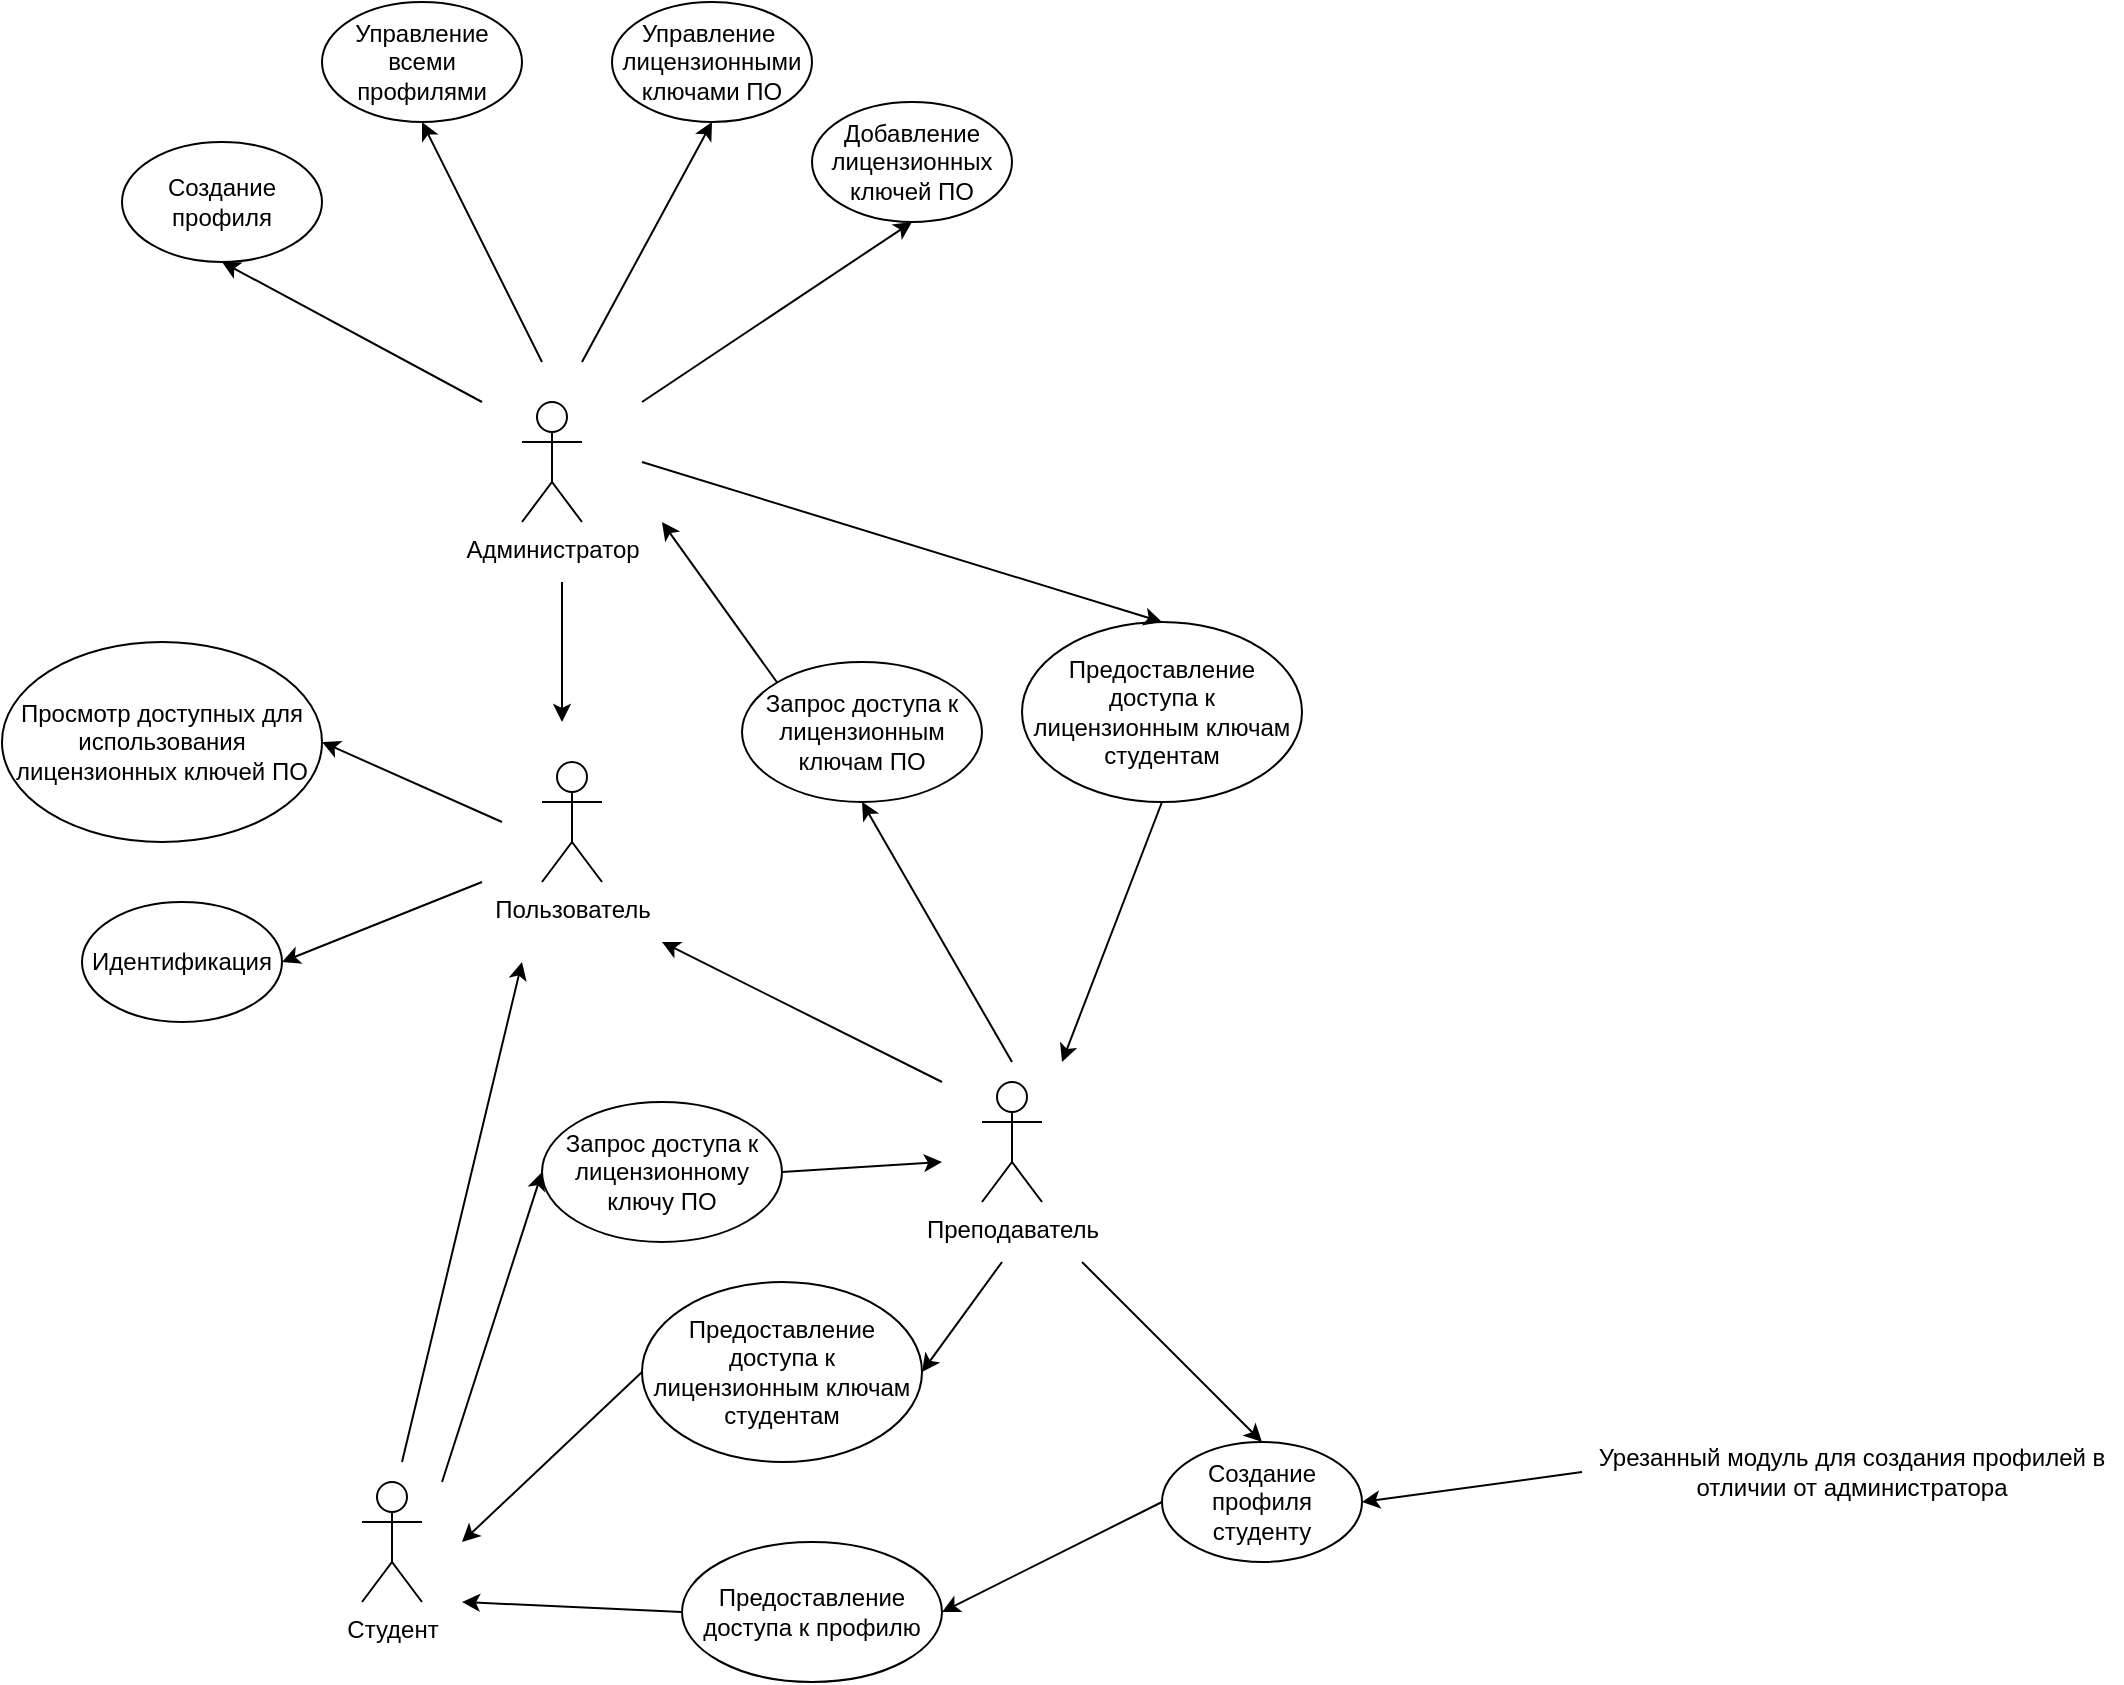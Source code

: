 <mxfile version="21.6.1" type="device" pages="23">
  <diagram name="usecase" id="2Lsvipiq6k0X9yU7lzbj">
    <mxGraphModel dx="1674" dy="2006" grid="1" gridSize="10" guides="1" tooltips="1" connect="1" arrows="1" fold="1" page="1" pageScale="1" pageWidth="827" pageHeight="1169" math="0" shadow="0">
      <root>
        <mxCell id="0" />
        <mxCell id="1" parent="0" />
        <mxCell id="K_F1HVNt56yxfnbDc8Y5-1" value="Администратор" style="shape=umlActor;verticalLabelPosition=bottom;verticalAlign=top;html=1;outlineConnect=0;" parent="1" vertex="1">
          <mxGeometry x="360" y="50" width="30" height="60" as="geometry" />
        </mxCell>
        <mxCell id="K_F1HVNt56yxfnbDc8Y5-3" value="Студент" style="shape=umlActor;verticalLabelPosition=bottom;verticalAlign=top;html=1;outlineConnect=0;" parent="1" vertex="1">
          <mxGeometry x="280" y="590" width="30" height="60" as="geometry" />
        </mxCell>
        <mxCell id="K_F1HVNt56yxfnbDc8Y5-4" value="Преподаватель" style="shape=umlActor;verticalLabelPosition=bottom;verticalAlign=top;html=1;outlineConnect=0;" parent="1" vertex="1">
          <mxGeometry x="590" y="390" width="30" height="60" as="geometry" />
        </mxCell>
        <mxCell id="K_F1HVNt56yxfnbDc8Y5-6" value="Управление всеми профилями" style="ellipse;whiteSpace=wrap;html=1;" parent="1" vertex="1">
          <mxGeometry x="260" y="-150" width="100" height="60" as="geometry" />
        </mxCell>
        <mxCell id="K_F1HVNt56yxfnbDc8Y5-7" value="Создание профиля" style="ellipse;whiteSpace=wrap;html=1;" parent="1" vertex="1">
          <mxGeometry x="160" y="-80" width="100" height="60" as="geometry" />
        </mxCell>
        <mxCell id="K_F1HVNt56yxfnbDc8Y5-8" value="Управление&amp;nbsp; лицензионными ключами ПО" style="ellipse;whiteSpace=wrap;html=1;" parent="1" vertex="1">
          <mxGeometry x="405" y="-150" width="100" height="60" as="geometry" />
        </mxCell>
        <mxCell id="K_F1HVNt56yxfnbDc8Y5-9" value="Добавление лицензионных ключей ПО" style="ellipse;whiteSpace=wrap;html=1;" parent="1" vertex="1">
          <mxGeometry x="505" y="-100" width="100" height="60" as="geometry" />
        </mxCell>
        <mxCell id="K_F1HVNt56yxfnbDc8Y5-14" value="" style="endArrow=classic;html=1;rounded=0;entryX=0.5;entryY=1;entryDx=0;entryDy=0;" parent="1" target="K_F1HVNt56yxfnbDc8Y5-9" edge="1">
          <mxGeometry width="50" height="50" relative="1" as="geometry">
            <mxPoint x="420" y="50" as="sourcePoint" />
            <mxPoint x="340" y="50" as="targetPoint" />
          </mxGeometry>
        </mxCell>
        <mxCell id="K_F1HVNt56yxfnbDc8Y5-18" value="Пользователь" style="shape=umlActor;verticalLabelPosition=bottom;verticalAlign=top;html=1;outlineConnect=0;" parent="1" vertex="1">
          <mxGeometry x="370" y="230" width="30" height="60" as="geometry" />
        </mxCell>
        <mxCell id="K_F1HVNt56yxfnbDc8Y5-20" value="Просмотр доступных для использования лицензионных ключей ПО" style="ellipse;whiteSpace=wrap;html=1;" parent="1" vertex="1">
          <mxGeometry x="100" y="170" width="160" height="100" as="geometry" />
        </mxCell>
        <mxCell id="K_F1HVNt56yxfnbDc8Y5-21" value="" style="endArrow=classic;html=1;rounded=0;entryX=1;entryY=0.5;entryDx=0;entryDy=0;" parent="1" target="K_F1HVNt56yxfnbDc8Y5-20" edge="1">
          <mxGeometry width="50" height="50" relative="1" as="geometry">
            <mxPoint x="350" y="260" as="sourcePoint" />
            <mxPoint x="270" y="320" as="targetPoint" />
          </mxGeometry>
        </mxCell>
        <mxCell id="K_F1HVNt56yxfnbDc8Y5-22" value="Запрос доступа к лицензионному ключу ПО" style="ellipse;whiteSpace=wrap;html=1;" parent="1" vertex="1">
          <mxGeometry x="370" y="400" width="120" height="70" as="geometry" />
        </mxCell>
        <mxCell id="K_F1HVNt56yxfnbDc8Y5-23" value="" style="endArrow=classic;html=1;rounded=0;entryX=0;entryY=0.5;entryDx=0;entryDy=0;" parent="1" target="K_F1HVNt56yxfnbDc8Y5-22" edge="1">
          <mxGeometry width="50" height="50" relative="1" as="geometry">
            <mxPoint x="320" y="590" as="sourcePoint" />
            <mxPoint x="160" y="440" as="targetPoint" />
          </mxGeometry>
        </mxCell>
        <mxCell id="K_F1HVNt56yxfnbDc8Y5-24" value="" style="endArrow=classic;html=1;rounded=0;exitX=1;exitY=0.5;exitDx=0;exitDy=0;" parent="1" source="K_F1HVNt56yxfnbDc8Y5-22" edge="1">
          <mxGeometry width="50" height="50" relative="1" as="geometry">
            <mxPoint x="320" y="440" as="sourcePoint" />
            <mxPoint x="570" y="430" as="targetPoint" />
          </mxGeometry>
        </mxCell>
        <mxCell id="K_F1HVNt56yxfnbDc8Y5-25" value="Запрос доступа к лицензионным ключам ПО" style="ellipse;whiteSpace=wrap;html=1;" parent="1" vertex="1">
          <mxGeometry x="470" y="180" width="120" height="70" as="geometry" />
        </mxCell>
        <mxCell id="K_F1HVNt56yxfnbDc8Y5-26" value="" style="endArrow=classic;html=1;rounded=0;entryX=0.5;entryY=1;entryDx=0;entryDy=0;" parent="1" target="K_F1HVNt56yxfnbDc8Y5-25" edge="1">
          <mxGeometry width="50" height="50" relative="1" as="geometry">
            <mxPoint x="605" y="380" as="sourcePoint" />
            <mxPoint x="460" y="180" as="targetPoint" />
          </mxGeometry>
        </mxCell>
        <mxCell id="K_F1HVNt56yxfnbDc8Y5-27" value="" style="endArrow=classic;html=1;rounded=0;exitX=0;exitY=0;exitDx=0;exitDy=0;" parent="1" source="K_F1HVNt56yxfnbDc8Y5-25" edge="1">
          <mxGeometry width="50" height="50" relative="1" as="geometry">
            <mxPoint x="460" y="140" as="sourcePoint" />
            <mxPoint x="430" y="110" as="targetPoint" />
          </mxGeometry>
        </mxCell>
        <mxCell id="K_F1HVNt56yxfnbDc8Y5-28" value="Предоставление доступа к лицензионным ключам студентам" style="ellipse;whiteSpace=wrap;html=1;" parent="1" vertex="1">
          <mxGeometry x="420" y="490" width="140" height="90" as="geometry" />
        </mxCell>
        <mxCell id="K_F1HVNt56yxfnbDc8Y5-29" value="" style="endArrow=classic;html=1;rounded=0;entryX=1;entryY=0.5;entryDx=0;entryDy=0;" parent="1" target="K_F1HVNt56yxfnbDc8Y5-28" edge="1">
          <mxGeometry width="50" height="50" relative="1" as="geometry">
            <mxPoint x="600" y="480" as="sourcePoint" />
            <mxPoint x="730" y="540" as="targetPoint" />
          </mxGeometry>
        </mxCell>
        <mxCell id="K_F1HVNt56yxfnbDc8Y5-30" value="Создание профиля студенту" style="ellipse;whiteSpace=wrap;html=1;" parent="1" vertex="1">
          <mxGeometry x="680" y="570" width="100" height="60" as="geometry" />
        </mxCell>
        <mxCell id="K_F1HVNt56yxfnbDc8Y5-31" value="" style="endArrow=classic;html=1;rounded=0;entryX=0.5;entryY=0;entryDx=0;entryDy=0;" parent="1" target="K_F1HVNt56yxfnbDc8Y5-30" edge="1">
          <mxGeometry width="50" height="50" relative="1" as="geometry">
            <mxPoint x="640" y="480" as="sourcePoint" />
            <mxPoint x="730" y="430" as="targetPoint" />
          </mxGeometry>
        </mxCell>
        <mxCell id="K_F1HVNt56yxfnbDc8Y5-32" value="" style="endArrow=classic;html=1;rounded=0;" parent="1" edge="1">
          <mxGeometry width="50" height="50" relative="1" as="geometry">
            <mxPoint x="300" y="580" as="sourcePoint" />
            <mxPoint x="360" y="330" as="targetPoint" />
          </mxGeometry>
        </mxCell>
        <mxCell id="K_F1HVNt56yxfnbDc8Y5-33" value="" style="endArrow=classic;html=1;rounded=0;" parent="1" edge="1">
          <mxGeometry width="50" height="50" relative="1" as="geometry">
            <mxPoint x="570" y="390" as="sourcePoint" />
            <mxPoint x="430" y="320" as="targetPoint" />
          </mxGeometry>
        </mxCell>
        <mxCell id="K_F1HVNt56yxfnbDc8Y5-34" value="" style="endArrow=classic;html=1;rounded=0;" parent="1" edge="1">
          <mxGeometry width="50" height="50" relative="1" as="geometry">
            <mxPoint x="380" y="140" as="sourcePoint" />
            <mxPoint x="380" y="210" as="targetPoint" />
          </mxGeometry>
        </mxCell>
        <mxCell id="K_F1HVNt56yxfnbDc8Y5-35" value="Идентификация" style="ellipse;whiteSpace=wrap;html=1;" parent="1" vertex="1">
          <mxGeometry x="140" y="300" width="100" height="60" as="geometry" />
        </mxCell>
        <mxCell id="K_F1HVNt56yxfnbDc8Y5-36" value="" style="endArrow=classic;html=1;rounded=0;entryX=1;entryY=0.5;entryDx=0;entryDy=0;" parent="1" target="K_F1HVNt56yxfnbDc8Y5-35" edge="1">
          <mxGeometry width="50" height="50" relative="1" as="geometry">
            <mxPoint x="340" y="290" as="sourcePoint" />
            <mxPoint x="160" y="400" as="targetPoint" />
          </mxGeometry>
        </mxCell>
        <mxCell id="K_F1HVNt56yxfnbDc8Y5-37" value="Урезанный модуль для создания профилей в отличии от администратора" style="text;html=1;strokeColor=none;fillColor=none;align=center;verticalAlign=middle;whiteSpace=wrap;rounded=0;" parent="1" vertex="1">
          <mxGeometry x="890" y="570" width="270" height="30" as="geometry" />
        </mxCell>
        <mxCell id="K_F1HVNt56yxfnbDc8Y5-38" value="" style="endArrow=classic;html=1;rounded=0;exitX=0;exitY=0.5;exitDx=0;exitDy=0;entryX=1;entryY=0.5;entryDx=0;entryDy=0;" parent="1" source="K_F1HVNt56yxfnbDc8Y5-37" target="K_F1HVNt56yxfnbDc8Y5-30" edge="1">
          <mxGeometry width="50" height="50" relative="1" as="geometry">
            <mxPoint x="890" y="210" as="sourcePoint" />
            <mxPoint x="940" y="160" as="targetPoint" />
          </mxGeometry>
        </mxCell>
        <mxCell id="K7YMv62A6yJNO_Q6rQiJ-2" value="" style="endArrow=classic;html=1;rounded=0;exitX=0;exitY=0.5;exitDx=0;exitDy=0;" parent="1" source="K_F1HVNt56yxfnbDc8Y5-28" edge="1">
          <mxGeometry width="50" height="50" relative="1" as="geometry">
            <mxPoint x="610" y="490" as="sourcePoint" />
            <mxPoint x="330" y="620" as="targetPoint" />
          </mxGeometry>
        </mxCell>
        <mxCell id="K7YMv62A6yJNO_Q6rQiJ-3" value="" style="endArrow=classic;html=1;rounded=0;entryX=0.5;entryY=1;entryDx=0;entryDy=0;" parent="1" target="K_F1HVNt56yxfnbDc8Y5-8" edge="1">
          <mxGeometry width="50" height="50" relative="1" as="geometry">
            <mxPoint x="390" y="30" as="sourcePoint" />
            <mxPoint x="565" y="-30" as="targetPoint" />
          </mxGeometry>
        </mxCell>
        <mxCell id="K7YMv62A6yJNO_Q6rQiJ-4" value="" style="endArrow=classic;html=1;rounded=0;entryX=0.5;entryY=1;entryDx=0;entryDy=0;" parent="1" target="K_F1HVNt56yxfnbDc8Y5-6" edge="1">
          <mxGeometry width="50" height="50" relative="1" as="geometry">
            <mxPoint x="370" y="30" as="sourcePoint" />
            <mxPoint x="465" y="-80" as="targetPoint" />
          </mxGeometry>
        </mxCell>
        <mxCell id="K7YMv62A6yJNO_Q6rQiJ-5" value="" style="endArrow=classic;html=1;rounded=0;entryX=0.5;entryY=1;entryDx=0;entryDy=0;" parent="1" target="K_F1HVNt56yxfnbDc8Y5-7" edge="1">
          <mxGeometry width="50" height="50" relative="1" as="geometry">
            <mxPoint x="340" y="50" as="sourcePoint" />
            <mxPoint x="320" y="-80" as="targetPoint" />
          </mxGeometry>
        </mxCell>
        <mxCell id="K7YMv62A6yJNO_Q6rQiJ-6" value="Предоставление доступа к профилю" style="ellipse;whiteSpace=wrap;html=1;" parent="1" vertex="1">
          <mxGeometry x="440" y="620" width="130" height="70" as="geometry" />
        </mxCell>
        <mxCell id="K7YMv62A6yJNO_Q6rQiJ-8" value="" style="endArrow=classic;html=1;rounded=0;exitX=0;exitY=0.5;exitDx=0;exitDy=0;entryX=1;entryY=0.5;entryDx=0;entryDy=0;" parent="1" source="K_F1HVNt56yxfnbDc8Y5-30" target="K7YMv62A6yJNO_Q6rQiJ-6" edge="1">
          <mxGeometry width="50" height="50" relative="1" as="geometry">
            <mxPoint x="900" y="595" as="sourcePoint" />
            <mxPoint x="790" y="610" as="targetPoint" />
          </mxGeometry>
        </mxCell>
        <mxCell id="K7YMv62A6yJNO_Q6rQiJ-9" value="" style="endArrow=classic;html=1;rounded=0;exitX=0;exitY=0.5;exitDx=0;exitDy=0;" parent="1" source="K7YMv62A6yJNO_Q6rQiJ-6" edge="1">
          <mxGeometry width="50" height="50" relative="1" as="geometry">
            <mxPoint x="910" y="605" as="sourcePoint" />
            <mxPoint x="330" y="650" as="targetPoint" />
          </mxGeometry>
        </mxCell>
        <mxCell id="K7YMv62A6yJNO_Q6rQiJ-10" value="Предоставление доступа к лицензионным ключам студентам" style="ellipse;whiteSpace=wrap;html=1;" parent="1" vertex="1">
          <mxGeometry x="610" y="160" width="140" height="90" as="geometry" />
        </mxCell>
        <mxCell id="K7YMv62A6yJNO_Q6rQiJ-11" value="" style="endArrow=classic;html=1;rounded=0;entryX=0.5;entryY=0;entryDx=0;entryDy=0;" parent="1" target="K7YMv62A6yJNO_Q6rQiJ-10" edge="1">
          <mxGeometry width="50" height="50" relative="1" as="geometry">
            <mxPoint x="420" y="80" as="sourcePoint" />
            <mxPoint x="440" y="120" as="targetPoint" />
          </mxGeometry>
        </mxCell>
        <mxCell id="K7YMv62A6yJNO_Q6rQiJ-12" value="" style="endArrow=classic;html=1;rounded=0;exitX=0.5;exitY=1;exitDx=0;exitDy=0;" parent="1" source="K7YMv62A6yJNO_Q6rQiJ-10" edge="1">
          <mxGeometry width="50" height="50" relative="1" as="geometry">
            <mxPoint x="430" y="90" as="sourcePoint" />
            <mxPoint x="630" y="380" as="targetPoint" />
          </mxGeometry>
        </mxCell>
      </root>
    </mxGraphModel>
  </diagram>
  <diagram id="M-94ZYNNTbRi_ZJV2Jpc" name="Модель предметной области">
    <mxGraphModel dx="874" dy="388" grid="1" gridSize="10" guides="1" tooltips="1" connect="1" arrows="1" fold="1" page="1" pageScale="1" pageWidth="827" pageHeight="1169" math="0" shadow="0">
      <root>
        <mxCell id="0" />
        <mxCell id="1" parent="0" />
        <mxCell id="1zCZTjf9g1crwu-IjqSS-3" style="edgeStyle=orthogonalEdgeStyle;rounded=0;orthogonalLoop=1;jettySize=auto;html=1;exitX=1;exitY=0.5;exitDx=0;exitDy=0;entryX=0;entryY=0.5;entryDx=0;entryDy=0;" parent="1" source="1zCZTjf9g1crwu-IjqSS-1" target="1zCZTjf9g1crwu-IjqSS-2" edge="1">
          <mxGeometry relative="1" as="geometry" />
        </mxCell>
        <mxCell id="1zCZTjf9g1crwu-IjqSS-1" value="Права доступа" style="rounded=0;whiteSpace=wrap;html=1;" parent="1" vertex="1">
          <mxGeometry x="240" y="180" width="110" height="40" as="geometry" />
        </mxCell>
        <mxCell id="1zCZTjf9g1crwu-IjqSS-6" style="edgeStyle=orthogonalEdgeStyle;rounded=0;orthogonalLoop=1;jettySize=auto;html=1;exitX=0.5;exitY=1;exitDx=0;exitDy=0;" parent="1" source="1zCZTjf9g1crwu-IjqSS-2" target="1zCZTjf9g1crwu-IjqSS-4" edge="1">
          <mxGeometry relative="1" as="geometry" />
        </mxCell>
        <mxCell id="1zCZTjf9g1crwu-IjqSS-7" style="edgeStyle=orthogonalEdgeStyle;rounded=0;orthogonalLoop=1;jettySize=auto;html=1;exitX=0.5;exitY=1;exitDx=0;exitDy=0;entryX=0.5;entryY=0;entryDx=0;entryDy=0;" parent="1" source="1zCZTjf9g1crwu-IjqSS-2" target="1zCZTjf9g1crwu-IjqSS-5" edge="1">
          <mxGeometry relative="1" as="geometry" />
        </mxCell>
        <mxCell id="1zCZTjf9g1crwu-IjqSS-9" style="edgeStyle=orthogonalEdgeStyle;rounded=0;orthogonalLoop=1;jettySize=auto;html=1;exitX=0.5;exitY=1;exitDx=0;exitDy=0;entryX=0.5;entryY=0;entryDx=0;entryDy=0;" parent="1" source="1zCZTjf9g1crwu-IjqSS-2" target="1zCZTjf9g1crwu-IjqSS-8" edge="1">
          <mxGeometry relative="1" as="geometry" />
        </mxCell>
        <mxCell id="1zCZTjf9g1crwu-IjqSS-2" value="Профиль пользователя" style="rounded=0;whiteSpace=wrap;html=1;" parent="1" vertex="1">
          <mxGeometry x="419" y="180" width="110" height="40" as="geometry" />
        </mxCell>
        <mxCell id="1zCZTjf9g1crwu-IjqSS-15" style="edgeStyle=orthogonalEdgeStyle;rounded=0;orthogonalLoop=1;jettySize=auto;html=1;exitX=0.5;exitY=1;exitDx=0;exitDy=0;entryX=0.5;entryY=0;entryDx=0;entryDy=0;" parent="1" source="1zCZTjf9g1crwu-IjqSS-4" target="1zCZTjf9g1crwu-IjqSS-14" edge="1">
          <mxGeometry relative="1" as="geometry" />
        </mxCell>
        <mxCell id="1zCZTjf9g1crwu-IjqSS-4" value="Учет купленных лицензионных ключей ПО" style="rounded=0;whiteSpace=wrap;html=1;" parent="1" vertex="1">
          <mxGeometry x="210" y="320" width="120" height="50" as="geometry" />
        </mxCell>
        <mxCell id="1zCZTjf9g1crwu-IjqSS-17" style="edgeStyle=orthogonalEdgeStyle;rounded=0;orthogonalLoop=1;jettySize=auto;html=1;exitX=1;exitY=0.5;exitDx=0;exitDy=0;entryX=0;entryY=0.5;entryDx=0;entryDy=0;" parent="1" source="1zCZTjf9g1crwu-IjqSS-5" target="1zCZTjf9g1crwu-IjqSS-8" edge="1">
          <mxGeometry relative="1" as="geometry" />
        </mxCell>
        <mxCell id="1zCZTjf9g1crwu-IjqSS-5" value="Выдача лицензионных ключей ПО" style="rounded=0;whiteSpace=wrap;html=1;" parent="1" vertex="1">
          <mxGeometry x="390" y="320" width="120" height="50" as="geometry" />
        </mxCell>
        <mxCell id="1zCZTjf9g1crwu-IjqSS-19" style="edgeStyle=orthogonalEdgeStyle;rounded=0;orthogonalLoop=1;jettySize=auto;html=1;exitX=0.25;exitY=1;exitDx=0;exitDy=0;entryX=0.5;entryY=0;entryDx=0;entryDy=0;" parent="1" source="1zCZTjf9g1crwu-IjqSS-8" target="1zCZTjf9g1crwu-IjqSS-18" edge="1">
          <mxGeometry relative="1" as="geometry" />
        </mxCell>
        <mxCell id="1zCZTjf9g1crwu-IjqSS-8" value="Управление учетными записями пользователей" style="rounded=0;whiteSpace=wrap;html=1;" parent="1" vertex="1">
          <mxGeometry x="570" y="320" width="120" height="50" as="geometry" />
        </mxCell>
        <mxCell id="1zCZTjf9g1crwu-IjqSS-11" style="edgeStyle=orthogonalEdgeStyle;rounded=0;orthogonalLoop=1;jettySize=auto;html=1;exitX=0;exitY=0.5;exitDx=0;exitDy=0;entryX=0.5;entryY=1;entryDx=0;entryDy=0;" parent="1" source="1zCZTjf9g1crwu-IjqSS-10" target="1zCZTjf9g1crwu-IjqSS-8" edge="1">
          <mxGeometry relative="1" as="geometry" />
        </mxCell>
        <mxCell id="1zCZTjf9g1crwu-IjqSS-10" value="Запрос доступа к системе" style="rounded=0;whiteSpace=wrap;html=1;" parent="1" vertex="1">
          <mxGeometry x="650" y="510" width="120" height="50" as="geometry" />
        </mxCell>
        <mxCell id="1zCZTjf9g1crwu-IjqSS-13" style="edgeStyle=orthogonalEdgeStyle;rounded=0;orthogonalLoop=1;jettySize=auto;html=1;exitX=1;exitY=0.5;exitDx=0;exitDy=0;entryX=0.5;entryY=1;entryDx=0;entryDy=0;" parent="1" source="1zCZTjf9g1crwu-IjqSS-12" target="1zCZTjf9g1crwu-IjqSS-5" edge="1">
          <mxGeometry relative="1" as="geometry" />
        </mxCell>
        <mxCell id="1zCZTjf9g1crwu-IjqSS-12" value="Запрос доступа к лицензионным ключам" style="rounded=0;whiteSpace=wrap;html=1;" parent="1" vertex="1">
          <mxGeometry x="299" y="535" width="120" height="50" as="geometry" />
        </mxCell>
        <mxCell id="1zCZTjf9g1crwu-IjqSS-16" style="edgeStyle=orthogonalEdgeStyle;rounded=0;orthogonalLoop=1;jettySize=auto;html=1;exitX=1;exitY=0.5;exitDx=0;exitDy=0;entryX=0.25;entryY=1;entryDx=0;entryDy=0;" parent="1" source="1zCZTjf9g1crwu-IjqSS-14" target="1zCZTjf9g1crwu-IjqSS-5" edge="1">
          <mxGeometry relative="1" as="geometry" />
        </mxCell>
        <mxCell id="1zCZTjf9g1crwu-IjqSS-14" value="Лицензионный ключ ПО" style="rounded=0;whiteSpace=wrap;html=1;" parent="1" vertex="1">
          <mxGeometry x="150" y="430" width="120" height="50" as="geometry" />
        </mxCell>
        <mxCell id="1zCZTjf9g1crwu-IjqSS-20" style="edgeStyle=orthogonalEdgeStyle;rounded=0;orthogonalLoop=1;jettySize=auto;html=1;exitX=0.5;exitY=1;exitDx=0;exitDy=0;entryX=0.5;entryY=1;entryDx=0;entryDy=0;" parent="1" source="1zCZTjf9g1crwu-IjqSS-18" target="1zCZTjf9g1crwu-IjqSS-12" edge="1">
          <mxGeometry relative="1" as="geometry" />
        </mxCell>
        <mxCell id="1zCZTjf9g1crwu-IjqSS-21" style="edgeStyle=orthogonalEdgeStyle;rounded=0;orthogonalLoop=1;jettySize=auto;html=1;exitX=0.75;exitY=1;exitDx=0;exitDy=0;entryX=0.5;entryY=1;entryDx=0;entryDy=0;" parent="1" source="1zCZTjf9g1crwu-IjqSS-18" target="1zCZTjf9g1crwu-IjqSS-10" edge="1">
          <mxGeometry relative="1" as="geometry" />
        </mxCell>
        <mxCell id="1zCZTjf9g1crwu-IjqSS-18" value="Данный учетной записи пользователя" style="rounded=0;whiteSpace=wrap;html=1;" parent="1" vertex="1">
          <mxGeometry x="490" y="440" width="120" height="50" as="geometry" />
        </mxCell>
      </root>
    </mxGraphModel>
  </diagram>
  <diagram id="V-WEPOXfxzPHyltRPa4F" name="BPMN">
    <mxGraphModel dx="874" dy="388" grid="1" gridSize="10" guides="1" tooltips="1" connect="1" arrows="1" fold="1" page="1" pageScale="1" pageWidth="827" pageHeight="1169" math="0" shadow="0">
      <root>
        <mxCell id="0" />
        <mxCell id="1" parent="0" />
        <mxCell id="O-GHB2ajTLN76Fnr-aGg-9" value="" style="rounded=0;whiteSpace=wrap;html=1;" parent="1" vertex="1">
          <mxGeometry x="255" y="290" width="1175" height="280" as="geometry" />
        </mxCell>
        <mxCell id="O-GHB2ajTLN76Fnr-aGg-8" value="" style="rounded=0;whiteSpace=wrap;html=1;" parent="1" vertex="1">
          <mxGeometry x="255" y="170" width="1175" height="120" as="geometry" />
        </mxCell>
        <mxCell id="O-GHB2ajTLN76Fnr-aGg-6" value="" style="rounded=0;whiteSpace=wrap;html=1;" parent="1" vertex="1">
          <mxGeometry x="255" y="20" width="1175" height="150" as="geometry" />
        </mxCell>
        <mxCell id="O-GHB2ajTLN76Fnr-aGg-1" value="Выдача лицензионного ключа ПО" style="rounded=0;whiteSpace=wrap;html=1;rotation=-90;" parent="1" vertex="1">
          <mxGeometry x="2.2" y="272.5" width="555.61" height="50" as="geometry" />
        </mxCell>
        <mxCell id="O-GHB2ajTLN76Fnr-aGg-2" value="Студент" style="rounded=0;whiteSpace=wrap;html=1;rotation=-90;" parent="1" vertex="1">
          <mxGeometry x="182.5" y="412.5" width="285" height="40" as="geometry" />
        </mxCell>
        <mxCell id="O-GHB2ajTLN76Fnr-aGg-3" value="Администратор" style="rounded=0;whiteSpace=wrap;html=1;rotation=-90;" parent="1" vertex="1">
          <mxGeometry x="249.38" y="74.38" width="151.25" height="40" as="geometry" />
        </mxCell>
        <mxCell id="O-GHB2ajTLN76Fnr-aGg-5" value="Преподаватель" style="rounded=0;whiteSpace=wrap;html=1;rotation=-90;" parent="1" vertex="1">
          <mxGeometry x="266.25" y="210" width="117.5" height="40" as="geometry" />
        </mxCell>
        <mxCell id="O-GHB2ajTLN76Fnr-aGg-16" style="edgeStyle=orthogonalEdgeStyle;rounded=0;orthogonalLoop=1;jettySize=auto;html=1;exitX=0.5;exitY=0;exitDx=0;exitDy=0;entryX=0.5;entryY=1;entryDx=0;entryDy=0;" parent="1" source="O-GHB2ajTLN76Fnr-aGg-10" target="O-GHB2ajTLN76Fnr-aGg-11" edge="1">
          <mxGeometry relative="1" as="geometry" />
        </mxCell>
        <mxCell id="O-GHB2ajTLN76Fnr-aGg-10" value="Заполнить заявку на ПО" style="rounded=1;whiteSpace=wrap;html=1;" parent="1" vertex="1">
          <mxGeometry x="460" y="350" width="68.79" height="50" as="geometry" />
        </mxCell>
        <mxCell id="O-GHB2ajTLN76Fnr-aGg-23" style="edgeStyle=orthogonalEdgeStyle;rounded=0;orthogonalLoop=1;jettySize=auto;html=1;exitX=1;exitY=0.5;exitDx=0;exitDy=0;entryX=0;entryY=0.5;entryDx=0;entryDy=0;" parent="1" source="O-GHB2ajTLN76Fnr-aGg-11" target="O-GHB2ajTLN76Fnr-aGg-22" edge="1">
          <mxGeometry relative="1" as="geometry" />
        </mxCell>
        <mxCell id="O-GHB2ajTLN76Fnr-aGg-11" value="Рассмотреть заявку на ПО" style="rounded=1;whiteSpace=wrap;html=1;" parent="1" vertex="1">
          <mxGeometry x="454.4" y="220" width="80" height="40" as="geometry" />
        </mxCell>
        <mxCell id="O-GHB2ajTLN76Fnr-aGg-15" style="edgeStyle=orthogonalEdgeStyle;rounded=0;orthogonalLoop=1;jettySize=auto;html=1;exitX=1;exitY=0.5;exitDx=0;exitDy=0;entryX=0;entryY=0.5;entryDx=0;entryDy=0;" parent="1" source="O-GHB2ajTLN76Fnr-aGg-12" target="O-GHB2ajTLN76Fnr-aGg-10" edge="1">
          <mxGeometry relative="1" as="geometry" />
        </mxCell>
        <mxCell id="O-GHB2ajTLN76Fnr-aGg-12" value="" style="ellipse;whiteSpace=wrap;html=1;aspect=fixed;" parent="1" vertex="1">
          <mxGeometry x="390" y="360" width="30" height="30" as="geometry" />
        </mxCell>
        <mxCell id="O-GHB2ajTLN76Fnr-aGg-14" value="Старт" style="text;html=1;strokeColor=none;fillColor=none;align=center;verticalAlign=middle;whiteSpace=wrap;rounded=0;" parent="1" vertex="1">
          <mxGeometry x="375" y="390" width="60" height="30" as="geometry" />
        </mxCell>
        <mxCell id="O-GHB2ajTLN76Fnr-aGg-64" style="edgeStyle=orthogonalEdgeStyle;rounded=0;orthogonalLoop=1;jettySize=auto;html=1;exitX=0.5;exitY=1;exitDx=0;exitDy=0;entryX=0.5;entryY=0;entryDx=0;entryDy=0;" parent="1" source="O-GHB2ajTLN76Fnr-aGg-17" target="O-GHB2ajTLN76Fnr-aGg-19" edge="1">
          <mxGeometry relative="1" as="geometry" />
        </mxCell>
        <mxCell id="O-GHB2ajTLN76Fnr-aGg-17" value="Заявка отклонена" style="rounded=1;whiteSpace=wrap;html=1;" parent="1" vertex="1">
          <mxGeometry x="570" y="420" width="68.79" height="50" as="geometry" />
        </mxCell>
        <mxCell id="O-GHB2ajTLN76Fnr-aGg-18" value="&#xa;&lt;span style=&quot;color: rgb(0, 0, 0); font-family: Helvetica; font-size: 12px; font-style: normal; font-variant-ligatures: normal; font-variant-caps: normal; font-weight: 400; letter-spacing: normal; orphans: 2; text-align: center; text-indent: 0px; text-transform: none; widows: 2; word-spacing: 0px; -webkit-text-stroke-width: 0px; background-color: rgb(251, 251, 251); text-decoration-thickness: initial; text-decoration-style: initial; text-decoration-color: initial; float: none; display: inline !important;&quot;&gt;Заявка отклонена&lt;/span&gt;&#xa;&#xa;" style="text;html=1;strokeColor=none;fillColor=none;align=center;verticalAlign=middle;whiteSpace=wrap;rounded=0;" parent="1" vertex="1">
          <mxGeometry x="574.39" y="530" width="60" height="40" as="geometry" />
        </mxCell>
        <mxCell id="O-GHB2ajTLN76Fnr-aGg-19" value="" style="ellipse;whiteSpace=wrap;html=1;aspect=fixed;" parent="1" vertex="1">
          <mxGeometry x="589.39" y="490" width="30" height="30" as="geometry" />
        </mxCell>
        <mxCell id="O-GHB2ajTLN76Fnr-aGg-24" style="edgeStyle=orthogonalEdgeStyle;rounded=0;orthogonalLoop=1;jettySize=auto;html=1;exitX=0.5;exitY=1;exitDx=0;exitDy=0;entryX=0.5;entryY=0;entryDx=0;entryDy=0;" parent="1" source="O-GHB2ajTLN76Fnr-aGg-22" target="O-GHB2ajTLN76Fnr-aGg-17" edge="1">
          <mxGeometry relative="1" as="geometry" />
        </mxCell>
        <mxCell id="O-GHB2ajTLN76Fnr-aGg-42" style="edgeStyle=orthogonalEdgeStyle;rounded=0;orthogonalLoop=1;jettySize=auto;html=1;exitX=1;exitY=0.5;exitDx=0;exitDy=0;entryX=0;entryY=0.5;entryDx=0;entryDy=0;" parent="1" source="O-GHB2ajTLN76Fnr-aGg-22" target="O-GHB2ajTLN76Fnr-aGg-41" edge="1">
          <mxGeometry relative="1" as="geometry" />
        </mxCell>
        <mxCell id="O-GHB2ajTLN76Fnr-aGg-22" value="" style="rhombus;whiteSpace=wrap;html=1;" parent="1" vertex="1">
          <mxGeometry x="589.39" y="225" width="30" height="30" as="geometry" />
        </mxCell>
        <mxCell id="O-GHB2ajTLN76Fnr-aGg-25" value="Заявка принята?" style="text;html=1;strokeColor=none;fillColor=none;align=center;verticalAlign=middle;whiteSpace=wrap;rounded=0;" parent="1" vertex="1">
          <mxGeometry x="574.39" y="195" width="60" height="30" as="geometry" />
        </mxCell>
        <mxCell id="O-GHB2ajTLN76Fnr-aGg-26" value="Нет" style="text;html=1;strokeColor=none;fillColor=none;align=center;verticalAlign=middle;whiteSpace=wrap;rounded=0;" parent="1" vertex="1">
          <mxGeometry x="559.39" y="253.64" width="60" height="30" as="geometry" />
        </mxCell>
        <mxCell id="O-GHB2ajTLN76Fnr-aGg-36" style="edgeStyle=orthogonalEdgeStyle;rounded=0;orthogonalLoop=1;jettySize=auto;html=1;exitX=0.5;exitY=1;exitDx=0;exitDy=0;entryX=0;entryY=0.5;entryDx=0;entryDy=0;" parent="1" source="O-GHB2ajTLN76Fnr-aGg-28" target="O-GHB2ajTLN76Fnr-aGg-31" edge="1">
          <mxGeometry relative="1" as="geometry" />
        </mxCell>
        <mxCell id="O-GHB2ajTLN76Fnr-aGg-45" style="edgeStyle=orthogonalEdgeStyle;rounded=0;orthogonalLoop=1;jettySize=auto;html=1;exitX=1;exitY=0.5;exitDx=0;exitDy=0;entryX=0;entryY=0.5;entryDx=0;entryDy=0;" parent="1" source="O-GHB2ajTLN76Fnr-aGg-28" target="O-GHB2ajTLN76Fnr-aGg-44" edge="1">
          <mxGeometry relative="1" as="geometry" />
        </mxCell>
        <mxCell id="O-GHB2ajTLN76Fnr-aGg-28" value="" style="rhombus;whiteSpace=wrap;html=1;" parent="1" vertex="1">
          <mxGeometry x="797" y="225" width="30" height="30" as="geometry" />
        </mxCell>
        <mxCell id="O-GHB2ajTLN76Fnr-aGg-30" value="Есть лицензионные ключи?" style="text;html=1;strokeColor=none;fillColor=none;align=center;verticalAlign=middle;whiteSpace=wrap;rounded=0;" parent="1" vertex="1">
          <mxGeometry x="774.5" y="180" width="75" height="40" as="geometry" />
        </mxCell>
        <mxCell id="O-GHB2ajTLN76Fnr-aGg-66" style="edgeStyle=orthogonalEdgeStyle;rounded=0;orthogonalLoop=1;jettySize=auto;html=1;exitX=0.5;exitY=1;exitDx=0;exitDy=0;entryX=0.5;entryY=0;entryDx=0;entryDy=0;" parent="1" source="O-GHB2ajTLN76Fnr-aGg-31" target="O-GHB2ajTLN76Fnr-aGg-33" edge="1">
          <mxGeometry relative="1" as="geometry" />
        </mxCell>
        <mxCell id="O-GHB2ajTLN76Fnr-aGg-31" value="Выдача лицензионного ключа ПО" style="rounded=1;whiteSpace=wrap;html=1;" parent="1" vertex="1">
          <mxGeometry x="870" y="300" width="90" height="50" as="geometry" />
        </mxCell>
        <mxCell id="O-GHB2ajTLN76Fnr-aGg-33" value="" style="ellipse;whiteSpace=wrap;html=1;aspect=fixed;" parent="1" vertex="1">
          <mxGeometry x="900" y="370" width="30" height="30" as="geometry" />
        </mxCell>
        <mxCell id="O-GHB2ajTLN76Fnr-aGg-35" value="&lt;br&gt;&lt;span style=&quot;color: rgb(0, 0, 0); font-family: Helvetica; font-size: 12px; font-style: normal; font-variant-ligatures: normal; font-variant-caps: normal; font-weight: 400; letter-spacing: normal; orphans: 2; text-align: center; text-indent: 0px; text-transform: none; widows: 2; word-spacing: 0px; -webkit-text-stroke-width: 0px; background-color: rgb(251, 251, 251); text-decoration-thickness: initial; text-decoration-style: initial; text-decoration-color: initial; float: none; display: inline !important;&quot;&gt;Заявка выполнена&lt;/span&gt;" style="text;html=1;strokeColor=none;fillColor=none;align=center;verticalAlign=middle;whiteSpace=wrap;rounded=0;" parent="1" vertex="1">
          <mxGeometry x="885" y="390" width="60" height="40" as="geometry" />
        </mxCell>
        <mxCell id="O-GHB2ajTLN76Fnr-aGg-37" value="Да" style="text;html=1;strokeColor=none;fillColor=none;align=center;verticalAlign=middle;whiteSpace=wrap;rounded=0;" parent="1" vertex="1">
          <mxGeometry x="619.39" y="240" width="30" height="20" as="geometry" />
        </mxCell>
        <mxCell id="O-GHB2ajTLN76Fnr-aGg-38" value="Да" style="text;html=1;strokeColor=none;fillColor=none;align=center;verticalAlign=middle;whiteSpace=wrap;rounded=0;" parent="1" vertex="1">
          <mxGeometry x="780" y="260" width="30" height="30" as="geometry" />
        </mxCell>
        <mxCell id="O-GHB2ajTLN76Fnr-aGg-43" style="edgeStyle=orthogonalEdgeStyle;rounded=0;orthogonalLoop=1;jettySize=auto;html=1;exitX=1;exitY=0.5;exitDx=0;exitDy=0;entryX=0;entryY=0.5;entryDx=0;entryDy=0;" parent="1" source="O-GHB2ajTLN76Fnr-aGg-41" target="O-GHB2ajTLN76Fnr-aGg-28" edge="1">
          <mxGeometry relative="1" as="geometry" />
        </mxCell>
        <mxCell id="O-GHB2ajTLN76Fnr-aGg-41" value="Поиск необходимого ПО" style="rounded=1;whiteSpace=wrap;html=1;" parent="1" vertex="1">
          <mxGeometry x="670" y="215" width="90" height="50" as="geometry" />
        </mxCell>
        <mxCell id="O-GHB2ajTLN76Fnr-aGg-48" style="edgeStyle=orthogonalEdgeStyle;rounded=0;orthogonalLoop=1;jettySize=auto;html=1;exitX=0.5;exitY=0;exitDx=0;exitDy=0;entryX=0.5;entryY=1;entryDx=0;entryDy=0;" parent="1" source="O-GHB2ajTLN76Fnr-aGg-44" target="O-GHB2ajTLN76Fnr-aGg-47" edge="1">
          <mxGeometry relative="1" as="geometry" />
        </mxCell>
        <mxCell id="O-GHB2ajTLN76Fnr-aGg-44" value="Заполнить заявку на лицензионные ключи" style="rounded=1;whiteSpace=wrap;html=1;" parent="1" vertex="1">
          <mxGeometry x="870" y="207.5" width="90" height="65" as="geometry" />
        </mxCell>
        <mxCell id="O-GHB2ajTLN76Fnr-aGg-46" value="Нет" style="text;html=1;strokeColor=none;fillColor=none;align=center;verticalAlign=middle;whiteSpace=wrap;rounded=0;" parent="1" vertex="1">
          <mxGeometry x="810" y="235" width="60" height="30" as="geometry" />
        </mxCell>
        <mxCell id="O-GHB2ajTLN76Fnr-aGg-55" style="edgeStyle=orthogonalEdgeStyle;rounded=0;orthogonalLoop=1;jettySize=auto;html=1;exitX=1;exitY=0.5;exitDx=0;exitDy=0;entryX=0;entryY=0.5;entryDx=0;entryDy=0;" parent="1" source="O-GHB2ajTLN76Fnr-aGg-47" target="O-GHB2ajTLN76Fnr-aGg-51" edge="1">
          <mxGeometry relative="1" as="geometry" />
        </mxCell>
        <mxCell id="O-GHB2ajTLN76Fnr-aGg-47" value="Рассмотреть заявку на ПО" style="rounded=1;whiteSpace=wrap;html=1;" parent="1" vertex="1">
          <mxGeometry x="875" y="90" width="80" height="40" as="geometry" />
        </mxCell>
        <mxCell id="O-GHB2ajTLN76Fnr-aGg-57" style="edgeStyle=orthogonalEdgeStyle;rounded=0;orthogonalLoop=1;jettySize=auto;html=1;exitX=0.5;exitY=1;exitDx=0;exitDy=0;entryX=0.5;entryY=0;entryDx=0;entryDy=0;" parent="1" source="O-GHB2ajTLN76Fnr-aGg-51" target="O-GHB2ajTLN76Fnr-aGg-56" edge="1">
          <mxGeometry relative="1" as="geometry" />
        </mxCell>
        <mxCell id="O-GHB2ajTLN76Fnr-aGg-59" style="edgeStyle=orthogonalEdgeStyle;rounded=0;orthogonalLoop=1;jettySize=auto;html=1;exitX=1;exitY=0.5;exitDx=0;exitDy=0;entryX=0;entryY=0.5;entryDx=0;entryDy=0;" parent="1" source="O-GHB2ajTLN76Fnr-aGg-51" target="O-GHB2ajTLN76Fnr-aGg-58" edge="1">
          <mxGeometry relative="1" as="geometry" />
        </mxCell>
        <mxCell id="O-GHB2ajTLN76Fnr-aGg-51" value="" style="rhombus;whiteSpace=wrap;html=1;" parent="1" vertex="1">
          <mxGeometry x="1000" y="95" width="30" height="30" as="geometry" />
        </mxCell>
        <mxCell id="O-GHB2ajTLN76Fnr-aGg-52" value="Заявка принята?" style="text;html=1;strokeColor=none;fillColor=none;align=center;verticalAlign=middle;whiteSpace=wrap;rounded=0;" parent="1" vertex="1">
          <mxGeometry x="985" y="60" width="60" height="30" as="geometry" />
        </mxCell>
        <mxCell id="O-GHB2ajTLN76Fnr-aGg-53" value="Нет" style="text;html=1;strokeColor=none;fillColor=none;align=center;verticalAlign=middle;whiteSpace=wrap;rounded=0;" parent="1" vertex="1">
          <mxGeometry x="970" y="120" width="60" height="30" as="geometry" />
        </mxCell>
        <mxCell id="O-GHB2ajTLN76Fnr-aGg-63" style="edgeStyle=orthogonalEdgeStyle;rounded=0;orthogonalLoop=1;jettySize=auto;html=1;exitX=0.5;exitY=1;exitDx=0;exitDy=0;entryX=1;entryY=0.5;entryDx=0;entryDy=0;" parent="1" source="O-GHB2ajTLN76Fnr-aGg-56" target="O-GHB2ajTLN76Fnr-aGg-17" edge="1">
          <mxGeometry relative="1" as="geometry" />
        </mxCell>
        <mxCell id="O-GHB2ajTLN76Fnr-aGg-56" value="Заявка отклонена" style="rounded=1;whiteSpace=wrap;html=1;" parent="1" vertex="1">
          <mxGeometry x="980.6" y="215" width="68.79" height="50" as="geometry" />
        </mxCell>
        <mxCell id="BgHBSyodFwWwNb_zjSGw-2" style="edgeStyle=orthogonalEdgeStyle;rounded=0;orthogonalLoop=1;jettySize=auto;html=1;exitX=1;exitY=0.5;exitDx=0;exitDy=0;entryX=0;entryY=0.5;entryDx=0;entryDy=0;" parent="1" source="O-GHB2ajTLN76Fnr-aGg-58" target="BgHBSyodFwWwNb_zjSGw-1" edge="1">
          <mxGeometry relative="1" as="geometry" />
        </mxCell>
        <mxCell id="O-GHB2ajTLN76Fnr-aGg-58" value="Поиск необходимой группы лицензионных ключей ПО" style="rounded=1;whiteSpace=wrap;html=1;" parent="1" vertex="1">
          <mxGeometry x="1070" y="67.5" width="100" height="85" as="geometry" />
        </mxCell>
        <mxCell id="O-GHB2ajTLN76Fnr-aGg-60" value="Да" style="text;html=1;strokeColor=none;fillColor=none;align=center;verticalAlign=middle;whiteSpace=wrap;rounded=0;" parent="1" vertex="1">
          <mxGeometry x="1030" y="110" width="30" height="20" as="geometry" />
        </mxCell>
        <mxCell id="BgHBSyodFwWwNb_zjSGw-3" style="edgeStyle=orthogonalEdgeStyle;rounded=0;orthogonalLoop=1;jettySize=auto;html=1;exitX=0.5;exitY=1;exitDx=0;exitDy=0;entryX=1;entryY=0.5;entryDx=0;entryDy=0;" parent="1" source="BgHBSyodFwWwNb_zjSGw-1" target="O-GHB2ajTLN76Fnr-aGg-56" edge="1">
          <mxGeometry relative="1" as="geometry" />
        </mxCell>
        <mxCell id="BgHBSyodFwWwNb_zjSGw-7" style="edgeStyle=orthogonalEdgeStyle;rounded=0;orthogonalLoop=1;jettySize=auto;html=1;exitX=1;exitY=0.5;exitDx=0;exitDy=0;entryX=0.5;entryY=0;entryDx=0;entryDy=0;" parent="1" source="BgHBSyodFwWwNb_zjSGw-1" target="BgHBSyodFwWwNb_zjSGw-6" edge="1">
          <mxGeometry relative="1" as="geometry" />
        </mxCell>
        <mxCell id="BgHBSyodFwWwNb_zjSGw-1" value="" style="rhombus;whiteSpace=wrap;html=1;" parent="1" vertex="1">
          <mxGeometry x="1211" y="95" width="30" height="30" as="geometry" />
        </mxCell>
        <mxCell id="BgHBSyodFwWwNb_zjSGw-4" value="Нет" style="text;html=1;strokeColor=none;fillColor=none;align=center;verticalAlign=middle;whiteSpace=wrap;rounded=0;" parent="1" vertex="1">
          <mxGeometry x="1200" y="122.5" width="29" height="30" as="geometry" />
        </mxCell>
        <mxCell id="BgHBSyodFwWwNb_zjSGw-5" value="Есть лицензионные ключи?" style="text;html=1;strokeColor=none;fillColor=none;align=center;verticalAlign=middle;whiteSpace=wrap;rounded=0;" parent="1" vertex="1">
          <mxGeometry x="1188.5" y="50" width="75" height="40" as="geometry" />
        </mxCell>
        <mxCell id="BgHBSyodFwWwNb_zjSGw-8" style="edgeStyle=orthogonalEdgeStyle;rounded=0;orthogonalLoop=1;jettySize=auto;html=1;exitX=0.5;exitY=1;exitDx=0;exitDy=0;entryX=1;entryY=0.5;entryDx=0;entryDy=0;" parent="1" source="BgHBSyodFwWwNb_zjSGw-6" target="O-GHB2ajTLN76Fnr-aGg-31" edge="1">
          <mxGeometry relative="1" as="geometry" />
        </mxCell>
        <mxCell id="BgHBSyodFwWwNb_zjSGw-6" value="Выдача лицензионных ключей ПО" style="rounded=1;whiteSpace=wrap;html=1;" parent="1" vertex="1">
          <mxGeometry x="1263.5" y="210" width="90" height="50" as="geometry" />
        </mxCell>
        <mxCell id="BgHBSyodFwWwNb_zjSGw-9" value="Да" style="text;html=1;strokeColor=none;fillColor=none;align=center;verticalAlign=middle;whiteSpace=wrap;rounded=0;" parent="1" vertex="1">
          <mxGeometry x="1241" y="110" width="30" height="20" as="geometry" />
        </mxCell>
      </root>
    </mxGraphModel>
  </diagram>
  <diagram id="scOL13hNjZZym-gfzxTd" name="DFD">
    <mxGraphModel dx="1701" dy="388" grid="1" gridSize="10" guides="1" tooltips="1" connect="1" arrows="1" fold="1" page="1" pageScale="1" pageWidth="827" pageHeight="1169" math="0" shadow="0">
      <root>
        <mxCell id="0" />
        <mxCell id="1" parent="0" />
        <mxCell id="A6aRTL_qi4fIRJNF1mxW-13" style="edgeStyle=orthogonalEdgeStyle;rounded=0;orthogonalLoop=1;jettySize=auto;html=1;exitX=0;exitY=0.25;exitDx=0;exitDy=0;entryX=1;entryY=0.25;entryDx=0;entryDy=0;" parent="1" source="-h5l1F9IcW2F1N94R4DJ-1" target="-h5l1F9IcW2F1N94R4DJ-2" edge="1">
          <mxGeometry relative="1" as="geometry" />
        </mxCell>
        <mxCell id="-h5l1F9IcW2F1N94R4DJ-1" value="Студент" style="rounded=0;whiteSpace=wrap;html=1;" parent="1" vertex="1">
          <mxGeometry x="500" y="270" width="80" height="60" as="geometry" />
        </mxCell>
        <mxCell id="A6aRTL_qi4fIRJNF1mxW-14" style="edgeStyle=orthogonalEdgeStyle;rounded=0;orthogonalLoop=1;jettySize=auto;html=1;exitX=1;exitY=0.75;exitDx=0;exitDy=0;entryX=0;entryY=0.75;entryDx=0;entryDy=0;" parent="1" source="-h5l1F9IcW2F1N94R4DJ-2" target="-h5l1F9IcW2F1N94R4DJ-1" edge="1">
          <mxGeometry relative="1" as="geometry" />
        </mxCell>
        <mxCell id="A6aRTL_qi4fIRJNF1mxW-16" style="edgeStyle=orthogonalEdgeStyle;rounded=0;orthogonalLoop=1;jettySize=auto;html=1;exitX=0;exitY=0.75;exitDx=0;exitDy=0;entryX=1;entryY=0.75;entryDx=0;entryDy=0;" parent="1" source="-h5l1F9IcW2F1N94R4DJ-2" target="leP1jr-of1UB18Ia-zO4-1" edge="1">
          <mxGeometry relative="1" as="geometry">
            <Array as="points">
              <mxPoint x="130" y="315" />
              <mxPoint x="130" y="345" />
            </Array>
          </mxGeometry>
        </mxCell>
        <mxCell id="A6aRTL_qi4fIRJNF1mxW-20" style="edgeStyle=orthogonalEdgeStyle;rounded=0;orthogonalLoop=1;jettySize=auto;html=1;exitX=0.75;exitY=0;exitDx=0;exitDy=0;entryX=0.75;entryY=1;entryDx=0;entryDy=0;" parent="1" source="-h5l1F9IcW2F1N94R4DJ-2" target="leP1jr-of1UB18Ia-zO4-2" edge="1">
          <mxGeometry relative="1" as="geometry">
            <Array as="points">
              <mxPoint x="280" y="250" />
              <mxPoint x="390" y="250" />
            </Array>
          </mxGeometry>
        </mxCell>
        <mxCell id="-h5l1F9IcW2F1N94R4DJ-2" value="Выдача лицензионных ключей ПО" style="rounded=0;whiteSpace=wrap;html=1;" parent="1" vertex="1">
          <mxGeometry x="190" y="270" width="120" height="60" as="geometry" />
        </mxCell>
        <mxCell id="Nf72equ46JN-ZuurTlpY-1" style="edgeStyle=orthogonalEdgeStyle;rounded=0;orthogonalLoop=1;jettySize=auto;html=1;exitX=0.5;exitY=1;exitDx=0;exitDy=0;entryX=0.5;entryY=0;entryDx=0;entryDy=0;" parent="1" source="leP1jr-of1UB18Ia-zO4-1" target="leP1jr-of1UB18Ia-zO4-34" edge="1">
          <mxGeometry relative="1" as="geometry" />
        </mxCell>
        <mxCell id="A6aRTL_qi4fIRJNF1mxW-9" style="edgeStyle=orthogonalEdgeStyle;rounded=0;orthogonalLoop=1;jettySize=auto;html=1;exitX=0.25;exitY=0;exitDx=0;exitDy=0;entryX=0;entryY=0.25;entryDx=0;entryDy=0;" parent="1" source="leP1jr-of1UB18Ia-zO4-1" target="A6aRTL_qi4fIRJNF1mxW-6" edge="1">
          <mxGeometry relative="1" as="geometry" />
        </mxCell>
        <mxCell id="A6aRTL_qi4fIRJNF1mxW-15" style="edgeStyle=orthogonalEdgeStyle;rounded=0;orthogonalLoop=1;jettySize=auto;html=1;exitX=1;exitY=0.25;exitDx=0;exitDy=0;entryX=0;entryY=0.25;entryDx=0;entryDy=0;" parent="1" source="leP1jr-of1UB18Ia-zO4-1" target="-h5l1F9IcW2F1N94R4DJ-2" edge="1">
          <mxGeometry relative="1" as="geometry">
            <Array as="points">
              <mxPoint x="100" y="315" />
              <mxPoint x="100" y="285" />
            </Array>
          </mxGeometry>
        </mxCell>
        <mxCell id="leP1jr-of1UB18Ia-zO4-1" value="Преподаватель" style="rounded=0;whiteSpace=wrap;html=1;" parent="1" vertex="1">
          <mxGeometry x="-50" y="300" width="100" height="60" as="geometry" />
        </mxCell>
        <mxCell id="A6aRTL_qi4fIRJNF1mxW-4" style="edgeStyle=orthogonalEdgeStyle;rounded=0;orthogonalLoop=1;jettySize=auto;html=1;exitX=0.5;exitY=0;exitDx=0;exitDy=0;entryX=0.5;entryY=0;entryDx=0;entryDy=0;" parent="1" source="leP1jr-of1UB18Ia-zO4-2" target="leP1jr-of1UB18Ia-zO4-20" edge="1">
          <mxGeometry relative="1" as="geometry" />
        </mxCell>
        <mxCell id="A6aRTL_qi4fIRJNF1mxW-7" style="edgeStyle=orthogonalEdgeStyle;rounded=0;orthogonalLoop=1;jettySize=auto;html=1;exitX=0.25;exitY=1;exitDx=0;exitDy=0;entryX=0.5;entryY=0;entryDx=0;entryDy=0;" parent="1" source="leP1jr-of1UB18Ia-zO4-2" target="A6aRTL_qi4fIRJNF1mxW-6" edge="1">
          <mxGeometry relative="1" as="geometry" />
        </mxCell>
        <mxCell id="A6aRTL_qi4fIRJNF1mxW-19" style="edgeStyle=orthogonalEdgeStyle;rounded=0;orthogonalLoop=1;jettySize=auto;html=1;exitX=0.5;exitY=1;exitDx=0;exitDy=0;entryX=0.25;entryY=0;entryDx=0;entryDy=0;" parent="1" source="leP1jr-of1UB18Ia-zO4-2" target="-h5l1F9IcW2F1N94R4DJ-2" edge="1">
          <mxGeometry relative="1" as="geometry">
            <Array as="points">
              <mxPoint x="360" y="230" />
              <mxPoint x="220" y="230" />
            </Array>
          </mxGeometry>
        </mxCell>
        <mxCell id="leP1jr-of1UB18Ia-zO4-2" value="Администратор" style="rounded=0;whiteSpace=wrap;html=1;" parent="1" vertex="1">
          <mxGeometry x="300" y="60" width="120" height="40" as="geometry" />
        </mxCell>
        <mxCell id="leP1jr-of1UB18Ia-zO4-20" value="Поиск информации о группе лицензионных ключей" style="rounded=1;whiteSpace=wrap;html=1;" parent="1" vertex="1">
          <mxGeometry x="550" y="70" width="120" height="60" as="geometry" />
        </mxCell>
        <mxCell id="leP1jr-of1UB18Ia-zO4-23" value="&lt;span style=&quot;white-space: pre;&quot;&gt;&#x9;&lt;/span&gt;Информация о лицензионных &lt;span style=&quot;white-space: pre;&quot;&gt;&#x9;&lt;/span&gt;ключах лицензионных ключах" style="html=1;dashed=0;whiteSpace=wrap;shape=mxgraph.dfd.dataStoreID;align=left;spacingLeft=3;points=[[0,0],[0.5,0],[1,0],[0,0.5],[1,0.5],[0,1],[0.5,1],[1,1]];" parent="1" vertex="1">
          <mxGeometry x="640" y="210" width="210" height="50" as="geometry" />
        </mxCell>
        <mxCell id="leP1jr-of1UB18Ia-zO4-24" value="&lt;span style=&quot;white-space: pre;&quot;&gt;&#x9;&lt;/span&gt;Данные пользователей" style="html=1;dashed=0;whiteSpace=wrap;shape=mxgraph.dfd.dataStoreID;align=left;spacingLeft=3;points=[[0,0],[0.5,0],[1,0],[0,0.5],[1,0.5],[0,1],[0.5,1],[1,1]];" parent="1" vertex="1">
          <mxGeometry x="-470" y="180" width="170" height="50" as="geometry" />
        </mxCell>
        <mxCell id="leP1jr-of1UB18Ia-zO4-27" style="edgeStyle=orthogonalEdgeStyle;rounded=0;orthogonalLoop=1;jettySize=auto;html=1;exitX=0.5;exitY=0;exitDx=0;exitDy=0;entryX=0.5;entryY=1;entryDx=0;entryDy=0;" parent="1" source="leP1jr-of1UB18Ia-zO4-25" target="leP1jr-of1UB18Ia-zO4-26" edge="1">
          <mxGeometry relative="1" as="geometry" />
        </mxCell>
        <mxCell id="leP1jr-of1UB18Ia-zO4-25" value="Пользователь" style="rounded=0;whiteSpace=wrap;html=1;" parent="1" vertex="1">
          <mxGeometry x="-225" y="335" width="110" height="50" as="geometry" />
        </mxCell>
        <mxCell id="A6aRTL_qi4fIRJNF1mxW-1" style="edgeStyle=orthogonalEdgeStyle;rounded=0;orthogonalLoop=1;jettySize=auto;html=1;exitX=1;exitY=0.5;exitDx=0;exitDy=0;entryX=0;entryY=0.5;entryDx=0;entryDy=0;" parent="1" source="leP1jr-of1UB18Ia-zO4-26" target="leP1jr-of1UB18Ia-zO4-2" edge="1">
          <mxGeometry relative="1" as="geometry">
            <Array as="points">
              <mxPoint x="-80" y="210" />
              <mxPoint x="-80" y="80" />
            </Array>
          </mxGeometry>
        </mxCell>
        <mxCell id="A6aRTL_qi4fIRJNF1mxW-2" style="edgeStyle=orthogonalEdgeStyle;rounded=0;orthogonalLoop=1;jettySize=auto;html=1;exitX=0;exitY=0.25;exitDx=0;exitDy=0;" parent="1" source="leP1jr-of1UB18Ia-zO4-26" edge="1">
          <mxGeometry relative="1" as="geometry">
            <mxPoint x="-290.0" y="195.429" as="targetPoint" />
          </mxGeometry>
        </mxCell>
        <mxCell id="leP1jr-of1UB18Ia-zO4-26" value="Авторизация пользователя" style="rounded=1;whiteSpace=wrap;html=1;" parent="1" vertex="1">
          <mxGeometry x="-230" y="180" width="120" height="60" as="geometry" />
        </mxCell>
        <mxCell id="leP1jr-of1UB18Ia-zO4-33" style="edgeStyle=orthogonalEdgeStyle;rounded=0;orthogonalLoop=1;jettySize=auto;html=1;exitX=0.5;exitY=1;exitDx=0;exitDy=0;entryX=0.033;entryY=0.052;entryDx=0;entryDy=0;entryPerimeter=0;" parent="1" source="leP1jr-of1UB18Ia-zO4-20" target="leP1jr-of1UB18Ia-zO4-23" edge="1">
          <mxGeometry relative="1" as="geometry" />
        </mxCell>
        <mxCell id="leP1jr-of1UB18Ia-zO4-34" value="Поиск информации о лицензионных ключах" style="rounded=1;whiteSpace=wrap;html=1;" parent="1" vertex="1">
          <mxGeometry x="20" y="420" width="120" height="60" as="geometry" />
        </mxCell>
        <mxCell id="leP1jr-of1UB18Ia-zO4-35" style="edgeStyle=orthogonalEdgeStyle;rounded=0;orthogonalLoop=1;jettySize=auto;html=1;exitX=1;exitY=0.5;exitDx=0;exitDy=0;entryX=0.049;entryY=1.001;entryDx=0;entryDy=0;entryPerimeter=0;" parent="1" source="leP1jr-of1UB18Ia-zO4-34" target="leP1jr-of1UB18Ia-zO4-23" edge="1">
          <mxGeometry relative="1" as="geometry" />
        </mxCell>
        <mxCell id="A6aRTL_qi4fIRJNF1mxW-5" value="" style="endArrow=classic;html=1;rounded=0;entryX=0;entryY=0.75;entryDx=0;entryDy=0;" parent="1" target="leP1jr-of1UB18Ia-zO4-26" edge="1">
          <mxGeometry width="50" height="50" relative="1" as="geometry">
            <mxPoint x="-290" y="225" as="sourcePoint" />
            <mxPoint x="270" y="250" as="targetPoint" />
          </mxGeometry>
        </mxCell>
        <mxCell id="A6aRTL_qi4fIRJNF1mxW-10" style="edgeStyle=orthogonalEdgeStyle;rounded=0;orthogonalLoop=1;jettySize=auto;html=1;exitX=0;exitY=0.75;exitDx=0;exitDy=0;entryX=0.5;entryY=0;entryDx=0;entryDy=0;" parent="1" source="A6aRTL_qi4fIRJNF1mxW-6" target="leP1jr-of1UB18Ia-zO4-1" edge="1">
          <mxGeometry relative="1" as="geometry" />
        </mxCell>
        <mxCell id="A6aRTL_qi4fIRJNF1mxW-12" style="edgeStyle=orthogonalEdgeStyle;rounded=0;orthogonalLoop=1;jettySize=auto;html=1;exitX=1;exitY=0.25;exitDx=0;exitDy=0;entryX=0.75;entryY=0;entryDx=0;entryDy=0;" parent="1" source="A6aRTL_qi4fIRJNF1mxW-6" target="-h5l1F9IcW2F1N94R4DJ-1" edge="1">
          <mxGeometry relative="1" as="geometry" />
        </mxCell>
        <mxCell id="A6aRTL_qi4fIRJNF1mxW-6" value="Регистрация пользователей" style="rounded=1;whiteSpace=wrap;html=1;" parent="1" vertex="1">
          <mxGeometry x="190" y="150" width="110" height="60" as="geometry" />
        </mxCell>
        <mxCell id="A6aRTL_qi4fIRJNF1mxW-21" value="Описать какие активационные события нужны для каждого модуля и мб что-то подгружать будет" style="text;html=1;strokeColor=none;fillColor=none;align=center;verticalAlign=middle;whiteSpace=wrap;rounded=0;" parent="1" vertex="1">
          <mxGeometry x="750" y="820" width="110" height="120" as="geometry" />
        </mxCell>
      </root>
    </mxGraphModel>
  </diagram>
  <diagram id="FF7wnRXk7c8O_Q7fQ1Q8" name="Главный бизнес процесс">
    <mxGraphModel dx="819" dy="478" grid="0" gridSize="10" guides="1" tooltips="1" connect="1" arrows="1" fold="1" page="0" pageScale="1" pageWidth="827" pageHeight="1169" math="0" shadow="0">
      <root>
        <mxCell id="0" />
        <mxCell id="1" parent="0" />
        <mxCell id="NAzF7OLIPSgMhNYpyhhJ-1" value="Снабдить лицензионным программным обеспечением пользователей организации" style="rounded=0;whiteSpace=wrap;html=1;" parent="1" vertex="1">
          <mxGeometry x="309" y="220" width="271" height="170" as="geometry" />
        </mxCell>
        <mxCell id="NAzF7OLIPSgMhNYpyhhJ-2" value="" style="endArrow=classic;html=1;rounded=0;entryX=0.484;entryY=0;entryDx=0;entryDy=0;entryPerimeter=0;" parent="1" target="NAzF7OLIPSgMhNYpyhhJ-1" edge="1">
          <mxGeometry width="50" height="50" relative="1" as="geometry">
            <mxPoint x="440" y="40" as="sourcePoint" />
            <mxPoint x="330" y="200" as="targetPoint" />
          </mxGeometry>
        </mxCell>
        <mxCell id="NAzF7OLIPSgMhNYpyhhJ-4" value="" style="endArrow=classic;html=1;rounded=0;entryX=0.482;entryY=1.005;entryDx=0;entryDy=0;entryPerimeter=0;" parent="1" edge="1">
          <mxGeometry width="50" height="50" relative="1" as="geometry">
            <mxPoint x="505.38" y="521.15" as="sourcePoint" />
            <mxPoint x="505.002" y="390.0" as="targetPoint" />
          </mxGeometry>
        </mxCell>
        <mxCell id="qOJcX3KXYj9ypVIjVDxc-1" value="" style="endArrow=classic;html=1;rounded=0;exitX=1.005;exitY=0.475;exitDx=0;exitDy=0;exitPerimeter=0;" parent="1" source="NAzF7OLIPSgMhNYpyhhJ-1" edge="1">
          <mxGeometry width="50" height="50" relative="1" as="geometry">
            <mxPoint x="580" y="280" as="sourcePoint" />
            <mxPoint x="780" y="300" as="targetPoint" />
          </mxGeometry>
        </mxCell>
        <mxCell id="qOJcX3KXYj9ypVIjVDxc-2" value="" style="endArrow=classic;html=1;rounded=0;entryX=0.002;entryY=0.118;entryDx=0;entryDy=0;entryPerimeter=0;" parent="1" target="NAzF7OLIPSgMhNYpyhhJ-1" edge="1">
          <mxGeometry width="50" height="50" relative="1" as="geometry">
            <mxPoint x="90" y="240" as="sourcePoint" />
            <mxPoint x="300" y="230" as="targetPoint" />
          </mxGeometry>
        </mxCell>
        <mxCell id="qOJcX3KXYj9ypVIjVDxc-4" value="" style="endArrow=classic;html=1;rounded=0;entryX=-0.002;entryY=0.76;entryDx=0;entryDy=0;entryPerimeter=0;" parent="1" target="NAzF7OLIPSgMhNYpyhhJ-1" edge="1">
          <mxGeometry width="50" height="50" relative="1" as="geometry">
            <mxPoint x="90" y="349" as="sourcePoint" />
            <mxPoint x="319" y="275" as="targetPoint" />
          </mxGeometry>
        </mxCell>
        <mxCell id="qOJcX3KXYj9ypVIjVDxc-6" value="Информация о программном обеспечении" style="text;html=1;strokeColor=none;fillColor=none;align=center;verticalAlign=middle;whiteSpace=wrap;rounded=0;" parent="1" vertex="1">
          <mxGeometry x="125" y="164" width="120" height="80" as="geometry" />
        </mxCell>
        <mxCell id="qOJcX3KXYj9ypVIjVDxc-8" value="" style="endArrow=none;html=1;rounded=0;entryX=1;entryY=0.5;entryDx=0;entryDy=0;" parent="1" target="qOJcX3KXYj9ypVIjVDxc-6" edge="1">
          <mxGeometry width="50" height="50" relative="1" as="geometry">
            <mxPoint x="280" y="240" as="sourcePoint" />
            <mxPoint x="90" y="230" as="targetPoint" />
          </mxGeometry>
        </mxCell>
        <mxCell id="qOJcX3KXYj9ypVIjVDxc-10" value="Информация о клиенте" style="text;html=1;strokeColor=none;fillColor=none;align=center;verticalAlign=middle;whiteSpace=wrap;rounded=0;" parent="1" vertex="1">
          <mxGeometry x="146" y="310" width="94" height="30" as="geometry" />
        </mxCell>
        <mxCell id="qOJcX3KXYj9ypVIjVDxc-11" value="" style="endArrow=none;html=1;rounded=0;entryX=1;entryY=0.5;entryDx=0;entryDy=0;" parent="1" target="qOJcX3KXYj9ypVIjVDxc-10" edge="1">
          <mxGeometry width="50" height="50" relative="1" as="geometry">
            <mxPoint x="260" y="350" as="sourcePoint" />
            <mxPoint x="300" y="400" as="targetPoint" />
          </mxGeometry>
        </mxCell>
        <mxCell id="qOJcX3KXYj9ypVIjVDxc-12" value="" style="endArrow=none;html=1;rounded=0;entryX=0.5;entryY=1;entryDx=0;entryDy=0;" parent="1" target="qOJcX3KXYj9ypVIjVDxc-13" edge="1">
          <mxGeometry width="50" height="50" relative="1" as="geometry">
            <mxPoint x="440" y="170" as="sourcePoint" />
            <mxPoint x="493.98" y="150.9" as="targetPoint" />
          </mxGeometry>
        </mxCell>
        <mxCell id="qOJcX3KXYj9ypVIjVDxc-13" value="Закон" style="text;html=1;strokeColor=none;fillColor=none;align=center;verticalAlign=middle;whiteSpace=wrap;rounded=0;" parent="1" vertex="1">
          <mxGeometry x="450" y="120" width="60" height="20" as="geometry" />
        </mxCell>
        <mxCell id="qOJcX3KXYj9ypVIjVDxc-14" value="&#xa;&lt;span style=&quot;color: rgb(0, 0, 0); font-family: Helvetica; font-size: 12px; font-style: normal; font-variant-ligatures: normal; font-variant-caps: normal; font-weight: 400; letter-spacing: normal; orphans: 2; text-align: center; text-indent: 0px; text-transform: none; widows: 2; word-spacing: 0px; -webkit-text-stroke-width: 0px; background-color: rgb(251, 251, 251); text-decoration-thickness: initial; text-decoration-style: initial; text-decoration-color: initial; float: none; display: inline !important;&quot;&gt;It специалист&lt;/span&gt;&#xa;&#xa;" style="text;html=1;strokeColor=none;fillColor=none;align=center;verticalAlign=middle;whiteSpace=wrap;rounded=0;" parent="1" vertex="1">
          <mxGeometry x="535" y="453" width="80" height="30" as="geometry" />
        </mxCell>
        <mxCell id="qOJcX3KXYj9ypVIjVDxc-15" value="" style="endArrow=none;html=1;rounded=0;entryX=0;entryY=0.25;entryDx=0;entryDy=0;" parent="1" target="qOJcX3KXYj9ypVIjVDxc-14" edge="1">
          <mxGeometry width="50" height="50" relative="1" as="geometry">
            <mxPoint x="505" y="449" as="sourcePoint" />
            <mxPoint x="490" y="440" as="targetPoint" />
          </mxGeometry>
        </mxCell>
        <mxCell id="qOJcX3KXYj9ypVIjVDxc-16" value="Выданные лицензионные ключи ПО" style="text;html=1;strokeColor=none;fillColor=none;align=center;verticalAlign=middle;whiteSpace=wrap;rounded=0;" parent="1" vertex="1">
          <mxGeometry x="610" y="230" width="90" height="45" as="geometry" />
        </mxCell>
        <mxCell id="qOJcX3KXYj9ypVIjVDxc-17" value="" style="endArrow=none;html=1;rounded=0;entryX=0.5;entryY=1;entryDx=0;entryDy=0;" parent="1" target="qOJcX3KXYj9ypVIjVDxc-16" edge="1">
          <mxGeometry width="50" height="50" relative="1" as="geometry">
            <mxPoint x="680" y="300" as="sourcePoint" />
            <mxPoint x="700" y="330" as="targetPoint" />
          </mxGeometry>
        </mxCell>
        <mxCell id="xtjIZyOn0WyxCCH9-npu-1" value="0" style="text;html=1;strokeColor=none;fillColor=none;align=center;verticalAlign=middle;whiteSpace=wrap;rounded=0;" vertex="1" parent="1">
          <mxGeometry x="561" y="373" width="19" height="17" as="geometry" />
        </mxCell>
        <mxCell id="xtjIZyOn0WyxCCH9-npu-2" value="А0" style="text;html=1;strokeColor=none;fillColor=none;align=center;verticalAlign=middle;whiteSpace=wrap;rounded=0;" vertex="1" parent="1">
          <mxGeometry x="556" y="390" width="24" height="24" as="geometry" />
        </mxCell>
        <mxCell id="V6PIoGgd0GNg2bB5HV6o-1" value="" style="endArrow=classic;html=1;rounded=0;entryX=0.484;entryY=0;entryDx=0;entryDy=0;entryPerimeter=0;" edge="1" parent="1">
          <mxGeometry width="50" height="50" relative="1" as="geometry">
            <mxPoint x="396" y="40" as="sourcePoint" />
            <mxPoint x="396" y="220" as="targetPoint" />
          </mxGeometry>
        </mxCell>
        <mxCell id="V6PIoGgd0GNg2bB5HV6o-2" value="Лицензионное соглашение" style="text;html=1;strokeColor=none;fillColor=none;align=center;verticalAlign=middle;whiteSpace=wrap;rounded=0;" vertex="1" parent="1">
          <mxGeometry x="309" y="89" width="86" height="31" as="geometry" />
        </mxCell>
        <mxCell id="V6PIoGgd0GNg2bB5HV6o-3" value="" style="endArrow=none;html=1;rounded=0;entryX=0.5;entryY=1;entryDx=0;entryDy=0;" edge="1" parent="1" target="V6PIoGgd0GNg2bB5HV6o-2">
          <mxGeometry width="50" height="50" relative="1" as="geometry">
            <mxPoint x="395" y="183" as="sourcePoint" />
            <mxPoint x="490" y="150" as="targetPoint" />
          </mxGeometry>
        </mxCell>
        <mxCell id="V6PIoGgd0GNg2bB5HV6o-4" value="" style="endArrow=classic;html=1;rounded=0;entryX=0.482;entryY=1.005;entryDx=0;entryDy=0;entryPerimeter=0;" edge="1" parent="1">
          <mxGeometry width="50" height="50" relative="1" as="geometry">
            <mxPoint x="444.38" y="521" as="sourcePoint" />
            <mxPoint x="444.38" y="390" as="targetPoint" />
          </mxGeometry>
        </mxCell>
        <mxCell id="V6PIoGgd0GNg2bB5HV6o-5" value="Секретарь" style="text;html=1;strokeColor=none;fillColor=none;align=center;verticalAlign=middle;whiteSpace=wrap;rounded=0;" vertex="1" parent="1">
          <mxGeometry x="519" y="499" width="80" height="30" as="geometry" />
        </mxCell>
        <mxCell id="V6PIoGgd0GNg2bB5HV6o-6" value="" style="endArrow=none;html=1;rounded=0;entryX=0;entryY=0.5;entryDx=0;entryDy=0;" edge="1" parent="1" target="V6PIoGgd0GNg2bB5HV6o-5">
          <mxGeometry width="50" height="50" relative="1" as="geometry">
            <mxPoint x="445" y="479" as="sourcePoint" />
            <mxPoint x="545" y="471" as="targetPoint" />
          </mxGeometry>
        </mxCell>
        <mxCell id="V6PIoGgd0GNg2bB5HV6o-7" value="" style="endArrow=classic;html=1;rounded=0;entryX=0.482;entryY=1.005;entryDx=0;entryDy=0;entryPerimeter=0;" edge="1" parent="1">
          <mxGeometry width="50" height="50" relative="1" as="geometry">
            <mxPoint x="401" y="521" as="sourcePoint" />
            <mxPoint x="401" y="390" as="targetPoint" />
          </mxGeometry>
        </mxCell>
        <mxCell id="V6PIoGgd0GNg2bB5HV6o-8" value="Студент" style="text;html=1;strokeColor=none;fillColor=none;align=center;verticalAlign=middle;whiteSpace=wrap;rounded=0;" vertex="1" parent="1">
          <mxGeometry x="291" y="495" width="60" height="30" as="geometry" />
        </mxCell>
        <mxCell id="V6PIoGgd0GNg2bB5HV6o-9" value="" style="endArrow=none;html=1;rounded=0;entryX=1;entryY=0.5;entryDx=0;entryDy=0;" edge="1" parent="1" target="V6PIoGgd0GNg2bB5HV6o-8">
          <mxGeometry width="50" height="50" relative="1" as="geometry">
            <mxPoint x="401" y="483" as="sourcePoint" />
            <mxPoint x="545" y="471" as="targetPoint" />
          </mxGeometry>
        </mxCell>
      </root>
    </mxGraphModel>
  </diagram>
  <diagram id="kSvWSaIWxnDYOc659NPE" name="2 уровень декомпозиции">
    <mxGraphModel dx="1704" dy="1161" grid="1" gridSize="10" guides="1" tooltips="1" connect="1" arrows="1" fold="1" page="0" pageScale="1" pageWidth="827" pageHeight="1169" math="0" shadow="0">
      <root>
        <mxCell id="0" />
        <mxCell id="1" parent="0" />
        <mxCell id="xnQsatZjm-578flVlEjn-4" style="edgeStyle=orthogonalEdgeStyle;rounded=0;orthogonalLoop=1;jettySize=auto;html=1;exitX=1;exitY=0.5;exitDx=0;exitDy=0;entryX=0;entryY=0.25;entryDx=0;entryDy=0;" parent="1" source="xnQsatZjm-578flVlEjn-1" target="xnQsatZjm-578flVlEjn-2" edge="1">
          <mxGeometry relative="1" as="geometry" />
        </mxCell>
        <mxCell id="xnQsatZjm-578flVlEjn-1" value="Учет купленного программного обеспечения" style="rounded=0;whiteSpace=wrap;html=1;" parent="1" vertex="1">
          <mxGeometry x="80" y="190" width="271" height="100" as="geometry" />
        </mxCell>
        <mxCell id="hOGH7qoGiIP7YCNmcOdq-1" style="edgeStyle=orthogonalEdgeStyle;rounded=0;orthogonalLoop=1;jettySize=auto;html=1;exitX=1;exitY=0.5;exitDx=0;exitDy=0;entryX=0;entryY=0.5;entryDx=0;entryDy=0;" parent="1" source="xnQsatZjm-578flVlEjn-2" target="xnQsatZjm-578flVlEjn-3" edge="1">
          <mxGeometry relative="1" as="geometry">
            <Array as="points">
              <mxPoint x="770" y="425" />
              <mxPoint x="770" y="555" />
            </Array>
          </mxGeometry>
        </mxCell>
        <mxCell id="xnQsatZjm-578flVlEjn-2" value="Поиск&amp;nbsp; нужного пользователю программного обеспечения" style="rounded=0;whiteSpace=wrap;html=1;" parent="1" vertex="1">
          <mxGeometry x="450" y="370" width="271" height="110" as="geometry" />
        </mxCell>
        <mxCell id="xnQsatZjm-578flVlEjn-3" value="Выдача лицензионных ключей программного обеспечения" style="rounded=0;whiteSpace=wrap;html=1;" parent="1" vertex="1">
          <mxGeometry x="810" y="500" width="271" height="110" as="geometry" />
        </mxCell>
        <mxCell id="hOGH7qoGiIP7YCNmcOdq-3" style="edgeStyle=orthogonalEdgeStyle;rounded=0;orthogonalLoop=1;jettySize=auto;html=1;exitX=0.5;exitY=1;exitDx=0;exitDy=0;" parent="1" target="xnQsatZjm-578flVlEjn-1" edge="1">
          <mxGeometry relative="1" as="geometry">
            <mxPoint x="576" y="60" as="sourcePoint" />
          </mxGeometry>
        </mxCell>
        <mxCell id="hOGH7qoGiIP7YCNmcOdq-4" style="edgeStyle=orthogonalEdgeStyle;rounded=0;orthogonalLoop=1;jettySize=auto;html=1;exitX=0.5;exitY=1;exitDx=0;exitDy=0;entryX=0.5;entryY=0;entryDx=0;entryDy=0;" parent="1" edge="1">
          <mxGeometry relative="1" as="geometry">
            <mxPoint x="550" y="60" as="sourcePoint" />
            <mxPoint x="559.5" y="370" as="targetPoint" />
            <Array as="points">
              <mxPoint x="559" y="60" />
            </Array>
          </mxGeometry>
        </mxCell>
        <mxCell id="hOGH7qoGiIP7YCNmcOdq-5" style="edgeStyle=orthogonalEdgeStyle;rounded=0;orthogonalLoop=1;jettySize=auto;html=1;exitX=0.5;exitY=1;exitDx=0;exitDy=0;entryX=0.5;entryY=0;entryDx=0;entryDy=0;" parent="1" target="xnQsatZjm-578flVlEjn-3" edge="1">
          <mxGeometry relative="1" as="geometry">
            <mxPoint x="576" y="60" as="sourcePoint" />
          </mxGeometry>
        </mxCell>
        <mxCell id="hOGH7qoGiIP7YCNmcOdq-6" value="" style="endArrow=none;html=1;rounded=0;" parent="1" edge="1">
          <mxGeometry width="50" height="50" relative="1" as="geometry">
            <mxPoint x="560" y="60" as="sourcePoint" />
            <mxPoint x="560" y="-30" as="targetPoint" />
          </mxGeometry>
        </mxCell>
        <mxCell id="hOGH7qoGiIP7YCNmcOdq-9" value="Закон" style="text;html=1;strokeColor=none;fillColor=none;align=center;verticalAlign=middle;whiteSpace=wrap;rounded=0;" parent="1" vertex="1">
          <mxGeometry x="570" y="-20" width="50" height="20" as="geometry" />
        </mxCell>
        <mxCell id="hOGH7qoGiIP7YCNmcOdq-10" value="" style="endArrow=none;html=1;rounded=0;entryX=0.5;entryY=1;entryDx=0;entryDy=0;" parent="1" target="hOGH7qoGiIP7YCNmcOdq-9" edge="1">
          <mxGeometry width="50" height="50" relative="1" as="geometry">
            <mxPoint x="560" y="20" as="sourcePoint" />
            <mxPoint x="630" as="targetPoint" />
          </mxGeometry>
        </mxCell>
        <mxCell id="hOGH7qoGiIP7YCNmcOdq-11" value="" style="endArrow=classic;html=1;rounded=0;entryX=0;entryY=0.5;entryDx=0;entryDy=0;" parent="1" target="xnQsatZjm-578flVlEjn-1" edge="1">
          <mxGeometry width="50" height="50" relative="1" as="geometry">
            <mxPoint x="-240" y="240" as="sourcePoint" />
            <mxPoint x="30" y="280" as="targetPoint" />
          </mxGeometry>
        </mxCell>
        <mxCell id="hOGH7qoGiIP7YCNmcOdq-12" value="Информация о программном обеспечении" style="text;html=1;strokeColor=none;fillColor=none;align=center;verticalAlign=middle;whiteSpace=wrap;rounded=0;" parent="1" vertex="1">
          <mxGeometry x="-130" y="150" width="130" height="60" as="geometry" />
        </mxCell>
        <mxCell id="hOGH7qoGiIP7YCNmcOdq-13" value="" style="endArrow=none;html=1;rounded=0;entryX=0.5;entryY=1;entryDx=0;entryDy=0;" parent="1" target="hOGH7qoGiIP7YCNmcOdq-12" edge="1">
          <mxGeometry width="50" height="50" relative="1" as="geometry">
            <mxPoint x="-40" y="240" as="sourcePoint" />
            <mxPoint x="-180" y="170" as="targetPoint" />
          </mxGeometry>
        </mxCell>
        <mxCell id="hOGH7qoGiIP7YCNmcOdq-17" value="Информация о лицензионных ключах программного обеспечения" style="text;html=1;strokeColor=none;fillColor=none;align=center;verticalAlign=middle;whiteSpace=wrap;rounded=0;" parent="1" vertex="1">
          <mxGeometry x="430" y="190" width="90" height="120" as="geometry" />
        </mxCell>
        <mxCell id="hOGH7qoGiIP7YCNmcOdq-18" value="" style="endArrow=none;html=1;rounded=0;entryX=0;entryY=0.5;entryDx=0;entryDy=0;" parent="1" target="hOGH7qoGiIP7YCNmcOdq-17" edge="1">
          <mxGeometry width="50" height="50" relative="1" as="geometry">
            <mxPoint x="400" y="320" as="sourcePoint" />
            <mxPoint x="470" y="340" as="targetPoint" />
          </mxGeometry>
        </mxCell>
        <mxCell id="hOGH7qoGiIP7YCNmcOdq-19" value="" style="endArrow=classic;html=1;rounded=0;entryX=0;entryY=0.75;entryDx=0;entryDy=0;" parent="1" edge="1">
          <mxGeometry width="50" height="50" relative="1" as="geometry">
            <mxPoint x="-238.454" y="580.5" as="sourcePoint" />
            <mxPoint x="810.0" y="580.0" as="targetPoint" />
          </mxGeometry>
        </mxCell>
        <mxCell id="hOGH7qoGiIP7YCNmcOdq-20" value="Информация о клиенте" style="text;html=1;strokeColor=none;fillColor=none;align=center;verticalAlign=middle;whiteSpace=wrap;rounded=0;" parent="1" vertex="1">
          <mxGeometry x="-101" y="515" width="78" height="38" as="geometry" />
        </mxCell>
        <mxCell id="hOGH7qoGiIP7YCNmcOdq-21" value="" style="endArrow=none;html=1;rounded=0;entryX=0.5;entryY=1;entryDx=0;entryDy=0;" parent="1" target="hOGH7qoGiIP7YCNmcOdq-20" edge="1">
          <mxGeometry width="50" height="50" relative="1" as="geometry">
            <mxPoint y="580" as="sourcePoint" />
            <mxPoint x="320" y="570" as="targetPoint" />
          </mxGeometry>
        </mxCell>
        <mxCell id="hOGH7qoGiIP7YCNmcOdq-22" value="" style="endArrow=classic;html=1;rounded=0;exitX=1.004;exitY=0.544;exitDx=0;exitDy=0;exitPerimeter=0;" parent="1" source="xnQsatZjm-578flVlEjn-3" edge="1">
          <mxGeometry width="50" height="50" relative="1" as="geometry">
            <mxPoint x="1090" y="560" as="sourcePoint" />
            <mxPoint x="1400" y="560" as="targetPoint" />
          </mxGeometry>
        </mxCell>
        <mxCell id="hOGH7qoGiIP7YCNmcOdq-24" value="Выданные лицензионные ключи программного обеспечения" style="text;html=1;strokeColor=none;fillColor=none;align=center;verticalAlign=middle;whiteSpace=wrap;rounded=0;" parent="1" vertex="1">
          <mxGeometry x="1170" y="430" width="89" height="90" as="geometry" />
        </mxCell>
        <mxCell id="hOGH7qoGiIP7YCNmcOdq-26" value="" style="endArrow=none;html=1;rounded=0;entryX=0.5;entryY=1;entryDx=0;entryDy=0;" parent="1" target="hOGH7qoGiIP7YCNmcOdq-24" edge="1">
          <mxGeometry width="50" height="50" relative="1" as="geometry">
            <mxPoint x="1160" y="560" as="sourcePoint" />
            <mxPoint x="1200" y="330" as="targetPoint" />
          </mxGeometry>
        </mxCell>
        <mxCell id="hOGH7qoGiIP7YCNmcOdq-27" value="Заявка на программное обеспечение" style="text;html=1;strokeColor=none;fillColor=none;align=center;verticalAlign=middle;whiteSpace=wrap;rounded=0;" parent="1" vertex="1">
          <mxGeometry x="780" y="350" width="100" height="80" as="geometry" />
        </mxCell>
        <mxCell id="hOGH7qoGiIP7YCNmcOdq-28" value="" style="endArrow=none;html=1;rounded=0;entryX=0.5;entryY=1;entryDx=0;entryDy=0;" parent="1" target="hOGH7qoGiIP7YCNmcOdq-27" edge="1">
          <mxGeometry width="50" height="50" relative="1" as="geometry">
            <mxPoint x="770" y="460" as="sourcePoint" />
            <mxPoint x="840" y="340" as="targetPoint" />
          </mxGeometry>
        </mxCell>
        <mxCell id="hOGH7qoGiIP7YCNmcOdq-30" style="edgeStyle=orthogonalEdgeStyle;rounded=0;orthogonalLoop=1;jettySize=auto;html=1;entryX=0.5;entryY=1;entryDx=0;entryDy=0;" parent="1" target="xnQsatZjm-578flVlEjn-3" edge="1">
          <mxGeometry relative="1" as="geometry">
            <mxPoint x="640" y="970" as="sourcePoint" />
            <Array as="points">
              <mxPoint x="640" y="770" />
              <mxPoint x="945" y="770" />
            </Array>
          </mxGeometry>
        </mxCell>
        <mxCell id="hOGH7qoGiIP7YCNmcOdq-31" style="edgeStyle=orthogonalEdgeStyle;rounded=0;orthogonalLoop=1;jettySize=auto;html=1;entryX=0.5;entryY=1;entryDx=0;entryDy=0;" parent="1" edge="1">
          <mxGeometry relative="1" as="geometry">
            <mxPoint x="640" y="960" as="sourcePoint" />
            <Array as="points">
              <mxPoint x="640" y="680" />
              <mxPoint x="220" y="680" />
            </Array>
            <mxPoint x="220.0" y="286.98" as="targetPoint" />
          </mxGeometry>
        </mxCell>
        <mxCell id="hOGH7qoGiIP7YCNmcOdq-32" style="edgeStyle=orthogonalEdgeStyle;rounded=0;orthogonalLoop=1;jettySize=auto;html=1;exitX=0.5;exitY=0;exitDx=0;exitDy=0;entryX=0.5;entryY=1;entryDx=0;entryDy=0;" parent="1" edge="1">
          <mxGeometry relative="1" as="geometry">
            <mxPoint x="510" y="960" as="sourcePoint" />
            <mxPoint x="510" y="480" as="targetPoint" />
          </mxGeometry>
        </mxCell>
        <mxCell id="hOGH7qoGiIP7YCNmcOdq-33" value="It специалист" style="text;html=1;strokeColor=none;fillColor=none;align=center;verticalAlign=middle;whiteSpace=wrap;rounded=0;" parent="1" vertex="1">
          <mxGeometry x="680" y="790" width="70" height="30" as="geometry" />
        </mxCell>
        <mxCell id="hOGH7qoGiIP7YCNmcOdq-34" value="" style="endArrow=none;html=1;rounded=0;entryX=0;entryY=0.5;entryDx=0;entryDy=0;" parent="1" target="hOGH7qoGiIP7YCNmcOdq-33" edge="1">
          <mxGeometry width="50" height="50" relative="1" as="geometry">
            <mxPoint x="640" y="840" as="sourcePoint" />
            <mxPoint x="530" y="830" as="targetPoint" />
          </mxGeometry>
        </mxCell>
        <mxCell id="mXDkuATrNklcdk1qhilm-1" value="1" style="text;html=1;strokeColor=none;fillColor=none;align=center;verticalAlign=middle;whiteSpace=wrap;rounded=0;" vertex="1" parent="1">
          <mxGeometry x="332" y="273" width="19" height="17" as="geometry" />
        </mxCell>
        <mxCell id="mXDkuATrNklcdk1qhilm-2" value="2" style="text;html=1;strokeColor=none;fillColor=none;align=center;verticalAlign=middle;whiteSpace=wrap;rounded=0;" vertex="1" parent="1">
          <mxGeometry x="702" y="463" width="19" height="17" as="geometry" />
        </mxCell>
        <mxCell id="mXDkuATrNklcdk1qhilm-3" value="3" style="text;html=1;strokeColor=none;fillColor=none;align=center;verticalAlign=middle;whiteSpace=wrap;rounded=0;" vertex="1" parent="1">
          <mxGeometry x="1062" y="593" width="19" height="17" as="geometry" />
        </mxCell>
        <mxCell id="y2RJl2GPm2dIGKhkq3eq-1" value="А1" style="text;html=1;strokeColor=none;fillColor=none;align=center;verticalAlign=middle;whiteSpace=wrap;rounded=0;" vertex="1" parent="1">
          <mxGeometry x="327" y="290" width="24" height="24" as="geometry" />
        </mxCell>
        <mxCell id="y2RJl2GPm2dIGKhkq3eq-2" value="А2" style="text;html=1;strokeColor=none;fillColor=none;align=center;verticalAlign=middle;whiteSpace=wrap;rounded=0;" vertex="1" parent="1">
          <mxGeometry x="697" y="480" width="24" height="24" as="geometry" />
        </mxCell>
        <mxCell id="y2RJl2GPm2dIGKhkq3eq-3" value="А3" style="text;html=1;strokeColor=none;fillColor=none;align=center;verticalAlign=middle;whiteSpace=wrap;rounded=0;" vertex="1" parent="1">
          <mxGeometry x="1057" y="610" width="24" height="24" as="geometry" />
        </mxCell>
        <mxCell id="Y_JREOm1cZNcLizUpYOe-1" value="А0" style="text;html=1;strokeColor=none;fillColor=none;align=center;verticalAlign=middle;whiteSpace=wrap;rounded=0;" vertex="1" parent="1">
          <mxGeometry x="-6" y="927" width="24" height="24" as="geometry" />
        </mxCell>
        <mxCell id="MTVSeLMWDNop1wW2hfok-1" value="" style="endArrow=classic;html=1;rounded=0;entryX=0;entryY=0.5;entryDx=0;entryDy=0;" edge="1" parent="1" target="xnQsatZjm-578flVlEjn-2">
          <mxGeometry width="50" height="50" relative="1" as="geometry">
            <mxPoint x="24" y="239" as="sourcePoint" />
            <mxPoint x="626" y="429" as="targetPoint" />
            <Array as="points">
              <mxPoint x="24" y="426" />
            </Array>
          </mxGeometry>
        </mxCell>
        <mxCell id="BCV8psZ2toDgidJHbPMD-1" value="" style="endArrow=classic;html=1;rounded=0;entryX=-0.003;entryY=0.723;entryDx=0;entryDy=0;entryPerimeter=0;" edge="1" parent="1" target="xnQsatZjm-578flVlEjn-2">
          <mxGeometry width="50" height="50" relative="1" as="geometry">
            <mxPoint x="40" y="580" as="sourcePoint" />
            <mxPoint x="820.0" y="590.0" as="targetPoint" />
            <Array as="points">
              <mxPoint x="40" y="450" />
            </Array>
          </mxGeometry>
        </mxCell>
        <mxCell id="XQOk9Qzy57lcVN9YtozI-1" style="edgeStyle=orthogonalEdgeStyle;rounded=0;orthogonalLoop=1;jettySize=auto;html=1;exitX=0.5;exitY=0;exitDx=0;exitDy=0;entryX=0.5;entryY=1;entryDx=0;entryDy=0;" edge="1" parent="1">
          <mxGeometry relative="1" as="geometry">
            <mxPoint x="600" y="960" as="sourcePoint" />
            <mxPoint x="600" y="480" as="targetPoint" />
          </mxGeometry>
        </mxCell>
        <mxCell id="XQOk9Qzy57lcVN9YtozI-2" value="" style="endArrow=none;html=1;rounded=0;entryX=1;entryY=0.5;entryDx=0;entryDy=0;" edge="1" parent="1" target="8roh1ZbWpF9IL4HJjWNY-1">
          <mxGeometry width="50" height="50" relative="1" as="geometry">
            <mxPoint x="600" y="840" as="sourcePoint" />
            <mxPoint x="560" y="870" as="targetPoint" />
          </mxGeometry>
        </mxCell>
        <mxCell id="8roh1ZbWpF9IL4HJjWNY-1" value="Секретарь" style="text;html=1;strokeColor=none;fillColor=none;align=center;verticalAlign=middle;whiteSpace=wrap;rounded=0;" vertex="1" parent="1">
          <mxGeometry x="530" y="860" width="60" height="30" as="geometry" />
        </mxCell>
        <mxCell id="8roh1ZbWpF9IL4HJjWNY-2" value="" style="endArrow=none;html=1;rounded=0;entryX=1;entryY=0.5;entryDx=0;entryDy=0;" edge="1" parent="1" target="ullitLRb4sZLENwxKRjr-1">
          <mxGeometry width="50" height="50" relative="1" as="geometry">
            <mxPoint x="510" y="840" as="sourcePoint" />
            <mxPoint x="480" y="860" as="targetPoint" />
          </mxGeometry>
        </mxCell>
        <mxCell id="ullitLRb4sZLENwxKRjr-1" value="Студент" style="text;html=1;strokeColor=none;fillColor=none;align=center;verticalAlign=middle;whiteSpace=wrap;rounded=0;" vertex="1" parent="1">
          <mxGeometry x="420" y="850" width="60" height="30" as="geometry" />
        </mxCell>
        <mxCell id="JknUhJxMgfbNrFExmWQB-1" style="edgeStyle=orthogonalEdgeStyle;rounded=0;orthogonalLoop=1;jettySize=auto;html=1;exitX=0.5;exitY=0;exitDx=0;exitDy=0;entryX=0.5;entryY=1;entryDx=0;entryDy=0;" edge="1" parent="1">
          <mxGeometry relative="1" as="geometry">
            <mxPoint x="640" y="960" as="sourcePoint" />
            <mxPoint x="640" y="480" as="targetPoint" />
          </mxGeometry>
        </mxCell>
        <mxCell id="JknUhJxMgfbNrFExmWQB-2" value="" style="endArrow=none;html=1;rounded=0;entryX=1;entryY=0.5;entryDx=0;entryDy=0;" edge="1" parent="1" target="JknUhJxMgfbNrFExmWQB-3">
          <mxGeometry width="50" height="50" relative="1" as="geometry">
            <mxPoint x="360" y="680" as="sourcePoint" />
            <mxPoint x="300" y="730" as="targetPoint" />
          </mxGeometry>
        </mxCell>
        <mxCell id="JknUhJxMgfbNrFExmWQB-3" value="It специалист" style="text;html=1;strokeColor=none;fillColor=none;align=center;verticalAlign=middle;whiteSpace=wrap;rounded=0;" vertex="1" parent="1">
          <mxGeometry x="230" y="720" width="70" height="30" as="geometry" />
        </mxCell>
        <mxCell id="yy1s1g0FYDF-789c9JBY-1" value="Лицензионное соглашение" style="text;html=1;strokeColor=none;fillColor=none;align=center;verticalAlign=middle;whiteSpace=wrap;rounded=0;" vertex="1" parent="1">
          <mxGeometry x="444" y="-25.5" width="86" height="31" as="geometry" />
        </mxCell>
        <mxCell id="yy1s1g0FYDF-789c9JBY-2" value="" style="endArrow=none;html=1;rounded=0;entryX=0.5;entryY=1;entryDx=0;entryDy=0;" edge="1" parent="1" target="yy1s1g0FYDF-789c9JBY-1">
          <mxGeometry width="50" height="50" relative="1" as="geometry">
            <mxPoint x="560" y="50" as="sourcePoint" />
            <mxPoint x="651" y="21" as="targetPoint" />
          </mxGeometry>
        </mxCell>
      </root>
    </mxGraphModel>
  </diagram>
  <diagram id="0Or3TVl7YdwAW8vgdQcn" name="3.1">
    <mxGraphModel dx="1389" dy="977" grid="1" gridSize="10" guides="1" tooltips="1" connect="1" arrows="1" fold="1" page="0" pageScale="1" pageWidth="827" pageHeight="1169" math="0" shadow="0">
      <root>
        <mxCell id="0" />
        <mxCell id="1" parent="0" />
        <mxCell id="VULtqgVfgZ-CV6pxvcFz-3" style="edgeStyle=orthogonalEdgeStyle;rounded=0;orthogonalLoop=1;jettySize=auto;html=1;exitX=1;exitY=0.5;exitDx=0;exitDy=0;entryX=0;entryY=0.5;entryDx=0;entryDy=0;" parent="1" source="VULtqgVfgZ-CV6pxvcFz-1" target="VULtqgVfgZ-CV6pxvcFz-2" edge="1">
          <mxGeometry relative="1" as="geometry" />
        </mxCell>
        <mxCell id="VULtqgVfgZ-CV6pxvcFz-1" value="Запись информации о лицензионном программном продукте" style="rounded=0;whiteSpace=wrap;html=1;" parent="1" vertex="1">
          <mxGeometry x="100" y="190" width="271" height="100" as="geometry" />
        </mxCell>
        <mxCell id="VULtqgVfgZ-CV6pxvcFz-2" value="Запись информации о лицензионном&amp;nbsp; ключе программного обеспечения" style="rounded=0;whiteSpace=wrap;html=1;" parent="1" vertex="1">
          <mxGeometry x="480" y="350" width="271" height="100" as="geometry" />
        </mxCell>
        <mxCell id="VULtqgVfgZ-CV6pxvcFz-5" style="edgeStyle=orthogonalEdgeStyle;rounded=0;orthogonalLoop=1;jettySize=auto;html=1;exitX=0.5;exitY=1;exitDx=0;exitDy=0;" parent="1" target="VULtqgVfgZ-CV6pxvcFz-1" edge="1">
          <mxGeometry relative="1" as="geometry">
            <mxPoint x="460" y="80" as="sourcePoint" />
          </mxGeometry>
        </mxCell>
        <mxCell id="VULtqgVfgZ-CV6pxvcFz-6" style="edgeStyle=orthogonalEdgeStyle;rounded=0;orthogonalLoop=1;jettySize=auto;html=1;exitX=0.5;exitY=1;exitDx=0;exitDy=0;entryX=0.5;entryY=0;entryDx=0;entryDy=0;" parent="1" target="VULtqgVfgZ-CV6pxvcFz-2" edge="1">
          <mxGeometry relative="1" as="geometry">
            <mxPoint x="460" y="80" as="sourcePoint" />
          </mxGeometry>
        </mxCell>
        <mxCell id="VULtqgVfgZ-CV6pxvcFz-7" value="" style="endArrow=none;html=1;rounded=0;" parent="1" edge="1">
          <mxGeometry width="50" height="50" relative="1" as="geometry">
            <mxPoint x="420" y="80" as="sourcePoint" />
            <mxPoint x="420" y="10" as="targetPoint" />
          </mxGeometry>
        </mxCell>
        <mxCell id="VULtqgVfgZ-CV6pxvcFz-8" value="Закон" style="text;html=1;strokeColor=none;fillColor=none;align=center;verticalAlign=middle;whiteSpace=wrap;rounded=0;" parent="1" vertex="1">
          <mxGeometry x="430" y="10" width="50" height="30" as="geometry" />
        </mxCell>
        <mxCell id="VULtqgVfgZ-CV6pxvcFz-9" value="" style="endArrow=none;html=1;rounded=0;entryX=0.25;entryY=1;entryDx=0;entryDy=0;" parent="1" target="VULtqgVfgZ-CV6pxvcFz-8" edge="1">
          <mxGeometry width="50" height="50" relative="1" as="geometry">
            <mxPoint x="420" y="60" as="sourcePoint" />
            <mxPoint x="480" y="50" as="targetPoint" />
          </mxGeometry>
        </mxCell>
        <mxCell id="VULtqgVfgZ-CV6pxvcFz-11" style="edgeStyle=orthogonalEdgeStyle;rounded=0;orthogonalLoop=1;jettySize=auto;html=1;exitX=0.5;exitY=0;exitDx=0;exitDy=0;entryX=0.5;entryY=1;entryDx=0;entryDy=0;" parent="1" target="VULtqgVfgZ-CV6pxvcFz-1" edge="1">
          <mxGeometry relative="1" as="geometry">
            <mxPoint x="440" y="570" as="sourcePoint" />
          </mxGeometry>
        </mxCell>
        <mxCell id="VULtqgVfgZ-CV6pxvcFz-12" style="edgeStyle=orthogonalEdgeStyle;rounded=0;orthogonalLoop=1;jettySize=auto;html=1;exitX=0.5;exitY=0;exitDx=0;exitDy=0;entryX=0.5;entryY=1;entryDx=0;entryDy=0;" parent="1" target="VULtqgVfgZ-CV6pxvcFz-2" edge="1">
          <mxGeometry relative="1" as="geometry">
            <mxPoint x="440" y="570" as="sourcePoint" />
          </mxGeometry>
        </mxCell>
        <mxCell id="VULtqgVfgZ-CV6pxvcFz-13" value="" style="endArrow=none;html=1;rounded=0;" parent="1" edge="1">
          <mxGeometry width="50" height="50" relative="1" as="geometry">
            <mxPoint x="430" y="640" as="sourcePoint" />
            <mxPoint x="430" y="570" as="targetPoint" />
          </mxGeometry>
        </mxCell>
        <mxCell id="VULtqgVfgZ-CV6pxvcFz-14" value="It специалист" style="text;html=1;strokeColor=none;fillColor=none;align=center;verticalAlign=middle;whiteSpace=wrap;rounded=0;" parent="1" vertex="1">
          <mxGeometry x="450" y="590" width="90" height="50" as="geometry" />
        </mxCell>
        <mxCell id="VULtqgVfgZ-CV6pxvcFz-15" value="" style="endArrow=none;html=1;rounded=0;entryX=0;entryY=0.5;entryDx=0;entryDy=0;" parent="1" target="VULtqgVfgZ-CV6pxvcFz-14" edge="1">
          <mxGeometry width="50" height="50" relative="1" as="geometry">
            <mxPoint x="430" y="590" as="sourcePoint" />
            <mxPoint x="500" y="650" as="targetPoint" />
          </mxGeometry>
        </mxCell>
        <mxCell id="VULtqgVfgZ-CV6pxvcFz-16" value="" style="endArrow=classic;html=1;rounded=0;entryX=0;entryY=0.5;entryDx=0;entryDy=0;" parent="1" target="VULtqgVfgZ-CV6pxvcFz-1" edge="1">
          <mxGeometry width="50" height="50" relative="1" as="geometry">
            <mxPoint x="-80" y="240" as="sourcePoint" />
            <mxPoint x="90" y="230" as="targetPoint" />
          </mxGeometry>
        </mxCell>
        <mxCell id="VULtqgVfgZ-CV6pxvcFz-17" value="Информация о программном обеспечении" style="text;html=1;strokeColor=none;fillColor=none;align=center;verticalAlign=middle;whiteSpace=wrap;rounded=0;" parent="1" vertex="1">
          <mxGeometry x="-60" y="270" width="100" height="60" as="geometry" />
        </mxCell>
        <mxCell id="VULtqgVfgZ-CV6pxvcFz-18" value="" style="endArrow=none;html=1;rounded=0;exitX=0.5;exitY=0;exitDx=0;exitDy=0;" parent="1" source="VULtqgVfgZ-CV6pxvcFz-17" edge="1">
          <mxGeometry width="50" height="50" relative="1" as="geometry">
            <mxPoint x="40" y="260" as="sourcePoint" />
            <mxPoint x="40" y="240" as="targetPoint" />
          </mxGeometry>
        </mxCell>
        <mxCell id="VULtqgVfgZ-CV6pxvcFz-19" value="" style="endArrow=classic;html=1;rounded=0;exitX=1;exitY=0.5;exitDx=0;exitDy=0;" parent="1" source="VULtqgVfgZ-CV6pxvcFz-2" edge="1">
          <mxGeometry width="50" height="50" relative="1" as="geometry">
            <mxPoint x="880" y="430" as="sourcePoint" />
            <mxPoint x="930" y="400" as="targetPoint" />
          </mxGeometry>
        </mxCell>
        <mxCell id="VULtqgVfgZ-CV6pxvcFz-20" value="Информация о лицензионных ключах программного обеспечения" style="text;html=1;strokeColor=none;fillColor=none;align=center;verticalAlign=middle;whiteSpace=wrap;rounded=0;" parent="1" vertex="1">
          <mxGeometry x="810" y="260" width="110" height="100" as="geometry" />
        </mxCell>
        <mxCell id="VULtqgVfgZ-CV6pxvcFz-21" value="" style="endArrow=none;html=1;rounded=0;entryX=0.5;entryY=1;entryDx=0;entryDy=0;" parent="1" target="VULtqgVfgZ-CV6pxvcFz-20" edge="1">
          <mxGeometry width="50" height="50" relative="1" as="geometry">
            <mxPoint x="820" y="400" as="sourcePoint" />
            <mxPoint x="800" y="260" as="targetPoint" />
          </mxGeometry>
        </mxCell>
        <mxCell id="VULtqgVfgZ-CV6pxvcFz-22" value="Информация о лицензионном программном продукте" style="text;html=1;strokeColor=none;fillColor=none;align=center;verticalAlign=middle;whiteSpace=wrap;rounded=0;" parent="1" vertex="1">
          <mxGeometry x="455" y="210" width="85" height="90" as="geometry" />
        </mxCell>
        <mxCell id="VULtqgVfgZ-CV6pxvcFz-23" value="" style="endArrow=none;html=1;rounded=0;entryX=0;entryY=0.75;entryDx=0;entryDy=0;" parent="1" target="VULtqgVfgZ-CV6pxvcFz-22" edge="1">
          <mxGeometry width="50" height="50" relative="1" as="geometry">
            <mxPoint x="430" y="310" as="sourcePoint" />
            <mxPoint x="560" y="230" as="targetPoint" />
          </mxGeometry>
        </mxCell>
        <mxCell id="5aZLf5mwShOlAik2Jb7--1" value="1" style="text;html=1;strokeColor=none;fillColor=none;align=center;verticalAlign=middle;whiteSpace=wrap;rounded=0;" vertex="1" parent="1">
          <mxGeometry x="352" y="273" width="19" height="17" as="geometry" />
        </mxCell>
        <mxCell id="Otjquz009QH7R8zb7amJ-1" value="2" style="text;html=1;strokeColor=none;fillColor=none;align=center;verticalAlign=middle;whiteSpace=wrap;rounded=0;" vertex="1" parent="1">
          <mxGeometry x="732" y="433" width="19" height="17" as="geometry" />
        </mxCell>
        <mxCell id="U_KctDpP-D3zcLpT_Wnn-3" value="А1" style="text;html=1;strokeColor=none;fillColor=none;align=center;verticalAlign=middle;whiteSpace=wrap;rounded=0;" vertex="1" parent="1">
          <mxGeometry x="-55" y="625" width="24" height="24" as="geometry" />
        </mxCell>
        <mxCell id="4L5_7zHoOh6LRtD_ZGxG-1" value="Лицензионное соглашение" style="text;html=1;strokeColor=none;fillColor=none;align=center;verticalAlign=middle;whiteSpace=wrap;rounded=0;" vertex="1" parent="1">
          <mxGeometry x="303.5" y="-10" width="86" height="31" as="geometry" />
        </mxCell>
        <mxCell id="4L5_7zHoOh6LRtD_ZGxG-2" value="" style="endArrow=none;html=1;rounded=0;entryX=0.5;entryY=1;entryDx=0;entryDy=0;" edge="1" parent="1" target="4L5_7zHoOh6LRtD_ZGxG-1">
          <mxGeometry width="50" height="50" relative="1" as="geometry">
            <mxPoint x="419.5" y="65.5" as="sourcePoint" />
            <mxPoint x="510.5" y="36.5" as="targetPoint" />
          </mxGeometry>
        </mxCell>
      </root>
    </mxGraphModel>
  </diagram>
  <diagram id="3mtOsz2OTe9y0b0YGaJE" name="3.2">
    <mxGraphModel dx="1595" dy="698" grid="1" gridSize="10" guides="1" tooltips="1" connect="1" arrows="1" fold="1" page="0" pageScale="1" pageWidth="827" pageHeight="1169" math="0" shadow="0">
      <root>
        <mxCell id="0" />
        <mxCell id="1" parent="0" />
        <mxCell id="LzvVYZ3QGxh6y-EyHckN-1" style="edgeStyle=orthogonalEdgeStyle;rounded=0;orthogonalLoop=1;jettySize=auto;html=1;exitX=1;exitY=0.5;exitDx=0;exitDy=0;entryX=0;entryY=0.25;entryDx=0;entryDy=0;" parent="1" source="LzvVYZ3QGxh6y-EyHckN-2" target="LzvVYZ3QGxh6y-EyHckN-3" edge="1">
          <mxGeometry relative="1" as="geometry">
            <Array as="points">
              <mxPoint x="430" y="330" />
              <mxPoint x="430" y="465" />
            </Array>
          </mxGeometry>
        </mxCell>
        <mxCell id="LzvVYZ3QGxh6y-EyHckN-2" value="Отправка заявки на лицензионный ключ" style="rounded=0;whiteSpace=wrap;html=1;" parent="1" vertex="1">
          <mxGeometry x="100" y="280" width="271" height="100" as="geometry" />
        </mxCell>
        <mxCell id="LzvVYZ3QGxh6y-EyHckN-3" value="Сбор информации о программном продукте" style="rounded=0;whiteSpace=wrap;html=1;" parent="1" vertex="1">
          <mxGeometry x="480" y="440" width="271" height="100" as="geometry" />
        </mxCell>
        <mxCell id="LzvVYZ3QGxh6y-EyHckN-4" style="edgeStyle=orthogonalEdgeStyle;rounded=0;orthogonalLoop=1;jettySize=auto;html=1;exitX=0.5;exitY=1;exitDx=0;exitDy=0;" parent="1" target="LzvVYZ3QGxh6y-EyHckN-2" edge="1">
          <mxGeometry relative="1" as="geometry">
            <mxPoint x="460" y="170" as="sourcePoint" />
          </mxGeometry>
        </mxCell>
        <mxCell id="LzvVYZ3QGxh6y-EyHckN-5" style="edgeStyle=orthogonalEdgeStyle;rounded=0;orthogonalLoop=1;jettySize=auto;html=1;exitX=0.5;exitY=1;exitDx=0;exitDy=0;entryX=0.5;entryY=0;entryDx=0;entryDy=0;" parent="1" target="LzvVYZ3QGxh6y-EyHckN-3" edge="1">
          <mxGeometry relative="1" as="geometry">
            <mxPoint x="460" y="170" as="sourcePoint" />
          </mxGeometry>
        </mxCell>
        <mxCell id="LzvVYZ3QGxh6y-EyHckN-6" value="" style="endArrow=none;html=1;rounded=0;" parent="1" edge="1">
          <mxGeometry width="50" height="50" relative="1" as="geometry">
            <mxPoint x="420" y="170" as="sourcePoint" />
            <mxPoint x="420" y="100" as="targetPoint" />
          </mxGeometry>
        </mxCell>
        <mxCell id="LzvVYZ3QGxh6y-EyHckN-7" value="Закон" style="text;html=1;strokeColor=none;fillColor=none;align=center;verticalAlign=middle;whiteSpace=wrap;rounded=0;" parent="1" vertex="1">
          <mxGeometry x="430" y="100" width="50" height="30" as="geometry" />
        </mxCell>
        <mxCell id="LzvVYZ3QGxh6y-EyHckN-8" value="" style="endArrow=none;html=1;rounded=0;entryX=0.25;entryY=1;entryDx=0;entryDy=0;" parent="1" target="LzvVYZ3QGxh6y-EyHckN-7" edge="1">
          <mxGeometry width="50" height="50" relative="1" as="geometry">
            <mxPoint x="420" y="150" as="sourcePoint" />
            <mxPoint x="480" y="140" as="targetPoint" />
          </mxGeometry>
        </mxCell>
        <mxCell id="LzvVYZ3QGxh6y-EyHckN-12" value="It специалист" style="text;html=1;strokeColor=none;fillColor=none;align=center;verticalAlign=middle;whiteSpace=wrap;rounded=0;" parent="1" vertex="1">
          <mxGeometry x="661" y="671" width="90" height="50" as="geometry" />
        </mxCell>
        <mxCell id="LzvVYZ3QGxh6y-EyHckN-13" value="" style="endArrow=none;html=1;rounded=0;entryX=0;entryY=0.5;entryDx=0;entryDy=0;" parent="1" target="LzvVYZ3QGxh6y-EyHckN-12" edge="1">
          <mxGeometry width="50" height="50" relative="1" as="geometry">
            <mxPoint x="620" y="630" as="sourcePoint" />
            <mxPoint x="500" y="740" as="targetPoint" />
          </mxGeometry>
        </mxCell>
        <mxCell id="LzvVYZ3QGxh6y-EyHckN-14" value="" style="endArrow=classic;html=1;rounded=0;entryX=0;entryY=0.75;entryDx=0;entryDy=0;" parent="1" edge="1">
          <mxGeometry width="50" height="50" relative="1" as="geometry">
            <mxPoint x="-80" y="330" as="sourcePoint" />
            <mxPoint x="100" y="330.0" as="targetPoint" />
          </mxGeometry>
        </mxCell>
        <mxCell id="LzvVYZ3QGxh6y-EyHckN-17" value="" style="endArrow=classic;html=1;rounded=0;exitX=1;exitY=0.5;exitDx=0;exitDy=0;" parent="1" source="LzvVYZ3QGxh6y-EyHckN-3" edge="1">
          <mxGeometry width="50" height="50" relative="1" as="geometry">
            <mxPoint x="880" y="520" as="sourcePoint" />
            <mxPoint x="930" y="490" as="targetPoint" />
          </mxGeometry>
        </mxCell>
        <mxCell id="LzvVYZ3QGxh6y-EyHckN-18" value="Информация о необходимом пользователю программном продукте" style="text;html=1;strokeColor=none;fillColor=none;align=center;verticalAlign=middle;whiteSpace=wrap;rounded=0;" parent="1" vertex="1">
          <mxGeometry x="810" y="350" width="110" height="100" as="geometry" />
        </mxCell>
        <mxCell id="LzvVYZ3QGxh6y-EyHckN-19" value="" style="endArrow=none;html=1;rounded=0;entryX=0.5;entryY=1;entryDx=0;entryDy=0;" parent="1" target="LzvVYZ3QGxh6y-EyHckN-18" edge="1">
          <mxGeometry width="50" height="50" relative="1" as="geometry">
            <mxPoint x="820" y="490" as="sourcePoint" />
            <mxPoint x="800" y="350" as="targetPoint" />
          </mxGeometry>
        </mxCell>
        <mxCell id="LzvVYZ3QGxh6y-EyHckN-20" value="Заявка на программное обеспечение" style="text;html=1;strokeColor=none;fillColor=none;align=center;verticalAlign=middle;whiteSpace=wrap;rounded=0;" parent="1" vertex="1">
          <mxGeometry x="455" y="300" width="85" height="90" as="geometry" />
        </mxCell>
        <mxCell id="LzvVYZ3QGxh6y-EyHckN-21" value="" style="endArrow=none;html=1;rounded=0;entryX=0;entryY=0.75;entryDx=0;entryDy=0;" parent="1" target="LzvVYZ3QGxh6y-EyHckN-20" edge="1">
          <mxGeometry width="50" height="50" relative="1" as="geometry">
            <mxPoint x="430" y="400" as="sourcePoint" />
            <mxPoint x="560" y="320" as="targetPoint" />
          </mxGeometry>
        </mxCell>
        <mxCell id="2msY4V9hce52H17xkYKo-6" value="Информация о программном обеспечении" style="text;html=1;strokeColor=none;fillColor=none;align=center;verticalAlign=middle;whiteSpace=wrap;rounded=0;" parent="1" vertex="1">
          <mxGeometry x="-60" y="230" width="90" height="60" as="geometry" />
        </mxCell>
        <mxCell id="2msY4V9hce52H17xkYKo-7" value="" style="endArrow=none;html=1;rounded=0;exitX=0.5;exitY=1;exitDx=0;exitDy=0;" parent="1" source="2msY4V9hce52H17xkYKo-6" edge="1">
          <mxGeometry width="50" height="50" relative="1" as="geometry">
            <mxPoint x="110" y="440" as="sourcePoint" />
            <mxPoint x="40" y="330" as="targetPoint" />
          </mxGeometry>
        </mxCell>
        <mxCell id="lDC3hQnrUFgfy0GyZClS-1" value="2" style="text;html=1;strokeColor=none;fillColor=none;align=center;verticalAlign=middle;whiteSpace=wrap;rounded=0;" vertex="1" parent="1">
          <mxGeometry x="732" y="523" width="19" height="17" as="geometry" />
        </mxCell>
        <mxCell id="9T8SD8Fbu1jnSBIeT_-P-1" value="1" style="text;html=1;strokeColor=none;fillColor=none;align=center;verticalAlign=middle;whiteSpace=wrap;rounded=0;" vertex="1" parent="1">
          <mxGeometry x="352" y="363" width="19" height="17" as="geometry" />
        </mxCell>
        <mxCell id="yFaDLYyBQZj7el7RkDr6-1" value="А2" style="text;html=1;strokeColor=none;fillColor=none;align=center;verticalAlign=middle;whiteSpace=wrap;rounded=0;" vertex="1" parent="1">
          <mxGeometry x="-3" y="721" width="24" height="24" as="geometry" />
        </mxCell>
        <mxCell id="LcLgbpSi8LhI2a8gcWEg-1" value="" style="endArrow=classic;html=1;rounded=0;entryX=-0.003;entryY=0.801;entryDx=0;entryDy=0;entryPerimeter=0;" edge="1" parent="1">
          <mxGeometry width="50" height="50" relative="1" as="geometry">
            <mxPoint x="-89" y="523" as="sourcePoint" />
            <mxPoint x="480" y="523" as="targetPoint" />
          </mxGeometry>
        </mxCell>
        <mxCell id="LcLgbpSi8LhI2a8gcWEg-2" value="" style="endArrow=none;html=1;rounded=0;" edge="1" parent="1">
          <mxGeometry width="50" height="50" relative="1" as="geometry">
            <mxPoint x="11" y="553" as="sourcePoint" />
            <mxPoint x="71" y="523" as="targetPoint" />
          </mxGeometry>
        </mxCell>
        <mxCell id="LcLgbpSi8LhI2a8gcWEg-3" value="Информация о клиенте" style="text;html=1;strokeColor=none;fillColor=none;align=center;verticalAlign=middle;whiteSpace=wrap;rounded=0;" vertex="1" parent="1">
          <mxGeometry x="-30" y="553" width="78" height="38" as="geometry" />
        </mxCell>
        <mxCell id="k4zvPaPdHqjEkpTFmsjp-1" value="" style="endArrow=classic;html=1;rounded=0;entryX=0.515;entryY=0.998;entryDx=0;entryDy=0;entryPerimeter=0;" edge="1" parent="1" target="LzvVYZ3QGxh6y-EyHckN-3">
          <mxGeometry width="50" height="50" relative="1" as="geometry">
            <mxPoint x="620" y="720" as="sourcePoint" />
            <mxPoint x="110" y="340.0" as="targetPoint" />
          </mxGeometry>
        </mxCell>
        <mxCell id="k4zvPaPdHqjEkpTFmsjp-2" value="" style="endArrow=none;html=1;rounded=0;entryX=0;entryY=0.5;entryDx=0;entryDy=0;" edge="1" parent="1" target="kvCshUa04TnAfzK1trQW-1">
          <mxGeometry width="50" height="50" relative="1" as="geometry">
            <mxPoint x="160" y="600" as="sourcePoint" />
            <mxPoint x="220" y="620" as="targetPoint" />
          </mxGeometry>
        </mxCell>
        <mxCell id="k4zvPaPdHqjEkpTFmsjp-3" value="" style="endArrow=classic;html=1;rounded=0;entryX=0.515;entryY=0.998;entryDx=0;entryDy=0;entryPerimeter=0;" edge="1" parent="1">
          <mxGeometry width="50" height="50" relative="1" as="geometry">
            <mxPoint x="160" y="720" as="sourcePoint" />
            <mxPoint x="160" y="380" as="targetPoint" />
          </mxGeometry>
        </mxCell>
        <mxCell id="kvCshUa04TnAfzK1trQW-1" value="&lt;span style=&quot;color: rgb(0, 0, 0); font-family: Helvetica; font-size: 12px; font-style: normal; font-variant-ligatures: normal; font-variant-caps: normal; font-weight: 400; letter-spacing: normal; orphans: 2; text-align: center; text-indent: 0px; text-transform: none; widows: 2; word-spacing: 0px; -webkit-text-stroke-width: 0px; background-color: rgb(255, 255, 255); text-decoration-thickness: initial; text-decoration-style: initial; text-decoration-color: initial; float: none; display: inline !important;&quot;&gt;Студент&lt;/span&gt;" style="text;whiteSpace=wrap;html=1;" vertex="1" parent="1">
          <mxGeometry x="190" y="611" width="50" height="30" as="geometry" />
        </mxCell>
        <mxCell id="kvCshUa04TnAfzK1trQW-2" value="" style="endArrow=none;html=1;rounded=0;entryX=0;entryY=0.5;entryDx=0;entryDy=0;" edge="1" parent="1" target="kvCshUa04TnAfzK1trQW-4">
          <mxGeometry width="50" height="50" relative="1" as="geometry">
            <mxPoint x="320" y="601" as="sourcePoint" />
            <mxPoint x="380" y="621" as="targetPoint" />
          </mxGeometry>
        </mxCell>
        <mxCell id="kvCshUa04TnAfzK1trQW-3" value="" style="endArrow=classic;html=1;rounded=0;entryX=0.515;entryY=0.998;entryDx=0;entryDy=0;entryPerimeter=0;" edge="1" parent="1">
          <mxGeometry width="50" height="50" relative="1" as="geometry">
            <mxPoint x="320" y="721" as="sourcePoint" />
            <mxPoint x="320" y="381" as="targetPoint" />
          </mxGeometry>
        </mxCell>
        <mxCell id="kvCshUa04TnAfzK1trQW-4" value="Секретарь" style="text;whiteSpace=wrap;html=1;" vertex="1" parent="1">
          <mxGeometry x="380" y="611" width="70" height="30" as="geometry" />
        </mxCell>
        <mxCell id="y7LdktzVtce8qo7eMHu9-1" value="" style="endArrow=classic;html=1;rounded=0;entryX=-0.003;entryY=0.801;entryDx=0;entryDy=0;entryPerimeter=0;" edge="1" parent="1">
          <mxGeometry width="50" height="50" relative="1" as="geometry">
            <mxPoint x="-89" y="493" as="sourcePoint" />
            <mxPoint x="480" y="493" as="targetPoint" />
          </mxGeometry>
        </mxCell>
        <mxCell id="y7LdktzVtce8qo7eMHu9-2" value="" style="endArrow=none;html=1;rounded=0;exitX=1;exitY=0.5;exitDx=0;exitDy=0;" edge="1" parent="1" source="ALixghab6D3R5XXsy_dz-1">
          <mxGeometry width="50" height="50" relative="1" as="geometry">
            <mxPoint y="470" as="sourcePoint" />
            <mxPoint x="71" y="493" as="targetPoint" />
          </mxGeometry>
        </mxCell>
        <mxCell id="ALixghab6D3R5XXsy_dz-1" value="Информация о лицензионных ключах программного обеспечения" style="text;html=1;strokeColor=none;fillColor=none;align=center;verticalAlign=middle;whiteSpace=wrap;rounded=0;" vertex="1" parent="1">
          <mxGeometry x="-93" y="390" width="90" height="87" as="geometry" />
        </mxCell>
        <mxCell id="twQE63Ko7Haq3wEj4pxr-1" value="Лицензионное соглашение" style="text;html=1;strokeColor=none;fillColor=none;align=center;verticalAlign=middle;whiteSpace=wrap;rounded=0;" vertex="1" parent="1">
          <mxGeometry x="303.5" y="77.25" width="86" height="31" as="geometry" />
        </mxCell>
        <mxCell id="twQE63Ko7Haq3wEj4pxr-2" value="" style="endArrow=none;html=1;rounded=0;entryX=0.5;entryY=1;entryDx=0;entryDy=0;" edge="1" parent="1" target="twQE63Ko7Haq3wEj4pxr-1">
          <mxGeometry width="50" height="50" relative="1" as="geometry">
            <mxPoint x="419.5" y="152.75" as="sourcePoint" />
            <mxPoint x="510.5" y="123.75" as="targetPoint" />
          </mxGeometry>
        </mxCell>
      </root>
    </mxGraphModel>
  </diagram>
  <diagram id="buv36jsxmj-LmOuwiynM" name="3.3">
    <mxGraphModel dx="1834" dy="837" grid="0" gridSize="10" guides="1" tooltips="1" connect="1" arrows="1" fold="1" page="0" pageScale="1" pageWidth="827" pageHeight="1169" math="0" shadow="0">
      <root>
        <mxCell id="0" />
        <mxCell id="1" parent="0" />
        <mxCell id="ROslOAUQ2c9aE3HKu6fh-1" style="edgeStyle=orthogonalEdgeStyle;rounded=0;orthogonalLoop=1;jettySize=auto;html=1;exitX=1;exitY=0.5;exitDx=0;exitDy=0;entryX=0;entryY=0.5;entryDx=0;entryDy=0;" parent="1" source="ROslOAUQ2c9aE3HKu6fh-2" target="ROslOAUQ2c9aE3HKu6fh-3" edge="1">
          <mxGeometry relative="1" as="geometry">
            <Array as="points">
              <mxPoint x="430" y="360" />
              <mxPoint x="430" y="520" />
            </Array>
          </mxGeometry>
        </mxCell>
        <mxCell id="ROslOAUQ2c9aE3HKu6fh-2" value="Обработка информации о клиенте" style="rounded=0;whiteSpace=wrap;html=1;" parent="1" vertex="1">
          <mxGeometry x="100" y="310" width="271" height="100" as="geometry" />
        </mxCell>
        <mxCell id="ROslOAUQ2c9aE3HKu6fh-3" value="Запись информации о выданном программном продукте" style="rounded=0;whiteSpace=wrap;html=1;" parent="1" vertex="1">
          <mxGeometry x="480" y="470" width="271" height="100" as="geometry" />
        </mxCell>
        <mxCell id="ROslOAUQ2c9aE3HKu6fh-4" style="edgeStyle=orthogonalEdgeStyle;rounded=0;orthogonalLoop=1;jettySize=auto;html=1;exitX=0.5;exitY=1;exitDx=0;exitDy=0;" parent="1" target="ROslOAUQ2c9aE3HKu6fh-2" edge="1">
          <mxGeometry relative="1" as="geometry">
            <mxPoint x="460" y="200" as="sourcePoint" />
          </mxGeometry>
        </mxCell>
        <mxCell id="ROslOAUQ2c9aE3HKu6fh-5" style="edgeStyle=orthogonalEdgeStyle;rounded=0;orthogonalLoop=1;jettySize=auto;html=1;exitX=0.5;exitY=1;exitDx=0;exitDy=0;entryX=0.5;entryY=0;entryDx=0;entryDy=0;" parent="1" target="ROslOAUQ2c9aE3HKu6fh-3" edge="1">
          <mxGeometry relative="1" as="geometry">
            <mxPoint x="460" y="200" as="sourcePoint" />
          </mxGeometry>
        </mxCell>
        <mxCell id="ROslOAUQ2c9aE3HKu6fh-6" value="" style="endArrow=none;html=1;rounded=0;" parent="1" edge="1">
          <mxGeometry width="50" height="50" relative="1" as="geometry">
            <mxPoint x="420" y="200" as="sourcePoint" />
            <mxPoint x="420" y="130" as="targetPoint" />
          </mxGeometry>
        </mxCell>
        <mxCell id="ROslOAUQ2c9aE3HKu6fh-7" value="Закон" style="text;html=1;strokeColor=none;fillColor=none;align=center;verticalAlign=middle;whiteSpace=wrap;rounded=0;" parent="1" vertex="1">
          <mxGeometry x="430" y="130" width="50" height="30" as="geometry" />
        </mxCell>
        <mxCell id="ROslOAUQ2c9aE3HKu6fh-8" value="" style="endArrow=none;html=1;rounded=0;entryX=0.25;entryY=1;entryDx=0;entryDy=0;" parent="1" target="ROslOAUQ2c9aE3HKu6fh-7" edge="1">
          <mxGeometry width="50" height="50" relative="1" as="geometry">
            <mxPoint x="420" y="180" as="sourcePoint" />
            <mxPoint x="480" y="170" as="targetPoint" />
          </mxGeometry>
        </mxCell>
        <mxCell id="ROslOAUQ2c9aE3HKu6fh-9" style="edgeStyle=orthogonalEdgeStyle;rounded=0;orthogonalLoop=1;jettySize=auto;html=1;exitX=0.5;exitY=0;exitDx=0;exitDy=0;entryX=0.5;entryY=1;entryDx=0;entryDy=0;" parent="1" target="ROslOAUQ2c9aE3HKu6fh-2" edge="1">
          <mxGeometry relative="1" as="geometry">
            <mxPoint x="440" y="690" as="sourcePoint" />
          </mxGeometry>
        </mxCell>
        <mxCell id="ROslOAUQ2c9aE3HKu6fh-10" style="edgeStyle=orthogonalEdgeStyle;rounded=0;orthogonalLoop=1;jettySize=auto;html=1;exitX=0.5;exitY=0;exitDx=0;exitDy=0;entryX=0.5;entryY=1;entryDx=0;entryDy=0;" parent="1" target="ROslOAUQ2c9aE3HKu6fh-3" edge="1">
          <mxGeometry relative="1" as="geometry">
            <mxPoint x="440" y="690" as="sourcePoint" />
          </mxGeometry>
        </mxCell>
        <mxCell id="ROslOAUQ2c9aE3HKu6fh-11" value="" style="endArrow=none;html=1;rounded=0;" parent="1" edge="1">
          <mxGeometry width="50" height="50" relative="1" as="geometry">
            <mxPoint x="430" y="760" as="sourcePoint" />
            <mxPoint x="430" y="690" as="targetPoint" />
          </mxGeometry>
        </mxCell>
        <mxCell id="ROslOAUQ2c9aE3HKu6fh-12" value="It специалист" style="text;html=1;strokeColor=none;fillColor=none;align=center;verticalAlign=middle;whiteSpace=wrap;rounded=0;" parent="1" vertex="1">
          <mxGeometry x="450" y="710" width="90" height="50" as="geometry" />
        </mxCell>
        <mxCell id="ROslOAUQ2c9aE3HKu6fh-13" value="" style="endArrow=none;html=1;rounded=0;entryX=0;entryY=0.5;entryDx=0;entryDy=0;" parent="1" target="ROslOAUQ2c9aE3HKu6fh-12" edge="1">
          <mxGeometry width="50" height="50" relative="1" as="geometry">
            <mxPoint x="430" y="710" as="sourcePoint" />
            <mxPoint x="500" y="770" as="targetPoint" />
          </mxGeometry>
        </mxCell>
        <mxCell id="ROslOAUQ2c9aE3HKu6fh-15" value="" style="endArrow=classic;html=1;rounded=0;exitX=1;exitY=0.5;exitDx=0;exitDy=0;" parent="1" source="ROslOAUQ2c9aE3HKu6fh-3" edge="1">
          <mxGeometry width="50" height="50" relative="1" as="geometry">
            <mxPoint x="880" y="550" as="sourcePoint" />
            <mxPoint x="930" y="520" as="targetPoint" />
          </mxGeometry>
        </mxCell>
        <mxCell id="ROslOAUQ2c9aE3HKu6fh-16" value="Выданное программное обеспечение" style="text;html=1;strokeColor=none;fillColor=none;align=center;verticalAlign=middle;whiteSpace=wrap;rounded=0;" parent="1" vertex="1">
          <mxGeometry x="810" y="410" width="110" height="70" as="geometry" />
        </mxCell>
        <mxCell id="ROslOAUQ2c9aE3HKu6fh-17" value="" style="endArrow=none;html=1;rounded=0;entryX=0.5;entryY=1;entryDx=0;entryDy=0;" parent="1" target="ROslOAUQ2c9aE3HKu6fh-16" edge="1">
          <mxGeometry width="50" height="50" relative="1" as="geometry">
            <mxPoint x="820" y="520" as="sourcePoint" />
            <mxPoint x="800" y="380" as="targetPoint" />
          </mxGeometry>
        </mxCell>
        <mxCell id="ROslOAUQ2c9aE3HKu6fh-18" value="Информация о клиенте" style="text;html=1;strokeColor=none;fillColor=none;align=center;verticalAlign=middle;whiteSpace=wrap;rounded=0;" parent="1" vertex="1">
          <mxGeometry x="455" y="330" width="85" height="90" as="geometry" />
        </mxCell>
        <mxCell id="ROslOAUQ2c9aE3HKu6fh-19" value="" style="endArrow=none;html=1;rounded=0;entryX=0;entryY=0.75;entryDx=0;entryDy=0;" parent="1" target="ROslOAUQ2c9aE3HKu6fh-18" edge="1">
          <mxGeometry width="50" height="50" relative="1" as="geometry">
            <mxPoint x="430" y="430" as="sourcePoint" />
            <mxPoint x="560" y="350" as="targetPoint" />
          </mxGeometry>
        </mxCell>
        <mxCell id="ROslOAUQ2c9aE3HKu6fh-20" value="" style="endArrow=classic;html=1;rounded=0;entryX=0;entryY=0.25;entryDx=0;entryDy=0;" parent="1" edge="1">
          <mxGeometry width="50" height="50" relative="1" as="geometry">
            <mxPoint x="-80" y="360" as="sourcePoint" />
            <mxPoint x="100" y="359.5" as="targetPoint" />
          </mxGeometry>
        </mxCell>
        <mxCell id="ROslOAUQ2c9aE3HKu6fh-21" value="Информация о клиенте" style="text;html=1;strokeColor=none;fillColor=none;align=center;verticalAlign=middle;whiteSpace=wrap;rounded=0;" parent="1" vertex="1">
          <mxGeometry x="-30" y="300" width="90" height="30" as="geometry" />
        </mxCell>
        <mxCell id="ROslOAUQ2c9aE3HKu6fh-22" value="" style="endArrow=none;html=1;rounded=0;entryX=0.5;entryY=1;entryDx=0;entryDy=0;" parent="1" target="ROslOAUQ2c9aE3HKu6fh-21" edge="1">
          <mxGeometry width="50" height="50" relative="1" as="geometry">
            <mxPoint x="50" y="360" as="sourcePoint" />
            <mxPoint x="20" y="330" as="targetPoint" />
          </mxGeometry>
        </mxCell>
        <mxCell id="ROslOAUQ2c9aE3HKu6fh-25" value="" style="endArrow=classic;html=1;rounded=0;entryX=-0.001;entryY=0.804;entryDx=0;entryDy=0;entryPerimeter=0;" parent="1" target="ROslOAUQ2c9aE3HKu6fh-3" edge="1">
          <mxGeometry width="50" height="50" relative="1" as="geometry">
            <mxPoint x="-80" y="550" as="sourcePoint" />
            <mxPoint x="420" y="560" as="targetPoint" />
          </mxGeometry>
        </mxCell>
        <mxCell id="ROslOAUQ2c9aE3HKu6fh-26" value="Информация о нужном программном продукте" style="text;html=1;strokeColor=none;fillColor=none;align=center;verticalAlign=middle;whiteSpace=wrap;rounded=0;" parent="1" vertex="1">
          <mxGeometry x="40" y="450" width="80" height="70" as="geometry" />
        </mxCell>
        <mxCell id="ROslOAUQ2c9aE3HKu6fh-27" value="" style="endArrow=none;html=1;rounded=0;entryX=0.5;entryY=1;entryDx=0;entryDy=0;" parent="1" target="ROslOAUQ2c9aE3HKu6fh-26" edge="1">
          <mxGeometry width="50" height="50" relative="1" as="geometry">
            <mxPoint x="40" y="550" as="sourcePoint" />
            <mxPoint x="160" y="460" as="targetPoint" />
          </mxGeometry>
        </mxCell>
        <mxCell id="4iAwwx7TgCwn5HrONIjH-1" value="2" style="text;html=1;strokeColor=none;fillColor=none;align=center;verticalAlign=middle;whiteSpace=wrap;rounded=0;" vertex="1" parent="1">
          <mxGeometry x="732" y="553" width="19" height="17" as="geometry" />
        </mxCell>
        <mxCell id="UcVFYrrjNN0Kw-hccmlL-1" value="1" style="text;html=1;strokeColor=none;fillColor=none;align=center;verticalAlign=middle;whiteSpace=wrap;rounded=0;" vertex="1" parent="1">
          <mxGeometry x="352" y="393" width="19" height="17" as="geometry" />
        </mxCell>
        <mxCell id="px8eCur0V7RMrwTL_vY8-1" value="А3" style="text;html=1;strokeColor=none;fillColor=none;align=center;verticalAlign=middle;whiteSpace=wrap;rounded=0;" vertex="1" parent="1">
          <mxGeometry x="-54" y="758" width="24" height="24" as="geometry" />
        </mxCell>
        <mxCell id="bpdQ52Gj5x0sWvheLky4-1" value="Лицензионное соглашение" style="text;html=1;strokeColor=none;fillColor=none;align=center;verticalAlign=middle;whiteSpace=wrap;rounded=0;" vertex="1" parent="1">
          <mxGeometry x="303.5" y="104" width="86" height="31" as="geometry" />
        </mxCell>
        <mxCell id="bpdQ52Gj5x0sWvheLky4-2" value="" style="endArrow=none;html=1;rounded=0;entryX=0.5;entryY=1;entryDx=0;entryDy=0;" edge="1" parent="1" target="bpdQ52Gj5x0sWvheLky4-1">
          <mxGeometry width="50" height="50" relative="1" as="geometry">
            <mxPoint x="419.5" y="179.5" as="sourcePoint" />
            <mxPoint x="510.5" y="150.5" as="targetPoint" />
          </mxGeometry>
        </mxCell>
      </root>
    </mxGraphModel>
  </diagram>
  <diagram name="После Главный бизнес процесс" id="z65TUyxLcvK_KOzWpDpG">
    <mxGraphModel dx="1034" dy="837" grid="0" gridSize="10" guides="1" tooltips="1" connect="1" arrows="1" fold="1" page="0" pageScale="1" pageWidth="827" pageHeight="1169" math="0" shadow="0">
      <root>
        <mxCell id="Ok5ffKaIUgAROnDyjw3w-0" />
        <mxCell id="Ok5ffKaIUgAROnDyjw3w-1" parent="Ok5ffKaIUgAROnDyjw3w-0" />
        <mxCell id="Ok5ffKaIUgAROnDyjw3w-2" value="Снабжение лицензионным программным обеспечением пользователей организации" style="rounded=0;whiteSpace=wrap;html=1;" parent="Ok5ffKaIUgAROnDyjw3w-1" vertex="1">
          <mxGeometry x="669" y="390" width="271" height="170" as="geometry" />
        </mxCell>
        <mxCell id="Ok5ffKaIUgAROnDyjw3w-3" value="" style="endArrow=classic;html=1;rounded=0;entryX=0.484;entryY=0;entryDx=0;entryDy=0;entryPerimeter=0;" parent="Ok5ffKaIUgAROnDyjw3w-1" target="Ok5ffKaIUgAROnDyjw3w-2" edge="1">
          <mxGeometry width="50" height="50" relative="1" as="geometry">
            <mxPoint x="800" y="210" as="sourcePoint" />
            <mxPoint x="690" y="370" as="targetPoint" />
          </mxGeometry>
        </mxCell>
        <mxCell id="Ok5ffKaIUgAROnDyjw3w-4" value="" style="endArrow=classic;html=1;rounded=0;" parent="Ok5ffKaIUgAROnDyjw3w-1" edge="1">
          <mxGeometry width="50" height="50" relative="1" as="geometry">
            <mxPoint x="780" y="690" as="sourcePoint" />
            <mxPoint x="780" y="560" as="targetPoint" />
          </mxGeometry>
        </mxCell>
        <mxCell id="Ok5ffKaIUgAROnDyjw3w-5" value="" style="endArrow=classic;html=1;rounded=0;" parent="Ok5ffKaIUgAROnDyjw3w-1" edge="1">
          <mxGeometry width="50" height="50" relative="1" as="geometry">
            <mxPoint x="941" y="410" as="sourcePoint" />
            <mxPoint x="1150" y="410" as="targetPoint" />
          </mxGeometry>
        </mxCell>
        <mxCell id="Ok5ffKaIUgAROnDyjw3w-6" value="" style="endArrow=classic;html=1;rounded=0;entryX=0.002;entryY=0.118;entryDx=0;entryDy=0;entryPerimeter=0;" parent="Ok5ffKaIUgAROnDyjw3w-1" target="Ok5ffKaIUgAROnDyjw3w-2" edge="1">
          <mxGeometry width="50" height="50" relative="1" as="geometry">
            <mxPoint x="450" y="410" as="sourcePoint" />
            <mxPoint x="660" y="400" as="targetPoint" />
          </mxGeometry>
        </mxCell>
        <mxCell id="Ok5ffKaIUgAROnDyjw3w-7" value="" style="endArrow=classic;html=1;rounded=0;entryX=-0.007;entryY=0.465;entryDx=0;entryDy=0;entryPerimeter=0;" parent="Ok5ffKaIUgAROnDyjw3w-1" target="Ok5ffKaIUgAROnDyjw3w-2" edge="1">
          <mxGeometry width="50" height="50" relative="1" as="geometry">
            <mxPoint x="450" y="470" as="sourcePoint" />
            <mxPoint x="679" y="423" as="targetPoint" />
          </mxGeometry>
        </mxCell>
        <mxCell id="Ok5ffKaIUgAROnDyjw3w-8" value="" style="endArrow=classic;html=1;rounded=0;entryX=-0.002;entryY=0.76;entryDx=0;entryDy=0;entryPerimeter=0;" parent="Ok5ffKaIUgAROnDyjw3w-1" target="Ok5ffKaIUgAROnDyjw3w-2" edge="1">
          <mxGeometry width="50" height="50" relative="1" as="geometry">
            <mxPoint x="450" y="519" as="sourcePoint" />
            <mxPoint x="679" y="445" as="targetPoint" />
          </mxGeometry>
        </mxCell>
        <mxCell id="Ok5ffKaIUgAROnDyjw3w-9" value="Информация о программном продукте" style="text;html=1;strokeColor=none;fillColor=none;align=center;verticalAlign=middle;whiteSpace=wrap;rounded=0;" parent="Ok5ffKaIUgAROnDyjw3w-1" vertex="1">
          <mxGeometry x="510" y="330" width="100" height="80" as="geometry" />
        </mxCell>
        <mxCell id="Ok5ffKaIUgAROnDyjw3w-10" value="Заявка на программное обеспечение" style="text;html=1;strokeColor=none;fillColor=none;align=center;verticalAlign=middle;whiteSpace=wrap;rounded=0;" parent="Ok5ffKaIUgAROnDyjw3w-1" vertex="1">
          <mxGeometry x="500" y="420" width="90" height="50" as="geometry" />
        </mxCell>
        <mxCell id="Ok5ffKaIUgAROnDyjw3w-11" value="" style="endArrow=none;html=1;rounded=0;entryX=1;entryY=0.75;entryDx=0;entryDy=0;" parent="Ok5ffKaIUgAROnDyjw3w-1" target="Ok5ffKaIUgAROnDyjw3w-9" edge="1">
          <mxGeometry width="50" height="50" relative="1" as="geometry">
            <mxPoint x="640" y="410" as="sourcePoint" />
            <mxPoint x="450" y="400" as="targetPoint" />
          </mxGeometry>
        </mxCell>
        <mxCell id="Ok5ffKaIUgAROnDyjw3w-12" value="" style="endArrow=none;html=1;rounded=0;entryX=1;entryY=0.5;entryDx=0;entryDy=0;" parent="Ok5ffKaIUgAROnDyjw3w-1" target="Ok5ffKaIUgAROnDyjw3w-10" edge="1">
          <mxGeometry width="50" height="50" relative="1" as="geometry">
            <mxPoint x="610" y="470" as="sourcePoint" />
            <mxPoint x="450" y="480" as="targetPoint" />
          </mxGeometry>
        </mxCell>
        <mxCell id="Ok5ffKaIUgAROnDyjw3w-13" value="Информация о клиенте" style="text;html=1;strokeColor=none;fillColor=none;align=center;verticalAlign=middle;whiteSpace=wrap;rounded=0;" parent="Ok5ffKaIUgAROnDyjw3w-1" vertex="1">
          <mxGeometry x="540" y="480" width="60" height="30" as="geometry" />
        </mxCell>
        <mxCell id="Ok5ffKaIUgAROnDyjw3w-14" value="" style="endArrow=none;html=1;rounded=0;entryX=1;entryY=0.5;entryDx=0;entryDy=0;" parent="Ok5ffKaIUgAROnDyjw3w-1" target="Ok5ffKaIUgAROnDyjw3w-13" edge="1">
          <mxGeometry width="50" height="50" relative="1" as="geometry">
            <mxPoint x="620" y="520" as="sourcePoint" />
            <mxPoint x="660" y="570" as="targetPoint" />
          </mxGeometry>
        </mxCell>
        <mxCell id="Ok5ffKaIUgAROnDyjw3w-15" value="" style="endArrow=none;html=1;rounded=0;entryX=0.5;entryY=1;entryDx=0;entryDy=0;" parent="Ok5ffKaIUgAROnDyjw3w-1" target="Ok5ffKaIUgAROnDyjw3w-16" edge="1">
          <mxGeometry width="50" height="50" relative="1" as="geometry">
            <mxPoint x="800" y="340" as="sourcePoint" />
            <mxPoint x="853.98" y="320.9" as="targetPoint" />
          </mxGeometry>
        </mxCell>
        <mxCell id="Ok5ffKaIUgAROnDyjw3w-16" value="ГК РФ Статья 1301. Ответственность за нарушение исключительного права на произведение" style="text;html=1;strokeColor=none;fillColor=none;align=center;verticalAlign=middle;whiteSpace=wrap;rounded=0;" parent="Ok5ffKaIUgAROnDyjw3w-1" vertex="1">
          <mxGeometry x="780" y="210" width="340" height="40" as="geometry" />
        </mxCell>
        <mxCell id="Ok5ffKaIUgAROnDyjw3w-17" value="Студент" style="text;html=1;strokeColor=none;fillColor=none;align=center;verticalAlign=middle;whiteSpace=wrap;rounded=0;" parent="Ok5ffKaIUgAROnDyjw3w-1" vertex="1">
          <mxGeometry x="800" y="610" width="80" height="30" as="geometry" />
        </mxCell>
        <mxCell id="Ok5ffKaIUgAROnDyjw3w-18" value="" style="endArrow=none;html=1;rounded=0;entryX=0;entryY=0.25;entryDx=0;entryDy=0;" parent="Ok5ffKaIUgAROnDyjw3w-1" target="Ok5ffKaIUgAROnDyjw3w-17" edge="1">
          <mxGeometry width="50" height="50" relative="1" as="geometry">
            <mxPoint x="780" y="580" as="sourcePoint" />
            <mxPoint x="850" y="610" as="targetPoint" />
          </mxGeometry>
        </mxCell>
        <mxCell id="Ok5ffKaIUgAROnDyjw3w-19" value="Информация о выданном лицензионном программном обеспечении" style="text;html=1;strokeColor=none;fillColor=none;align=center;verticalAlign=middle;whiteSpace=wrap;rounded=0;" parent="Ok5ffKaIUgAROnDyjw3w-1" vertex="1">
          <mxGeometry x="980" y="300" width="130" height="75" as="geometry" />
        </mxCell>
        <mxCell id="Ok5ffKaIUgAROnDyjw3w-20" value="" style="endArrow=none;html=1;rounded=0;entryX=0.5;entryY=1;entryDx=0;entryDy=0;" parent="Ok5ffKaIUgAROnDyjw3w-1" target="Ok5ffKaIUgAROnDyjw3w-19" edge="1">
          <mxGeometry width="50" height="50" relative="1" as="geometry">
            <mxPoint x="1070" y="410" as="sourcePoint" />
            <mxPoint x="1060" y="500" as="targetPoint" />
          </mxGeometry>
        </mxCell>
        <mxCell id="Ok5ffKaIUgAROnDyjw3w-21" value="" style="endArrow=classic;html=1;rounded=0;entryX=0.482;entryY=1.005;entryDx=0;entryDy=0;entryPerimeter=0;" parent="Ok5ffKaIUgAROnDyjw3w-1" edge="1">
          <mxGeometry width="50" height="50" relative="1" as="geometry">
            <mxPoint x="720.38" y="691.15" as="sourcePoint" />
            <mxPoint x="720.002" y="560.0" as="targetPoint" />
          </mxGeometry>
        </mxCell>
        <mxCell id="Ok5ffKaIUgAROnDyjw3w-24" value="" style="endArrow=classic;html=1;rounded=0;entryX=0.482;entryY=1.005;entryDx=0;entryDy=0;entryPerimeter=0;" parent="Ok5ffKaIUgAROnDyjw3w-1" edge="1">
          <mxGeometry width="50" height="50" relative="1" as="geometry">
            <mxPoint x="890.38" y="690.58" as="sourcePoint" />
            <mxPoint x="890.002" y="559.43" as="targetPoint" />
          </mxGeometry>
        </mxCell>
        <mxCell id="Ok5ffKaIUgAROnDyjw3w-25" value="Преподаватель" style="text;html=1;strokeColor=none;fillColor=none;align=center;verticalAlign=middle;whiteSpace=wrap;rounded=0;" parent="Ok5ffKaIUgAROnDyjw3w-1" vertex="1">
          <mxGeometry x="914" y="612" width="80" height="30" as="geometry" />
        </mxCell>
        <mxCell id="Ok5ffKaIUgAROnDyjw3w-26" value="Администратор" style="text;html=1;strokeColor=none;fillColor=none;align=center;verticalAlign=middle;whiteSpace=wrap;rounded=0;" parent="Ok5ffKaIUgAROnDyjw3w-1" vertex="1">
          <mxGeometry x="620" y="620" width="90" height="30" as="geometry" />
        </mxCell>
        <mxCell id="Ok5ffKaIUgAROnDyjw3w-27" value="" style="endArrow=none;html=1;rounded=0;" parent="Ok5ffKaIUgAROnDyjw3w-1" edge="1">
          <mxGeometry width="50" height="50" relative="1" as="geometry">
            <mxPoint x="720" y="590" as="sourcePoint" />
            <mxPoint x="680" y="628" as="targetPoint" />
          </mxGeometry>
        </mxCell>
        <mxCell id="Ok5ffKaIUgAROnDyjw3w-28" value="" style="endArrow=none;html=1;rounded=0;entryX=0;entryY=0.25;entryDx=0;entryDy=0;" parent="Ok5ffKaIUgAROnDyjw3w-1" edge="1">
          <mxGeometry width="50" height="50" relative="1" as="geometry">
            <mxPoint x="890" y="582.5" as="sourcePoint" />
            <mxPoint x="910" y="620" as="targetPoint" />
          </mxGeometry>
        </mxCell>
        <mxCell id="Ok5ffKaIUgAROnDyjw3w-29" value="" style="endArrow=classic;html=1;rounded=0;" parent="Ok5ffKaIUgAROnDyjw3w-1" edge="1">
          <mxGeometry width="50" height="50" relative="1" as="geometry">
            <mxPoint x="940.5" y="444.66" as="sourcePoint" />
            <mxPoint x="1149.5" y="444.66" as="targetPoint" />
          </mxGeometry>
        </mxCell>
        <mxCell id="Ok5ffKaIUgAROnDyjw3w-30" value="" style="endArrow=classic;html=1;rounded=0;" parent="Ok5ffKaIUgAROnDyjw3w-1" edge="1">
          <mxGeometry width="50" height="50" relative="1" as="geometry">
            <mxPoint x="940.5" y="480" as="sourcePoint" />
            <mxPoint x="1149.5" y="480" as="targetPoint" />
          </mxGeometry>
        </mxCell>
        <mxCell id="Ok5ffKaIUgAROnDyjw3w-31" value="Информация об исправленных ошибках" style="text;html=1;strokeColor=none;fillColor=none;align=center;verticalAlign=middle;whiteSpace=wrap;rounded=0;" parent="Ok5ffKaIUgAROnDyjw3w-1" vertex="1">
          <mxGeometry x="950" y="520" width="100" height="50" as="geometry" />
        </mxCell>
        <mxCell id="Ok5ffKaIUgAROnDyjw3w-32" value="" style="endArrow=none;html=1;rounded=0;entryX=0.5;entryY=1;entryDx=0;entryDy=0;" parent="Ok5ffKaIUgAROnDyjw3w-1" source="Ok5ffKaIUgAROnDyjw3w-31" edge="1">
          <mxGeometry width="50" height="50" relative="1" as="geometry">
            <mxPoint x="995" y="480" as="sourcePoint" />
            <mxPoint x="970" y="445.0" as="targetPoint" />
          </mxGeometry>
        </mxCell>
        <mxCell id="Ok5ffKaIUgAROnDyjw3w-33" value="Отчет о выданных лицензионных ключах программного обеспечения" style="text;html=1;strokeColor=none;fillColor=none;align=center;verticalAlign=middle;whiteSpace=wrap;rounded=0;" parent="Ok5ffKaIUgAROnDyjw3w-1" vertex="1">
          <mxGeometry x="1090" y="520" width="140" height="70" as="geometry" />
        </mxCell>
        <mxCell id="Ok5ffKaIUgAROnDyjw3w-34" value="" style="endArrow=none;html=1;rounded=0;entryX=0.5;entryY=1;entryDx=0;entryDy=0;exitX=0.25;exitY=0;exitDx=0;exitDy=0;" parent="Ok5ffKaIUgAROnDyjw3w-1" source="Ok5ffKaIUgAROnDyjw3w-33" edge="1">
          <mxGeometry width="50" height="50" relative="1" as="geometry">
            <mxPoint x="1105" y="515" as="sourcePoint" />
            <mxPoint x="1080" y="480.0" as="targetPoint" />
          </mxGeometry>
        </mxCell>
        <mxCell id="DgobBYZ4UvHexzvlV783-0" value="0" style="text;html=1;strokeColor=none;fillColor=none;align=center;verticalAlign=middle;whiteSpace=wrap;rounded=0;" vertex="1" parent="Ok5ffKaIUgAROnDyjw3w-1">
          <mxGeometry x="921" y="543" width="19" height="17" as="geometry" />
        </mxCell>
        <mxCell id="G4QcBGoXq-4r5XT6GbUk-0" value="А0" style="text;html=1;strokeColor=none;fillColor=none;align=center;verticalAlign=middle;whiteSpace=wrap;rounded=0;" vertex="1" parent="Ok5ffKaIUgAROnDyjw3w-1">
          <mxGeometry x="916" y="560" width="24" height="24" as="geometry" />
        </mxCell>
        <mxCell id="E8r5oCvhzMpwsEXIMbcX-0" value="" style="endArrow=classic;html=1;rounded=0;entryX=0.484;entryY=0;entryDx=0;entryDy=0;entryPerimeter=0;" edge="1" parent="Ok5ffKaIUgAROnDyjw3w-1">
          <mxGeometry width="50" height="50" relative="1" as="geometry">
            <mxPoint x="736" y="210" as="sourcePoint" />
            <mxPoint x="736" y="390" as="targetPoint" />
          </mxGeometry>
        </mxCell>
        <mxCell id="E8r5oCvhzMpwsEXIMbcX-1" value="Лицензионное соглашение" style="text;html=1;strokeColor=none;fillColor=none;align=center;verticalAlign=middle;whiteSpace=wrap;rounded=0;" vertex="1" parent="Ok5ffKaIUgAROnDyjw3w-1">
          <mxGeometry x="649" y="259" width="86" height="31" as="geometry" />
        </mxCell>
        <mxCell id="E8r5oCvhzMpwsEXIMbcX-2" value="" style="endArrow=none;html=1;rounded=0;entryX=0.5;entryY=1;entryDx=0;entryDy=0;" edge="1" parent="Ok5ffKaIUgAROnDyjw3w-1" target="E8r5oCvhzMpwsEXIMbcX-1">
          <mxGeometry width="50" height="50" relative="1" as="geometry">
            <mxPoint x="735" y="353" as="sourcePoint" />
            <mxPoint x="830" y="320" as="targetPoint" />
          </mxGeometry>
        </mxCell>
      </root>
    </mxGraphModel>
  </diagram>
  <diagram name="После 2 уровень декомпозиции" id="_JCr-y9mR7VzShBalMIY">
    <mxGraphModel dx="2087" dy="1385" grid="0" gridSize="10" guides="1" tooltips="1" connect="1" arrows="1" fold="1" page="0" pageScale="1" pageWidth="827" pageHeight="1169" math="0" shadow="0">
      <root>
        <mxCell id="h2uOm1S7jjM0-4mBzva5-0" />
        <mxCell id="h2uOm1S7jjM0-4mBzva5-1" parent="h2uOm1S7jjM0-4mBzva5-0" />
        <mxCell id="h2uOm1S7jjM0-4mBzva5-2" style="edgeStyle=orthogonalEdgeStyle;rounded=0;orthogonalLoop=1;jettySize=auto;html=1;exitX=1;exitY=0.5;exitDx=0;exitDy=0;entryX=0;entryY=0.5;entryDx=0;entryDy=0;" parent="h2uOm1S7jjM0-4mBzva5-1" source="h2uOm1S7jjM0-4mBzva5-3" target="h2uOm1S7jjM0-4mBzva5-5" edge="1">
          <mxGeometry relative="1" as="geometry" />
        </mxCell>
        <mxCell id="h2uOm1S7jjM0-4mBzva5-3" value="Запись информации о закупленных лицензионных ключах программного обеспечения" style="rounded=0;whiteSpace=wrap;html=1;" parent="h2uOm1S7jjM0-4mBzva5-1" vertex="1">
          <mxGeometry x="80" y="190" width="271" height="100" as="geometry" />
        </mxCell>
        <mxCell id="h2uOm1S7jjM0-4mBzva5-4" style="edgeStyle=orthogonalEdgeStyle;rounded=0;orthogonalLoop=1;jettySize=auto;html=1;exitX=1;exitY=0.5;exitDx=0;exitDy=0;entryX=0;entryY=0.5;entryDx=0;entryDy=0;" parent="h2uOm1S7jjM0-4mBzva5-1" source="h2uOm1S7jjM0-4mBzva5-5" target="h2uOm1S7jjM0-4mBzva5-6" edge="1">
          <mxGeometry relative="1" as="geometry">
            <Array as="points">
              <mxPoint x="770" y="425" />
              <mxPoint x="770" y="555" />
            </Array>
          </mxGeometry>
        </mxCell>
        <mxCell id="h2uOm1S7jjM0-4mBzva5-5" value="Поиск&amp;nbsp; нужного пользователю программного обеспечения" style="rounded=0;whiteSpace=wrap;html=1;" parent="h2uOm1S7jjM0-4mBzva5-1" vertex="1">
          <mxGeometry x="450" y="370" width="271" height="110" as="geometry" />
        </mxCell>
        <mxCell id="BNnSK6bqHGLXJcIexZcy-1" style="edgeStyle=orthogonalEdgeStyle;rounded=0;orthogonalLoop=1;jettySize=auto;html=1;exitX=1;exitY=0.75;exitDx=0;exitDy=0;entryX=0;entryY=0.5;entryDx=0;entryDy=0;" parent="h2uOm1S7jjM0-4mBzva5-1" source="h2uOm1S7jjM0-4mBzva5-6" target="BNnSK6bqHGLXJcIexZcy-0" edge="1">
          <mxGeometry relative="1" as="geometry">
            <Array as="points">
              <mxPoint x="1130" y="583" />
              <mxPoint x="1130" y="695" />
            </Array>
          </mxGeometry>
        </mxCell>
        <mxCell id="h2uOm1S7jjM0-4mBzva5-6" value="Запись информации о выдаче лицензионного ключа программного продукта" style="rounded=0;whiteSpace=wrap;html=1;" parent="h2uOm1S7jjM0-4mBzva5-1" vertex="1">
          <mxGeometry x="810" y="500" width="271" height="110" as="geometry" />
        </mxCell>
        <mxCell id="h2uOm1S7jjM0-4mBzva5-11" value="ГК РФ Статья 1301. Ответственность за нарушение исключительного права на произведение" style="text;html=1;strokeColor=none;fillColor=none;align=center;verticalAlign=middle;whiteSpace=wrap;rounded=0;" parent="h2uOm1S7jjM0-4mBzva5-1" vertex="1">
          <mxGeometry x="901" y="4" width="360" height="60" as="geometry" />
        </mxCell>
        <mxCell id="h2uOm1S7jjM0-4mBzva5-12" value="" style="endArrow=none;html=1;rounded=0;entryX=0.5;entryY=0;entryDx=0;entryDy=0;" parent="h2uOm1S7jjM0-4mBzva5-1" target="h2uOm1S7jjM0-4mBzva5-11" edge="1">
          <mxGeometry width="50" height="50" relative="1" as="geometry">
            <mxPoint x="870" y="-10" as="sourcePoint" />
            <mxPoint x="791" y="-100" as="targetPoint" />
          </mxGeometry>
        </mxCell>
        <mxCell id="h2uOm1S7jjM0-4mBzva5-13" value="" style="endArrow=classic;html=1;rounded=0;entryX=0;entryY=0.5;entryDx=0;entryDy=0;" parent="h2uOm1S7jjM0-4mBzva5-1" target="h2uOm1S7jjM0-4mBzva5-3" edge="1">
          <mxGeometry width="50" height="50" relative="1" as="geometry">
            <mxPoint x="-240" y="240" as="sourcePoint" />
            <mxPoint x="30" y="280" as="targetPoint" />
          </mxGeometry>
        </mxCell>
        <mxCell id="h2uOm1S7jjM0-4mBzva5-14" value="Информация о программном продукте" style="text;html=1;strokeColor=none;fillColor=none;align=center;verticalAlign=middle;whiteSpace=wrap;rounded=0;" parent="h2uOm1S7jjM0-4mBzva5-1" vertex="1">
          <mxGeometry x="-130" y="150" width="130" height="60" as="geometry" />
        </mxCell>
        <mxCell id="h2uOm1S7jjM0-4mBzva5-15" value="" style="endArrow=none;html=1;rounded=0;entryX=0.5;entryY=1;entryDx=0;entryDy=0;" parent="h2uOm1S7jjM0-4mBzva5-1" target="h2uOm1S7jjM0-4mBzva5-14" edge="1">
          <mxGeometry width="50" height="50" relative="1" as="geometry">
            <mxPoint x="-40" y="240" as="sourcePoint" />
            <mxPoint x="-180" y="170" as="targetPoint" />
          </mxGeometry>
        </mxCell>
        <mxCell id="h2uOm1S7jjM0-4mBzva5-16" value="" style="endArrow=classic;html=1;rounded=0;entryX=-0.001;entryY=0.725;entryDx=0;entryDy=0;entryPerimeter=0;" parent="h2uOm1S7jjM0-4mBzva5-1" target="h2uOm1S7jjM0-4mBzva5-5" edge="1">
          <mxGeometry width="50" height="50" relative="1" as="geometry">
            <mxPoint x="-240" y="450" as="sourcePoint" />
            <mxPoint x="310" y="450" as="targetPoint" />
          </mxGeometry>
        </mxCell>
        <mxCell id="h2uOm1S7jjM0-4mBzva5-17" value="Заявка на программное обеспечение" style="text;html=1;strokeColor=none;fillColor=none;align=center;verticalAlign=middle;whiteSpace=wrap;rounded=0;" parent="h2uOm1S7jjM0-4mBzva5-1" vertex="1">
          <mxGeometry x="-90" y="370" width="100" height="50" as="geometry" />
        </mxCell>
        <mxCell id="h2uOm1S7jjM0-4mBzva5-18" value="" style="endArrow=none;html=1;rounded=0;entryX=0.5;entryY=1;entryDx=0;entryDy=0;" parent="h2uOm1S7jjM0-4mBzva5-1" target="h2uOm1S7jjM0-4mBzva5-17" edge="1">
          <mxGeometry width="50" height="50" relative="1" as="geometry">
            <mxPoint y="450" as="sourcePoint" />
            <mxPoint x="150" y="470" as="targetPoint" />
          </mxGeometry>
        </mxCell>
        <mxCell id="h2uOm1S7jjM0-4mBzva5-19" value="Информация о лицензионных ключах программного обеспечения" style="text;html=1;strokeColor=none;fillColor=none;align=center;verticalAlign=middle;whiteSpace=wrap;rounded=0;" parent="h2uOm1S7jjM0-4mBzva5-1" vertex="1">
          <mxGeometry x="430" y="190" width="90" height="120" as="geometry" />
        </mxCell>
        <mxCell id="h2uOm1S7jjM0-4mBzva5-20" value="" style="endArrow=none;html=1;rounded=0;entryX=0;entryY=0.5;entryDx=0;entryDy=0;" parent="h2uOm1S7jjM0-4mBzva5-1" target="h2uOm1S7jjM0-4mBzva5-19" edge="1">
          <mxGeometry width="50" height="50" relative="1" as="geometry">
            <mxPoint x="400" y="320" as="sourcePoint" />
            <mxPoint x="470" y="340" as="targetPoint" />
          </mxGeometry>
        </mxCell>
        <mxCell id="h2uOm1S7jjM0-4mBzva5-21" value="" style="endArrow=classic;html=1;rounded=0;entryX=0;entryY=0.75;entryDx=0;entryDy=0;" parent="h2uOm1S7jjM0-4mBzva5-1" edge="1">
          <mxGeometry width="50" height="50" relative="1" as="geometry">
            <mxPoint x="-238.454" y="580.5" as="sourcePoint" />
            <mxPoint x="810.0" y="580.0" as="targetPoint" />
          </mxGeometry>
        </mxCell>
        <mxCell id="h2uOm1S7jjM0-4mBzva5-22" value="Информация о клиене" style="text;html=1;strokeColor=none;fillColor=none;align=center;verticalAlign=middle;whiteSpace=wrap;rounded=0;" parent="h2uOm1S7jjM0-4mBzva5-1" vertex="1">
          <mxGeometry x="-90" y="520" width="60" height="30" as="geometry" />
        </mxCell>
        <mxCell id="h2uOm1S7jjM0-4mBzva5-23" value="" style="endArrow=none;html=1;rounded=0;entryX=0.5;entryY=1;entryDx=0;entryDy=0;" parent="h2uOm1S7jjM0-4mBzva5-1" target="h2uOm1S7jjM0-4mBzva5-22" edge="1">
          <mxGeometry width="50" height="50" relative="1" as="geometry">
            <mxPoint y="580" as="sourcePoint" />
            <mxPoint x="320" y="570" as="targetPoint" />
          </mxGeometry>
        </mxCell>
        <mxCell id="h2uOm1S7jjM0-4mBzva5-24" value="" style="endArrow=classic;html=1;rounded=0;exitX=1.004;exitY=0.544;exitDx=0;exitDy=0;exitPerimeter=0;" parent="h2uOm1S7jjM0-4mBzva5-1" source="h2uOm1S7jjM0-4mBzva5-6" edge="1">
          <mxGeometry width="50" height="50" relative="1" as="geometry">
            <mxPoint x="1090" y="560" as="sourcePoint" />
            <mxPoint x="1400" y="560" as="targetPoint" />
          </mxGeometry>
        </mxCell>
        <mxCell id="h2uOm1S7jjM0-4mBzva5-25" value="Информация о выданном лицензионном программном обеспечении" style="text;html=1;strokeColor=none;fillColor=none;align=center;verticalAlign=middle;whiteSpace=wrap;rounded=0;" parent="h2uOm1S7jjM0-4mBzva5-1" vertex="1">
          <mxGeometry x="1100" y="400" width="89" height="90" as="geometry" />
        </mxCell>
        <mxCell id="h2uOm1S7jjM0-4mBzva5-26" value="" style="endArrow=none;html=1;rounded=0;entryX=0.5;entryY=1;entryDx=0;entryDy=0;" parent="h2uOm1S7jjM0-4mBzva5-1" target="h2uOm1S7jjM0-4mBzva5-25" edge="1">
          <mxGeometry width="50" height="50" relative="1" as="geometry">
            <mxPoint x="1160" y="560" as="sourcePoint" />
            <mxPoint x="1200" y="330" as="targetPoint" />
          </mxGeometry>
        </mxCell>
        <mxCell id="h2uOm1S7jjM0-4mBzva5-27" value="Информация о необходимом пользователю программном продукте" style="text;html=1;strokeColor=none;fillColor=none;align=center;verticalAlign=middle;whiteSpace=wrap;rounded=0;" parent="h2uOm1S7jjM0-4mBzva5-1" vertex="1">
          <mxGeometry x="780" y="355" width="100" height="80" as="geometry" />
        </mxCell>
        <mxCell id="h2uOm1S7jjM0-4mBzva5-28" value="" style="endArrow=none;html=1;rounded=0;entryX=0.5;entryY=1;entryDx=0;entryDy=0;" parent="h2uOm1S7jjM0-4mBzva5-1" target="h2uOm1S7jjM0-4mBzva5-27" edge="1">
          <mxGeometry width="50" height="50" relative="1" as="geometry">
            <mxPoint x="770" y="490" as="sourcePoint" />
            <mxPoint x="840" y="340" as="targetPoint" />
          </mxGeometry>
        </mxCell>
        <mxCell id="h2uOm1S7jjM0-4mBzva5-29" style="edgeStyle=orthogonalEdgeStyle;rounded=0;orthogonalLoop=1;jettySize=auto;html=1;exitX=0.5;exitY=0;exitDx=0;exitDy=0;entryX=0.5;entryY=1;entryDx=0;entryDy=0;" parent="h2uOm1S7jjM0-4mBzva5-1" target="h2uOm1S7jjM0-4mBzva5-6" edge="1">
          <mxGeometry relative="1" as="geometry">
            <mxPoint x="585.5" y="960" as="sourcePoint" />
            <Array as="points">
              <mxPoint x="585" y="706" />
              <mxPoint x="945" y="706" />
            </Array>
          </mxGeometry>
        </mxCell>
        <mxCell id="h2uOm1S7jjM0-4mBzva5-31" style="edgeStyle=orthogonalEdgeStyle;rounded=0;orthogonalLoop=1;jettySize=auto;html=1;exitX=0.5;exitY=0;exitDx=0;exitDy=0;entryX=0.5;entryY=1;entryDx=0;entryDy=0;" parent="h2uOm1S7jjM0-4mBzva5-1" target="h2uOm1S7jjM0-4mBzva5-5" edge="1">
          <mxGeometry relative="1" as="geometry">
            <mxPoint x="585.5" y="960" as="sourcePoint" />
          </mxGeometry>
        </mxCell>
        <mxCell id="h2uOm1S7jjM0-4mBzva5-32" value="Преподаватель" style="text;html=1;strokeColor=none;fillColor=none;align=center;verticalAlign=middle;whiteSpace=wrap;rounded=0;" parent="h2uOm1S7jjM0-4mBzva5-1" vertex="1">
          <mxGeometry x="658" y="742" width="99" height="30" as="geometry" />
        </mxCell>
        <mxCell id="h2uOm1S7jjM0-4mBzva5-33" value="" style="endArrow=none;html=1;rounded=0;entryX=0;entryY=0.5;entryDx=0;entryDy=0;" parent="h2uOm1S7jjM0-4mBzva5-1" target="h2uOm1S7jjM0-4mBzva5-32" edge="1">
          <mxGeometry width="50" height="50" relative="1" as="geometry">
            <mxPoint x="584" y="788" as="sourcePoint" />
            <mxPoint x="530" y="830" as="targetPoint" />
          </mxGeometry>
        </mxCell>
        <mxCell id="BNnSK6bqHGLXJcIexZcy-0" value="Отправка сообщений об ошибках администратору" style="rounded=0;whiteSpace=wrap;html=1;" parent="h2uOm1S7jjM0-4mBzva5-1" vertex="1">
          <mxGeometry x="1170" y="640" width="230" height="110" as="geometry" />
        </mxCell>
        <mxCell id="BNnSK6bqHGLXJcIexZcy-2" value="" style="endArrow=classic;html=1;rounded=0;exitX=1.004;exitY=0.544;exitDx=0;exitDy=0;exitPerimeter=0;" parent="h2uOm1S7jjM0-4mBzva5-1" edge="1">
          <mxGeometry width="50" height="50" relative="1" as="geometry">
            <mxPoint x="1082.084" y="530.0" as="sourcePoint" />
            <mxPoint x="1400" y="530.16" as="targetPoint" />
          </mxGeometry>
        </mxCell>
        <mxCell id="BNnSK6bqHGLXJcIexZcy-3" value="Отчет о выданных лицензионных ключах программного продукта" style="text;html=1;strokeColor=none;fillColor=none;align=center;verticalAlign=middle;whiteSpace=wrap;rounded=0;" parent="h2uOm1S7jjM0-4mBzva5-1" vertex="1">
          <mxGeometry x="1328" y="400" width="89" height="90" as="geometry" />
        </mxCell>
        <mxCell id="BNnSK6bqHGLXJcIexZcy-4" value="" style="endArrow=none;html=1;rounded=0;entryX=0.5;entryY=1;entryDx=0;entryDy=0;" parent="h2uOm1S7jjM0-4mBzva5-1" target="BNnSK6bqHGLXJcIexZcy-3" edge="1">
          <mxGeometry width="50" height="50" relative="1" as="geometry">
            <mxPoint x="1330" y="530" as="sourcePoint" />
            <mxPoint x="1320" y="490" as="targetPoint" />
          </mxGeometry>
        </mxCell>
        <mxCell id="BNnSK6bqHGLXJcIexZcy-5" value="Информация об ошибках" style="text;html=1;strokeColor=none;fillColor=none;align=center;verticalAlign=middle;whiteSpace=wrap;rounded=0;" parent="h2uOm1S7jjM0-4mBzva5-1" vertex="1">
          <mxGeometry x="1020" y="630" width="89" height="90" as="geometry" />
        </mxCell>
        <mxCell id="BNnSK6bqHGLXJcIexZcy-6" value="" style="endArrow=none;html=1;rounded=0;entryX=1;entryY=0.5;entryDx=0;entryDy=0;" parent="h2uOm1S7jjM0-4mBzva5-1" target="BNnSK6bqHGLXJcIexZcy-5" edge="1">
          <mxGeometry width="50" height="50" relative="1" as="geometry">
            <mxPoint x="1130" y="630" as="sourcePoint" />
            <mxPoint x="1154.5" y="500" as="targetPoint" />
          </mxGeometry>
        </mxCell>
        <mxCell id="BNnSK6bqHGLXJcIexZcy-7" value="" style="endArrow=classic;html=1;rounded=0;" parent="h2uOm1S7jjM0-4mBzva5-1" edge="1">
          <mxGeometry width="50" height="50" relative="1" as="geometry">
            <mxPoint x="1400" y="710" as="sourcePoint" />
            <mxPoint x="1440" y="710" as="targetPoint" />
            <Array as="points">
              <mxPoint x="1420" y="710" />
            </Array>
          </mxGeometry>
        </mxCell>
        <mxCell id="BNnSK6bqHGLXJcIexZcy-8" value="Информация об исправленных ошибках" style="text;html=1;strokeColor=none;fillColor=none;align=center;verticalAlign=middle;whiteSpace=wrap;rounded=0;" parent="h2uOm1S7jjM0-4mBzva5-1" vertex="1">
          <mxGeometry x="1410" y="610" width="89" height="60" as="geometry" />
        </mxCell>
        <mxCell id="BNnSK6bqHGLXJcIexZcy-9" value="" style="endArrow=none;html=1;rounded=0;entryX=0.5;entryY=1;entryDx=0;entryDy=0;" parent="h2uOm1S7jjM0-4mBzva5-1" target="BNnSK6bqHGLXJcIexZcy-8" edge="1">
          <mxGeometry width="50" height="50" relative="1" as="geometry">
            <mxPoint x="1420" y="710" as="sourcePoint" />
            <mxPoint x="1154.5" y="500" as="targetPoint" />
          </mxGeometry>
        </mxCell>
        <mxCell id="BNnSK6bqHGLXJcIexZcy-11" value="" style="endArrow=classic;html=1;rounded=0;" parent="h2uOm1S7jjM0-4mBzva5-1" edge="1">
          <mxGeometry width="50" height="50" relative="1" as="geometry">
            <mxPoint x="1327.44" y="839" as="sourcePoint" />
            <mxPoint x="1327.44" y="750" as="targetPoint" />
            <Array as="points">
              <mxPoint x="1327.44" y="819" />
            </Array>
          </mxGeometry>
        </mxCell>
        <mxCell id="BNnSK6bqHGLXJcIexZcy-13" value="Студент" style="text;html=1;strokeColor=none;fillColor=none;align=center;verticalAlign=middle;whiteSpace=wrap;rounded=0;" parent="h2uOm1S7jjM0-4mBzva5-1" vertex="1">
          <mxGeometry x="1367" y="795" width="80" height="30" as="geometry" />
        </mxCell>
        <mxCell id="BNnSK6bqHGLXJcIexZcy-14" value="Администратор" style="text;html=1;strokeColor=none;fillColor=none;align=center;verticalAlign=middle;whiteSpace=wrap;rounded=0;" parent="h2uOm1S7jjM0-4mBzva5-1" vertex="1">
          <mxGeometry x="444" y="850" width="90" height="30" as="geometry" />
        </mxCell>
        <mxCell id="BNnSK6bqHGLXJcIexZcy-15" value="" style="endArrow=none;html=1;rounded=0;entryX=0;entryY=0.5;entryDx=0;entryDy=0;" parent="h2uOm1S7jjM0-4mBzva5-1" target="BNnSK6bqHGLXJcIexZcy-14" edge="1">
          <mxGeometry width="50" height="50" relative="1" as="geometry">
            <mxPoint x="422" y="845" as="sourcePoint" />
            <mxPoint x="1464.5" y="680" as="targetPoint" />
          </mxGeometry>
        </mxCell>
        <mxCell id="BNnSK6bqHGLXJcIexZcy-16" value="" style="endArrow=none;html=1;rounded=0;entryX=0;entryY=0.5;entryDx=0;entryDy=0;" parent="h2uOm1S7jjM0-4mBzva5-1" target="BNnSK6bqHGLXJcIexZcy-13" edge="1">
          <mxGeometry width="50" height="50" relative="1" as="geometry">
            <mxPoint x="1327" y="788" as="sourcePoint" />
            <mxPoint x="1360" y="815" as="targetPoint" />
          </mxGeometry>
        </mxCell>
        <mxCell id="BNnSK6bqHGLXJcIexZcy-18" style="edgeStyle=orthogonalEdgeStyle;rounded=0;orthogonalLoop=1;jettySize=auto;html=1;" parent="h2uOm1S7jjM0-4mBzva5-1" target="h2uOm1S7jjM0-4mBzva5-3" edge="1">
          <mxGeometry relative="1" as="geometry">
            <mxPoint x="867" y="-220" as="sourcePoint" />
            <Array as="points">
              <mxPoint x="867" y="80" />
              <mxPoint x="216" y="80" />
            </Array>
          </mxGeometry>
        </mxCell>
        <mxCell id="BNnSK6bqHGLXJcIexZcy-19" style="edgeStyle=orthogonalEdgeStyle;rounded=0;orthogonalLoop=1;jettySize=auto;html=1;entryX=0.5;entryY=0;entryDx=0;entryDy=0;" parent="h2uOm1S7jjM0-4mBzva5-1" target="h2uOm1S7jjM0-4mBzva5-5" edge="1">
          <mxGeometry relative="1" as="geometry">
            <mxPoint x="867" y="-220" as="sourcePoint" />
            <Array as="points">
              <mxPoint x="867" y="80" />
              <mxPoint x="586" y="80" />
            </Array>
          </mxGeometry>
        </mxCell>
        <mxCell id="BNnSK6bqHGLXJcIexZcy-20" style="edgeStyle=orthogonalEdgeStyle;rounded=0;orthogonalLoop=1;jettySize=auto;html=1;entryX=0.5;entryY=0;entryDx=0;entryDy=0;" parent="h2uOm1S7jjM0-4mBzva5-1" target="h2uOm1S7jjM0-4mBzva5-6" edge="1">
          <mxGeometry relative="1" as="geometry">
            <mxPoint x="867" y="-220" as="sourcePoint" />
            <Array as="points">
              <mxPoint x="867" y="80" />
              <mxPoint x="946" y="80" />
            </Array>
          </mxGeometry>
        </mxCell>
        <mxCell id="BNnSK6bqHGLXJcIexZcy-21" style="edgeStyle=orthogonalEdgeStyle;rounded=0;orthogonalLoop=1;jettySize=auto;html=1;entryX=0.5;entryY=0;entryDx=0;entryDy=0;" parent="h2uOm1S7jjM0-4mBzva5-1" target="BNnSK6bqHGLXJcIexZcy-0" edge="1">
          <mxGeometry relative="1" as="geometry">
            <mxPoint x="867" y="-170" as="sourcePoint" />
            <Array as="points">
              <mxPoint x="867" y="80" />
              <mxPoint x="1285" y="80" />
            </Array>
          </mxGeometry>
        </mxCell>
        <mxCell id="y7wjf1wXkdGJSuQ0Y_V6-1" style="edgeStyle=orthogonalEdgeStyle;rounded=0;orthogonalLoop=1;jettySize=auto;html=1;exitX=0.5;exitY=0;exitDx=0;exitDy=0;" parent="h2uOm1S7jjM0-4mBzva5-1" source="y7wjf1wXkdGJSuQ0Y_V6-0" target="h2uOm1S7jjM0-4mBzva5-3" edge="1">
          <mxGeometry relative="1" as="geometry">
            <Array as="points">
              <mxPoint x="422" y="1006" />
              <mxPoint x="422" y="813" />
              <mxPoint x="216" y="813" />
            </Array>
          </mxGeometry>
        </mxCell>
        <mxCell id="y7wjf1wXkdGJSuQ0Y_V6-3" style="edgeStyle=orthogonalEdgeStyle;rounded=0;orthogonalLoop=1;jettySize=auto;html=1;exitX=0.5;exitY=0;exitDx=0;exitDy=0;entryX=0.25;entryY=1;entryDx=0;entryDy=0;" parent="h2uOm1S7jjM0-4mBzva5-1" source="y7wjf1wXkdGJSuQ0Y_V6-0" target="BNnSK6bqHGLXJcIexZcy-0" edge="1">
          <mxGeometry relative="1" as="geometry">
            <Array as="points">
              <mxPoint x="422" y="1006" />
              <mxPoint x="422" y="812" />
              <mxPoint x="1228" y="812" />
            </Array>
          </mxGeometry>
        </mxCell>
        <mxCell id="y7wjf1wXkdGJSuQ0Y_V6-0" value="" style="rounded=0;whiteSpace=wrap;html=1;" parent="h2uOm1S7jjM0-4mBzva5-1" vertex="1">
          <mxGeometry x="393" y="1006" width="120" height="60" as="geometry" />
        </mxCell>
        <mxCell id="V2YSQQDD2CwIQEGbD-Ff-0" value="А1" style="text;html=1;strokeColor=none;fillColor=none;align=center;verticalAlign=middle;whiteSpace=wrap;rounded=0;" vertex="1" parent="h2uOm1S7jjM0-4mBzva5-1">
          <mxGeometry x="327" y="290" width="24" height="24" as="geometry" />
        </mxCell>
        <mxCell id="FBOKyt8V3rap1n112ymd-0" value="1" style="text;html=1;strokeColor=none;fillColor=none;align=center;verticalAlign=middle;whiteSpace=wrap;rounded=0;" vertex="1" parent="h2uOm1S7jjM0-4mBzva5-1">
          <mxGeometry x="332" y="273" width="19" height="17" as="geometry" />
        </mxCell>
        <mxCell id="zsPPCNZcNUwTyxMyxWaS-0" value="2" style="text;html=1;strokeColor=none;fillColor=none;align=center;verticalAlign=middle;whiteSpace=wrap;rounded=0;" vertex="1" parent="h2uOm1S7jjM0-4mBzva5-1">
          <mxGeometry x="702" y="463" width="19" height="17" as="geometry" />
        </mxCell>
        <mxCell id="BYOCYEATyZGe7VHGtjH3-0" value="3" style="text;html=1;strokeColor=none;fillColor=none;align=center;verticalAlign=middle;whiteSpace=wrap;rounded=0;" vertex="1" parent="h2uOm1S7jjM0-4mBzva5-1">
          <mxGeometry x="1062" y="593" width="19" height="17" as="geometry" />
        </mxCell>
        <mxCell id="BYOCYEATyZGe7VHGtjH3-1" value="4" style="text;html=1;strokeColor=none;fillColor=none;align=center;verticalAlign=middle;whiteSpace=wrap;rounded=0;" vertex="1" parent="h2uOm1S7jjM0-4mBzva5-1">
          <mxGeometry x="1381" y="733" width="19" height="17" as="geometry" />
        </mxCell>
        <mxCell id="PxUCrmzqbCnOB9hZX2wl-0" value="А0" style="text;html=1;strokeColor=none;fillColor=none;align=center;verticalAlign=middle;whiteSpace=wrap;rounded=0;" vertex="1" parent="h2uOm1S7jjM0-4mBzva5-1">
          <mxGeometry x="-158" y="921" width="24" height="24" as="geometry" />
        </mxCell>
        <mxCell id="PxUCrmzqbCnOB9hZX2wl-1" value="А2" style="text;html=1;strokeColor=none;fillColor=none;align=center;verticalAlign=middle;whiteSpace=wrap;rounded=0;" vertex="1" parent="h2uOm1S7jjM0-4mBzva5-1">
          <mxGeometry x="697" y="480" width="24" height="24" as="geometry" />
        </mxCell>
        <mxCell id="PxUCrmzqbCnOB9hZX2wl-2" value="А3" style="text;html=1;strokeColor=none;fillColor=none;align=center;verticalAlign=middle;whiteSpace=wrap;rounded=0;" vertex="1" parent="h2uOm1S7jjM0-4mBzva5-1">
          <mxGeometry x="1057" y="610" width="24" height="24" as="geometry" />
        </mxCell>
        <mxCell id="PxUCrmzqbCnOB9hZX2wl-3" value="А4" style="text;html=1;strokeColor=none;fillColor=none;align=center;verticalAlign=middle;whiteSpace=wrap;rounded=0;" vertex="1" parent="h2uOm1S7jjM0-4mBzva5-1">
          <mxGeometry x="1376" y="750" width="24" height="24" as="geometry" />
        </mxCell>
        <mxCell id="9jouPyDsx4zQoEA61u3K-0" value="Лицензионное соглашение" style="text;html=1;strokeColor=none;fillColor=none;align=center;verticalAlign=middle;whiteSpace=wrap;rounded=0;" vertex="1" parent="h2uOm1S7jjM0-4mBzva5-1">
          <mxGeometry x="780" y="-67" width="86" height="31" as="geometry" />
        </mxCell>
        <mxCell id="9jouPyDsx4zQoEA61u3K-1" value="" style="endArrow=none;html=1;rounded=0;entryX=0.5;entryY=1;entryDx=0;entryDy=0;" edge="1" parent="h2uOm1S7jjM0-4mBzva5-1" target="9jouPyDsx4zQoEA61u3K-0">
          <mxGeometry width="50" height="50" relative="1" as="geometry">
            <mxPoint x="866" y="27" as="sourcePoint" />
            <mxPoint x="961" y="-6" as="targetPoint" />
          </mxGeometry>
        </mxCell>
      </root>
    </mxGraphModel>
  </diagram>
  <diagram name="После 3.1" id="uWTvSPWsasR9jzKHjVlx">
    <mxGraphModel dx="1834" dy="1237" grid="0" gridSize="10" guides="1" tooltips="1" connect="1" arrows="1" fold="1" page="0" pageScale="1" pageWidth="827" pageHeight="1169" math="0" shadow="0">
      <root>
        <mxCell id="VKHbRBF3pB9rPmNWrqLb-0" />
        <mxCell id="VKHbRBF3pB9rPmNWrqLb-1" parent="VKHbRBF3pB9rPmNWrqLb-0" />
        <mxCell id="VKHbRBF3pB9rPmNWrqLb-2" style="edgeStyle=orthogonalEdgeStyle;rounded=0;orthogonalLoop=1;jettySize=auto;html=1;exitX=1;exitY=0.5;exitDx=0;exitDy=0;entryX=0;entryY=0.5;entryDx=0;entryDy=0;" parent="VKHbRBF3pB9rPmNWrqLb-1" source="VKHbRBF3pB9rPmNWrqLb-3" target="VKHbRBF3pB9rPmNWrqLb-4" edge="1">
          <mxGeometry relative="1" as="geometry" />
        </mxCell>
        <mxCell id="VKHbRBF3pB9rPmNWrqLb-3" value="Запись информации о лицензионном программном продукте" style="rounded=0;whiteSpace=wrap;html=1;" parent="VKHbRBF3pB9rPmNWrqLb-1" vertex="1">
          <mxGeometry x="100" y="190" width="271" height="100" as="geometry" />
        </mxCell>
        <mxCell id="VKHbRBF3pB9rPmNWrqLb-4" value="Запись информации о лицензионном&amp;nbsp; ключе программного обеспечения" style="rounded=0;whiteSpace=wrap;html=1;" parent="VKHbRBF3pB9rPmNWrqLb-1" vertex="1">
          <mxGeometry x="480" y="350" width="271" height="100" as="geometry" />
        </mxCell>
        <mxCell id="VKHbRBF3pB9rPmNWrqLb-5" style="edgeStyle=orthogonalEdgeStyle;rounded=0;orthogonalLoop=1;jettySize=auto;html=1;exitX=0.5;exitY=1;exitDx=0;exitDy=0;" parent="VKHbRBF3pB9rPmNWrqLb-1" target="VKHbRBF3pB9rPmNWrqLb-3" edge="1">
          <mxGeometry relative="1" as="geometry">
            <mxPoint x="460" y="80" as="sourcePoint" />
          </mxGeometry>
        </mxCell>
        <mxCell id="VKHbRBF3pB9rPmNWrqLb-6" style="edgeStyle=orthogonalEdgeStyle;rounded=0;orthogonalLoop=1;jettySize=auto;html=1;exitX=0.5;exitY=1;exitDx=0;exitDy=0;entryX=0.5;entryY=0;entryDx=0;entryDy=0;" parent="VKHbRBF3pB9rPmNWrqLb-1" target="VKHbRBF3pB9rPmNWrqLb-4" edge="1">
          <mxGeometry relative="1" as="geometry">
            <mxPoint x="460" y="80" as="sourcePoint" />
          </mxGeometry>
        </mxCell>
        <mxCell id="VKHbRBF3pB9rPmNWrqLb-7" value="" style="endArrow=none;html=1;rounded=0;" parent="VKHbRBF3pB9rPmNWrqLb-1" edge="1">
          <mxGeometry width="50" height="50" relative="1" as="geometry">
            <mxPoint x="420" y="80" as="sourcePoint" />
            <mxPoint x="420" y="10" as="targetPoint" />
          </mxGeometry>
        </mxCell>
        <mxCell id="VKHbRBF3pB9rPmNWrqLb-8" value="ГК РФ Статья 1301. Ответственность за нарушение исключительного права на произведение" style="text;html=1;strokeColor=none;fillColor=none;align=center;verticalAlign=middle;whiteSpace=wrap;rounded=0;" parent="VKHbRBF3pB9rPmNWrqLb-1" vertex="1">
          <mxGeometry x="437" y="-6" width="261" height="53" as="geometry" />
        </mxCell>
        <mxCell id="VKHbRBF3pB9rPmNWrqLb-9" value="" style="endArrow=none;html=1;rounded=0;entryX=0.25;entryY=1;entryDx=0;entryDy=0;" parent="VKHbRBF3pB9rPmNWrqLb-1" target="VKHbRBF3pB9rPmNWrqLb-8" edge="1">
          <mxGeometry width="50" height="50" relative="1" as="geometry">
            <mxPoint x="420" y="60" as="sourcePoint" />
            <mxPoint x="480" y="50" as="targetPoint" />
          </mxGeometry>
        </mxCell>
        <mxCell id="VKHbRBF3pB9rPmNWrqLb-10" style="edgeStyle=orthogonalEdgeStyle;rounded=0;orthogonalLoop=1;jettySize=auto;html=1;exitX=0.5;exitY=0;exitDx=0;exitDy=0;entryX=0.5;entryY=1;entryDx=0;entryDy=0;" parent="VKHbRBF3pB9rPmNWrqLb-1" target="VKHbRBF3pB9rPmNWrqLb-3" edge="1">
          <mxGeometry relative="1" as="geometry">
            <mxPoint x="440" y="570" as="sourcePoint" />
          </mxGeometry>
        </mxCell>
        <mxCell id="VKHbRBF3pB9rPmNWrqLb-11" style="edgeStyle=orthogonalEdgeStyle;rounded=0;orthogonalLoop=1;jettySize=auto;html=1;exitX=0.5;exitY=0;exitDx=0;exitDy=0;entryX=0.5;entryY=1;entryDx=0;entryDy=0;" parent="VKHbRBF3pB9rPmNWrqLb-1" target="VKHbRBF3pB9rPmNWrqLb-4" edge="1">
          <mxGeometry relative="1" as="geometry">
            <mxPoint x="440" y="570" as="sourcePoint" />
          </mxGeometry>
        </mxCell>
        <mxCell id="VKHbRBF3pB9rPmNWrqLb-12" value="" style="endArrow=none;html=1;rounded=0;" parent="VKHbRBF3pB9rPmNWrqLb-1" edge="1">
          <mxGeometry width="50" height="50" relative="1" as="geometry">
            <mxPoint x="430" y="640" as="sourcePoint" />
            <mxPoint x="430" y="570" as="targetPoint" />
          </mxGeometry>
        </mxCell>
        <mxCell id="VKHbRBF3pB9rPmNWrqLb-13" value="Администратор" style="text;html=1;strokeColor=none;fillColor=none;align=center;verticalAlign=middle;whiteSpace=wrap;rounded=0;" parent="VKHbRBF3pB9rPmNWrqLb-1" vertex="1">
          <mxGeometry x="450" y="590" width="90" height="50" as="geometry" />
        </mxCell>
        <mxCell id="VKHbRBF3pB9rPmNWrqLb-14" value="" style="endArrow=none;html=1;rounded=0;entryX=0;entryY=0.5;entryDx=0;entryDy=0;" parent="VKHbRBF3pB9rPmNWrqLb-1" target="VKHbRBF3pB9rPmNWrqLb-13" edge="1">
          <mxGeometry width="50" height="50" relative="1" as="geometry">
            <mxPoint x="430" y="590" as="sourcePoint" />
            <mxPoint x="500" y="650" as="targetPoint" />
          </mxGeometry>
        </mxCell>
        <mxCell id="VKHbRBF3pB9rPmNWrqLb-15" value="" style="endArrow=classic;html=1;rounded=0;entryX=0;entryY=0.5;entryDx=0;entryDy=0;" parent="VKHbRBF3pB9rPmNWrqLb-1" target="VKHbRBF3pB9rPmNWrqLb-3" edge="1">
          <mxGeometry width="50" height="50" relative="1" as="geometry">
            <mxPoint x="-80" y="240" as="sourcePoint" />
            <mxPoint x="90" y="230" as="targetPoint" />
          </mxGeometry>
        </mxCell>
        <mxCell id="VKHbRBF3pB9rPmNWrqLb-16" value="Информация о программном продукте" style="text;html=1;strokeColor=none;fillColor=none;align=center;verticalAlign=middle;whiteSpace=wrap;rounded=0;" parent="VKHbRBF3pB9rPmNWrqLb-1" vertex="1">
          <mxGeometry x="-74" y="270" width="114" height="80" as="geometry" />
        </mxCell>
        <mxCell id="VKHbRBF3pB9rPmNWrqLb-17" value="" style="endArrow=none;html=1;rounded=0;exitX=0.5;exitY=0;exitDx=0;exitDy=0;" parent="VKHbRBF3pB9rPmNWrqLb-1" source="VKHbRBF3pB9rPmNWrqLb-16" edge="1">
          <mxGeometry width="50" height="50" relative="1" as="geometry">
            <mxPoint x="40" y="260" as="sourcePoint" />
            <mxPoint x="40" y="240" as="targetPoint" />
          </mxGeometry>
        </mxCell>
        <mxCell id="VKHbRBF3pB9rPmNWrqLb-18" value="" style="endArrow=classic;html=1;rounded=0;exitX=1;exitY=0.5;exitDx=0;exitDy=0;" parent="VKHbRBF3pB9rPmNWrqLb-1" source="VKHbRBF3pB9rPmNWrqLb-4" edge="1">
          <mxGeometry width="50" height="50" relative="1" as="geometry">
            <mxPoint x="880" y="430" as="sourcePoint" />
            <mxPoint x="930" y="400" as="targetPoint" />
          </mxGeometry>
        </mxCell>
        <mxCell id="VKHbRBF3pB9rPmNWrqLb-19" value="Информация о лицензионных ключах программного обеспечения" style="text;html=1;strokeColor=none;fillColor=none;align=center;verticalAlign=middle;whiteSpace=wrap;rounded=0;" parent="VKHbRBF3pB9rPmNWrqLb-1" vertex="1">
          <mxGeometry x="810" y="260" width="110" height="100" as="geometry" />
        </mxCell>
        <mxCell id="VKHbRBF3pB9rPmNWrqLb-20" value="" style="endArrow=none;html=1;rounded=0;entryX=0.5;entryY=1;entryDx=0;entryDy=0;" parent="VKHbRBF3pB9rPmNWrqLb-1" target="VKHbRBF3pB9rPmNWrqLb-19" edge="1">
          <mxGeometry width="50" height="50" relative="1" as="geometry">
            <mxPoint x="820" y="400" as="sourcePoint" />
            <mxPoint x="800" y="260" as="targetPoint" />
          </mxGeometry>
        </mxCell>
        <mxCell id="VKHbRBF3pB9rPmNWrqLb-21" value="Информация о лицензионном программном продукте" style="text;html=1;strokeColor=none;fillColor=none;align=center;verticalAlign=middle;whiteSpace=wrap;rounded=0;" parent="VKHbRBF3pB9rPmNWrqLb-1" vertex="1">
          <mxGeometry x="455" y="210" width="85" height="90" as="geometry" />
        </mxCell>
        <mxCell id="VKHbRBF3pB9rPmNWrqLb-22" value="" style="endArrow=none;html=1;rounded=0;entryX=0;entryY=0.75;entryDx=0;entryDy=0;" parent="VKHbRBF3pB9rPmNWrqLb-1" target="VKHbRBF3pB9rPmNWrqLb-21" edge="1">
          <mxGeometry width="50" height="50" relative="1" as="geometry">
            <mxPoint x="430" y="310" as="sourcePoint" />
            <mxPoint x="560" y="230" as="targetPoint" />
          </mxGeometry>
        </mxCell>
        <mxCell id="3C2_XsqDiVgz9RG3SLAS-0" value="1" style="text;html=1;strokeColor=none;fillColor=none;align=center;verticalAlign=middle;whiteSpace=wrap;rounded=0;" vertex="1" parent="VKHbRBF3pB9rPmNWrqLb-1">
          <mxGeometry x="352" y="273" width="19" height="17" as="geometry" />
        </mxCell>
        <mxCell id="J6sOyyQE74HncBESxhMV-0" value="2" style="text;html=1;strokeColor=none;fillColor=none;align=center;verticalAlign=middle;whiteSpace=wrap;rounded=0;" vertex="1" parent="VKHbRBF3pB9rPmNWrqLb-1">
          <mxGeometry x="732" y="433" width="19" height="17" as="geometry" />
        </mxCell>
        <mxCell id="La9I5hqXzKKUkzZnyiIr-0" value="А1" style="text;html=1;strokeColor=none;fillColor=none;align=center;verticalAlign=middle;whiteSpace=wrap;rounded=0;" vertex="1" parent="VKHbRBF3pB9rPmNWrqLb-1">
          <mxGeometry x="-33" y="590" width="24" height="24" as="geometry" />
        </mxCell>
        <mxCell id="KwYng0oqoKVpYioScRXT-0" value="Лицензионное соглашение" style="text;html=1;strokeColor=none;fillColor=none;align=center;verticalAlign=middle;whiteSpace=wrap;rounded=0;" vertex="1" parent="VKHbRBF3pB9rPmNWrqLb-1">
          <mxGeometry x="306" y="13" width="86" height="31" as="geometry" />
        </mxCell>
        <mxCell id="KwYng0oqoKVpYioScRXT-1" value="" style="endArrow=none;html=1;rounded=0;entryX=0.5;entryY=1;entryDx=0;entryDy=0;" edge="1" parent="VKHbRBF3pB9rPmNWrqLb-1" target="KwYng0oqoKVpYioScRXT-0">
          <mxGeometry width="50" height="50" relative="1" as="geometry">
            <mxPoint x="421" y="58" as="sourcePoint" />
            <mxPoint x="516" y="25" as="targetPoint" />
          </mxGeometry>
        </mxCell>
      </root>
    </mxGraphModel>
  </diagram>
  <diagram name="После 3.2" id="CopmOgVWHtw8A5_3mojv">
    <mxGraphModel dx="1834" dy="837" grid="0" gridSize="10" guides="1" tooltips="1" connect="1" arrows="1" fold="1" page="0" pageScale="1" pageWidth="827" pageHeight="1169" math="0" shadow="0">
      <root>
        <mxCell id="H9MiUgHqamSlhV7bHpsc-0" />
        <mxCell id="H9MiUgHqamSlhV7bHpsc-1" parent="H9MiUgHqamSlhV7bHpsc-0" />
        <mxCell id="H9MiUgHqamSlhV7bHpsc-2" style="edgeStyle=orthogonalEdgeStyle;rounded=0;orthogonalLoop=1;jettySize=auto;html=1;exitX=1;exitY=0.5;exitDx=0;exitDy=0;entryX=0;entryY=0.5;entryDx=0;entryDy=0;" parent="H9MiUgHqamSlhV7bHpsc-1" source="H9MiUgHqamSlhV7bHpsc-3" target="H9MiUgHqamSlhV7bHpsc-4" edge="1">
          <mxGeometry relative="1" as="geometry">
            <Array as="points">
              <mxPoint x="430" y="330" />
              <mxPoint x="430" y="490" />
            </Array>
          </mxGeometry>
        </mxCell>
        <mxCell id="H9MiUgHqamSlhV7bHpsc-3" value="Сбор информации о программном продукте" style="rounded=0;whiteSpace=wrap;html=1;" parent="H9MiUgHqamSlhV7bHpsc-1" vertex="1">
          <mxGeometry x="100" y="280" width="271" height="100" as="geometry" />
        </mxCell>
        <mxCell id="H9MiUgHqamSlhV7bHpsc-4" value="Запись информации о нужном программном продукте" style="rounded=0;whiteSpace=wrap;html=1;" parent="H9MiUgHqamSlhV7bHpsc-1" vertex="1">
          <mxGeometry x="480" y="440" width="271" height="100" as="geometry" />
        </mxCell>
        <mxCell id="H9MiUgHqamSlhV7bHpsc-5" style="edgeStyle=orthogonalEdgeStyle;rounded=0;orthogonalLoop=1;jettySize=auto;html=1;exitX=0.5;exitY=1;exitDx=0;exitDy=0;" parent="H9MiUgHqamSlhV7bHpsc-1" target="H9MiUgHqamSlhV7bHpsc-3" edge="1">
          <mxGeometry relative="1" as="geometry">
            <mxPoint x="460" y="170" as="sourcePoint" />
          </mxGeometry>
        </mxCell>
        <mxCell id="H9MiUgHqamSlhV7bHpsc-6" style="edgeStyle=orthogonalEdgeStyle;rounded=0;orthogonalLoop=1;jettySize=auto;html=1;exitX=0.5;exitY=1;exitDx=0;exitDy=0;entryX=0.5;entryY=0;entryDx=0;entryDy=0;" parent="H9MiUgHqamSlhV7bHpsc-1" target="H9MiUgHqamSlhV7bHpsc-4" edge="1">
          <mxGeometry relative="1" as="geometry">
            <mxPoint x="460" y="170" as="sourcePoint" />
          </mxGeometry>
        </mxCell>
        <mxCell id="H9MiUgHqamSlhV7bHpsc-7" value="" style="endArrow=none;html=1;rounded=0;" parent="H9MiUgHqamSlhV7bHpsc-1" edge="1">
          <mxGeometry width="50" height="50" relative="1" as="geometry">
            <mxPoint x="420" y="170" as="sourcePoint" />
            <mxPoint x="420" y="100" as="targetPoint" />
          </mxGeometry>
        </mxCell>
        <mxCell id="H9MiUgHqamSlhV7bHpsc-8" value="ГК РФ Статья 1301. Ответственность за нарушение исключительного права на произведение" style="text;html=1;strokeColor=none;fillColor=none;align=center;verticalAlign=middle;whiteSpace=wrap;rounded=0;" parent="H9MiUgHqamSlhV7bHpsc-1" vertex="1">
          <mxGeometry x="433" y="93" width="221" height="50" as="geometry" />
        </mxCell>
        <mxCell id="H9MiUgHqamSlhV7bHpsc-9" value="" style="endArrow=none;html=1;rounded=0;entryX=0.25;entryY=1;entryDx=0;entryDy=0;" parent="H9MiUgHqamSlhV7bHpsc-1" target="H9MiUgHqamSlhV7bHpsc-8" edge="1">
          <mxGeometry width="50" height="50" relative="1" as="geometry">
            <mxPoint x="420" y="150" as="sourcePoint" />
            <mxPoint x="480" y="140" as="targetPoint" />
          </mxGeometry>
        </mxCell>
        <mxCell id="H9MiUgHqamSlhV7bHpsc-10" style="edgeStyle=orthogonalEdgeStyle;rounded=0;orthogonalLoop=1;jettySize=auto;html=1;exitX=0.5;exitY=0;exitDx=0;exitDy=0;entryX=0.5;entryY=1;entryDx=0;entryDy=0;" parent="H9MiUgHqamSlhV7bHpsc-1" target="H9MiUgHqamSlhV7bHpsc-3" edge="1">
          <mxGeometry relative="1" as="geometry">
            <mxPoint x="440" y="660" as="sourcePoint" />
          </mxGeometry>
        </mxCell>
        <mxCell id="H9MiUgHqamSlhV7bHpsc-11" style="edgeStyle=orthogonalEdgeStyle;rounded=0;orthogonalLoop=1;jettySize=auto;html=1;exitX=0.5;exitY=0;exitDx=0;exitDy=0;entryX=0.5;entryY=1;entryDx=0;entryDy=0;" parent="H9MiUgHqamSlhV7bHpsc-1" target="H9MiUgHqamSlhV7bHpsc-4" edge="1">
          <mxGeometry relative="1" as="geometry">
            <mxPoint x="440" y="660" as="sourcePoint" />
          </mxGeometry>
        </mxCell>
        <mxCell id="H9MiUgHqamSlhV7bHpsc-12" value="" style="endArrow=none;html=1;rounded=0;" parent="H9MiUgHqamSlhV7bHpsc-1" edge="1">
          <mxGeometry width="50" height="50" relative="1" as="geometry">
            <mxPoint x="430" y="730" as="sourcePoint" />
            <mxPoint x="430" y="660" as="targetPoint" />
          </mxGeometry>
        </mxCell>
        <mxCell id="H9MiUgHqamSlhV7bHpsc-13" value="Преподаватель" style="text;html=1;strokeColor=none;fillColor=none;align=center;verticalAlign=middle;whiteSpace=wrap;rounded=0;" parent="H9MiUgHqamSlhV7bHpsc-1" vertex="1">
          <mxGeometry x="450" y="680" width="90" height="50" as="geometry" />
        </mxCell>
        <mxCell id="H9MiUgHqamSlhV7bHpsc-14" value="" style="endArrow=none;html=1;rounded=0;entryX=0;entryY=0.5;entryDx=0;entryDy=0;" parent="H9MiUgHqamSlhV7bHpsc-1" target="H9MiUgHqamSlhV7bHpsc-13" edge="1">
          <mxGeometry width="50" height="50" relative="1" as="geometry">
            <mxPoint x="430" y="680" as="sourcePoint" />
            <mxPoint x="500" y="740" as="targetPoint" />
          </mxGeometry>
        </mxCell>
        <mxCell id="H9MiUgHqamSlhV7bHpsc-15" value="" style="endArrow=classic;html=1;rounded=0;entryX=0;entryY=0.75;entryDx=0;entryDy=0;" parent="H9MiUgHqamSlhV7bHpsc-1" edge="1">
          <mxGeometry width="50" height="50" relative="1" as="geometry">
            <mxPoint x="-80" y="360" as="sourcePoint" />
            <mxPoint x="100" y="360.0" as="targetPoint" />
          </mxGeometry>
        </mxCell>
        <mxCell id="H9MiUgHqamSlhV7bHpsc-16" value="" style="endArrow=classic;html=1;rounded=0;exitX=1;exitY=0.5;exitDx=0;exitDy=0;" parent="H9MiUgHqamSlhV7bHpsc-1" source="H9MiUgHqamSlhV7bHpsc-4" edge="1">
          <mxGeometry width="50" height="50" relative="1" as="geometry">
            <mxPoint x="880" y="520" as="sourcePoint" />
            <mxPoint x="930" y="490" as="targetPoint" />
          </mxGeometry>
        </mxCell>
        <mxCell id="H9MiUgHqamSlhV7bHpsc-17" value="Информация о необходимом пользователю программном продукте" style="text;html=1;strokeColor=none;fillColor=none;align=center;verticalAlign=middle;whiteSpace=wrap;rounded=0;" parent="H9MiUgHqamSlhV7bHpsc-1" vertex="1">
          <mxGeometry x="810" y="350" width="110" height="100" as="geometry" />
        </mxCell>
        <mxCell id="H9MiUgHqamSlhV7bHpsc-18" value="" style="endArrow=none;html=1;rounded=0;entryX=0.5;entryY=1;entryDx=0;entryDy=0;" parent="H9MiUgHqamSlhV7bHpsc-1" target="H9MiUgHqamSlhV7bHpsc-17" edge="1">
          <mxGeometry width="50" height="50" relative="1" as="geometry">
            <mxPoint x="820" y="490" as="sourcePoint" />
            <mxPoint x="800" y="350" as="targetPoint" />
          </mxGeometry>
        </mxCell>
        <mxCell id="H9MiUgHqamSlhV7bHpsc-19" value="Информация о нужном программном продукте" style="text;html=1;strokeColor=none;fillColor=none;align=center;verticalAlign=middle;whiteSpace=wrap;rounded=0;" parent="H9MiUgHqamSlhV7bHpsc-1" vertex="1">
          <mxGeometry x="455" y="300" width="85" height="90" as="geometry" />
        </mxCell>
        <mxCell id="H9MiUgHqamSlhV7bHpsc-20" value="" style="endArrow=none;html=1;rounded=0;entryX=0;entryY=0.75;entryDx=0;entryDy=0;" parent="H9MiUgHqamSlhV7bHpsc-1" target="H9MiUgHqamSlhV7bHpsc-19" edge="1">
          <mxGeometry width="50" height="50" relative="1" as="geometry">
            <mxPoint x="430" y="400" as="sourcePoint" />
            <mxPoint x="560" y="320" as="targetPoint" />
          </mxGeometry>
        </mxCell>
        <mxCell id="H9MiUgHqamSlhV7bHpsc-21" value="" style="endArrow=classic;html=1;rounded=0;entryX=0;entryY=0.25;entryDx=0;entryDy=0;" parent="H9MiUgHqamSlhV7bHpsc-1" edge="1">
          <mxGeometry width="50" height="50" relative="1" as="geometry">
            <mxPoint x="-70" y="300" as="sourcePoint" />
            <mxPoint x="100" y="300.0" as="targetPoint" />
          </mxGeometry>
        </mxCell>
        <mxCell id="H9MiUgHqamSlhV7bHpsc-22" value="Заявка на программное обеспечение" style="text;html=1;strokeColor=none;fillColor=none;align=center;verticalAlign=middle;whiteSpace=wrap;rounded=0;" parent="H9MiUgHqamSlhV7bHpsc-1" vertex="1">
          <mxGeometry x="-30" y="220" width="90" height="50" as="geometry" />
        </mxCell>
        <mxCell id="H9MiUgHqamSlhV7bHpsc-23" value="" style="endArrow=none;html=1;rounded=0;entryX=0.5;entryY=1;entryDx=0;entryDy=0;" parent="H9MiUgHqamSlhV7bHpsc-1" target="H9MiUgHqamSlhV7bHpsc-22" edge="1">
          <mxGeometry width="50" height="50" relative="1" as="geometry">
            <mxPoint x="50" y="300" as="sourcePoint" />
            <mxPoint x="120" y="240" as="targetPoint" />
          </mxGeometry>
        </mxCell>
        <mxCell id="H9MiUgHqamSlhV7bHpsc-24" value="Информация о лицензионных ключах программного обеспечения" style="text;html=1;strokeColor=none;fillColor=none;align=center;verticalAlign=middle;whiteSpace=wrap;rounded=0;" parent="H9MiUgHqamSlhV7bHpsc-1" vertex="1">
          <mxGeometry x="-40" y="390" width="90" height="90" as="geometry" />
        </mxCell>
        <mxCell id="H9MiUgHqamSlhV7bHpsc-25" value="" style="endArrow=none;html=1;rounded=0;exitX=0.5;exitY=0;exitDx=0;exitDy=0;" parent="H9MiUgHqamSlhV7bHpsc-1" source="H9MiUgHqamSlhV7bHpsc-24" edge="1">
          <mxGeometry width="50" height="50" relative="1" as="geometry">
            <mxPoint x="110" y="470" as="sourcePoint" />
            <mxPoint x="40" y="360" as="targetPoint" />
          </mxGeometry>
        </mxCell>
        <mxCell id="sQvubrK0ggtlIWyiodbG-0" value="1" style="text;html=1;strokeColor=none;fillColor=none;align=center;verticalAlign=middle;whiteSpace=wrap;rounded=0;" vertex="1" parent="H9MiUgHqamSlhV7bHpsc-1">
          <mxGeometry x="352" y="363" width="19" height="17" as="geometry" />
        </mxCell>
        <mxCell id="O3zkl5r21S6TecQSP0is-0" value="2" style="text;html=1;strokeColor=none;fillColor=none;align=center;verticalAlign=middle;whiteSpace=wrap;rounded=0;" vertex="1" parent="H9MiUgHqamSlhV7bHpsc-1">
          <mxGeometry x="732" y="523" width="19" height="17" as="geometry" />
        </mxCell>
        <mxCell id="huHcHUsJfFuKh60aKNSv-0" value="А2" style="text;html=1;strokeColor=none;fillColor=none;align=center;verticalAlign=middle;whiteSpace=wrap;rounded=0;" vertex="1" parent="H9MiUgHqamSlhV7bHpsc-1">
          <mxGeometry x="-40" y="680" width="24" height="24" as="geometry" />
        </mxCell>
        <mxCell id="aqR5BIJkfg_HnOrDb_KM-0" value="Лицензионное соглашение" style="text;html=1;strokeColor=none;fillColor=none;align=center;verticalAlign=middle;whiteSpace=wrap;rounded=0;" vertex="1" parent="H9MiUgHqamSlhV7bHpsc-1">
          <mxGeometry x="304" y="99" width="86" height="31" as="geometry" />
        </mxCell>
        <mxCell id="aqR5BIJkfg_HnOrDb_KM-1" value="" style="endArrow=none;html=1;rounded=0;entryX=0.5;entryY=1;entryDx=0;entryDy=0;" edge="1" parent="H9MiUgHqamSlhV7bHpsc-1" target="aqR5BIJkfg_HnOrDb_KM-0">
          <mxGeometry width="50" height="50" relative="1" as="geometry">
            <mxPoint x="421" y="152" as="sourcePoint" />
            <mxPoint x="516" y="119" as="targetPoint" />
          </mxGeometry>
        </mxCell>
      </root>
    </mxGraphModel>
  </diagram>
  <diagram name="После 3.3" id="Hr7E6x5HCRiC9uwOezjq">
    <mxGraphModel dx="1834" dy="837" grid="0" gridSize="10" guides="1" tooltips="1" connect="1" arrows="1" fold="1" page="0" pageScale="1" pageWidth="827" pageHeight="1169" math="0" shadow="0">
      <root>
        <mxCell id="TiPiLtRRI_uAZdzd7TuH-0" />
        <mxCell id="TiPiLtRRI_uAZdzd7TuH-1" parent="TiPiLtRRI_uAZdzd7TuH-0" />
        <mxCell id="TiPiLtRRI_uAZdzd7TuH-2" style="edgeStyle=orthogonalEdgeStyle;rounded=0;orthogonalLoop=1;jettySize=auto;html=1;exitX=1;exitY=0.5;exitDx=0;exitDy=0;entryX=0;entryY=0.5;entryDx=0;entryDy=0;" parent="TiPiLtRRI_uAZdzd7TuH-1" source="TiPiLtRRI_uAZdzd7TuH-3" target="TiPiLtRRI_uAZdzd7TuH-4" edge="1">
          <mxGeometry relative="1" as="geometry">
            <Array as="points">
              <mxPoint x="430" y="360" />
              <mxPoint x="430" y="520" />
            </Array>
          </mxGeometry>
        </mxCell>
        <mxCell id="TiPiLtRRI_uAZdzd7TuH-3" value="Обработка информации о клиенте" style="rounded=0;whiteSpace=wrap;html=1;" parent="TiPiLtRRI_uAZdzd7TuH-1" vertex="1">
          <mxGeometry x="100" y="310" width="271" height="100" as="geometry" />
        </mxCell>
        <mxCell id="TiPiLtRRI_uAZdzd7TuH-4" value="Запись информации о выданном программном продукте" style="rounded=0;whiteSpace=wrap;html=1;" parent="TiPiLtRRI_uAZdzd7TuH-1" vertex="1">
          <mxGeometry x="480" y="470" width="271" height="100" as="geometry" />
        </mxCell>
        <mxCell id="TiPiLtRRI_uAZdzd7TuH-5" style="edgeStyle=orthogonalEdgeStyle;rounded=0;orthogonalLoop=1;jettySize=auto;html=1;exitX=0.5;exitY=1;exitDx=0;exitDy=0;" parent="TiPiLtRRI_uAZdzd7TuH-1" target="TiPiLtRRI_uAZdzd7TuH-3" edge="1">
          <mxGeometry relative="1" as="geometry">
            <mxPoint x="460" y="200" as="sourcePoint" />
          </mxGeometry>
        </mxCell>
        <mxCell id="TiPiLtRRI_uAZdzd7TuH-6" style="edgeStyle=orthogonalEdgeStyle;rounded=0;orthogonalLoop=1;jettySize=auto;html=1;exitX=0.5;exitY=1;exitDx=0;exitDy=0;entryX=0.5;entryY=0;entryDx=0;entryDy=0;" parent="TiPiLtRRI_uAZdzd7TuH-1" target="TiPiLtRRI_uAZdzd7TuH-4" edge="1">
          <mxGeometry relative="1" as="geometry">
            <mxPoint x="460" y="200" as="sourcePoint" />
          </mxGeometry>
        </mxCell>
        <mxCell id="TiPiLtRRI_uAZdzd7TuH-7" value="" style="endArrow=none;html=1;rounded=0;" parent="TiPiLtRRI_uAZdzd7TuH-1" edge="1">
          <mxGeometry width="50" height="50" relative="1" as="geometry">
            <mxPoint x="420" y="200" as="sourcePoint" />
            <mxPoint x="420" y="130" as="targetPoint" />
          </mxGeometry>
        </mxCell>
        <mxCell id="TiPiLtRRI_uAZdzd7TuH-8" value="ГК РФ Статья 1301. Ответственность за нарушение исключительного права на произведение" style="text;html=1;strokeColor=none;fillColor=none;align=center;verticalAlign=middle;whiteSpace=wrap;rounded=0;" parent="TiPiLtRRI_uAZdzd7TuH-1" vertex="1">
          <mxGeometry x="436" y="122" width="245" height="45" as="geometry" />
        </mxCell>
        <mxCell id="TiPiLtRRI_uAZdzd7TuH-9" value="" style="endArrow=none;html=1;rounded=0;entryX=0.25;entryY=1;entryDx=0;entryDy=0;" parent="TiPiLtRRI_uAZdzd7TuH-1" target="TiPiLtRRI_uAZdzd7TuH-8" edge="1">
          <mxGeometry width="50" height="50" relative="1" as="geometry">
            <mxPoint x="420" y="180" as="sourcePoint" />
            <mxPoint x="480" y="170" as="targetPoint" />
          </mxGeometry>
        </mxCell>
        <mxCell id="TiPiLtRRI_uAZdzd7TuH-10" style="edgeStyle=orthogonalEdgeStyle;rounded=0;orthogonalLoop=1;jettySize=auto;html=1;exitX=0.5;exitY=0;exitDx=0;exitDy=0;entryX=0.5;entryY=1;entryDx=0;entryDy=0;" parent="TiPiLtRRI_uAZdzd7TuH-1" target="TiPiLtRRI_uAZdzd7TuH-3" edge="1">
          <mxGeometry relative="1" as="geometry">
            <mxPoint x="440" y="690" as="sourcePoint" />
          </mxGeometry>
        </mxCell>
        <mxCell id="TiPiLtRRI_uAZdzd7TuH-11" style="edgeStyle=orthogonalEdgeStyle;rounded=0;orthogonalLoop=1;jettySize=auto;html=1;exitX=0.5;exitY=0;exitDx=0;exitDy=0;entryX=0.5;entryY=1;entryDx=0;entryDy=0;" parent="TiPiLtRRI_uAZdzd7TuH-1" target="TiPiLtRRI_uAZdzd7TuH-4" edge="1">
          <mxGeometry relative="1" as="geometry">
            <mxPoint x="440" y="690" as="sourcePoint" />
          </mxGeometry>
        </mxCell>
        <mxCell id="TiPiLtRRI_uAZdzd7TuH-12" value="" style="endArrow=none;html=1;rounded=0;" parent="TiPiLtRRI_uAZdzd7TuH-1" edge="1">
          <mxGeometry width="50" height="50" relative="1" as="geometry">
            <mxPoint x="430" y="760" as="sourcePoint" />
            <mxPoint x="430" y="690" as="targetPoint" />
          </mxGeometry>
        </mxCell>
        <mxCell id="TiPiLtRRI_uAZdzd7TuH-13" value="Преподаватель" style="text;html=1;strokeColor=none;fillColor=none;align=center;verticalAlign=middle;whiteSpace=wrap;rounded=0;" parent="TiPiLtRRI_uAZdzd7TuH-1" vertex="1">
          <mxGeometry x="450" y="710" width="90" height="50" as="geometry" />
        </mxCell>
        <mxCell id="TiPiLtRRI_uAZdzd7TuH-14" value="" style="endArrow=none;html=1;rounded=0;entryX=0;entryY=0.5;entryDx=0;entryDy=0;" parent="TiPiLtRRI_uAZdzd7TuH-1" target="TiPiLtRRI_uAZdzd7TuH-13" edge="1">
          <mxGeometry width="50" height="50" relative="1" as="geometry">
            <mxPoint x="430" y="710" as="sourcePoint" />
            <mxPoint x="500" y="770" as="targetPoint" />
          </mxGeometry>
        </mxCell>
        <mxCell id="TiPiLtRRI_uAZdzd7TuH-15" value="" style="endArrow=classic;html=1;rounded=0;exitX=1;exitY=0.5;exitDx=0;exitDy=0;" parent="TiPiLtRRI_uAZdzd7TuH-1" source="TiPiLtRRI_uAZdzd7TuH-4" edge="1">
          <mxGeometry width="50" height="50" relative="1" as="geometry">
            <mxPoint x="880" y="550" as="sourcePoint" />
            <mxPoint x="930" y="520" as="targetPoint" />
          </mxGeometry>
        </mxCell>
        <mxCell id="TiPiLtRRI_uAZdzd7TuH-16" value="Информация об ошибках" style="text;html=1;strokeColor=none;fillColor=none;align=center;verticalAlign=middle;whiteSpace=wrap;rounded=0;" parent="TiPiLtRRI_uAZdzd7TuH-1" vertex="1">
          <mxGeometry x="840" y="430" width="110" height="40" as="geometry" />
        </mxCell>
        <mxCell id="TiPiLtRRI_uAZdzd7TuH-17" value="" style="endArrow=none;html=1;rounded=0;entryX=0.5;entryY=1;entryDx=0;entryDy=0;" parent="TiPiLtRRI_uAZdzd7TuH-1" target="TiPiLtRRI_uAZdzd7TuH-16" edge="1">
          <mxGeometry width="50" height="50" relative="1" as="geometry">
            <mxPoint x="820" y="520" as="sourcePoint" />
            <mxPoint x="800" y="380" as="targetPoint" />
          </mxGeometry>
        </mxCell>
        <mxCell id="TiPiLtRRI_uAZdzd7TuH-18" value="Информация о клиенте" style="text;html=1;strokeColor=none;fillColor=none;align=center;verticalAlign=middle;whiteSpace=wrap;rounded=0;" parent="TiPiLtRRI_uAZdzd7TuH-1" vertex="1">
          <mxGeometry x="455" y="330" width="85" height="90" as="geometry" />
        </mxCell>
        <mxCell id="TiPiLtRRI_uAZdzd7TuH-19" value="" style="endArrow=none;html=1;rounded=0;entryX=0;entryY=0.75;entryDx=0;entryDy=0;" parent="TiPiLtRRI_uAZdzd7TuH-1" target="TiPiLtRRI_uAZdzd7TuH-18" edge="1">
          <mxGeometry width="50" height="50" relative="1" as="geometry">
            <mxPoint x="430" y="430" as="sourcePoint" />
            <mxPoint x="560" y="350" as="targetPoint" />
          </mxGeometry>
        </mxCell>
        <mxCell id="TiPiLtRRI_uAZdzd7TuH-20" value="" style="endArrow=classic;html=1;rounded=0;entryX=0;entryY=0.25;entryDx=0;entryDy=0;" parent="TiPiLtRRI_uAZdzd7TuH-1" edge="1">
          <mxGeometry width="50" height="50" relative="1" as="geometry">
            <mxPoint x="-80" y="360" as="sourcePoint" />
            <mxPoint x="100" y="359.5" as="targetPoint" />
          </mxGeometry>
        </mxCell>
        <mxCell id="TiPiLtRRI_uAZdzd7TuH-21" value="Информация о клиенте" style="text;html=1;strokeColor=none;fillColor=none;align=center;verticalAlign=middle;whiteSpace=wrap;rounded=0;" parent="TiPiLtRRI_uAZdzd7TuH-1" vertex="1">
          <mxGeometry x="-30" y="300" width="90" height="30" as="geometry" />
        </mxCell>
        <mxCell id="TiPiLtRRI_uAZdzd7TuH-22" value="" style="endArrow=none;html=1;rounded=0;entryX=0.5;entryY=1;entryDx=0;entryDy=0;" parent="TiPiLtRRI_uAZdzd7TuH-1" target="TiPiLtRRI_uAZdzd7TuH-21" edge="1">
          <mxGeometry width="50" height="50" relative="1" as="geometry">
            <mxPoint x="50" y="360" as="sourcePoint" />
            <mxPoint x="20" y="330" as="targetPoint" />
          </mxGeometry>
        </mxCell>
        <mxCell id="TiPiLtRRI_uAZdzd7TuH-23" value="" style="endArrow=classic;html=1;rounded=0;entryX=-0.001;entryY=0.804;entryDx=0;entryDy=0;entryPerimeter=0;" parent="TiPiLtRRI_uAZdzd7TuH-1" target="TiPiLtRRI_uAZdzd7TuH-4" edge="1">
          <mxGeometry width="50" height="50" relative="1" as="geometry">
            <mxPoint x="-80" y="550" as="sourcePoint" />
            <mxPoint x="420" y="560" as="targetPoint" />
          </mxGeometry>
        </mxCell>
        <mxCell id="TiPiLtRRI_uAZdzd7TuH-24" value="Информация о нужном программном продукте" style="text;html=1;strokeColor=none;fillColor=none;align=center;verticalAlign=middle;whiteSpace=wrap;rounded=0;" parent="TiPiLtRRI_uAZdzd7TuH-1" vertex="1">
          <mxGeometry x="40" y="450" width="80" height="70" as="geometry" />
        </mxCell>
        <mxCell id="TiPiLtRRI_uAZdzd7TuH-25" value="" style="endArrow=none;html=1;rounded=0;entryX=0.5;entryY=1;entryDx=0;entryDy=0;" parent="TiPiLtRRI_uAZdzd7TuH-1" target="TiPiLtRRI_uAZdzd7TuH-24" edge="1">
          <mxGeometry width="50" height="50" relative="1" as="geometry">
            <mxPoint x="40" y="550" as="sourcePoint" />
            <mxPoint x="160" y="460" as="targetPoint" />
          </mxGeometry>
        </mxCell>
        <mxCell id="fsHDeb7TZYCrqVN4t_De-0" value="" style="endArrow=classic;html=1;rounded=0;exitX=1;exitY=0.5;exitDx=0;exitDy=0;" parent="TiPiLtRRI_uAZdzd7TuH-1" edge="1">
          <mxGeometry width="50" height="50" relative="1" as="geometry">
            <mxPoint x="751" y="490" as="sourcePoint" />
            <mxPoint x="930" y="490" as="targetPoint" />
          </mxGeometry>
        </mxCell>
        <mxCell id="fsHDeb7TZYCrqVN4t_De-1" value="" style="endArrow=classic;html=1;rounded=0;exitX=1;exitY=0.5;exitDx=0;exitDy=0;" parent="TiPiLtRRI_uAZdzd7TuH-1" edge="1">
          <mxGeometry width="50" height="50" relative="1" as="geometry">
            <mxPoint x="751" y="550" as="sourcePoint" />
            <mxPoint x="930" y="550" as="targetPoint" />
          </mxGeometry>
        </mxCell>
        <mxCell id="fsHDeb7TZYCrqVN4t_De-2" value="Информация о выданном лицензионном программном обеспечении" style="text;html=1;strokeColor=none;fillColor=none;align=center;verticalAlign=middle;whiteSpace=wrap;rounded=0;" parent="TiPiLtRRI_uAZdzd7TuH-1" vertex="1">
          <mxGeometry x="860" y="580" width="120" height="80" as="geometry" />
        </mxCell>
        <mxCell id="fsHDeb7TZYCrqVN4t_De-3" value="" style="endArrow=none;html=1;rounded=0;entryX=0.5;entryY=0;entryDx=0;entryDy=0;" parent="TiPiLtRRI_uAZdzd7TuH-1" target="fsHDeb7TZYCrqVN4t_De-2" edge="1">
          <mxGeometry width="50" height="50" relative="1" as="geometry">
            <mxPoint x="840" y="550" as="sourcePoint" />
            <mxPoint x="905" y="480" as="targetPoint" />
          </mxGeometry>
        </mxCell>
        <mxCell id="fsHDeb7TZYCrqVN4t_De-4" value="" style="endArrow=none;html=1;rounded=0;exitX=0.5;exitY=1;exitDx=0;exitDy=0;" parent="TiPiLtRRI_uAZdzd7TuH-1" source="fsHDeb7TZYCrqVN4t_De-5" edge="1">
          <mxGeometry width="50" height="50" relative="1" as="geometry">
            <mxPoint x="790" y="440" as="sourcePoint" />
            <mxPoint x="820" y="490" as="targetPoint" />
          </mxGeometry>
        </mxCell>
        <mxCell id="fsHDeb7TZYCrqVN4t_De-5" value="Отчет о выданных лицензионных ключах программного продукта" style="text;html=1;strokeColor=none;fillColor=none;align=center;verticalAlign=middle;whiteSpace=wrap;rounded=0;" parent="TiPiLtRRI_uAZdzd7TuH-1" vertex="1">
          <mxGeometry x="700" y="380" width="160" height="50" as="geometry" />
        </mxCell>
        <mxCell id="Pp2EEtMtKumk8dNUNgSh-0" value="1" style="text;html=1;strokeColor=none;fillColor=none;align=center;verticalAlign=middle;whiteSpace=wrap;rounded=0;" vertex="1" parent="TiPiLtRRI_uAZdzd7TuH-1">
          <mxGeometry x="352" y="391" width="19" height="17" as="geometry" />
        </mxCell>
        <mxCell id="AKJ3H5gI0no-O7FiW6O2-0" value="2" style="text;html=1;strokeColor=none;fillColor=none;align=center;verticalAlign=middle;whiteSpace=wrap;rounded=0;" vertex="1" parent="TiPiLtRRI_uAZdzd7TuH-1">
          <mxGeometry x="732" y="553" width="19" height="17" as="geometry" />
        </mxCell>
        <mxCell id="Rmlx9oXJhsy7vQkH0wCR-0" value="А3" style="text;html=1;strokeColor=none;fillColor=none;align=center;verticalAlign=middle;whiteSpace=wrap;rounded=0;" vertex="1" parent="TiPiLtRRI_uAZdzd7TuH-1">
          <mxGeometry x="-30" y="732" width="24" height="24" as="geometry" />
        </mxCell>
        <mxCell id="3fr2OrTDNAYRcUCudvD3-0" value="Лицензионное соглашение" style="text;html=1;strokeColor=none;fillColor=none;align=center;verticalAlign=middle;whiteSpace=wrap;rounded=0;" vertex="1" parent="TiPiLtRRI_uAZdzd7TuH-1">
          <mxGeometry x="312" y="131" width="86" height="31" as="geometry" />
        </mxCell>
        <mxCell id="3fr2OrTDNAYRcUCudvD3-1" value="" style="endArrow=none;html=1;rounded=0;entryX=0.5;entryY=1;entryDx=0;entryDy=0;" edge="1" parent="TiPiLtRRI_uAZdzd7TuH-1" target="3fr2OrTDNAYRcUCudvD3-0">
          <mxGeometry width="50" height="50" relative="1" as="geometry">
            <mxPoint x="419" y="182" as="sourcePoint" />
            <mxPoint x="514" y="149" as="targetPoint" />
          </mxGeometry>
        </mxCell>
      </root>
    </mxGraphModel>
  </diagram>
  <diagram name="После 3.4" id="J1O1dk3qaC-pg24QtIGj">
    <mxGraphModel dx="1834" dy="837" grid="0" gridSize="10" guides="1" tooltips="1" connect="1" arrows="1" fold="1" page="0" pageScale="1" pageWidth="827" pageHeight="1169" math="0" shadow="0">
      <root>
        <mxCell id="4PB5viQSTMt5_7KLp9E--0" />
        <mxCell id="4PB5viQSTMt5_7KLp9E--1" parent="4PB5viQSTMt5_7KLp9E--0" />
        <mxCell id="4PB5viQSTMt5_7KLp9E--2" style="edgeStyle=orthogonalEdgeStyle;rounded=0;orthogonalLoop=1;jettySize=auto;html=1;exitX=1;exitY=0.5;exitDx=0;exitDy=0;entryX=0;entryY=0.5;entryDx=0;entryDy=0;" parent="4PB5viQSTMt5_7KLp9E--1" source="4PB5viQSTMt5_7KLp9E--3" target="4PB5viQSTMt5_7KLp9E--4" edge="1">
          <mxGeometry relative="1" as="geometry">
            <Array as="points">
              <mxPoint x="430" y="360" />
              <mxPoint x="430" y="520" />
            </Array>
          </mxGeometry>
        </mxCell>
        <mxCell id="4PB5viQSTMt5_7KLp9E--3" value="Осуществление отправки сообщения об ошибке на почту администратору" style="rounded=0;whiteSpace=wrap;html=1;" parent="4PB5viQSTMt5_7KLp9E--1" vertex="1">
          <mxGeometry x="100" y="310" width="271" height="100" as="geometry" />
        </mxCell>
        <mxCell id="4PB5viQSTMt5_7KLp9E--4" value="Запись информации об исправленных ошибках" style="rounded=0;whiteSpace=wrap;html=1;" parent="4PB5viQSTMt5_7KLp9E--1" vertex="1">
          <mxGeometry x="480" y="470" width="271" height="100" as="geometry" />
        </mxCell>
        <mxCell id="4PB5viQSTMt5_7KLp9E--5" style="edgeStyle=orthogonalEdgeStyle;rounded=0;orthogonalLoop=1;jettySize=auto;html=1;exitX=0.5;exitY=1;exitDx=0;exitDy=0;" parent="4PB5viQSTMt5_7KLp9E--1" target="4PB5viQSTMt5_7KLp9E--3" edge="1">
          <mxGeometry relative="1" as="geometry">
            <mxPoint x="460" y="200" as="sourcePoint" />
          </mxGeometry>
        </mxCell>
        <mxCell id="4PB5viQSTMt5_7KLp9E--6" style="edgeStyle=orthogonalEdgeStyle;rounded=0;orthogonalLoop=1;jettySize=auto;html=1;exitX=0.5;exitY=1;exitDx=0;exitDy=0;entryX=0.5;entryY=0;entryDx=0;entryDy=0;" parent="4PB5viQSTMt5_7KLp9E--1" target="4PB5viQSTMt5_7KLp9E--4" edge="1">
          <mxGeometry relative="1" as="geometry">
            <mxPoint x="460" y="200" as="sourcePoint" />
          </mxGeometry>
        </mxCell>
        <mxCell id="4PB5viQSTMt5_7KLp9E--7" value="" style="endArrow=none;html=1;rounded=0;" parent="4PB5viQSTMt5_7KLp9E--1" edge="1">
          <mxGeometry width="50" height="50" relative="1" as="geometry">
            <mxPoint x="420" y="200" as="sourcePoint" />
            <mxPoint x="420" y="130" as="targetPoint" />
          </mxGeometry>
        </mxCell>
        <mxCell id="4PB5viQSTMt5_7KLp9E--8" value="ГК РФ Статья 1301. Ответственность за нарушение исключительного права на произведение" style="text;html=1;strokeColor=none;fillColor=none;align=center;verticalAlign=middle;whiteSpace=wrap;rounded=0;" parent="4PB5viQSTMt5_7KLp9E--1" vertex="1">
          <mxGeometry x="436" y="122" width="245" height="45" as="geometry" />
        </mxCell>
        <mxCell id="4PB5viQSTMt5_7KLp9E--9" value="" style="endArrow=none;html=1;rounded=0;entryX=0.25;entryY=1;entryDx=0;entryDy=0;" parent="4PB5viQSTMt5_7KLp9E--1" target="4PB5viQSTMt5_7KLp9E--8" edge="1">
          <mxGeometry width="50" height="50" relative="1" as="geometry">
            <mxPoint x="420" y="180" as="sourcePoint" />
            <mxPoint x="480" y="170" as="targetPoint" />
          </mxGeometry>
        </mxCell>
        <mxCell id="4PB5viQSTMt5_7KLp9E--13" value="Студент" style="text;html=1;strokeColor=none;fillColor=none;align=center;verticalAlign=middle;whiteSpace=wrap;rounded=0;" parent="4PB5viQSTMt5_7KLp9E--1" vertex="1">
          <mxGeometry x="270" y="640" width="90" height="50" as="geometry" />
        </mxCell>
        <mxCell id="4PB5viQSTMt5_7KLp9E--14" value="" style="endArrow=none;html=1;rounded=0;entryX=0;entryY=0.5;entryDx=0;entryDy=0;" parent="4PB5viQSTMt5_7KLp9E--1" target="4PB5viQSTMt5_7KLp9E--13" edge="1">
          <mxGeometry width="50" height="50" relative="1" as="geometry">
            <mxPoint x="230" y="620" as="sourcePoint" />
            <mxPoint x="500" y="770" as="targetPoint" />
          </mxGeometry>
        </mxCell>
        <mxCell id="4PB5viQSTMt5_7KLp9E--15" value="" style="endArrow=classic;html=1;rounded=0;exitX=1;exitY=0.5;exitDx=0;exitDy=0;" parent="4PB5viQSTMt5_7KLp9E--1" source="4PB5viQSTMt5_7KLp9E--4" edge="1">
          <mxGeometry width="50" height="50" relative="1" as="geometry">
            <mxPoint x="880" y="550" as="sourcePoint" />
            <mxPoint x="930" y="520" as="targetPoint" />
          </mxGeometry>
        </mxCell>
        <mxCell id="4PB5viQSTMt5_7KLp9E--16" value="Информация об исправленных ошибках" style="text;html=1;strokeColor=none;fillColor=none;align=center;verticalAlign=middle;whiteSpace=wrap;rounded=0;" parent="4PB5viQSTMt5_7KLp9E--1" vertex="1">
          <mxGeometry x="840" y="430" width="120" height="40" as="geometry" />
        </mxCell>
        <mxCell id="4PB5viQSTMt5_7KLp9E--17" value="" style="endArrow=none;html=1;rounded=0;entryX=0.5;entryY=1;entryDx=0;entryDy=0;" parent="4PB5viQSTMt5_7KLp9E--1" target="4PB5viQSTMt5_7KLp9E--16" edge="1">
          <mxGeometry width="50" height="50" relative="1" as="geometry">
            <mxPoint x="820" y="520" as="sourcePoint" />
            <mxPoint x="800" y="380" as="targetPoint" />
          </mxGeometry>
        </mxCell>
        <mxCell id="4PB5viQSTMt5_7KLp9E--18" value="Информация об ошибках" style="text;html=1;strokeColor=none;fillColor=none;align=center;verticalAlign=middle;whiteSpace=wrap;rounded=0;" parent="4PB5viQSTMt5_7KLp9E--1" vertex="1">
          <mxGeometry x="455" y="330" width="85" height="90" as="geometry" />
        </mxCell>
        <mxCell id="4PB5viQSTMt5_7KLp9E--19" value="" style="endArrow=none;html=1;rounded=0;entryX=0;entryY=0.75;entryDx=0;entryDy=0;" parent="4PB5viQSTMt5_7KLp9E--1" target="4PB5viQSTMt5_7KLp9E--18" edge="1">
          <mxGeometry width="50" height="50" relative="1" as="geometry">
            <mxPoint x="430" y="430" as="sourcePoint" />
            <mxPoint x="560" y="350" as="targetPoint" />
          </mxGeometry>
        </mxCell>
        <mxCell id="4PB5viQSTMt5_7KLp9E--20" value="" style="endArrow=classic;html=1;rounded=0;entryX=0;entryY=0.25;entryDx=0;entryDy=0;" parent="4PB5viQSTMt5_7KLp9E--1" edge="1">
          <mxGeometry width="50" height="50" relative="1" as="geometry">
            <mxPoint x="-80" y="360" as="sourcePoint" />
            <mxPoint x="100" y="359.5" as="targetPoint" />
          </mxGeometry>
        </mxCell>
        <mxCell id="4PB5viQSTMt5_7KLp9E--21" value="Информация об ошибках" style="text;html=1;strokeColor=none;fillColor=none;align=center;verticalAlign=middle;whiteSpace=wrap;rounded=0;" parent="4PB5viQSTMt5_7KLp9E--1" vertex="1">
          <mxGeometry x="-30" y="300" width="90" height="30" as="geometry" />
        </mxCell>
        <mxCell id="4PB5viQSTMt5_7KLp9E--22" value="" style="endArrow=none;html=1;rounded=0;entryX=0.5;entryY=1;entryDx=0;entryDy=0;" parent="4PB5viQSTMt5_7KLp9E--1" target="4PB5viQSTMt5_7KLp9E--21" edge="1">
          <mxGeometry width="50" height="50" relative="1" as="geometry">
            <mxPoint x="50" y="360" as="sourcePoint" />
            <mxPoint x="20" y="330" as="targetPoint" />
          </mxGeometry>
        </mxCell>
        <mxCell id="xCOhz_zztnjBevJS5A8j-0" value="" style="endArrow=classic;html=1;rounded=0;" parent="4PB5viQSTMt5_7KLp9E--1" edge="1">
          <mxGeometry width="50" height="50" relative="1" as="geometry">
            <mxPoint x="230" y="725" as="sourcePoint" />
            <mxPoint x="230" y="410" as="targetPoint" />
          </mxGeometry>
        </mxCell>
        <mxCell id="xCOhz_zztnjBevJS5A8j-2" value="" style="endArrow=classic;html=1;rounded=0;" parent="4PB5viQSTMt5_7KLp9E--1" edge="1">
          <mxGeometry width="50" height="50" relative="1" as="geometry">
            <mxPoint x="620.0" y="885" as="sourcePoint" />
            <mxPoint x="620.0" y="570" as="targetPoint" />
          </mxGeometry>
        </mxCell>
        <mxCell id="xCOhz_zztnjBevJS5A8j-3" value="Администратор" style="text;html=1;strokeColor=none;fillColor=none;align=center;verticalAlign=middle;whiteSpace=wrap;rounded=0;" parent="4PB5viQSTMt5_7KLp9E--1" vertex="1">
          <mxGeometry x="661" y="660" width="90" height="50" as="geometry" />
        </mxCell>
        <mxCell id="xCOhz_zztnjBevJS5A8j-5" value="" style="endArrow=none;html=1;rounded=0;entryX=0;entryY=0.5;entryDx=0;entryDy=0;" parent="4PB5viQSTMt5_7KLp9E--1" target="xCOhz_zztnjBevJS5A8j-3" edge="1">
          <mxGeometry width="50" height="50" relative="1" as="geometry">
            <mxPoint x="621" y="630" as="sourcePoint" />
            <mxPoint x="661.0" y="675" as="targetPoint" />
          </mxGeometry>
        </mxCell>
        <mxCell id="ELFjyE8hpefUEShcbi-t-0" value="1" style="text;html=1;strokeColor=none;fillColor=none;align=center;verticalAlign=middle;whiteSpace=wrap;rounded=0;" vertex="1" parent="4PB5viQSTMt5_7KLp9E--1">
          <mxGeometry x="352" y="393" width="19" height="17" as="geometry" />
        </mxCell>
        <mxCell id="zDpX5LCtglJFHvVJ8y5H-0" value="2" style="text;html=1;strokeColor=none;fillColor=none;align=center;verticalAlign=middle;whiteSpace=wrap;rounded=0;" vertex="1" parent="4PB5viQSTMt5_7KLp9E--1">
          <mxGeometry x="732" y="551" width="19" height="17" as="geometry" />
        </mxCell>
        <mxCell id="yXO7-gzytks0aUFi7PZ6-0" value="А4" style="text;html=1;strokeColor=none;fillColor=none;align=center;verticalAlign=middle;whiteSpace=wrap;rounded=0;" vertex="1" parent="4PB5viQSTMt5_7KLp9E--1">
          <mxGeometry x="-80" y="686" width="24" height="24" as="geometry" />
        </mxCell>
        <mxCell id="aSqfFj_JSPQM9YnSdzuD-0" value="Лицензионное соглашение" style="text;html=1;strokeColor=none;fillColor=none;align=center;verticalAlign=middle;whiteSpace=wrap;rounded=0;" vertex="1" parent="4PB5viQSTMt5_7KLp9E--1">
          <mxGeometry x="307" y="117" width="86" height="31" as="geometry" />
        </mxCell>
        <mxCell id="aSqfFj_JSPQM9YnSdzuD-1" value="" style="endArrow=none;html=1;rounded=0;entryX=0.5;entryY=1;entryDx=0;entryDy=0;" edge="1" parent="4PB5viQSTMt5_7KLp9E--1" target="aSqfFj_JSPQM9YnSdzuD-0">
          <mxGeometry width="50" height="50" relative="1" as="geometry">
            <mxPoint x="420" y="186" as="sourcePoint" />
            <mxPoint x="515" y="153" as="targetPoint" />
          </mxGeometry>
        </mxCell>
      </root>
    </mxGraphModel>
  </diagram>
  <diagram id="RYYYsSIYitc3tx46Y_zZ" name="Структура окон">
    <mxGraphModel dx="1674" dy="837" grid="0" gridSize="10" guides="1" tooltips="1" connect="1" arrows="1" fold="1" page="0" pageScale="1" pageWidth="827" pageHeight="1169" math="0" shadow="0">
      <root>
        <mxCell id="fwgDow87uHtpI6m7XFnD-0" />
        <mxCell id="fwgDow87uHtpI6m7XFnD-1" parent="fwgDow87uHtpI6m7XFnD-0" />
        <mxCell id="fwgDow87uHtpI6m7XFnD-9" style="edgeStyle=orthogonalEdgeStyle;rounded=0;orthogonalLoop=1;jettySize=auto;html=1;exitX=0.5;exitY=1;exitDx=0;exitDy=0;entryX=0.5;entryY=0;entryDx=0;entryDy=0;" parent="fwgDow87uHtpI6m7XFnD-1" source="fwgDow87uHtpI6m7XFnD-2" target="fwgDow87uHtpI6m7XFnD-3" edge="1">
          <mxGeometry relative="1" as="geometry" />
        </mxCell>
        <mxCell id="fwgDow87uHtpI6m7XFnD-2" value="Заставка" style="rounded=0;whiteSpace=wrap;html=1;" parent="fwgDow87uHtpI6m7XFnD-1" vertex="1">
          <mxGeometry x="350" y="260" width="120" height="60" as="geometry" />
        </mxCell>
        <mxCell id="fwgDow87uHtpI6m7XFnD-12" style="edgeStyle=orthogonalEdgeStyle;rounded=0;orthogonalLoop=1;jettySize=auto;html=1;exitX=0.25;exitY=1;exitDx=0;exitDy=0;entryX=0.25;entryY=0;entryDx=0;entryDy=0;" parent="fwgDow87uHtpI6m7XFnD-1" source="fwgDow87uHtpI6m7XFnD-3" target="fwgDow87uHtpI6m7XFnD-5" edge="1">
          <mxGeometry relative="1" as="geometry" />
        </mxCell>
        <mxCell id="fwgDow87uHtpI6m7XFnD-3" value="Авторизация" style="rounded=0;whiteSpace=wrap;html=1;" parent="fwgDow87uHtpI6m7XFnD-1" vertex="1">
          <mxGeometry x="350" y="370" width="120" height="60" as="geometry" />
        </mxCell>
        <mxCell id="teJQUXx1g0FG5JLa8Icj-0" style="edgeStyle=orthogonalEdgeStyle;rounded=0;orthogonalLoop=1;jettySize=auto;html=1;exitX=0;exitY=0.25;exitDx=0;exitDy=0;entryX=1;entryY=0.25;entryDx=0;entryDy=0;" parent="fwgDow87uHtpI6m7XFnD-1" source="fwgDow87uHtpI6m7XFnD-4" target="fwgDow87uHtpI6m7XFnD-5" edge="1">
          <mxGeometry relative="1" as="geometry" />
        </mxCell>
        <mxCell id="fwgDow87uHtpI6m7XFnD-4" value="Регистрация" style="rounded=0;whiteSpace=wrap;html=1;" parent="fwgDow87uHtpI6m7XFnD-1" vertex="1">
          <mxGeometry x="530" y="490" width="120" height="60" as="geometry" />
        </mxCell>
        <mxCell id="fwgDow87uHtpI6m7XFnD-13" style="edgeStyle=orthogonalEdgeStyle;rounded=0;orthogonalLoop=1;jettySize=auto;html=1;exitX=0.75;exitY=0;exitDx=0;exitDy=0;entryX=0.75;entryY=1;entryDx=0;entryDy=0;" parent="fwgDow87uHtpI6m7XFnD-1" source="fwgDow87uHtpI6m7XFnD-5" target="fwgDow87uHtpI6m7XFnD-3" edge="1">
          <mxGeometry relative="1" as="geometry" />
        </mxCell>
        <mxCell id="fwgDow87uHtpI6m7XFnD-14" style="edgeStyle=orthogonalEdgeStyle;rounded=0;orthogonalLoop=1;jettySize=auto;html=1;exitX=0.25;exitY=1;exitDx=0;exitDy=0;entryX=0.25;entryY=0;entryDx=0;entryDy=0;" parent="fwgDow87uHtpI6m7XFnD-1" source="fwgDow87uHtpI6m7XFnD-5" target="fwgDow87uHtpI6m7XFnD-6" edge="1">
          <mxGeometry relative="1" as="geometry" />
        </mxCell>
        <mxCell id="teJQUXx1g0FG5JLa8Icj-1" style="edgeStyle=orthogonalEdgeStyle;rounded=0;orthogonalLoop=1;jettySize=auto;html=1;exitX=1;exitY=0.75;exitDx=0;exitDy=0;entryX=0;entryY=0.75;entryDx=0;entryDy=0;" parent="fwgDow87uHtpI6m7XFnD-1" source="fwgDow87uHtpI6m7XFnD-5" target="fwgDow87uHtpI6m7XFnD-4" edge="1">
          <mxGeometry relative="1" as="geometry" />
        </mxCell>
        <mxCell id="fwgDow87uHtpI6m7XFnD-5" value="Главная форма программы" style="rounded=0;whiteSpace=wrap;html=1;" parent="fwgDow87uHtpI6m7XFnD-1" vertex="1">
          <mxGeometry x="350" y="490" width="120" height="60" as="geometry" />
        </mxCell>
        <mxCell id="fwgDow87uHtpI6m7XFnD-15" style="edgeStyle=orthogonalEdgeStyle;rounded=0;orthogonalLoop=1;jettySize=auto;html=1;exitX=0.75;exitY=0;exitDx=0;exitDy=0;entryX=0.75;entryY=1;entryDx=0;entryDy=0;" parent="fwgDow87uHtpI6m7XFnD-1" source="fwgDow87uHtpI6m7XFnD-6" target="fwgDow87uHtpI6m7XFnD-5" edge="1">
          <mxGeometry relative="1" as="geometry" />
        </mxCell>
        <mxCell id="fwgDow87uHtpI6m7XFnD-6" value="Настройка" style="rounded=0;whiteSpace=wrap;html=1;" parent="fwgDow87uHtpI6m7XFnD-1" vertex="1">
          <mxGeometry x="350" y="585" width="120" height="60" as="geometry" />
        </mxCell>
        <mxCell id="fwgDow87uHtpI6m7XFnD-8" style="edgeStyle=orthogonalEdgeStyle;rounded=0;orthogonalLoop=1;jettySize=auto;html=1;exitX=0.5;exitY=1;exitDx=0;exitDy=0;entryX=0.5;entryY=0;entryDx=0;entryDy=0;" parent="fwgDow87uHtpI6m7XFnD-1" source="fwgDow87uHtpI6m7XFnD-7" target="fwgDow87uHtpI6m7XFnD-2" edge="1">
          <mxGeometry relative="1" as="geometry" />
        </mxCell>
        <mxCell id="fwgDow87uHtpI6m7XFnD-7" value="Ychpo" style="rounded=0;whiteSpace=wrap;html=1;" parent="fwgDow87uHtpI6m7XFnD-1" vertex="1">
          <mxGeometry x="350" y="160" width="120" height="60" as="geometry" />
        </mxCell>
      </root>
    </mxGraphModel>
  </diagram>
  <diagram id="90FOQsNkghzmoJxi1GGc" name="Структурная схема">
    <mxGraphModel dx="1422" dy="814" grid="1" gridSize="10" guides="1" tooltips="1" connect="1" arrows="1" fold="1" page="1" pageScale="1" pageWidth="827" pageHeight="1169" math="0" shadow="0">
      <root>
        <mxCell id="Ifw9qsPDJOn753FJspkn-0" />
        <mxCell id="Ifw9qsPDJOn753FJspkn-1" parent="Ifw9qsPDJOn753FJspkn-0" />
        <mxCell id="Ifw9qsPDJOn753FJspkn-6" style="edgeStyle=orthogonalEdgeStyle;rounded=0;orthogonalLoop=1;jettySize=auto;html=1;exitX=0.5;exitY=1;exitDx=0;exitDy=0;entryX=0.5;entryY=0;entryDx=0;entryDy=0;" parent="Ifw9qsPDJOn753FJspkn-1" source="Ifw9qsPDJOn753FJspkn-2" target="Ifw9qsPDJOn753FJspkn-3" edge="1">
          <mxGeometry relative="1" as="geometry" />
        </mxCell>
        <mxCell id="Ifw9qsPDJOn753FJspkn-2" value="Ychpo" style="rounded=0;whiteSpace=wrap;html=1;" parent="Ifw9qsPDJOn753FJspkn-1" vertex="1">
          <mxGeometry x="340" y="210" width="120" height="60" as="geometry" />
        </mxCell>
        <mxCell id="Ifw9qsPDJOn753FJspkn-7" style="edgeStyle=orthogonalEdgeStyle;rounded=0;orthogonalLoop=1;jettySize=auto;html=1;exitX=0.25;exitY=1;exitDx=0;exitDy=0;entryX=0.25;entryY=0;entryDx=0;entryDy=0;" parent="Ifw9qsPDJOn753FJspkn-1" source="Ifw9qsPDJOn753FJspkn-3" target="Ifw9qsPDJOn753FJspkn-4" edge="1">
          <mxGeometry relative="1" as="geometry" />
        </mxCell>
        <mxCell id="Ifw9qsPDJOn753FJspkn-3" value="Zastavka" style="rounded=0;whiteSpace=wrap;html=1;" parent="Ifw9qsPDJOn753FJspkn-1" vertex="1">
          <mxGeometry x="340" y="300" width="120" height="60" as="geometry" />
        </mxCell>
        <mxCell id="Ifw9qsPDJOn753FJspkn-8" style="edgeStyle=orthogonalEdgeStyle;rounded=0;orthogonalLoop=1;jettySize=auto;html=1;exitX=0.5;exitY=0;exitDx=0;exitDy=0;entryX=0;entryY=0.5;entryDx=0;entryDy=0;" parent="Ifw9qsPDJOn753FJspkn-1" source="Ifw9qsPDJOn753FJspkn-4" target="Ifw9qsPDJOn753FJspkn-5" edge="1">
          <mxGeometry relative="1" as="geometry">
            <Array as="points">
              <mxPoint x="400" y="390" />
              <mxPoint x="490" y="390" />
              <mxPoint x="490" y="280" />
            </Array>
          </mxGeometry>
        </mxCell>
        <mxCell id="Ifw9qsPDJOn753FJspkn-10" style="edgeStyle=orthogonalEdgeStyle;rounded=0;orthogonalLoop=1;jettySize=auto;html=1;exitX=0.75;exitY=0;exitDx=0;exitDy=0;entryX=0;entryY=0.5;entryDx=0;entryDy=0;" parent="Ifw9qsPDJOn753FJspkn-1" source="Ifw9qsPDJOn753FJspkn-4" target="Ifw9qsPDJOn753FJspkn-9" edge="1">
          <mxGeometry relative="1" as="geometry">
            <Array as="points">
              <mxPoint x="430" y="410" />
              <mxPoint x="510" y="410" />
              <mxPoint x="510" y="370" />
            </Array>
          </mxGeometry>
        </mxCell>
        <mxCell id="Ifw9qsPDJOn753FJspkn-12" style="edgeStyle=orthogonalEdgeStyle;rounded=0;orthogonalLoop=1;jettySize=auto;html=1;exitX=1;exitY=0.25;exitDx=0;exitDy=0;entryX=0;entryY=0.25;entryDx=0;entryDy=0;" parent="Ifw9qsPDJOn753FJspkn-1" source="Ifw9qsPDJOn753FJspkn-4" target="Ifw9qsPDJOn753FJspkn-11" edge="1">
          <mxGeometry relative="1" as="geometry" />
        </mxCell>
        <mxCell id="Ifw9qsPDJOn753FJspkn-20" style="edgeStyle=orthogonalEdgeStyle;rounded=0;orthogonalLoop=1;jettySize=auto;html=1;exitX=0.25;exitY=1;exitDx=0;exitDy=0;entryX=0.25;entryY=0;entryDx=0;entryDy=0;" parent="Ifw9qsPDJOn753FJspkn-1" source="Ifw9qsPDJOn753FJspkn-4" target="Ifw9qsPDJOn753FJspkn-17" edge="1">
          <mxGeometry relative="1" as="geometry" />
        </mxCell>
        <mxCell id="Ifw9qsPDJOn753FJspkn-4" value="Autorization" style="rounded=0;whiteSpace=wrap;html=1;" parent="Ifw9qsPDJOn753FJspkn-1" vertex="1">
          <mxGeometry x="340" y="430" width="120" height="60" as="geometry" />
        </mxCell>
        <mxCell id="Ifw9qsPDJOn753FJspkn-5" value="&lt;span lang=&quot;EN-US&quot; style=&quot;font-size: 12.0pt ; font-family: &amp;#34;times new roman&amp;#34; , serif&quot;&gt;Shifr&lt;/span&gt;" style="rounded=0;whiteSpace=wrap;html=1;" parent="Ifw9qsPDJOn753FJspkn-1" vertex="1">
          <mxGeometry x="530" y="250" width="120" height="60" as="geometry" />
        </mxCell>
        <mxCell id="Ifw9qsPDJOn753FJspkn-9" value="&lt;span lang=&quot;EN-US&quot; style=&quot;font-size: 12.0pt ; font-family: &amp;#34;times new roman&amp;#34; , serif&quot;&gt;DeShifr&lt;/span&gt;" style="rounded=0;whiteSpace=wrap;html=1;" parent="Ifw9qsPDJOn753FJspkn-1" vertex="1">
          <mxGeometry x="540" y="340" width="120" height="60" as="geometry" />
        </mxCell>
        <mxCell id="Ifw9qsPDJOn753FJspkn-13" style="edgeStyle=orthogonalEdgeStyle;rounded=0;orthogonalLoop=1;jettySize=auto;html=1;exitX=0;exitY=0.75;exitDx=0;exitDy=0;entryX=1;entryY=0.75;entryDx=0;entryDy=0;" parent="Ifw9qsPDJOn753FJspkn-1" source="Ifw9qsPDJOn753FJspkn-11" target="Ifw9qsPDJOn753FJspkn-4" edge="1">
          <mxGeometry relative="1" as="geometry" />
        </mxCell>
        <mxCell id="Ifw9qsPDJOn753FJspkn-33" style="edgeStyle=orthogonalEdgeStyle;rounded=0;orthogonalLoop=1;jettySize=auto;html=1;exitX=0.5;exitY=0;exitDx=0;exitDy=0;entryX=0.5;entryY=1;entryDx=0;entryDy=0;" parent="Ifw9qsPDJOn753FJspkn-1" source="Ifw9qsPDJOn753FJspkn-11" target="Ifw9qsPDJOn753FJspkn-9" edge="1">
          <mxGeometry relative="1" as="geometry" />
        </mxCell>
        <mxCell id="Ifw9qsPDJOn753FJspkn-34" style="edgeStyle=orthogonalEdgeStyle;rounded=0;orthogonalLoop=1;jettySize=auto;html=1;exitX=1;exitY=0.5;exitDx=0;exitDy=0;entryX=1;entryY=0.75;entryDx=0;entryDy=0;" parent="Ifw9qsPDJOn753FJspkn-1" source="Ifw9qsPDJOn753FJspkn-11" target="Ifw9qsPDJOn753FJspkn-5" edge="1">
          <mxGeometry relative="1" as="geometry" />
        </mxCell>
        <mxCell id="Ifw9qsPDJOn753FJspkn-11" value="&lt;span lang=&quot;EN-US&quot; style=&quot;font-size: 12.0pt ; font-family: &amp;#34;times new roman&amp;#34; , serif&quot;&gt;Registr&lt;/span&gt;" style="rounded=0;whiteSpace=wrap;html=1;" parent="Ifw9qsPDJOn753FJspkn-1" vertex="1">
          <mxGeometry x="540" y="430" width="120" height="60" as="geometry" />
        </mxCell>
        <mxCell id="Ifw9qsPDJOn753FJspkn-15" style="edgeStyle=orthogonalEdgeStyle;rounded=0;orthogonalLoop=1;jettySize=auto;html=1;exitX=0.5;exitY=0;exitDx=0;exitDy=0;entryX=0.5;entryY=1;entryDx=0;entryDy=0;" parent="Ifw9qsPDJOn753FJspkn-1" source="Ifw9qsPDJOn753FJspkn-14" target="Ifw9qsPDJOn753FJspkn-11" edge="1">
          <mxGeometry relative="1" as="geometry" />
        </mxCell>
        <mxCell id="Ifw9qsPDJOn753FJspkn-16" style="edgeStyle=orthogonalEdgeStyle;rounded=0;orthogonalLoop=1;jettySize=auto;html=1;exitX=0;exitY=0.5;exitDx=0;exitDy=0;entryX=0.75;entryY=1;entryDx=0;entryDy=0;" parent="Ifw9qsPDJOn753FJspkn-1" source="Ifw9qsPDJOn753FJspkn-14" target="Ifw9qsPDJOn753FJspkn-4" edge="1">
          <mxGeometry relative="1" as="geometry" />
        </mxCell>
        <mxCell id="Ifw9qsPDJOn753FJspkn-14" value="&lt;span lang=&quot;EN-US&quot; style=&quot;font-size: 12.0pt ; font-family: &amp;#34;times new roman&amp;#34; , serif&quot;&gt;BDconnect&lt;/span&gt;" style="rounded=0;whiteSpace=wrap;html=1;" parent="Ifw9qsPDJOn753FJspkn-1" vertex="1">
          <mxGeometry x="540" y="525" width="120" height="60" as="geometry" />
        </mxCell>
        <mxCell id="Ifw9qsPDJOn753FJspkn-19" style="edgeStyle=orthogonalEdgeStyle;rounded=0;orthogonalLoop=1;jettySize=auto;html=1;exitX=0.5;exitY=0;exitDx=0;exitDy=0;entryX=0.5;entryY=1;entryDx=0;entryDy=0;" parent="Ifw9qsPDJOn753FJspkn-1" source="Ifw9qsPDJOn753FJspkn-17" target="Ifw9qsPDJOn753FJspkn-4" edge="1">
          <mxGeometry relative="1" as="geometry" />
        </mxCell>
        <mxCell id="Ifw9qsPDJOn753FJspkn-21" style="edgeStyle=orthogonalEdgeStyle;rounded=0;orthogonalLoop=1;jettySize=auto;html=1;exitX=0.25;exitY=1;exitDx=0;exitDy=0;entryX=0.25;entryY=0;entryDx=0;entryDy=0;" parent="Ifw9qsPDJOn753FJspkn-1" source="Ifw9qsPDJOn753FJspkn-17" target="Ifw9qsPDJOn753FJspkn-18" edge="1">
          <mxGeometry relative="1" as="geometry" />
        </mxCell>
        <mxCell id="Ifw9qsPDJOn753FJspkn-35" style="edgeStyle=orthogonalEdgeStyle;rounded=0;orthogonalLoop=1;jettySize=auto;html=1;exitX=1;exitY=0.25;exitDx=0;exitDy=0;entryX=1;entryY=0.25;entryDx=0;entryDy=0;" parent="Ifw9qsPDJOn753FJspkn-1" source="Ifw9qsPDJOn753FJspkn-17" target="Ifw9qsPDJOn753FJspkn-5" edge="1">
          <mxGeometry relative="1" as="geometry">
            <Array as="points">
              <mxPoint x="750" y="615" />
              <mxPoint x="750" y="265" />
            </Array>
          </mxGeometry>
        </mxCell>
        <mxCell id="Ifw9qsPDJOn753FJspkn-36" style="edgeStyle=orthogonalEdgeStyle;rounded=0;orthogonalLoop=1;jettySize=auto;html=1;exitX=1;exitY=0.75;exitDx=0;exitDy=0;entryX=1;entryY=0.75;entryDx=0;entryDy=0;" parent="Ifw9qsPDJOn753FJspkn-1" source="Ifw9qsPDJOn753FJspkn-17" target="Ifw9qsPDJOn753FJspkn-9" edge="1">
          <mxGeometry relative="1" as="geometry">
            <mxPoint x="700" y="460" as="targetPoint" />
            <Array as="points">
              <mxPoint x="700" y="645" />
              <mxPoint x="700" y="385" />
            </Array>
          </mxGeometry>
        </mxCell>
        <mxCell id="Ifw9qsPDJOn753FJspkn-17" value="&lt;span lang=&quot;EN-US&quot; style=&quot;font-size: 12.0pt ; font-family: &amp;#34;times new roman&amp;#34; , serif&quot;&gt;Main&lt;/span&gt;" style="rounded=0;whiteSpace=wrap;html=1;" parent="Ifw9qsPDJOn753FJspkn-1" vertex="1">
          <mxGeometry x="340" y="600" width="120" height="60" as="geometry" />
        </mxCell>
        <mxCell id="Ifw9qsPDJOn753FJspkn-22" style="edgeStyle=orthogonalEdgeStyle;rounded=0;orthogonalLoop=1;jettySize=auto;html=1;exitX=0.75;exitY=0;exitDx=0;exitDy=0;entryX=0.75;entryY=1;entryDx=0;entryDy=0;" parent="Ifw9qsPDJOn753FJspkn-1" source="Ifw9qsPDJOn753FJspkn-18" target="Ifw9qsPDJOn753FJspkn-17" edge="1">
          <mxGeometry relative="1" as="geometry" />
        </mxCell>
        <mxCell id="Ifw9qsPDJOn753FJspkn-18" value="&lt;span lang=&quot;EN-US&quot; style=&quot;font-size: 12.0pt ; font-family: &amp;#34;times new roman&amp;#34; , serif&quot;&gt;Settings&lt;/span&gt;" style="rounded=0;whiteSpace=wrap;html=1;" parent="Ifw9qsPDJOn753FJspkn-1" vertex="1">
          <mxGeometry x="340" y="710" width="120" height="60" as="geometry" />
        </mxCell>
        <mxCell id="Ifw9qsPDJOn753FJspkn-24" value="1" style="text;html=1;align=center;verticalAlign=middle;resizable=0;points=[];autosize=1;strokeColor=none;fillColor=none;" parent="Ifw9qsPDJOn753FJspkn-1" vertex="1">
          <mxGeometry x="404" y="270" width="20" height="20" as="geometry" />
        </mxCell>
        <mxCell id="Ifw9qsPDJOn753FJspkn-26" value="2" style="text;html=1;align=center;verticalAlign=middle;resizable=0;points=[];autosize=1;strokeColor=none;fillColor=none;" parent="Ifw9qsPDJOn753FJspkn-1" vertex="1">
          <mxGeometry x="350" y="380" width="20" height="20" as="geometry" />
        </mxCell>
        <mxCell id="Ifw9qsPDJOn753FJspkn-27" value="3" style="text;html=1;align=center;verticalAlign=middle;resizable=0;points=[];autosize=1;strokeColor=none;fillColor=none;" parent="Ifw9qsPDJOn753FJspkn-1" vertex="1">
          <mxGeometry x="350" y="530" width="20" height="20" as="geometry" />
        </mxCell>
        <mxCell id="Ifw9qsPDJOn753FJspkn-28" value="4" style="text;html=1;align=center;verticalAlign=middle;resizable=0;points=[];autosize=1;strokeColor=none;fillColor=none;" parent="Ifw9qsPDJOn753FJspkn-1" vertex="1">
          <mxGeometry x="384" y="530" width="20" height="20" as="geometry" />
        </mxCell>
        <mxCell id="Ifw9qsPDJOn753FJspkn-29" value="7" style="text;html=1;align=center;verticalAlign=middle;resizable=0;points=[];autosize=1;strokeColor=none;fillColor=none;" parent="Ifw9qsPDJOn753FJspkn-1" vertex="1">
          <mxGeometry x="350" y="670" width="20" height="20" as="geometry" />
        </mxCell>
        <mxCell id="Ifw9qsPDJOn753FJspkn-30" value="8" style="text;html=1;align=center;verticalAlign=middle;resizable=0;points=[];autosize=1;strokeColor=none;fillColor=none;" parent="Ifw9qsPDJOn753FJspkn-1" vertex="1">
          <mxGeometry x="414" y="670" width="20" height="20" as="geometry" />
        </mxCell>
        <mxCell id="Ifw9qsPDJOn753FJspkn-31" value="9" style="text;html=1;align=center;verticalAlign=middle;resizable=0;points=[];autosize=1;strokeColor=none;fillColor=none;" parent="Ifw9qsPDJOn753FJspkn-1" vertex="1">
          <mxGeometry x="500" y="560" width="20" height="20" as="geometry" />
        </mxCell>
        <mxCell id="Ifw9qsPDJOn753FJspkn-32" value="10" style="text;html=1;align=center;verticalAlign=middle;resizable=0;points=[];autosize=1;strokeColor=none;fillColor=none;" parent="Ifw9qsPDJOn753FJspkn-1" vertex="1">
          <mxGeometry x="570" y="500" width="30" height="20" as="geometry" />
        </mxCell>
        <mxCell id="Ifw9qsPDJOn753FJspkn-37" value="11" style="text;html=1;align=center;verticalAlign=middle;resizable=0;points=[];autosize=1;strokeColor=none;fillColor=none;" parent="Ifw9qsPDJOn753FJspkn-1" vertex="1">
          <mxGeometry x="490" y="260" width="30" height="20" as="geometry" />
        </mxCell>
        <mxCell id="Ifw9qsPDJOn753FJspkn-38" value="12" style="text;html=1;align=center;verticalAlign=middle;resizable=0;points=[];autosize=1;strokeColor=none;fillColor=none;" parent="Ifw9qsPDJOn753FJspkn-1" vertex="1">
          <mxGeometry x="660" y="240" width="30" height="20" as="geometry" />
        </mxCell>
        <mxCell id="Ifw9qsPDJOn753FJspkn-39" value="13" style="text;html=1;align=center;verticalAlign=middle;resizable=0;points=[];autosize=1;strokeColor=none;fillColor=none;" parent="Ifw9qsPDJOn753FJspkn-1" vertex="1">
          <mxGeometry x="680" y="300" width="30" height="20" as="geometry" />
        </mxCell>
        <mxCell id="Ifw9qsPDJOn753FJspkn-40" value="14" style="text;html=1;align=center;verticalAlign=middle;resizable=0;points=[];autosize=1;strokeColor=none;fillColor=none;" parent="Ifw9qsPDJOn753FJspkn-1" vertex="1">
          <mxGeometry x="500" y="350" width="30" height="20" as="geometry" />
        </mxCell>
        <mxCell id="Ifw9qsPDJOn753FJspkn-41" value="15" style="text;html=1;align=center;verticalAlign=middle;resizable=0;points=[];autosize=1;strokeColor=none;fillColor=none;" parent="Ifw9qsPDJOn753FJspkn-1" vertex="1">
          <mxGeometry x="600" y="410" width="30" height="20" as="geometry" />
        </mxCell>
        <mxCell id="Ifw9qsPDJOn753FJspkn-42" value="16" style="text;html=1;align=center;verticalAlign=middle;resizable=0;points=[];autosize=1;strokeColor=none;fillColor=none;" parent="Ifw9qsPDJOn753FJspkn-1" vertex="1">
          <mxGeometry x="700" y="410" width="30" height="20" as="geometry" />
        </mxCell>
      </root>
    </mxGraphModel>
  </diagram>
  <diagram id="ixHSgawLZatvUbUDia3k" name="Инфологическая модель">
    <mxGraphModel dx="1422" dy="814" grid="0" gridSize="10" guides="1" tooltips="1" connect="1" arrows="1" fold="1" page="0" pageScale="1" pageWidth="827" pageHeight="1169" math="0" shadow="0">
      <root>
        <mxCell id="sOOFJyHHItE_PWVVwFgk-0" />
        <mxCell id="sOOFJyHHItE_PWVVwFgk-1" parent="sOOFJyHHItE_PWVVwFgk-0" />
        <mxCell id="sOOFJyHHItE_PWVVwFgk-36" value="" style="fontSize=12;html=1;endArrow=ERoneToMany;exitX=0;exitY=0.5;exitDx=0;exitDy=0;edgeStyle=elbowEdgeStyle;entryX=1;entryY=0.5;entryDx=0;entryDy=0;" parent="sOOFJyHHItE_PWVVwFgk-1" source="sOOFJyHHItE_PWVVwFgk-42" target="sOOFJyHHItE_PWVVwFgk-73" edge="1">
          <mxGeometry width="100" height="100" relative="1" as="geometry">
            <mxPoint x="860" y="159" as="sourcePoint" />
            <mxPoint x="780" y="297" as="targetPoint" />
          </mxGeometry>
        </mxCell>
        <mxCell id="sOOFJyHHItE_PWVVwFgk-37" value="" style="edgeStyle=orthogonalEdgeStyle;fontSize=12;html=1;endArrow=ERoneToMany;entryX=0;entryY=0.5;entryDx=0;entryDy=0;exitX=1;exitY=0.5;exitDx=0;exitDy=0;" parent="sOOFJyHHItE_PWVVwFgk-1" source="sOOFJyHHItE_PWVVwFgk-77" target="sOOFJyHHItE_PWVVwFgk-70" edge="1">
          <mxGeometry width="100" height="100" relative="1" as="geometry">
            <mxPoint x="530" y="260" as="sourcePoint" />
            <mxPoint x="640" y="271" as="targetPoint" />
          </mxGeometry>
        </mxCell>
        <mxCell id="sOOFJyHHItE_PWVVwFgk-38" value="" style="fontSize=12;html=1;endArrow=ERoneToMany;exitX=0;exitY=0.5;exitDx=0;exitDy=0;edgeStyle=elbowEdgeStyle;entryX=1;entryY=0.5;entryDx=0;entryDy=0;" parent="sOOFJyHHItE_PWVVwFgk-1" source="sOOFJyHHItE_PWVVwFgk-77" target="sOOFJyHHItE_PWVVwFgk-114" edge="1">
          <mxGeometry width="100" height="100" relative="1" as="geometry">
            <mxPoint x="365" y="269" as="sourcePoint" />
            <mxPoint x="270" y="471" as="targetPoint" />
          </mxGeometry>
        </mxCell>
        <mxCell id="sOOFJyHHItE_PWVVwFgk-39" value="" style="fontSize=12;html=1;endArrow=ERoneToMany;exitX=0;exitY=0.5;exitDx=0;exitDy=0;edgeStyle=elbowEdgeStyle;entryX=1;entryY=0.5;entryDx=0;entryDy=0;" parent="sOOFJyHHItE_PWVVwFgk-1" source="sOOFJyHHItE_PWVVwFgk-121" target="sOOFJyHHItE_PWVVwFgk-117" edge="1">
          <mxGeometry width="100" height="100" relative="1" as="geometry">
            <mxPoint x="340" y="669" as="sourcePoint" />
            <mxPoint x="270" y="497" as="targetPoint" />
          </mxGeometry>
        </mxCell>
        <mxCell id="sOOFJyHHItE_PWVVwFgk-40" value="" style="fontSize=12;html=1;endArrow=ERoneToMany;exitX=0;exitY=0.5;exitDx=0;exitDy=0;edgeStyle=elbowEdgeStyle;entryX=1;entryY=0.5;entryDx=0;entryDy=0;" parent="sOOFJyHHItE_PWVVwFgk-1" source="sOOFJyHHItE_PWVVwFgk-137" target="sOOFJyHHItE_PWVVwFgk-133" edge="1">
          <mxGeometry width="100" height="100" relative="1" as="geometry">
            <mxPoint x="720" y="669" as="sourcePoint" />
            <mxPoint x="530" y="695" as="targetPoint" />
          </mxGeometry>
        </mxCell>
        <mxCell id="sOOFJyHHItE_PWVVwFgk-41" value="Ошибки" style="shape=table;startSize=30;container=1;collapsible=1;childLayout=tableLayout;fixedRows=1;rowLines=0;fontStyle=1;align=center;resizeLast=1;" parent="sOOFJyHHItE_PWVVwFgk-1" vertex="1">
          <mxGeometry x="880" y="110" width="180" height="190" as="geometry" />
        </mxCell>
        <mxCell id="sOOFJyHHItE_PWVVwFgk-42" value="" style="shape=partialRectangle;collapsible=0;dropTarget=0;pointerEvents=0;fillColor=none;top=0;left=0;bottom=1;right=0;points=[[0,0.5],[1,0.5]];portConstraint=eastwest;" parent="sOOFJyHHItE_PWVVwFgk-41" vertex="1">
          <mxGeometry y="30" width="180" height="30" as="geometry" />
        </mxCell>
        <mxCell id="sOOFJyHHItE_PWVVwFgk-43" value="PK" style="shape=partialRectangle;connectable=0;fillColor=none;top=0;left=0;bottom=0;right=0;fontStyle=1;overflow=hidden;" parent="sOOFJyHHItE_PWVVwFgk-42" vertex="1">
          <mxGeometry width="30" height="30" as="geometry" />
        </mxCell>
        <mxCell id="sOOFJyHHItE_PWVVwFgk-44" value="КодОшибки" style="shape=partialRectangle;connectable=0;fillColor=none;top=0;left=0;bottom=0;right=0;align=left;spacingLeft=6;fontStyle=5;overflow=hidden;" parent="sOOFJyHHItE_PWVVwFgk-42" vertex="1">
          <mxGeometry x="30" width="150" height="30" as="geometry" />
        </mxCell>
        <mxCell id="sOOFJyHHItE_PWVVwFgk-45" value="" style="shape=partialRectangle;collapsible=0;dropTarget=0;pointerEvents=0;fillColor=none;top=0;left=0;bottom=0;right=0;points=[[0,0.5],[1,0.5]];portConstraint=eastwest;" parent="sOOFJyHHItE_PWVVwFgk-41" vertex="1">
          <mxGeometry y="60" width="180" height="30" as="geometry" />
        </mxCell>
        <mxCell id="sOOFJyHHItE_PWVVwFgk-46" value="" style="shape=partialRectangle;connectable=0;fillColor=none;top=0;left=0;bottom=0;right=0;editable=1;overflow=hidden;" parent="sOOFJyHHItE_PWVVwFgk-45" vertex="1">
          <mxGeometry width="30" height="30" as="geometry" />
        </mxCell>
        <mxCell id="sOOFJyHHItE_PWVVwFgk-47" value="НазваниеОшибки" style="shape=partialRectangle;connectable=0;fillColor=none;top=0;left=0;bottom=0;right=0;align=left;spacingLeft=6;overflow=hidden;" parent="sOOFJyHHItE_PWVVwFgk-45" vertex="1">
          <mxGeometry x="30" width="150" height="30" as="geometry" />
        </mxCell>
        <mxCell id="sOOFJyHHItE_PWVVwFgk-48" value="" style="shape=partialRectangle;collapsible=0;dropTarget=0;pointerEvents=0;fillColor=none;top=0;left=0;bottom=0;right=0;points=[[0,0.5],[1,0.5]];portConstraint=eastwest;" parent="sOOFJyHHItE_PWVVwFgk-41" vertex="1">
          <mxGeometry y="90" width="180" height="30" as="geometry" />
        </mxCell>
        <mxCell id="sOOFJyHHItE_PWVVwFgk-49" value="" style="shape=partialRectangle;connectable=0;fillColor=none;top=0;left=0;bottom=0;right=0;editable=1;overflow=hidden;" parent="sOOFJyHHItE_PWVVwFgk-48" vertex="1">
          <mxGeometry width="30" height="30" as="geometry" />
        </mxCell>
        <mxCell id="sOOFJyHHItE_PWVVwFgk-50" value="ОписаниеОшибки" style="shape=partialRectangle;connectable=0;fillColor=none;top=0;left=0;bottom=0;right=0;align=left;spacingLeft=6;overflow=hidden;" parent="sOOFJyHHItE_PWVVwFgk-48" vertex="1">
          <mxGeometry x="30" width="150" height="30" as="geometry" />
        </mxCell>
        <mxCell id="sOOFJyHHItE_PWVVwFgk-51" value="" style="shape=partialRectangle;collapsible=0;dropTarget=0;pointerEvents=0;fillColor=none;top=0;left=0;bottom=0;right=0;points=[[0,0.5],[1,0.5]];portConstraint=eastwest;" parent="sOOFJyHHItE_PWVVwFgk-41" vertex="1">
          <mxGeometry y="120" width="180" height="30" as="geometry" />
        </mxCell>
        <mxCell id="sOOFJyHHItE_PWVVwFgk-52" value="" style="shape=partialRectangle;connectable=0;fillColor=none;top=0;left=0;bottom=0;right=0;editable=1;overflow=hidden;" parent="sOOFJyHHItE_PWVVwFgk-51" vertex="1">
          <mxGeometry width="30" height="30" as="geometry" />
        </mxCell>
        <mxCell id="sOOFJyHHItE_PWVVwFgk-53" value="Статус" style="shape=partialRectangle;connectable=0;fillColor=none;top=0;left=0;bottom=0;right=0;align=left;spacingLeft=6;overflow=hidden;" parent="sOOFJyHHItE_PWVVwFgk-51" vertex="1">
          <mxGeometry x="30" width="150" height="30" as="geometry" />
        </mxCell>
        <mxCell id="sOOFJyHHItE_PWVVwFgk-54" value="" style="shape=partialRectangle;collapsible=0;dropTarget=0;pointerEvents=0;fillColor=none;top=0;left=0;bottom=0;right=0;points=[[0,0.5],[1,0.5]];portConstraint=eastwest;" parent="sOOFJyHHItE_PWVVwFgk-41" vertex="1">
          <mxGeometry y="150" width="180" height="30" as="geometry" />
        </mxCell>
        <mxCell id="sOOFJyHHItE_PWVVwFgk-55" value="" style="shape=partialRectangle;connectable=0;fillColor=none;top=0;left=0;bottom=0;right=0;editable=1;overflow=hidden;" parent="sOOFJyHHItE_PWVVwFgk-54" vertex="1">
          <mxGeometry width="30" height="30" as="geometry" />
        </mxCell>
        <mxCell id="sOOFJyHHItE_PWVVwFgk-56" value="СпособУстранения" style="shape=partialRectangle;connectable=0;fillColor=none;top=0;left=0;bottom=0;right=0;align=left;spacingLeft=6;overflow=hidden;" parent="sOOFJyHHItE_PWVVwFgk-54" vertex="1">
          <mxGeometry x="30" width="150" height="30" as="geometry" />
        </mxCell>
        <mxCell id="sOOFJyHHItE_PWVVwFgk-57" value="Совместимости" style="shape=table;startSize=30;container=1;collapsible=1;childLayout=tableLayout;fixedRows=1;rowLines=0;fontStyle=1;align=center;resizeLast=1;" parent="sOOFJyHHItE_PWVVwFgk-1" vertex="1">
          <mxGeometry x="633" y="155" width="180" height="130" as="geometry" />
        </mxCell>
        <mxCell id="sOOFJyHHItE_PWVVwFgk-58" value="" style="shape=partialRectangle;collapsible=0;dropTarget=0;pointerEvents=0;fillColor=none;top=0;left=0;bottom=1;right=0;points=[[0,0.5],[1,0.5]];portConstraint=eastwest;" parent="sOOFJyHHItE_PWVVwFgk-57" vertex="1">
          <mxGeometry y="30" width="180" height="30" as="geometry" />
        </mxCell>
        <mxCell id="sOOFJyHHItE_PWVVwFgk-59" value="PK" style="shape=partialRectangle;connectable=0;fillColor=none;top=0;left=0;bottom=0;right=0;fontStyle=1;overflow=hidden;" parent="sOOFJyHHItE_PWVVwFgk-58" vertex="1">
          <mxGeometry width="30" height="30" as="geometry" />
        </mxCell>
        <mxCell id="sOOFJyHHItE_PWVVwFgk-60" value="КодСовместимости" style="shape=partialRectangle;connectable=0;fillColor=none;top=0;left=0;bottom=0;right=0;align=left;spacingLeft=6;fontStyle=5;overflow=hidden;" parent="sOOFJyHHItE_PWVVwFgk-58" vertex="1">
          <mxGeometry x="30" width="150" height="30" as="geometry" />
        </mxCell>
        <mxCell id="sOOFJyHHItE_PWVVwFgk-70" value="" style="shape=partialRectangle;collapsible=0;dropTarget=0;pointerEvents=0;fillColor=none;top=0;left=0;bottom=0;right=0;points=[[0,0.5],[1,0.5]];portConstraint=eastwest;" parent="sOOFJyHHItE_PWVVwFgk-57" vertex="1">
          <mxGeometry y="60" width="180" height="30" as="geometry" />
        </mxCell>
        <mxCell id="sOOFJyHHItE_PWVVwFgk-71" value="FK" style="shape=partialRectangle;connectable=0;fillColor=none;top=0;left=0;bottom=0;right=0;fontStyle=0;overflow=hidden;" parent="sOOFJyHHItE_PWVVwFgk-70" vertex="1">
          <mxGeometry width="30" height="30" as="geometry" />
        </mxCell>
        <mxCell id="sOOFJyHHItE_PWVVwFgk-72" value="КодПользователя" style="shape=partialRectangle;connectable=0;fillColor=none;top=0;left=0;bottom=0;right=0;align=left;spacingLeft=6;fontStyle=0;overflow=hidden;" parent="sOOFJyHHItE_PWVVwFgk-70" vertex="1">
          <mxGeometry x="30" width="150" height="30" as="geometry" />
        </mxCell>
        <mxCell id="sOOFJyHHItE_PWVVwFgk-73" value="" style="shape=partialRectangle;collapsible=0;dropTarget=0;pointerEvents=0;fillColor=none;top=0;left=0;bottom=0;right=0;points=[[0,0.5],[1,0.5]];portConstraint=eastwest;" parent="sOOFJyHHItE_PWVVwFgk-57" vertex="1">
          <mxGeometry y="90" width="180" height="30" as="geometry" />
        </mxCell>
        <mxCell id="sOOFJyHHItE_PWVVwFgk-74" value="FK" style="shape=partialRectangle;connectable=0;fillColor=none;top=0;left=0;bottom=0;right=0;fontStyle=0;overflow=hidden;" parent="sOOFJyHHItE_PWVVwFgk-73" vertex="1">
          <mxGeometry width="30" height="30" as="geometry" />
        </mxCell>
        <mxCell id="sOOFJyHHItE_PWVVwFgk-75" value="КодОшибки" style="shape=partialRectangle;connectable=0;fillColor=none;top=0;left=0;bottom=0;right=0;align=left;spacingLeft=6;fontStyle=0;overflow=hidden;" parent="sOOFJyHHItE_PWVVwFgk-73" vertex="1">
          <mxGeometry x="30" width="150" height="30" as="geometry" />
        </mxCell>
        <mxCell id="sOOFJyHHItE_PWVVwFgk-76" value="Пользователь" style="shape=table;startSize=30;container=1;collapsible=1;childLayout=tableLayout;fixedRows=1;rowLines=0;fontStyle=1;align=center;resizeLast=1;" parent="sOOFJyHHItE_PWVVwFgk-1" vertex="1">
          <mxGeometry x="345" y="220" width="180" height="280" as="geometry" />
        </mxCell>
        <mxCell id="sOOFJyHHItE_PWVVwFgk-77" value="" style="shape=partialRectangle;collapsible=0;dropTarget=0;pointerEvents=0;fillColor=none;top=0;left=0;bottom=1;right=0;points=[[0,0.5],[1,0.5]];portConstraint=eastwest;" parent="sOOFJyHHItE_PWVVwFgk-76" vertex="1">
          <mxGeometry y="30" width="180" height="30" as="geometry" />
        </mxCell>
        <mxCell id="sOOFJyHHItE_PWVVwFgk-78" value="PK" style="shape=partialRectangle;connectable=0;fillColor=none;top=0;left=0;bottom=0;right=0;fontStyle=1;overflow=hidden;" parent="sOOFJyHHItE_PWVVwFgk-77" vertex="1">
          <mxGeometry width="30" height="30" as="geometry" />
        </mxCell>
        <mxCell id="sOOFJyHHItE_PWVVwFgk-79" value="КодПользователя" style="shape=partialRectangle;connectable=0;fillColor=none;top=0;left=0;bottom=0;right=0;align=left;spacingLeft=6;fontStyle=5;overflow=hidden;" parent="sOOFJyHHItE_PWVVwFgk-77" vertex="1">
          <mxGeometry x="30" width="150" height="30" as="geometry" />
        </mxCell>
        <mxCell id="sOOFJyHHItE_PWVVwFgk-80" value="" style="shape=partialRectangle;collapsible=0;dropTarget=0;pointerEvents=0;fillColor=none;top=0;left=0;bottom=0;right=0;points=[[0,0.5],[1,0.5]];portConstraint=eastwest;" parent="sOOFJyHHItE_PWVVwFgk-76" vertex="1">
          <mxGeometry y="60" width="180" height="30" as="geometry" />
        </mxCell>
        <mxCell id="sOOFJyHHItE_PWVVwFgk-81" value="" style="shape=partialRectangle;connectable=0;fillColor=none;top=0;left=0;bottom=0;right=0;editable=1;overflow=hidden;" parent="sOOFJyHHItE_PWVVwFgk-80" vertex="1">
          <mxGeometry width="30" height="30" as="geometry" />
        </mxCell>
        <mxCell id="sOOFJyHHItE_PWVVwFgk-82" value="Фамилия" style="shape=partialRectangle;connectable=0;fillColor=none;top=0;left=0;bottom=0;right=0;align=left;spacingLeft=6;overflow=hidden;" parent="sOOFJyHHItE_PWVVwFgk-80" vertex="1">
          <mxGeometry x="30" width="150" height="30" as="geometry" />
        </mxCell>
        <mxCell id="sOOFJyHHItE_PWVVwFgk-83" value="" style="shape=partialRectangle;collapsible=0;dropTarget=0;pointerEvents=0;fillColor=none;top=0;left=0;bottom=0;right=0;points=[[0,0.5],[1,0.5]];portConstraint=eastwest;" parent="sOOFJyHHItE_PWVVwFgk-76" vertex="1">
          <mxGeometry y="90" width="180" height="30" as="geometry" />
        </mxCell>
        <mxCell id="sOOFJyHHItE_PWVVwFgk-84" value="" style="shape=partialRectangle;connectable=0;fillColor=none;top=0;left=0;bottom=0;right=0;editable=1;overflow=hidden;" parent="sOOFJyHHItE_PWVVwFgk-83" vertex="1">
          <mxGeometry width="30" height="30" as="geometry" />
        </mxCell>
        <mxCell id="sOOFJyHHItE_PWVVwFgk-85" value="Имя" style="shape=partialRectangle;connectable=0;fillColor=none;top=0;left=0;bottom=0;right=0;align=left;spacingLeft=6;overflow=hidden;" parent="sOOFJyHHItE_PWVVwFgk-83" vertex="1">
          <mxGeometry x="30" width="150" height="30" as="geometry" />
        </mxCell>
        <mxCell id="sOOFJyHHItE_PWVVwFgk-86" value="" style="shape=partialRectangle;collapsible=0;dropTarget=0;pointerEvents=0;fillColor=none;top=0;left=0;bottom=0;right=0;points=[[0,0.5],[1,0.5]];portConstraint=eastwest;" parent="sOOFJyHHItE_PWVVwFgk-76" vertex="1">
          <mxGeometry y="120" width="180" height="30" as="geometry" />
        </mxCell>
        <mxCell id="sOOFJyHHItE_PWVVwFgk-87" value="" style="shape=partialRectangle;connectable=0;fillColor=none;top=0;left=0;bottom=0;right=0;editable=1;overflow=hidden;" parent="sOOFJyHHItE_PWVVwFgk-86" vertex="1">
          <mxGeometry width="30" height="30" as="geometry" />
        </mxCell>
        <mxCell id="sOOFJyHHItE_PWVVwFgk-88" value="Отчество" style="shape=partialRectangle;connectable=0;fillColor=none;top=0;left=0;bottom=0;right=0;align=left;spacingLeft=6;overflow=hidden;" parent="sOOFJyHHItE_PWVVwFgk-86" vertex="1">
          <mxGeometry x="30" width="150" height="30" as="geometry" />
        </mxCell>
        <mxCell id="sOOFJyHHItE_PWVVwFgk-89" value="" style="shape=partialRectangle;collapsible=0;dropTarget=0;pointerEvents=0;fillColor=none;top=0;left=0;bottom=0;right=0;points=[[0,0.5],[1,0.5]];portConstraint=eastwest;" parent="sOOFJyHHItE_PWVVwFgk-76" vertex="1">
          <mxGeometry y="150" width="180" height="30" as="geometry" />
        </mxCell>
        <mxCell id="sOOFJyHHItE_PWVVwFgk-90" value="" style="shape=partialRectangle;connectable=0;fillColor=none;top=0;left=0;bottom=0;right=0;editable=1;overflow=hidden;" parent="sOOFJyHHItE_PWVVwFgk-89" vertex="1">
          <mxGeometry width="30" height="30" as="geometry" />
        </mxCell>
        <mxCell id="sOOFJyHHItE_PWVVwFgk-91" value="ЭлектроннаяПочта" style="shape=partialRectangle;connectable=0;fillColor=none;top=0;left=0;bottom=0;right=0;align=left;spacingLeft=6;overflow=hidden;" parent="sOOFJyHHItE_PWVVwFgk-89" vertex="1">
          <mxGeometry x="30" width="150" height="30" as="geometry" />
        </mxCell>
        <mxCell id="sOOFJyHHItE_PWVVwFgk-92" value="" style="shape=partialRectangle;collapsible=0;dropTarget=0;pointerEvents=0;fillColor=none;top=0;left=0;bottom=0;right=0;points=[[0,0.5],[1,0.5]];portConstraint=eastwest;" parent="sOOFJyHHItE_PWVVwFgk-76" vertex="1">
          <mxGeometry y="180" width="180" height="30" as="geometry" />
        </mxCell>
        <mxCell id="sOOFJyHHItE_PWVVwFgk-93" value="" style="shape=partialRectangle;connectable=0;fillColor=none;top=0;left=0;bottom=0;right=0;editable=1;overflow=hidden;" parent="sOOFJyHHItE_PWVVwFgk-92" vertex="1">
          <mxGeometry width="30" height="30" as="geometry" />
        </mxCell>
        <mxCell id="sOOFJyHHItE_PWVVwFgk-94" value="Логин" style="shape=partialRectangle;connectable=0;fillColor=none;top=0;left=0;bottom=0;right=0;align=left;spacingLeft=6;overflow=hidden;" parent="sOOFJyHHItE_PWVVwFgk-92" vertex="1">
          <mxGeometry x="30" width="150" height="30" as="geometry" />
        </mxCell>
        <mxCell id="sOOFJyHHItE_PWVVwFgk-98" value="" style="shape=partialRectangle;collapsible=0;dropTarget=0;pointerEvents=0;fillColor=none;top=0;left=0;bottom=0;right=0;points=[[0,0.5],[1,0.5]];portConstraint=eastwest;" parent="sOOFJyHHItE_PWVVwFgk-76" vertex="1">
          <mxGeometry y="210" width="180" height="30" as="geometry" />
        </mxCell>
        <mxCell id="sOOFJyHHItE_PWVVwFgk-99" value="" style="shape=partialRectangle;connectable=0;fillColor=none;top=0;left=0;bottom=0;right=0;editable=1;overflow=hidden;" parent="sOOFJyHHItE_PWVVwFgk-98" vertex="1">
          <mxGeometry width="30" height="30" as="geometry" />
        </mxCell>
        <mxCell id="sOOFJyHHItE_PWVVwFgk-100" value="Пароль" style="shape=partialRectangle;connectable=0;fillColor=none;top=0;left=0;bottom=0;right=0;align=left;spacingLeft=6;overflow=hidden;" parent="sOOFJyHHItE_PWVVwFgk-98" vertex="1">
          <mxGeometry x="30" width="150" height="30" as="geometry" />
        </mxCell>
        <mxCell id="sOOFJyHHItE_PWVVwFgk-95" value="" style="shape=partialRectangle;collapsible=0;dropTarget=0;pointerEvents=0;fillColor=none;top=0;left=0;bottom=0;right=0;points=[[0,0.5],[1,0.5]];portConstraint=eastwest;" parent="sOOFJyHHItE_PWVVwFgk-76" vertex="1">
          <mxGeometry y="240" width="180" height="30" as="geometry" />
        </mxCell>
        <mxCell id="sOOFJyHHItE_PWVVwFgk-96" value="" style="shape=partialRectangle;connectable=0;fillColor=none;top=0;left=0;bottom=0;right=0;editable=1;overflow=hidden;" parent="sOOFJyHHItE_PWVVwFgk-95" vertex="1">
          <mxGeometry width="30" height="30" as="geometry" />
        </mxCell>
        <mxCell id="sOOFJyHHItE_PWVVwFgk-97" value="Доступ" style="shape=partialRectangle;connectable=0;fillColor=none;top=0;left=0;bottom=0;right=0;align=left;spacingLeft=6;overflow=hidden;" parent="sOOFJyHHItE_PWVVwFgk-95" vertex="1">
          <mxGeometry x="30" width="150" height="30" as="geometry" />
        </mxCell>
        <mxCell id="sOOFJyHHItE_PWVVwFgk-101" value="Совместительство" style="shape=table;startSize=30;container=1;collapsible=1;childLayout=tableLayout;fixedRows=1;rowLines=0;fontStyle=1;align=center;resizeLast=1;" parent="sOOFJyHHItE_PWVVwFgk-1" vertex="1">
          <mxGeometry x="80" y="410" width="180" height="130" as="geometry" />
        </mxCell>
        <mxCell id="sOOFJyHHItE_PWVVwFgk-102" value="" style="shape=partialRectangle;collapsible=0;dropTarget=0;pointerEvents=0;fillColor=none;top=0;left=0;bottom=1;right=0;points=[[0,0.5],[1,0.5]];portConstraint=eastwest;" parent="sOOFJyHHItE_PWVVwFgk-101" vertex="1">
          <mxGeometry y="30" width="180" height="30" as="geometry" />
        </mxCell>
        <mxCell id="sOOFJyHHItE_PWVVwFgk-103" value="PK" style="shape=partialRectangle;connectable=0;fillColor=none;top=0;left=0;bottom=0;right=0;fontStyle=1;overflow=hidden;" parent="sOOFJyHHItE_PWVVwFgk-102" vertex="1">
          <mxGeometry width="30" height="30" as="geometry" />
        </mxCell>
        <mxCell id="sOOFJyHHItE_PWVVwFgk-104" value="КодСовместительства" style="shape=partialRectangle;connectable=0;fillColor=none;top=0;left=0;bottom=0;right=0;align=left;spacingLeft=6;fontStyle=5;overflow=hidden;" parent="sOOFJyHHItE_PWVVwFgk-102" vertex="1">
          <mxGeometry x="30" width="150" height="30" as="geometry" />
        </mxCell>
        <mxCell id="sOOFJyHHItE_PWVVwFgk-114" value="" style="shape=partialRectangle;collapsible=0;dropTarget=0;pointerEvents=0;fillColor=none;top=0;left=0;bottom=0;right=0;points=[[0,0.5],[1,0.5]];portConstraint=eastwest;" parent="sOOFJyHHItE_PWVVwFgk-101" vertex="1">
          <mxGeometry y="60" width="180" height="30" as="geometry" />
        </mxCell>
        <mxCell id="sOOFJyHHItE_PWVVwFgk-115" value="FK" style="shape=partialRectangle;connectable=0;fillColor=none;top=0;left=0;bottom=0;right=0;fontStyle=0;overflow=hidden;" parent="sOOFJyHHItE_PWVVwFgk-114" vertex="1">
          <mxGeometry width="30" height="30" as="geometry" />
        </mxCell>
        <mxCell id="sOOFJyHHItE_PWVVwFgk-116" value="КодПользователя" style="shape=partialRectangle;connectable=0;fillColor=none;top=0;left=0;bottom=0;right=0;align=left;spacingLeft=6;fontStyle=0;overflow=hidden;" parent="sOOFJyHHItE_PWVVwFgk-114" vertex="1">
          <mxGeometry x="30" width="150" height="30" as="geometry" />
        </mxCell>
        <mxCell id="sOOFJyHHItE_PWVVwFgk-117" value="" style="shape=partialRectangle;collapsible=0;dropTarget=0;pointerEvents=0;fillColor=none;top=0;left=0;bottom=0;right=0;points=[[0,0.5],[1,0.5]];portConstraint=eastwest;" parent="sOOFJyHHItE_PWVVwFgk-101" vertex="1">
          <mxGeometry y="90" width="180" height="30" as="geometry" />
        </mxCell>
        <mxCell id="sOOFJyHHItE_PWVVwFgk-118" value="FK" style="shape=partialRectangle;connectable=0;fillColor=none;top=0;left=0;bottom=0;right=0;fontStyle=0;overflow=hidden;" parent="sOOFJyHHItE_PWVVwFgk-117" vertex="1">
          <mxGeometry width="30" height="30" as="geometry" />
        </mxCell>
        <mxCell id="sOOFJyHHItE_PWVVwFgk-119" value="КодДолжности" style="shape=partialRectangle;connectable=0;fillColor=none;top=0;left=0;bottom=0;right=0;align=left;spacingLeft=6;fontStyle=0;overflow=hidden;" parent="sOOFJyHHItE_PWVVwFgk-117" vertex="1">
          <mxGeometry x="30" width="150" height="30" as="geometry" />
        </mxCell>
        <mxCell id="sOOFJyHHItE_PWVVwFgk-120" value="Должность" style="shape=table;startSize=30;container=1;collapsible=1;childLayout=tableLayout;fixedRows=1;rowLines=0;fontStyle=1;align=center;resizeLast=1;" parent="sOOFJyHHItE_PWVVwFgk-1" vertex="1">
          <mxGeometry x="330" y="630" width="220" height="130" as="geometry" />
        </mxCell>
        <mxCell id="sOOFJyHHItE_PWVVwFgk-121" value="" style="shape=partialRectangle;collapsible=0;dropTarget=0;pointerEvents=0;fillColor=none;top=0;left=0;bottom=1;right=0;points=[[0,0.5],[1,0.5]];portConstraint=eastwest;" parent="sOOFJyHHItE_PWVVwFgk-120" vertex="1">
          <mxGeometry y="30" width="220" height="30" as="geometry" />
        </mxCell>
        <mxCell id="sOOFJyHHItE_PWVVwFgk-122" value="PK" style="shape=partialRectangle;connectable=0;fillColor=none;top=0;left=0;bottom=0;right=0;fontStyle=1;overflow=hidden;" parent="sOOFJyHHItE_PWVVwFgk-121" vertex="1">
          <mxGeometry width="30" height="30" as="geometry" />
        </mxCell>
        <mxCell id="sOOFJyHHItE_PWVVwFgk-123" value="КодДолжности" style="shape=partialRectangle;connectable=0;fillColor=none;top=0;left=0;bottom=0;right=0;align=left;spacingLeft=6;fontStyle=5;overflow=hidden;" parent="sOOFJyHHItE_PWVVwFgk-121" vertex="1">
          <mxGeometry x="30" width="190" height="30" as="geometry" />
        </mxCell>
        <mxCell id="sOOFJyHHItE_PWVVwFgk-124" value="" style="shape=partialRectangle;collapsible=0;dropTarget=0;pointerEvents=0;fillColor=none;top=0;left=0;bottom=0;right=0;points=[[0,0.5],[1,0.5]];portConstraint=eastwest;" parent="sOOFJyHHItE_PWVVwFgk-120" vertex="1">
          <mxGeometry y="60" width="220" height="30" as="geometry" />
        </mxCell>
        <mxCell id="sOOFJyHHItE_PWVVwFgk-125" value="" style="shape=partialRectangle;connectable=0;fillColor=none;top=0;left=0;bottom=0;right=0;editable=1;overflow=hidden;" parent="sOOFJyHHItE_PWVVwFgk-124" vertex="1">
          <mxGeometry width="30" height="30" as="geometry" />
        </mxCell>
        <mxCell id="sOOFJyHHItE_PWVVwFgk-126" value="НаименованиеДолжности" style="shape=partialRectangle;connectable=0;fillColor=none;top=0;left=0;bottom=0;right=0;align=left;spacingLeft=6;overflow=hidden;" parent="sOOFJyHHItE_PWVVwFgk-124" vertex="1">
          <mxGeometry x="30" width="190" height="30" as="geometry" />
        </mxCell>
        <mxCell id="sOOFJyHHItE_PWVVwFgk-133" value="" style="shape=partialRectangle;collapsible=0;dropTarget=0;pointerEvents=0;fillColor=none;top=0;left=0;bottom=0;right=0;points=[[0,0.5],[1,0.5]];portConstraint=eastwest;" parent="sOOFJyHHItE_PWVVwFgk-120" vertex="1">
          <mxGeometry y="90" width="220" height="30" as="geometry" />
        </mxCell>
        <mxCell id="sOOFJyHHItE_PWVVwFgk-134" value="FK" style="shape=partialRectangle;connectable=0;fillColor=none;top=0;left=0;bottom=0;right=0;fontStyle=0;overflow=hidden;" parent="sOOFJyHHItE_PWVVwFgk-133" vertex="1">
          <mxGeometry width="30" height="30" as="geometry" />
        </mxCell>
        <mxCell id="sOOFJyHHItE_PWVVwFgk-135" value="КодРазграниченияПользователей" style="shape=partialRectangle;connectable=0;fillColor=none;top=0;left=0;bottom=0;right=0;align=left;spacingLeft=6;fontStyle=0;overflow=hidden;" parent="sOOFJyHHItE_PWVVwFgk-133" vertex="1">
          <mxGeometry x="30" width="190" height="30" as="geometry" />
        </mxCell>
        <mxCell id="sOOFJyHHItE_PWVVwFgk-136" value="Роли" style="shape=table;startSize=30;container=1;collapsible=1;childLayout=tableLayout;fixedRows=1;rowLines=0;fontStyle=1;align=center;resizeLast=1;" parent="sOOFJyHHItE_PWVVwFgk-1" vertex="1">
          <mxGeometry x="680" y="630" width="180" height="220" as="geometry" />
        </mxCell>
        <mxCell id="sOOFJyHHItE_PWVVwFgk-137" value="" style="shape=partialRectangle;collapsible=0;dropTarget=0;pointerEvents=0;fillColor=none;top=0;left=0;bottom=1;right=0;points=[[0,0.5],[1,0.5]];portConstraint=eastwest;" parent="sOOFJyHHItE_PWVVwFgk-136" vertex="1">
          <mxGeometry y="30" width="180" height="30" as="geometry" />
        </mxCell>
        <mxCell id="sOOFJyHHItE_PWVVwFgk-138" value="PK" style="shape=partialRectangle;connectable=0;fillColor=none;top=0;left=0;bottom=0;right=0;fontStyle=1;overflow=hidden;" parent="sOOFJyHHItE_PWVVwFgk-137" vertex="1">
          <mxGeometry width="30" height="30" as="geometry" />
        </mxCell>
        <mxCell id="sOOFJyHHItE_PWVVwFgk-139" value="КодРазграниченияПользователей" style="shape=partialRectangle;connectable=0;fillColor=none;top=0;left=0;bottom=0;right=0;align=left;spacingLeft=6;fontStyle=5;overflow=hidden;" parent="sOOFJyHHItE_PWVVwFgk-137" vertex="1">
          <mxGeometry x="30" width="150" height="30" as="geometry" />
        </mxCell>
        <mxCell id="sOOFJyHHItE_PWVVwFgk-140" value="" style="shape=partialRectangle;collapsible=0;dropTarget=0;pointerEvents=0;fillColor=none;top=0;left=0;bottom=0;right=0;points=[[0,0.5],[1,0.5]];portConstraint=eastwest;" parent="sOOFJyHHItE_PWVVwFgk-136" vertex="1">
          <mxGeometry y="60" width="180" height="30" as="geometry" />
        </mxCell>
        <mxCell id="sOOFJyHHItE_PWVVwFgk-141" value="" style="shape=partialRectangle;connectable=0;fillColor=none;top=0;left=0;bottom=0;right=0;editable=1;overflow=hidden;" parent="sOOFJyHHItE_PWVVwFgk-140" vertex="1">
          <mxGeometry width="30" height="30" as="geometry" />
        </mxCell>
        <mxCell id="sOOFJyHHItE_PWVVwFgk-142" value="НаименованиеРоли" style="shape=partialRectangle;connectable=0;fillColor=none;top=0;left=0;bottom=0;right=0;align=left;spacingLeft=6;overflow=hidden;" parent="sOOFJyHHItE_PWVVwFgk-140" vertex="1">
          <mxGeometry x="30" width="150" height="30" as="geometry" />
        </mxCell>
        <mxCell id="sOOFJyHHItE_PWVVwFgk-143" value="" style="shape=partialRectangle;collapsible=0;dropTarget=0;pointerEvents=0;fillColor=none;top=0;left=0;bottom=0;right=0;points=[[0,0.5],[1,0.5]];portConstraint=eastwest;" parent="sOOFJyHHItE_PWVVwFgk-136" vertex="1">
          <mxGeometry y="90" width="180" height="30" as="geometry" />
        </mxCell>
        <mxCell id="sOOFJyHHItE_PWVVwFgk-144" value="" style="shape=partialRectangle;connectable=0;fillColor=none;top=0;left=0;bottom=0;right=0;editable=1;overflow=hidden;" parent="sOOFJyHHItE_PWVVwFgk-143" vertex="1">
          <mxGeometry width="30" height="30" as="geometry" />
        </mxCell>
        <mxCell id="sOOFJyHHItE_PWVVwFgk-145" value="Пользователи" style="shape=partialRectangle;connectable=0;fillColor=none;top=0;left=0;bottom=0;right=0;align=left;spacingLeft=6;overflow=hidden;" parent="sOOFJyHHItE_PWVVwFgk-143" vertex="1">
          <mxGeometry x="30" width="150" height="30" as="geometry" />
        </mxCell>
        <mxCell id="sOOFJyHHItE_PWVVwFgk-146" value="" style="shape=partialRectangle;collapsible=0;dropTarget=0;pointerEvents=0;fillColor=none;top=0;left=0;bottom=0;right=0;points=[[0,0.5],[1,0.5]];portConstraint=eastwest;" parent="sOOFJyHHItE_PWVVwFgk-136" vertex="1">
          <mxGeometry y="120" width="180" height="30" as="geometry" />
        </mxCell>
        <mxCell id="sOOFJyHHItE_PWVVwFgk-147" value="" style="shape=partialRectangle;connectable=0;fillColor=none;top=0;left=0;bottom=0;right=0;editable=1;overflow=hidden;" parent="sOOFJyHHItE_PWVVwFgk-146" vertex="1">
          <mxGeometry width="30" height="30" as="geometry" />
        </mxCell>
        <mxCell id="sOOFJyHHItE_PWVVwFgk-148" value="ЗаявкаНаОП" style="shape=partialRectangle;connectable=0;fillColor=none;top=0;left=0;bottom=0;right=0;align=left;spacingLeft=6;overflow=hidden;" parent="sOOFJyHHItE_PWVVwFgk-146" vertex="1">
          <mxGeometry x="30" width="150" height="30" as="geometry" />
        </mxCell>
        <mxCell id="sOOFJyHHItE_PWVVwFgk-149" value="" style="shape=partialRectangle;collapsible=0;dropTarget=0;pointerEvents=0;fillColor=none;top=0;left=0;bottom=0;right=0;points=[[0,0.5],[1,0.5]];portConstraint=eastwest;" parent="sOOFJyHHItE_PWVVwFgk-136" vertex="1">
          <mxGeometry y="150" width="180" height="30" as="geometry" />
        </mxCell>
        <mxCell id="sOOFJyHHItE_PWVVwFgk-150" value="" style="shape=partialRectangle;connectable=0;fillColor=none;top=0;left=0;bottom=0;right=0;editable=1;overflow=hidden;" parent="sOOFJyHHItE_PWVVwFgk-149" vertex="1">
          <mxGeometry width="30" height="30" as="geometry" />
        </mxCell>
        <mxCell id="sOOFJyHHItE_PWVVwFgk-151" value="ПО" style="shape=partialRectangle;connectable=0;fillColor=none;top=0;left=0;bottom=0;right=0;align=left;spacingLeft=6;overflow=hidden;" parent="sOOFJyHHItE_PWVVwFgk-149" vertex="1">
          <mxGeometry x="30" width="150" height="30" as="geometry" />
        </mxCell>
        <mxCell id="sOOFJyHHItE_PWVVwFgk-152" value="" style="shape=partialRectangle;collapsible=0;dropTarget=0;pointerEvents=0;fillColor=none;top=0;left=0;bottom=0;right=0;points=[[0,0.5],[1,0.5]];portConstraint=eastwest;" parent="sOOFJyHHItE_PWVVwFgk-136" vertex="1">
          <mxGeometry y="180" width="180" height="30" as="geometry" />
        </mxCell>
        <mxCell id="sOOFJyHHItE_PWVVwFgk-153" value="" style="shape=partialRectangle;connectable=0;fillColor=none;top=0;left=0;bottom=0;right=0;editable=1;overflow=hidden;" parent="sOOFJyHHItE_PWVVwFgk-152" vertex="1">
          <mxGeometry width="30" height="30" as="geometry" />
        </mxCell>
        <mxCell id="sOOFJyHHItE_PWVVwFgk-154" value="Заказ" style="shape=partialRectangle;connectable=0;fillColor=none;top=0;left=0;bottom=0;right=0;align=left;spacingLeft=6;overflow=hidden;" parent="sOOFJyHHItE_PWVVwFgk-152" vertex="1">
          <mxGeometry x="30" width="150" height="30" as="geometry" />
        </mxCell>
        <mxCell id="rOH6u2tqt8JQg-xiQ_Qv-0" value="ЗаявкаНаПрограммноеОбеспечение" style="shape=table;startSize=30;container=1;collapsible=1;childLayout=tableLayout;fixedRows=1;rowLines=0;fontStyle=1;align=center;resizeLast=1;" parent="sOOFJyHHItE_PWVVwFgk-1" vertex="1">
          <mxGeometry x="633" y="410" width="300" height="160" as="geometry" />
        </mxCell>
        <mxCell id="rOH6u2tqt8JQg-xiQ_Qv-1" value="" style="shape=partialRectangle;collapsible=0;dropTarget=0;pointerEvents=0;fillColor=none;top=0;left=0;bottom=1;right=0;points=[[0,0.5],[1,0.5]];portConstraint=eastwest;" parent="rOH6u2tqt8JQg-xiQ_Qv-0" vertex="1">
          <mxGeometry y="30" width="300" height="30" as="geometry" />
        </mxCell>
        <mxCell id="rOH6u2tqt8JQg-xiQ_Qv-2" value="PK" style="shape=partialRectangle;connectable=0;fillColor=none;top=0;left=0;bottom=0;right=0;fontStyle=1;overflow=hidden;" parent="rOH6u2tqt8JQg-xiQ_Qv-1" vertex="1">
          <mxGeometry width="30" height="30" as="geometry" />
        </mxCell>
        <mxCell id="rOH6u2tqt8JQg-xiQ_Qv-3" value="КодЗаявкиНаПрограммноеОбеспечение" style="shape=partialRectangle;connectable=0;fillColor=none;top=0;left=0;bottom=0;right=0;align=left;spacingLeft=6;fontStyle=5;overflow=hidden;" parent="rOH6u2tqt8JQg-xiQ_Qv-1" vertex="1">
          <mxGeometry x="30" width="270" height="30" as="geometry" />
        </mxCell>
        <mxCell id="rOH6u2tqt8JQg-xiQ_Qv-4" value="" style="shape=partialRectangle;collapsible=0;dropTarget=0;pointerEvents=0;fillColor=none;top=0;left=0;bottom=0;right=0;points=[[0,0.5],[1,0.5]];portConstraint=eastwest;" parent="rOH6u2tqt8JQg-xiQ_Qv-0" vertex="1">
          <mxGeometry y="60" width="300" height="30" as="geometry" />
        </mxCell>
        <mxCell id="rOH6u2tqt8JQg-xiQ_Qv-5" value="" style="shape=partialRectangle;connectable=0;fillColor=none;top=0;left=0;bottom=0;right=0;editable=1;overflow=hidden;" parent="rOH6u2tqt8JQg-xiQ_Qv-4" vertex="1">
          <mxGeometry width="30" height="30" as="geometry" />
        </mxCell>
        <mxCell id="rOH6u2tqt8JQg-xiQ_Qv-6" value="Статус" style="shape=partialRectangle;connectable=0;fillColor=none;top=0;left=0;bottom=0;right=0;align=left;spacingLeft=6;overflow=hidden;" parent="rOH6u2tqt8JQg-xiQ_Qv-4" vertex="1">
          <mxGeometry x="30" width="270" height="30" as="geometry" />
        </mxCell>
        <mxCell id="rOH6u2tqt8JQg-xiQ_Qv-13" value="" style="shape=partialRectangle;collapsible=0;dropTarget=0;pointerEvents=0;fillColor=none;top=0;left=0;bottom=0;right=0;points=[[0,0.5],[1,0.5]];portConstraint=eastwest;" parent="rOH6u2tqt8JQg-xiQ_Qv-0" vertex="1">
          <mxGeometry y="90" width="300" height="30" as="geometry" />
        </mxCell>
        <mxCell id="rOH6u2tqt8JQg-xiQ_Qv-14" value="FK" style="shape=partialRectangle;connectable=0;fillColor=none;top=0;left=0;bottom=0;right=0;fontStyle=0;overflow=hidden;" parent="rOH6u2tqt8JQg-xiQ_Qv-13" vertex="1">
          <mxGeometry width="30" height="30" as="geometry" />
        </mxCell>
        <mxCell id="rOH6u2tqt8JQg-xiQ_Qv-15" value="КодПользователя" style="shape=partialRectangle;connectable=0;fillColor=none;top=0;left=0;bottom=0;right=0;align=left;spacingLeft=6;fontStyle=0;overflow=hidden;" parent="rOH6u2tqt8JQg-xiQ_Qv-13" vertex="1">
          <mxGeometry x="30" width="270" height="30" as="geometry" />
        </mxCell>
        <mxCell id="rOH6u2tqt8JQg-xiQ_Qv-16" value="" style="shape=partialRectangle;collapsible=0;dropTarget=0;pointerEvents=0;fillColor=none;top=0;left=0;bottom=0;right=0;points=[[0,0.5],[1,0.5]];portConstraint=eastwest;" parent="rOH6u2tqt8JQg-xiQ_Qv-0" vertex="1">
          <mxGeometry y="120" width="300" height="30" as="geometry" />
        </mxCell>
        <mxCell id="rOH6u2tqt8JQg-xiQ_Qv-17" value="FK" style="shape=partialRectangle;connectable=0;fillColor=none;top=0;left=0;bottom=0;right=0;fontStyle=0;overflow=hidden;" parent="rOH6u2tqt8JQg-xiQ_Qv-16" vertex="1">
          <mxGeometry width="30" height="30" as="geometry" />
        </mxCell>
        <mxCell id="rOH6u2tqt8JQg-xiQ_Qv-18" value="КодПрограммногоОбеспечения" style="shape=partialRectangle;connectable=0;fillColor=none;top=0;left=0;bottom=0;right=0;align=left;spacingLeft=6;fontStyle=0;overflow=hidden;" parent="rOH6u2tqt8JQg-xiQ_Qv-16" vertex="1">
          <mxGeometry x="30" width="270" height="30" as="geometry" />
        </mxCell>
        <mxCell id="rOH6u2tqt8JQg-xiQ_Qv-19" value="" style="edgeStyle=orthogonalEdgeStyle;fontSize=12;html=1;endArrow=ERoneToMany;entryX=0;entryY=0.5;entryDx=0;entryDy=0;exitX=1;exitY=0.5;exitDx=0;exitDy=0;" parent="sOOFJyHHItE_PWVVwFgk-1" source="sOOFJyHHItE_PWVVwFgk-77" target="rOH6u2tqt8JQg-xiQ_Qv-13" edge="1">
          <mxGeometry width="100" height="100" relative="1" as="geometry">
            <mxPoint x="535" y="275" as="sourcePoint" />
            <mxPoint x="610" y="305" as="targetPoint" />
          </mxGeometry>
        </mxCell>
        <mxCell id="rOH6u2tqt8JQg-xiQ_Qv-24" value="ПрограммноеОбесспечение" style="shape=table;startSize=30;container=1;collapsible=1;childLayout=tableLayout;fixedRows=1;rowLines=0;fontStyle=1;align=center;resizeLast=1;" parent="sOOFJyHHItE_PWVVwFgk-1" vertex="1">
          <mxGeometry x="1051" y="392" width="238" height="160" as="geometry" />
        </mxCell>
        <mxCell id="rOH6u2tqt8JQg-xiQ_Qv-25" value="" style="shape=partialRectangle;collapsible=0;dropTarget=0;pointerEvents=0;fillColor=none;top=0;left=0;bottom=1;right=0;points=[[0,0.5],[1,0.5]];portConstraint=eastwest;" parent="rOH6u2tqt8JQg-xiQ_Qv-24" vertex="1">
          <mxGeometry y="30" width="238" height="30" as="geometry" />
        </mxCell>
        <mxCell id="rOH6u2tqt8JQg-xiQ_Qv-26" value="PK" style="shape=partialRectangle;connectable=0;fillColor=none;top=0;left=0;bottom=0;right=0;fontStyle=1;overflow=hidden;" parent="rOH6u2tqt8JQg-xiQ_Qv-25" vertex="1">
          <mxGeometry width="30" height="30" as="geometry" />
        </mxCell>
        <mxCell id="rOH6u2tqt8JQg-xiQ_Qv-27" value="КодПрограммногоОбеспечения" style="shape=partialRectangle;connectable=0;fillColor=none;top=0;left=0;bottom=0;right=0;align=left;spacingLeft=6;fontStyle=5;overflow=hidden;" parent="rOH6u2tqt8JQg-xiQ_Qv-25" vertex="1">
          <mxGeometry x="30" width="208" height="30" as="geometry" />
        </mxCell>
        <mxCell id="rOH6u2tqt8JQg-xiQ_Qv-28" value="" style="shape=partialRectangle;collapsible=0;dropTarget=0;pointerEvents=0;fillColor=none;top=0;left=0;bottom=0;right=0;points=[[0,0.5],[1,0.5]];portConstraint=eastwest;" parent="rOH6u2tqt8JQg-xiQ_Qv-24" vertex="1">
          <mxGeometry y="60" width="238" height="30" as="geometry" />
        </mxCell>
        <mxCell id="rOH6u2tqt8JQg-xiQ_Qv-29" value="" style="shape=partialRectangle;connectable=0;fillColor=none;top=0;left=0;bottom=0;right=0;editable=1;overflow=hidden;" parent="rOH6u2tqt8JQg-xiQ_Qv-28" vertex="1">
          <mxGeometry width="30" height="30" as="geometry" />
        </mxCell>
        <mxCell id="rOH6u2tqt8JQg-xiQ_Qv-30" value="НазваниеПрограммногоОбеспечения" style="shape=partialRectangle;connectable=0;fillColor=none;top=0;left=0;bottom=0;right=0;align=left;spacingLeft=6;overflow=hidden;" parent="rOH6u2tqt8JQg-xiQ_Qv-28" vertex="1">
          <mxGeometry x="30" width="208" height="30" as="geometry" />
        </mxCell>
        <mxCell id="rOH6u2tqt8JQg-xiQ_Qv-31" value="" style="shape=partialRectangle;collapsible=0;dropTarget=0;pointerEvents=0;fillColor=none;top=0;left=0;bottom=0;right=0;points=[[0,0.5],[1,0.5]];portConstraint=eastwest;" parent="rOH6u2tqt8JQg-xiQ_Qv-24" vertex="1">
          <mxGeometry y="90" width="238" height="30" as="geometry" />
        </mxCell>
        <mxCell id="rOH6u2tqt8JQg-xiQ_Qv-32" value="" style="shape=partialRectangle;connectable=0;fillColor=none;top=0;left=0;bottom=0;right=0;editable=1;overflow=hidden;" parent="rOH6u2tqt8JQg-xiQ_Qv-31" vertex="1">
          <mxGeometry width="30" height="30" as="geometry" />
        </mxCell>
        <mxCell id="rOH6u2tqt8JQg-xiQ_Qv-33" value="Количество" style="shape=partialRectangle;connectable=0;fillColor=none;top=0;left=0;bottom=0;right=0;align=left;spacingLeft=6;overflow=hidden;" parent="rOH6u2tqt8JQg-xiQ_Qv-31" vertex="1">
          <mxGeometry x="30" width="208" height="30" as="geometry" />
        </mxCell>
        <mxCell id="rOH6u2tqt8JQg-xiQ_Qv-34" value="" style="shape=partialRectangle;collapsible=0;dropTarget=0;pointerEvents=0;fillColor=none;top=0;left=0;bottom=0;right=0;points=[[0,0.5],[1,0.5]];portConstraint=eastwest;" parent="rOH6u2tqt8JQg-xiQ_Qv-24" vertex="1">
          <mxGeometry y="120" width="238" height="30" as="geometry" />
        </mxCell>
        <mxCell id="rOH6u2tqt8JQg-xiQ_Qv-35" value="" style="shape=partialRectangle;connectable=0;fillColor=none;top=0;left=0;bottom=0;right=0;editable=1;overflow=hidden;" parent="rOH6u2tqt8JQg-xiQ_Qv-34" vertex="1">
          <mxGeometry width="30" height="30" as="geometry" />
        </mxCell>
        <mxCell id="rOH6u2tqt8JQg-xiQ_Qv-36" value="ВерсияПрограммногоОбеспечения" style="shape=partialRectangle;connectable=0;fillColor=none;top=0;left=0;bottom=0;right=0;align=left;spacingLeft=6;overflow=hidden;" parent="rOH6u2tqt8JQg-xiQ_Qv-34" vertex="1">
          <mxGeometry x="30" width="208" height="30" as="geometry" />
        </mxCell>
        <mxCell id="rOH6u2tqt8JQg-xiQ_Qv-37" value="ЛицензионныйКлюч" style="shape=table;startSize=30;container=1;collapsible=1;childLayout=tableLayout;fixedRows=1;rowLines=0;fontStyle=1;align=center;resizeLast=1;" parent="sOOFJyHHItE_PWVVwFgk-1" vertex="1">
          <mxGeometry x="1376" y="493" width="223" height="220" as="geometry" />
        </mxCell>
        <mxCell id="rOH6u2tqt8JQg-xiQ_Qv-38" value="" style="shape=partialRectangle;collapsible=0;dropTarget=0;pointerEvents=0;fillColor=none;top=0;left=0;bottom=1;right=0;points=[[0,0.5],[1,0.5]];portConstraint=eastwest;" parent="rOH6u2tqt8JQg-xiQ_Qv-37" vertex="1">
          <mxGeometry y="30" width="223" height="30" as="geometry" />
        </mxCell>
        <mxCell id="rOH6u2tqt8JQg-xiQ_Qv-39" value="PK" style="shape=partialRectangle;connectable=0;fillColor=none;top=0;left=0;bottom=0;right=0;fontStyle=1;overflow=hidden;" parent="rOH6u2tqt8JQg-xiQ_Qv-38" vertex="1">
          <mxGeometry width="30" height="30" as="geometry" />
        </mxCell>
        <mxCell id="rOH6u2tqt8JQg-xiQ_Qv-40" value="КодЛицензионногоКлюча" style="shape=partialRectangle;connectable=0;fillColor=none;top=0;left=0;bottom=0;right=0;align=left;spacingLeft=6;fontStyle=5;overflow=hidden;" parent="rOH6u2tqt8JQg-xiQ_Qv-38" vertex="1">
          <mxGeometry x="30" width="193" height="30" as="geometry" />
        </mxCell>
        <mxCell id="rOH6u2tqt8JQg-xiQ_Qv-41" value="" style="shape=partialRectangle;collapsible=0;dropTarget=0;pointerEvents=0;fillColor=none;top=0;left=0;bottom=0;right=0;points=[[0,0.5],[1,0.5]];portConstraint=eastwest;" parent="rOH6u2tqt8JQg-xiQ_Qv-37" vertex="1">
          <mxGeometry y="60" width="223" height="30" as="geometry" />
        </mxCell>
        <mxCell id="rOH6u2tqt8JQg-xiQ_Qv-42" value="" style="shape=partialRectangle;connectable=0;fillColor=none;top=0;left=0;bottom=0;right=0;editable=1;overflow=hidden;" parent="rOH6u2tqt8JQg-xiQ_Qv-41" vertex="1">
          <mxGeometry width="30" height="30" as="geometry" />
        </mxCell>
        <mxCell id="rOH6u2tqt8JQg-xiQ_Qv-43" value="КодАктивации" style="shape=partialRectangle;connectable=0;fillColor=none;top=0;left=0;bottom=0;right=0;align=left;spacingLeft=6;overflow=hidden;" parent="rOH6u2tqt8JQg-xiQ_Qv-41" vertex="1">
          <mxGeometry x="30" width="193" height="30" as="geometry" />
        </mxCell>
        <mxCell id="rOH6u2tqt8JQg-xiQ_Qv-44" value="" style="shape=partialRectangle;collapsible=0;dropTarget=0;pointerEvents=0;fillColor=none;top=0;left=0;bottom=0;right=0;points=[[0,0.5],[1,0.5]];portConstraint=eastwest;" parent="rOH6u2tqt8JQg-xiQ_Qv-37" vertex="1">
          <mxGeometry y="90" width="223" height="30" as="geometry" />
        </mxCell>
        <mxCell id="rOH6u2tqt8JQg-xiQ_Qv-45" value="" style="shape=partialRectangle;connectable=0;fillColor=none;top=0;left=0;bottom=0;right=0;editable=1;overflow=hidden;" parent="rOH6u2tqt8JQg-xiQ_Qv-44" vertex="1">
          <mxGeometry width="30" height="30" as="geometry" />
        </mxCell>
        <mxCell id="rOH6u2tqt8JQg-xiQ_Qv-46" value="СтатусКлюча" style="shape=partialRectangle;connectable=0;fillColor=none;top=0;left=0;bottom=0;right=0;align=left;spacingLeft=6;overflow=hidden;" parent="rOH6u2tqt8JQg-xiQ_Qv-44" vertex="1">
          <mxGeometry x="30" width="193" height="30" as="geometry" />
        </mxCell>
        <mxCell id="rOH6u2tqt8JQg-xiQ_Qv-47" value="" style="shape=partialRectangle;collapsible=0;dropTarget=0;pointerEvents=0;fillColor=none;top=0;left=0;bottom=0;right=0;points=[[0,0.5],[1,0.5]];portConstraint=eastwest;" parent="rOH6u2tqt8JQg-xiQ_Qv-37" vertex="1">
          <mxGeometry y="120" width="223" height="30" as="geometry" />
        </mxCell>
        <mxCell id="rOH6u2tqt8JQg-xiQ_Qv-48" value="" style="shape=partialRectangle;connectable=0;fillColor=none;top=0;left=0;bottom=0;right=0;editable=1;overflow=hidden;" parent="rOH6u2tqt8JQg-xiQ_Qv-47" vertex="1">
          <mxGeometry width="30" height="30" as="geometry" />
        </mxCell>
        <mxCell id="rOH6u2tqt8JQg-xiQ_Qv-49" value="Время" style="shape=partialRectangle;connectable=0;fillColor=none;top=0;left=0;bottom=0;right=0;align=left;spacingLeft=6;overflow=hidden;" parent="rOH6u2tqt8JQg-xiQ_Qv-47" vertex="1">
          <mxGeometry x="30" width="193" height="30" as="geometry" />
        </mxCell>
        <mxCell id="rOH6u2tqt8JQg-xiQ_Qv-54" value="" style="shape=partialRectangle;collapsible=0;dropTarget=0;pointerEvents=0;fillColor=none;top=0;left=0;bottom=0;right=0;points=[[0,0.5],[1,0.5]];portConstraint=eastwest;" parent="rOH6u2tqt8JQg-xiQ_Qv-37" vertex="1">
          <mxGeometry y="150" width="223" height="30" as="geometry" />
        </mxCell>
        <mxCell id="rOH6u2tqt8JQg-xiQ_Qv-55" value="" style="shape=partialRectangle;connectable=0;fillColor=none;top=0;left=0;bottom=0;right=0;editable=1;overflow=hidden;" parent="rOH6u2tqt8JQg-xiQ_Qv-54" vertex="1">
          <mxGeometry width="30" height="30" as="geometry" />
        </mxCell>
        <mxCell id="rOH6u2tqt8JQg-xiQ_Qv-56" value="Дата" style="shape=partialRectangle;connectable=0;fillColor=none;top=0;left=0;bottom=0;right=0;align=left;spacingLeft=6;overflow=hidden;" parent="rOH6u2tqt8JQg-xiQ_Qv-54" vertex="1">
          <mxGeometry x="30" width="193" height="30" as="geometry" />
        </mxCell>
        <mxCell id="rOH6u2tqt8JQg-xiQ_Qv-57" value="" style="shape=partialRectangle;collapsible=0;dropTarget=0;pointerEvents=0;fillColor=none;top=0;left=0;bottom=0;right=0;points=[[0,0.5],[1,0.5]];portConstraint=eastwest;" parent="rOH6u2tqt8JQg-xiQ_Qv-37" vertex="1">
          <mxGeometry y="180" width="223" height="30" as="geometry" />
        </mxCell>
        <mxCell id="rOH6u2tqt8JQg-xiQ_Qv-58" value="FK" style="shape=partialRectangle;connectable=0;fillColor=none;top=0;left=0;bottom=0;right=0;fontStyle=0;overflow=hidden;" parent="rOH6u2tqt8JQg-xiQ_Qv-57" vertex="1">
          <mxGeometry width="30" height="30" as="geometry" />
        </mxCell>
        <mxCell id="rOH6u2tqt8JQg-xiQ_Qv-59" value="КодПрограммногоОбеспечения" style="shape=partialRectangle;connectable=0;fillColor=none;top=0;left=0;bottom=0;right=0;align=left;spacingLeft=6;fontStyle=0;overflow=hidden;" parent="rOH6u2tqt8JQg-xiQ_Qv-57" vertex="1">
          <mxGeometry x="30" width="193" height="30" as="geometry" />
        </mxCell>
        <mxCell id="rOH6u2tqt8JQg-xiQ_Qv-60" value="" style="edgeStyle=orthogonalEdgeStyle;fontSize=12;html=1;endArrow=ERoneToMany;entryX=0;entryY=0.5;entryDx=0;entryDy=0;exitX=1;exitY=0.5;exitDx=0;exitDy=0;" parent="sOOFJyHHItE_PWVVwFgk-1" source="rOH6u2tqt8JQg-xiQ_Qv-25" target="rOH6u2tqt8JQg-xiQ_Qv-57" edge="1">
          <mxGeometry width="100" height="100" relative="1" as="geometry">
            <mxPoint x="535" y="275" as="sourcePoint" />
            <mxPoint x="643" y="525" as="targetPoint" />
          </mxGeometry>
        </mxCell>
        <mxCell id="rOH6u2tqt8JQg-xiQ_Qv-61" value="" style="fontSize=12;html=1;endArrow=ERoneToMany;exitX=0;exitY=0.5;exitDx=0;exitDy=0;edgeStyle=elbowEdgeStyle;entryX=1;entryY=0.5;entryDx=0;entryDy=0;" parent="sOOFJyHHItE_PWVVwFgk-1" source="rOH6u2tqt8JQg-xiQ_Qv-25" target="rOH6u2tqt8JQg-xiQ_Qv-16" edge="1">
          <mxGeometry width="100" height="100" relative="1" as="geometry">
            <mxPoint x="890" y="165" as="sourcePoint" />
            <mxPoint x="823" y="270" as="targetPoint" />
          </mxGeometry>
        </mxCell>
      </root>
    </mxGraphModel>
  </diagram>
  <diagram name="Даталогическая модель" id="CFMUilBxqlyBm4vZebHn">
    <mxGraphModel dx="1748" dy="776" grid="0" gridSize="10" guides="1" tooltips="1" connect="1" arrows="1" fold="1" page="0" pageScale="1" pageWidth="827" pageHeight="1169" math="0" shadow="0">
      <root>
        <mxCell id="fRtqj8i1jKlJJgTDQ4Rm-0" />
        <mxCell id="fRtqj8i1jKlJJgTDQ4Rm-1" parent="fRtqj8i1jKlJJgTDQ4Rm-0" />
        <mxCell id="fRtqj8i1jKlJJgTDQ4Rm-2" value="" style="fontSize=12;html=1;endArrow=ERoneToMany;exitX=0;exitY=0.5;exitDx=0;exitDy=0;edgeStyle=elbowEdgeStyle;entryX=1;entryY=0.5;entryDx=0;entryDy=0;" parent="fRtqj8i1jKlJJgTDQ4Rm-1" source="fRtqj8i1jKlJJgTDQ4Rm-8" target="fRtqj8i1jKlJJgTDQ4Rm-30" edge="1">
          <mxGeometry width="100" height="100" relative="1" as="geometry">
            <mxPoint x="860" y="159" as="sourcePoint" />
            <mxPoint x="780" y="297" as="targetPoint" />
          </mxGeometry>
        </mxCell>
        <mxCell id="fRtqj8i1jKlJJgTDQ4Rm-3" value="" style="edgeStyle=orthogonalEdgeStyle;fontSize=12;html=1;endArrow=ERoneToMany;entryX=0;entryY=0.5;entryDx=0;entryDy=0;exitX=1;exitY=0.5;exitDx=0;exitDy=0;" parent="fRtqj8i1jKlJJgTDQ4Rm-1" source="fRtqj8i1jKlJJgTDQ4Rm-34" target="fRtqj8i1jKlJJgTDQ4Rm-27" edge="1">
          <mxGeometry width="100" height="100" relative="1" as="geometry">
            <mxPoint x="530" y="260" as="sourcePoint" />
            <mxPoint x="640" y="271" as="targetPoint" />
          </mxGeometry>
        </mxCell>
        <mxCell id="fRtqj8i1jKlJJgTDQ4Rm-4" value="" style="fontSize=12;html=1;endArrow=ERoneToMany;exitX=0;exitY=0.5;exitDx=0;exitDy=0;edgeStyle=elbowEdgeStyle;entryX=1;entryY=0.5;entryDx=0;entryDy=0;" parent="fRtqj8i1jKlJJgTDQ4Rm-1" source="fRtqj8i1jKlJJgTDQ4Rm-34" target="fRtqj8i1jKlJJgTDQ4Rm-62" edge="1">
          <mxGeometry width="100" height="100" relative="1" as="geometry">
            <mxPoint x="365" y="269" as="sourcePoint" />
            <mxPoint x="270" y="471" as="targetPoint" />
          </mxGeometry>
        </mxCell>
        <mxCell id="fRtqj8i1jKlJJgTDQ4Rm-5" value="" style="fontSize=12;html=1;endArrow=ERoneToMany;exitX=0;exitY=0.5;exitDx=0;exitDy=0;edgeStyle=elbowEdgeStyle;entryX=1;entryY=0.5;entryDx=0;entryDy=0;" parent="fRtqj8i1jKlJJgTDQ4Rm-1" source="fRtqj8i1jKlJJgTDQ4Rm-69" target="fRtqj8i1jKlJJgTDQ4Rm-65" edge="1">
          <mxGeometry width="100" height="100" relative="1" as="geometry">
            <mxPoint x="340" y="669" as="sourcePoint" />
            <mxPoint x="270" y="497" as="targetPoint" />
          </mxGeometry>
        </mxCell>
        <mxCell id="fRtqj8i1jKlJJgTDQ4Rm-6" value="" style="fontSize=12;html=1;endArrow=ERoneToMany;exitX=0;exitY=0.5;exitDx=0;exitDy=0;edgeStyle=elbowEdgeStyle;entryX=1;entryY=0.5;entryDx=0;entryDy=0;" parent="fRtqj8i1jKlJJgTDQ4Rm-1" source="fRtqj8i1jKlJJgTDQ4Rm-79" target="fRtqj8i1jKlJJgTDQ4Rm-75" edge="1">
          <mxGeometry width="100" height="100" relative="1" as="geometry">
            <mxPoint x="720" y="669" as="sourcePoint" />
            <mxPoint x="530" y="695" as="targetPoint" />
          </mxGeometry>
        </mxCell>
        <mxCell id="fRtqj8i1jKlJJgTDQ4Rm-7" value="error" style="shape=table;startSize=30;container=1;collapsible=1;childLayout=tableLayout;fixedRows=1;rowLines=0;fontStyle=1;align=center;resizeLast=1;" parent="fRtqj8i1jKlJJgTDQ4Rm-1" vertex="1">
          <mxGeometry x="907" y="108" width="290" height="190" as="geometry" />
        </mxCell>
        <mxCell id="fRtqj8i1jKlJJgTDQ4Rm-8" value="" style="shape=partialRectangle;collapsible=0;dropTarget=0;pointerEvents=0;fillColor=none;top=0;left=0;bottom=1;right=0;points=[[0,0.5],[1,0.5]];portConstraint=eastwest;" parent="fRtqj8i1jKlJJgTDQ4Rm-7" vertex="1">
          <mxGeometry y="30" width="290" height="30" as="geometry" />
        </mxCell>
        <mxCell id="fRtqj8i1jKlJJgTDQ4Rm-9" value="PK" style="shape=partialRectangle;connectable=0;fillColor=none;top=0;left=0;bottom=0;right=0;fontStyle=1;overflow=hidden;" parent="fRtqj8i1jKlJJgTDQ4Rm-8" vertex="1">
          <mxGeometry width="30" height="30" as="geometry" />
        </mxCell>
        <mxCell id="fRtqj8i1jKlJJgTDQ4Rm-10" value="id_error: int NOT NULL" style="shape=partialRectangle;connectable=0;fillColor=none;top=0;left=0;bottom=0;right=0;align=left;spacingLeft=6;fontStyle=5;overflow=hidden;" parent="fRtqj8i1jKlJJgTDQ4Rm-8" vertex="1">
          <mxGeometry x="30" width="260" height="30" as="geometry" />
        </mxCell>
        <mxCell id="fRtqj8i1jKlJJgTDQ4Rm-11" value="" style="shape=partialRectangle;collapsible=0;dropTarget=0;pointerEvents=0;fillColor=none;top=0;left=0;bottom=0;right=0;points=[[0,0.5],[1,0.5]];portConstraint=eastwest;" parent="fRtqj8i1jKlJJgTDQ4Rm-7" vertex="1">
          <mxGeometry y="60" width="290" height="30" as="geometry" />
        </mxCell>
        <mxCell id="fRtqj8i1jKlJJgTDQ4Rm-12" value="" style="shape=partialRectangle;connectable=0;fillColor=none;top=0;left=0;bottom=0;right=0;editable=1;overflow=hidden;" parent="fRtqj8i1jKlJJgTDQ4Rm-11" vertex="1">
          <mxGeometry width="30" height="30" as="geometry" />
        </mxCell>
        <mxCell id="fRtqj8i1jKlJJgTDQ4Rm-13" value="Name_error: varchar(max) NOT NULL" style="shape=partialRectangle;connectable=0;fillColor=none;top=0;left=0;bottom=0;right=0;align=left;spacingLeft=6;overflow=hidden;" parent="fRtqj8i1jKlJJgTDQ4Rm-11" vertex="1">
          <mxGeometry x="30" width="260" height="30" as="geometry" />
        </mxCell>
        <mxCell id="fRtqj8i1jKlJJgTDQ4Rm-14" value="" style="shape=partialRectangle;collapsible=0;dropTarget=0;pointerEvents=0;fillColor=none;top=0;left=0;bottom=0;right=0;points=[[0,0.5],[1,0.5]];portConstraint=eastwest;" parent="fRtqj8i1jKlJJgTDQ4Rm-7" vertex="1">
          <mxGeometry y="90" width="290" height="30" as="geometry" />
        </mxCell>
        <mxCell id="fRtqj8i1jKlJJgTDQ4Rm-15" value="" style="shape=partialRectangle;connectable=0;fillColor=none;top=0;left=0;bottom=0;right=0;editable=1;overflow=hidden;" parent="fRtqj8i1jKlJJgTDQ4Rm-14" vertex="1">
          <mxGeometry width="30" height="30" as="geometry" />
        </mxCell>
        <mxCell id="fRtqj8i1jKlJJgTDQ4Rm-16" value="Opisanie: varchar(max) NOT NULL" style="shape=partialRectangle;connectable=0;fillColor=none;top=0;left=0;bottom=0;right=0;align=left;spacingLeft=6;overflow=hidden;" parent="fRtqj8i1jKlJJgTDQ4Rm-14" vertex="1">
          <mxGeometry x="30" width="260" height="30" as="geometry" />
        </mxCell>
        <mxCell id="fRtqj8i1jKlJJgTDQ4Rm-17" value="" style="shape=partialRectangle;collapsible=0;dropTarget=0;pointerEvents=0;fillColor=none;top=0;left=0;bottom=0;right=0;points=[[0,0.5],[1,0.5]];portConstraint=eastwest;" parent="fRtqj8i1jKlJJgTDQ4Rm-7" vertex="1">
          <mxGeometry y="120" width="290" height="30" as="geometry" />
        </mxCell>
        <mxCell id="fRtqj8i1jKlJJgTDQ4Rm-18" value="" style="shape=partialRectangle;connectable=0;fillColor=none;top=0;left=0;bottom=0;right=0;editable=1;overflow=hidden;" parent="fRtqj8i1jKlJJgTDQ4Rm-17" vertex="1">
          <mxGeometry width="30" height="30" as="geometry" />
        </mxCell>
        <mxCell id="fRtqj8i1jKlJJgTDQ4Rm-19" value="Statuserror: bit NOT NULL" style="shape=partialRectangle;connectable=0;fillColor=none;top=0;left=0;bottom=0;right=0;align=left;spacingLeft=6;overflow=hidden;" parent="fRtqj8i1jKlJJgTDQ4Rm-17" vertex="1">
          <mxGeometry x="30" width="260" height="30" as="geometry" />
        </mxCell>
        <mxCell id="fRtqj8i1jKlJJgTDQ4Rm-20" value="" style="shape=partialRectangle;collapsible=0;dropTarget=0;pointerEvents=0;fillColor=none;top=0;left=0;bottom=0;right=0;points=[[0,0.5],[1,0.5]];portConstraint=eastwest;" parent="fRtqj8i1jKlJJgTDQ4Rm-7" vertex="1">
          <mxGeometry y="150" width="290" height="30" as="geometry" />
        </mxCell>
        <mxCell id="fRtqj8i1jKlJJgTDQ4Rm-21" value="" style="shape=partialRectangle;connectable=0;fillColor=none;top=0;left=0;bottom=0;right=0;editable=1;overflow=hidden;" parent="fRtqj8i1jKlJJgTDQ4Rm-20" vertex="1">
          <mxGeometry width="30" height="30" as="geometry" />
        </mxCell>
        <mxCell id="fRtqj8i1jKlJJgTDQ4Rm-22" value="SposobYstranenia: varchar(max) NOT NULL" style="shape=partialRectangle;connectable=0;fillColor=none;top=0;left=0;bottom=0;right=0;align=left;spacingLeft=6;overflow=hidden;" parent="fRtqj8i1jKlJJgTDQ4Rm-20" vertex="1">
          <mxGeometry x="30" width="260" height="30" as="geometry" />
        </mxCell>
        <mxCell id="fRtqj8i1jKlJJgTDQ4Rm-23" value="sovmosh" style="shape=table;startSize=30;container=1;collapsible=1;childLayout=tableLayout;fixedRows=1;rowLines=0;fontStyle=1;align=center;resizeLast=1;" parent="fRtqj8i1jKlJJgTDQ4Rm-1" vertex="1">
          <mxGeometry x="635" y="155" width="208" height="130" as="geometry" />
        </mxCell>
        <mxCell id="fRtqj8i1jKlJJgTDQ4Rm-24" value="" style="shape=partialRectangle;collapsible=0;dropTarget=0;pointerEvents=0;fillColor=none;top=0;left=0;bottom=1;right=0;points=[[0,0.5],[1,0.5]];portConstraint=eastwest;" parent="fRtqj8i1jKlJJgTDQ4Rm-23" vertex="1">
          <mxGeometry y="30" width="208" height="30" as="geometry" />
        </mxCell>
        <mxCell id="fRtqj8i1jKlJJgTDQ4Rm-25" value="PK" style="shape=partialRectangle;connectable=0;fillColor=none;top=0;left=0;bottom=0;right=0;fontStyle=1;overflow=hidden;" parent="fRtqj8i1jKlJJgTDQ4Rm-24" vertex="1">
          <mxGeometry width="30" height="30" as="geometry" />
        </mxCell>
        <mxCell id="fRtqj8i1jKlJJgTDQ4Rm-26" value="id_sovmosh: int NOT NULL" style="shape=partialRectangle;connectable=0;fillColor=none;top=0;left=0;bottom=0;right=0;align=left;spacingLeft=6;fontStyle=5;overflow=hidden;" parent="fRtqj8i1jKlJJgTDQ4Rm-24" vertex="1">
          <mxGeometry x="30" width="178" height="30" as="geometry" />
        </mxCell>
        <mxCell id="fRtqj8i1jKlJJgTDQ4Rm-27" value="" style="shape=partialRectangle;collapsible=0;dropTarget=0;pointerEvents=0;fillColor=none;top=0;left=0;bottom=0;right=0;points=[[0,0.5],[1,0.5]];portConstraint=eastwest;" parent="fRtqj8i1jKlJJgTDQ4Rm-23" vertex="1">
          <mxGeometry y="60" width="208" height="30" as="geometry" />
        </mxCell>
        <mxCell id="fRtqj8i1jKlJJgTDQ4Rm-28" value="FK" style="shape=partialRectangle;connectable=0;fillColor=none;top=0;left=0;bottom=0;right=0;fontStyle=0;overflow=hidden;" parent="fRtqj8i1jKlJJgTDQ4Rm-27" vertex="1">
          <mxGeometry width="30" height="30" as="geometry" />
        </mxCell>
        <mxCell id="fRtqj8i1jKlJJgTDQ4Rm-29" value="id_polz: int NOT NULL" style="shape=partialRectangle;connectable=0;fillColor=none;top=0;left=0;bottom=0;right=0;align=left;spacingLeft=6;fontStyle=0;overflow=hidden;" parent="fRtqj8i1jKlJJgTDQ4Rm-27" vertex="1">
          <mxGeometry x="30" width="178" height="30" as="geometry" />
        </mxCell>
        <mxCell id="fRtqj8i1jKlJJgTDQ4Rm-30" value="" style="shape=partialRectangle;collapsible=0;dropTarget=0;pointerEvents=0;fillColor=none;top=0;left=0;bottom=0;right=0;points=[[0,0.5],[1,0.5]];portConstraint=eastwest;" parent="fRtqj8i1jKlJJgTDQ4Rm-23" vertex="1">
          <mxGeometry y="90" width="208" height="30" as="geometry" />
        </mxCell>
        <mxCell id="fRtqj8i1jKlJJgTDQ4Rm-31" value="FK" style="shape=partialRectangle;connectable=0;fillColor=none;top=0;left=0;bottom=0;right=0;fontStyle=0;overflow=hidden;" parent="fRtqj8i1jKlJJgTDQ4Rm-30" vertex="1">
          <mxGeometry width="30" height="30" as="geometry" />
        </mxCell>
        <mxCell id="fRtqj8i1jKlJJgTDQ4Rm-32" value="id_error: int NOT NULL" style="shape=partialRectangle;connectable=0;fillColor=none;top=0;left=0;bottom=0;right=0;align=left;spacingLeft=6;fontStyle=0;overflow=hidden;" parent="fRtqj8i1jKlJJgTDQ4Rm-30" vertex="1">
          <mxGeometry x="30" width="178" height="30" as="geometry" />
        </mxCell>
        <mxCell id="fRtqj8i1jKlJJgTDQ4Rm-33" value="polz" style="shape=table;startSize=30;container=1;collapsible=1;childLayout=tableLayout;fixedRows=1;rowLines=0;fontStyle=1;align=center;resizeLast=1;" parent="fRtqj8i1jKlJJgTDQ4Rm-1" vertex="1">
          <mxGeometry x="309" y="219" width="248" height="280" as="geometry" />
        </mxCell>
        <mxCell id="fRtqj8i1jKlJJgTDQ4Rm-34" value="" style="shape=partialRectangle;collapsible=0;dropTarget=0;pointerEvents=0;fillColor=none;top=0;left=0;bottom=1;right=0;points=[[0,0.5],[1,0.5]];portConstraint=eastwest;" parent="fRtqj8i1jKlJJgTDQ4Rm-33" vertex="1">
          <mxGeometry y="30" width="248" height="30" as="geometry" />
        </mxCell>
        <mxCell id="fRtqj8i1jKlJJgTDQ4Rm-35" value="PK" style="shape=partialRectangle;connectable=0;fillColor=none;top=0;left=0;bottom=0;right=0;fontStyle=1;overflow=hidden;" parent="fRtqj8i1jKlJJgTDQ4Rm-34" vertex="1">
          <mxGeometry width="30" height="30" as="geometry" />
        </mxCell>
        <mxCell id="fRtqj8i1jKlJJgTDQ4Rm-36" value="id_polz: int NOT NULL" style="shape=partialRectangle;connectable=0;fillColor=none;top=0;left=0;bottom=0;right=0;align=left;spacingLeft=6;fontStyle=5;overflow=hidden;" parent="fRtqj8i1jKlJJgTDQ4Rm-34" vertex="1">
          <mxGeometry x="30" width="218" height="30" as="geometry" />
        </mxCell>
        <mxCell id="fRtqj8i1jKlJJgTDQ4Rm-37" value="" style="shape=partialRectangle;collapsible=0;dropTarget=0;pointerEvents=0;fillColor=none;top=0;left=0;bottom=0;right=0;points=[[0,0.5],[1,0.5]];portConstraint=eastwest;" parent="fRtqj8i1jKlJJgTDQ4Rm-33" vertex="1">
          <mxGeometry y="60" width="248" height="30" as="geometry" />
        </mxCell>
        <mxCell id="fRtqj8i1jKlJJgTDQ4Rm-38" value="" style="shape=partialRectangle;connectable=0;fillColor=none;top=0;left=0;bottom=0;right=0;editable=1;overflow=hidden;" parent="fRtqj8i1jKlJJgTDQ4Rm-37" vertex="1">
          <mxGeometry width="30" height="30" as="geometry" />
        </mxCell>
        <mxCell id="fRtqj8i1jKlJJgTDQ4Rm-39" value="F_P: varchar(max) NOT NULL" style="shape=partialRectangle;connectable=0;fillColor=none;top=0;left=0;bottom=0;right=0;align=left;spacingLeft=6;overflow=hidden;" parent="fRtqj8i1jKlJJgTDQ4Rm-37" vertex="1">
          <mxGeometry x="30" width="218" height="30" as="geometry" />
        </mxCell>
        <mxCell id="fRtqj8i1jKlJJgTDQ4Rm-40" value="" style="shape=partialRectangle;collapsible=0;dropTarget=0;pointerEvents=0;fillColor=none;top=0;left=0;bottom=0;right=0;points=[[0,0.5],[1,0.5]];portConstraint=eastwest;" parent="fRtqj8i1jKlJJgTDQ4Rm-33" vertex="1">
          <mxGeometry y="90" width="248" height="30" as="geometry" />
        </mxCell>
        <mxCell id="fRtqj8i1jKlJJgTDQ4Rm-41" value="" style="shape=partialRectangle;connectable=0;fillColor=none;top=0;left=0;bottom=0;right=0;editable=1;overflow=hidden;" parent="fRtqj8i1jKlJJgTDQ4Rm-40" vertex="1">
          <mxGeometry width="30" height="30" as="geometry" />
        </mxCell>
        <mxCell id="fRtqj8i1jKlJJgTDQ4Rm-42" value="I_P: varchar(max) NOT NULL" style="shape=partialRectangle;connectable=0;fillColor=none;top=0;left=0;bottom=0;right=0;align=left;spacingLeft=6;overflow=hidden;" parent="fRtqj8i1jKlJJgTDQ4Rm-40" vertex="1">
          <mxGeometry x="30" width="218" height="30" as="geometry" />
        </mxCell>
        <mxCell id="fRtqj8i1jKlJJgTDQ4Rm-43" value="" style="shape=partialRectangle;collapsible=0;dropTarget=0;pointerEvents=0;fillColor=none;top=0;left=0;bottom=0;right=0;points=[[0,0.5],[1,0.5]];portConstraint=eastwest;" parent="fRtqj8i1jKlJJgTDQ4Rm-33" vertex="1">
          <mxGeometry y="120" width="248" height="30" as="geometry" />
        </mxCell>
        <mxCell id="fRtqj8i1jKlJJgTDQ4Rm-44" value="" style="shape=partialRectangle;connectable=0;fillColor=none;top=0;left=0;bottom=0;right=0;editable=1;overflow=hidden;" parent="fRtqj8i1jKlJJgTDQ4Rm-43" vertex="1">
          <mxGeometry width="30" height="30" as="geometry" />
        </mxCell>
        <mxCell id="fRtqj8i1jKlJJgTDQ4Rm-45" value="O_P: varchar(max) NOT NULL" style="shape=partialRectangle;connectable=0;fillColor=none;top=0;left=0;bottom=0;right=0;align=left;spacingLeft=6;overflow=hidden;" parent="fRtqj8i1jKlJJgTDQ4Rm-43" vertex="1">
          <mxGeometry x="30" width="218" height="30" as="geometry" />
        </mxCell>
        <mxCell id="fRtqj8i1jKlJJgTDQ4Rm-46" value="" style="shape=partialRectangle;collapsible=0;dropTarget=0;pointerEvents=0;fillColor=none;top=0;left=0;bottom=0;right=0;points=[[0,0.5],[1,0.5]];portConstraint=eastwest;" parent="fRtqj8i1jKlJJgTDQ4Rm-33" vertex="1">
          <mxGeometry y="150" width="248" height="30" as="geometry" />
        </mxCell>
        <mxCell id="fRtqj8i1jKlJJgTDQ4Rm-47" value="" style="shape=partialRectangle;connectable=0;fillColor=none;top=0;left=0;bottom=0;right=0;editable=1;overflow=hidden;" parent="fRtqj8i1jKlJJgTDQ4Rm-46" vertex="1">
          <mxGeometry width="30" height="30" as="geometry" />
        </mxCell>
        <mxCell id="fRtqj8i1jKlJJgTDQ4Rm-48" value="Email: varchar(max) NOT NULL" style="shape=partialRectangle;connectable=0;fillColor=none;top=0;left=0;bottom=0;right=0;align=left;spacingLeft=6;overflow=hidden;" parent="fRtqj8i1jKlJJgTDQ4Rm-46" vertex="1">
          <mxGeometry x="30" width="218" height="30" as="geometry" />
        </mxCell>
        <mxCell id="fRtqj8i1jKlJJgTDQ4Rm-49" value="" style="shape=partialRectangle;collapsible=0;dropTarget=0;pointerEvents=0;fillColor=none;top=0;left=0;bottom=0;right=0;points=[[0,0.5],[1,0.5]];portConstraint=eastwest;" parent="fRtqj8i1jKlJJgTDQ4Rm-33" vertex="1">
          <mxGeometry y="180" width="248" height="30" as="geometry" />
        </mxCell>
        <mxCell id="fRtqj8i1jKlJJgTDQ4Rm-50" value="" style="shape=partialRectangle;connectable=0;fillColor=none;top=0;left=0;bottom=0;right=0;editable=1;overflow=hidden;" parent="fRtqj8i1jKlJJgTDQ4Rm-49" vertex="1">
          <mxGeometry width="30" height="30" as="geometry" />
        </mxCell>
        <mxCell id="fRtqj8i1jKlJJgTDQ4Rm-51" value="Login: varchar(max) NOT NULL" style="shape=partialRectangle;connectable=0;fillColor=none;top=0;left=0;bottom=0;right=0;align=left;spacingLeft=6;overflow=hidden;" parent="fRtqj8i1jKlJJgTDQ4Rm-49" vertex="1">
          <mxGeometry x="30" width="218" height="30" as="geometry" />
        </mxCell>
        <mxCell id="fRtqj8i1jKlJJgTDQ4Rm-52" value="" style="shape=partialRectangle;collapsible=0;dropTarget=0;pointerEvents=0;fillColor=none;top=0;left=0;bottom=0;right=0;points=[[0,0.5],[1,0.5]];portConstraint=eastwest;" parent="fRtqj8i1jKlJJgTDQ4Rm-33" vertex="1">
          <mxGeometry y="210" width="248" height="30" as="geometry" />
        </mxCell>
        <mxCell id="fRtqj8i1jKlJJgTDQ4Rm-53" value="" style="shape=partialRectangle;connectable=0;fillColor=none;top=0;left=0;bottom=0;right=0;editable=1;overflow=hidden;" parent="fRtqj8i1jKlJJgTDQ4Rm-52" vertex="1">
          <mxGeometry width="30" height="30" as="geometry" />
        </mxCell>
        <mxCell id="fRtqj8i1jKlJJgTDQ4Rm-54" value="Password: varchar(max) NOT NULL" style="shape=partialRectangle;connectable=0;fillColor=none;top=0;left=0;bottom=0;right=0;align=left;spacingLeft=6;overflow=hidden;" parent="fRtqj8i1jKlJJgTDQ4Rm-52" vertex="1">
          <mxGeometry x="30" width="218" height="30" as="geometry" />
        </mxCell>
        <mxCell id="fRtqj8i1jKlJJgTDQ4Rm-55" value="" style="shape=partialRectangle;collapsible=0;dropTarget=0;pointerEvents=0;fillColor=none;top=0;left=0;bottom=0;right=0;points=[[0,0.5],[1,0.5]];portConstraint=eastwest;" parent="fRtqj8i1jKlJJgTDQ4Rm-33" vertex="1">
          <mxGeometry y="240" width="248" height="30" as="geometry" />
        </mxCell>
        <mxCell id="fRtqj8i1jKlJJgTDQ4Rm-56" value="" style="shape=partialRectangle;connectable=0;fillColor=none;top=0;left=0;bottom=0;right=0;editable=1;overflow=hidden;" parent="fRtqj8i1jKlJJgTDQ4Rm-55" vertex="1">
          <mxGeometry width="30" height="30" as="geometry" />
        </mxCell>
        <mxCell id="fRtqj8i1jKlJJgTDQ4Rm-57" value="Dostup: bit NOT NULL" style="shape=partialRectangle;connectable=0;fillColor=none;top=0;left=0;bottom=0;right=0;align=left;spacingLeft=6;overflow=hidden;" parent="fRtqj8i1jKlJJgTDQ4Rm-55" vertex="1">
          <mxGeometry x="30" width="218" height="30" as="geometry" />
        </mxCell>
        <mxCell id="fRtqj8i1jKlJJgTDQ4Rm-58" value="sovm" style="shape=table;startSize=30;container=1;collapsible=1;childLayout=tableLayout;fixedRows=1;rowLines=0;fontStyle=1;align=center;resizeLast=1;" parent="fRtqj8i1jKlJJgTDQ4Rm-1" vertex="1">
          <mxGeometry x="49" y="410" width="180" height="130" as="geometry" />
        </mxCell>
        <mxCell id="fRtqj8i1jKlJJgTDQ4Rm-59" value="" style="shape=partialRectangle;collapsible=0;dropTarget=0;pointerEvents=0;fillColor=none;top=0;left=0;bottom=1;right=0;points=[[0,0.5],[1,0.5]];portConstraint=eastwest;" parent="fRtqj8i1jKlJJgTDQ4Rm-58" vertex="1">
          <mxGeometry y="30" width="180" height="30" as="geometry" />
        </mxCell>
        <mxCell id="fRtqj8i1jKlJJgTDQ4Rm-60" value="PK" style="shape=partialRectangle;connectable=0;fillColor=none;top=0;left=0;bottom=0;right=0;fontStyle=1;overflow=hidden;" parent="fRtqj8i1jKlJJgTDQ4Rm-59" vertex="1">
          <mxGeometry width="30" height="30" as="geometry" />
        </mxCell>
        <mxCell id="fRtqj8i1jKlJJgTDQ4Rm-61" value="id_sovm: int NOT NULL" style="shape=partialRectangle;connectable=0;fillColor=none;top=0;left=0;bottom=0;right=0;align=left;spacingLeft=6;fontStyle=5;overflow=hidden;" parent="fRtqj8i1jKlJJgTDQ4Rm-59" vertex="1">
          <mxGeometry x="30" width="150" height="30" as="geometry" />
        </mxCell>
        <mxCell id="fRtqj8i1jKlJJgTDQ4Rm-62" value="" style="shape=partialRectangle;collapsible=0;dropTarget=0;pointerEvents=0;fillColor=none;top=0;left=0;bottom=0;right=0;points=[[0,0.5],[1,0.5]];portConstraint=eastwest;" parent="fRtqj8i1jKlJJgTDQ4Rm-58" vertex="1">
          <mxGeometry y="60" width="180" height="30" as="geometry" />
        </mxCell>
        <mxCell id="fRtqj8i1jKlJJgTDQ4Rm-63" value="FK" style="shape=partialRectangle;connectable=0;fillColor=none;top=0;left=0;bottom=0;right=0;fontStyle=0;overflow=hidden;" parent="fRtqj8i1jKlJJgTDQ4Rm-62" vertex="1">
          <mxGeometry width="30" height="30" as="geometry" />
        </mxCell>
        <mxCell id="fRtqj8i1jKlJJgTDQ4Rm-64" value="id_polz: int NOT NULL" style="shape=partialRectangle;connectable=0;fillColor=none;top=0;left=0;bottom=0;right=0;align=left;spacingLeft=6;fontStyle=0;overflow=hidden;" parent="fRtqj8i1jKlJJgTDQ4Rm-62" vertex="1">
          <mxGeometry x="30" width="150" height="30" as="geometry" />
        </mxCell>
        <mxCell id="fRtqj8i1jKlJJgTDQ4Rm-65" value="" style="shape=partialRectangle;collapsible=0;dropTarget=0;pointerEvents=0;fillColor=none;top=0;left=0;bottom=0;right=0;points=[[0,0.5],[1,0.5]];portConstraint=eastwest;" parent="fRtqj8i1jKlJJgTDQ4Rm-58" vertex="1">
          <mxGeometry y="90" width="180" height="30" as="geometry" />
        </mxCell>
        <mxCell id="fRtqj8i1jKlJJgTDQ4Rm-66" value="FK" style="shape=partialRectangle;connectable=0;fillColor=none;top=0;left=0;bottom=0;right=0;fontStyle=0;overflow=hidden;" parent="fRtqj8i1jKlJJgTDQ4Rm-65" vertex="1">
          <mxGeometry width="30" height="30" as="geometry" />
        </mxCell>
        <mxCell id="fRtqj8i1jKlJJgTDQ4Rm-67" value="id_dolj: int NOT NULL" style="shape=partialRectangle;connectable=0;fillColor=none;top=0;left=0;bottom=0;right=0;align=left;spacingLeft=6;fontStyle=0;overflow=hidden;" parent="fRtqj8i1jKlJJgTDQ4Rm-65" vertex="1">
          <mxGeometry x="30" width="150" height="30" as="geometry" />
        </mxCell>
        <mxCell id="fRtqj8i1jKlJJgTDQ4Rm-68" value="dolj" style="shape=table;startSize=30;container=1;collapsible=1;childLayout=tableLayout;fixedRows=1;rowLines=0;fontStyle=1;align=center;resizeLast=1;" parent="fRtqj8i1jKlJJgTDQ4Rm-1" vertex="1">
          <mxGeometry x="319" y="630" width="247" height="130" as="geometry" />
        </mxCell>
        <mxCell id="fRtqj8i1jKlJJgTDQ4Rm-69" value="" style="shape=partialRectangle;collapsible=0;dropTarget=0;pointerEvents=0;fillColor=none;top=0;left=0;bottom=1;right=0;points=[[0,0.5],[1,0.5]];portConstraint=eastwest;" parent="fRtqj8i1jKlJJgTDQ4Rm-68" vertex="1">
          <mxGeometry y="30" width="247" height="30" as="geometry" />
        </mxCell>
        <mxCell id="fRtqj8i1jKlJJgTDQ4Rm-70" value="PK" style="shape=partialRectangle;connectable=0;fillColor=none;top=0;left=0;bottom=0;right=0;fontStyle=1;overflow=hidden;" parent="fRtqj8i1jKlJJgTDQ4Rm-69" vertex="1">
          <mxGeometry width="30" height="30" as="geometry" />
        </mxCell>
        <mxCell id="fRtqj8i1jKlJJgTDQ4Rm-71" value="id_dolj: int NOT NULL" style="shape=partialRectangle;connectable=0;fillColor=none;top=0;left=0;bottom=0;right=0;align=left;spacingLeft=6;fontStyle=5;overflow=hidden;" parent="fRtqj8i1jKlJJgTDQ4Rm-69" vertex="1">
          <mxGeometry x="30" width="217" height="30" as="geometry" />
        </mxCell>
        <mxCell id="fRtqj8i1jKlJJgTDQ4Rm-72" value="" style="shape=partialRectangle;collapsible=0;dropTarget=0;pointerEvents=0;fillColor=none;top=0;left=0;bottom=0;right=0;points=[[0,0.5],[1,0.5]];portConstraint=eastwest;" parent="fRtqj8i1jKlJJgTDQ4Rm-68" vertex="1">
          <mxGeometry y="60" width="247" height="30" as="geometry" />
        </mxCell>
        <mxCell id="fRtqj8i1jKlJJgTDQ4Rm-73" value="" style="shape=partialRectangle;connectable=0;fillColor=none;top=0;left=0;bottom=0;right=0;editable=1;overflow=hidden;" parent="fRtqj8i1jKlJJgTDQ4Rm-72" vertex="1">
          <mxGeometry width="30" height="30" as="geometry" />
        </mxCell>
        <mxCell id="fRtqj8i1jKlJJgTDQ4Rm-74" value="Name_dolj: varchar(max) NOT NULL" style="shape=partialRectangle;connectable=0;fillColor=none;top=0;left=0;bottom=0;right=0;align=left;spacingLeft=6;overflow=hidden;" parent="fRtqj8i1jKlJJgTDQ4Rm-72" vertex="1">
          <mxGeometry x="30" width="217" height="30" as="geometry" />
        </mxCell>
        <mxCell id="fRtqj8i1jKlJJgTDQ4Rm-75" value="" style="shape=partialRectangle;collapsible=0;dropTarget=0;pointerEvents=0;fillColor=none;top=0;left=0;bottom=0;right=0;points=[[0,0.5],[1,0.5]];portConstraint=eastwest;" parent="fRtqj8i1jKlJJgTDQ4Rm-68" vertex="1">
          <mxGeometry y="90" width="247" height="30" as="geometry" />
        </mxCell>
        <mxCell id="fRtqj8i1jKlJJgTDQ4Rm-76" value="FK" style="shape=partialRectangle;connectable=0;fillColor=none;top=0;left=0;bottom=0;right=0;fontStyle=0;overflow=hidden;" parent="fRtqj8i1jKlJJgTDQ4Rm-75" vertex="1">
          <mxGeometry width="30" height="30" as="geometry" />
        </mxCell>
        <mxCell id="fRtqj8i1jKlJJgTDQ4Rm-77" value="id_role: int NOT NULL" style="shape=partialRectangle;connectable=0;fillColor=none;top=0;left=0;bottom=0;right=0;align=left;spacingLeft=6;fontStyle=0;overflow=hidden;" parent="fRtqj8i1jKlJJgTDQ4Rm-75" vertex="1">
          <mxGeometry x="30" width="217" height="30" as="geometry" />
        </mxCell>
        <mxCell id="fRtqj8i1jKlJJgTDQ4Rm-78" value="role" style="shape=table;startSize=30;container=1;collapsible=1;childLayout=tableLayout;fixedRows=1;rowLines=0;fontStyle=1;align=center;resizeLast=1;" parent="fRtqj8i1jKlJJgTDQ4Rm-1" vertex="1">
          <mxGeometry x="680" y="630" width="251" height="220" as="geometry" />
        </mxCell>
        <mxCell id="fRtqj8i1jKlJJgTDQ4Rm-79" value="" style="shape=partialRectangle;collapsible=0;dropTarget=0;pointerEvents=0;fillColor=none;top=0;left=0;bottom=1;right=0;points=[[0,0.5],[1,0.5]];portConstraint=eastwest;" parent="fRtqj8i1jKlJJgTDQ4Rm-78" vertex="1">
          <mxGeometry y="30" width="251" height="30" as="geometry" />
        </mxCell>
        <mxCell id="fRtqj8i1jKlJJgTDQ4Rm-80" value="PK" style="shape=partialRectangle;connectable=0;fillColor=none;top=0;left=0;bottom=0;right=0;fontStyle=1;overflow=hidden;" parent="fRtqj8i1jKlJJgTDQ4Rm-79" vertex="1">
          <mxGeometry width="30" height="30" as="geometry" />
        </mxCell>
        <mxCell id="fRtqj8i1jKlJJgTDQ4Rm-81" value="id_role: int NOT NULL" style="shape=partialRectangle;connectable=0;fillColor=none;top=0;left=0;bottom=0;right=0;align=left;spacingLeft=6;fontStyle=5;overflow=hidden;" parent="fRtqj8i1jKlJJgTDQ4Rm-79" vertex="1">
          <mxGeometry x="30" width="221" height="30" as="geometry" />
        </mxCell>
        <mxCell id="fRtqj8i1jKlJJgTDQ4Rm-82" value="" style="shape=partialRectangle;collapsible=0;dropTarget=0;pointerEvents=0;fillColor=none;top=0;left=0;bottom=0;right=0;points=[[0,0.5],[1,0.5]];portConstraint=eastwest;" parent="fRtqj8i1jKlJJgTDQ4Rm-78" vertex="1">
          <mxGeometry y="60" width="251" height="30" as="geometry" />
        </mxCell>
        <mxCell id="fRtqj8i1jKlJJgTDQ4Rm-83" value="" style="shape=partialRectangle;connectable=0;fillColor=none;top=0;left=0;bottom=0;right=0;editable=1;overflow=hidden;" parent="fRtqj8i1jKlJJgTDQ4Rm-82" vertex="1">
          <mxGeometry width="30" height="30" as="geometry" />
        </mxCell>
        <mxCell id="fRtqj8i1jKlJJgTDQ4Rm-84" value="Name_role: varchar(max) NOT NULL" style="shape=partialRectangle;connectable=0;fillColor=none;top=0;left=0;bottom=0;right=0;align=left;spacingLeft=6;overflow=hidden;" parent="fRtqj8i1jKlJJgTDQ4Rm-82" vertex="1">
          <mxGeometry x="30" width="221" height="30" as="geometry" />
        </mxCell>
        <mxCell id="fRtqj8i1jKlJJgTDQ4Rm-85" value="" style="shape=partialRectangle;collapsible=0;dropTarget=0;pointerEvents=0;fillColor=none;top=0;left=0;bottom=0;right=0;points=[[0,0.5],[1,0.5]];portConstraint=eastwest;" parent="fRtqj8i1jKlJJgTDQ4Rm-78" vertex="1">
          <mxGeometry y="90" width="251" height="30" as="geometry" />
        </mxCell>
        <mxCell id="fRtqj8i1jKlJJgTDQ4Rm-86" value="" style="shape=partialRectangle;connectable=0;fillColor=none;top=0;left=0;bottom=0;right=0;editable=1;overflow=hidden;" parent="fRtqj8i1jKlJJgTDQ4Rm-85" vertex="1">
          <mxGeometry width="30" height="30" as="geometry" />
        </mxCell>
        <mxCell id="fRtqj8i1jKlJJgTDQ4Rm-87" value="Polz_role: bit NOT NULL" style="shape=partialRectangle;connectable=0;fillColor=none;top=0;left=0;bottom=0;right=0;align=left;spacingLeft=6;overflow=hidden;" parent="fRtqj8i1jKlJJgTDQ4Rm-85" vertex="1">
          <mxGeometry x="30" width="221" height="30" as="geometry" />
        </mxCell>
        <mxCell id="fRtqj8i1jKlJJgTDQ4Rm-88" value="" style="shape=partialRectangle;collapsible=0;dropTarget=0;pointerEvents=0;fillColor=none;top=0;left=0;bottom=0;right=0;points=[[0,0.5],[1,0.5]];portConstraint=eastwest;" parent="fRtqj8i1jKlJJgTDQ4Rm-78" vertex="1">
          <mxGeometry y="120" width="251" height="30" as="geometry" />
        </mxCell>
        <mxCell id="fRtqj8i1jKlJJgTDQ4Rm-89" value="" style="shape=partialRectangle;connectable=0;fillColor=none;top=0;left=0;bottom=0;right=0;editable=1;overflow=hidden;" parent="fRtqj8i1jKlJJgTDQ4Rm-88" vertex="1">
          <mxGeometry width="30" height="30" as="geometry" />
        </mxCell>
        <mxCell id="fRtqj8i1jKlJJgTDQ4Rm-90" value="Zayavka: bit NOT NULL" style="shape=partialRectangle;connectable=0;fillColor=none;top=0;left=0;bottom=0;right=0;align=left;spacingLeft=6;overflow=hidden;" parent="fRtqj8i1jKlJJgTDQ4Rm-88" vertex="1">
          <mxGeometry x="30" width="221" height="30" as="geometry" />
        </mxCell>
        <mxCell id="fRtqj8i1jKlJJgTDQ4Rm-91" value="" style="shape=partialRectangle;collapsible=0;dropTarget=0;pointerEvents=0;fillColor=none;top=0;left=0;bottom=0;right=0;points=[[0,0.5],[1,0.5]];portConstraint=eastwest;" parent="fRtqj8i1jKlJJgTDQ4Rm-78" vertex="1">
          <mxGeometry y="150" width="251" height="30" as="geometry" />
        </mxCell>
        <mxCell id="fRtqj8i1jKlJJgTDQ4Rm-92" value="" style="shape=partialRectangle;connectable=0;fillColor=none;top=0;left=0;bottom=0;right=0;editable=1;overflow=hidden;" parent="fRtqj8i1jKlJJgTDQ4Rm-91" vertex="1">
          <mxGeometry width="30" height="30" as="geometry" />
        </mxCell>
        <mxCell id="fRtqj8i1jKlJJgTDQ4Rm-93" value="PO_role: bit NOT NULL" style="shape=partialRectangle;connectable=0;fillColor=none;top=0;left=0;bottom=0;right=0;align=left;spacingLeft=6;overflow=hidden;" parent="fRtqj8i1jKlJJgTDQ4Rm-91" vertex="1">
          <mxGeometry x="30" width="221" height="30" as="geometry" />
        </mxCell>
        <mxCell id="fRtqj8i1jKlJJgTDQ4Rm-94" value="" style="shape=partialRectangle;collapsible=0;dropTarget=0;pointerEvents=0;fillColor=none;top=0;left=0;bottom=0;right=0;points=[[0,0.5],[1,0.5]];portConstraint=eastwest;" parent="fRtqj8i1jKlJJgTDQ4Rm-78" vertex="1">
          <mxGeometry y="180" width="251" height="30" as="geometry" />
        </mxCell>
        <mxCell id="fRtqj8i1jKlJJgTDQ4Rm-95" value="" style="shape=partialRectangle;connectable=0;fillColor=none;top=0;left=0;bottom=0;right=0;editable=1;overflow=hidden;" parent="fRtqj8i1jKlJJgTDQ4Rm-94" vertex="1">
          <mxGeometry width="30" height="30" as="geometry" />
        </mxCell>
        <mxCell id="fRtqj8i1jKlJJgTDQ4Rm-96" value="Zakaz_role: bit NOT NULL" style="shape=partialRectangle;connectable=0;fillColor=none;top=0;left=0;bottom=0;right=0;align=left;spacingLeft=6;overflow=hidden;" parent="fRtqj8i1jKlJJgTDQ4Rm-94" vertex="1">
          <mxGeometry x="30" width="221" height="30" as="geometry" />
        </mxCell>
        <mxCell id="fRtqj8i1jKlJJgTDQ4Rm-97" value="zayavka" style="shape=table;startSize=30;container=1;collapsible=1;childLayout=tableLayout;fixedRows=1;rowLines=0;fontStyle=1;align=center;resizeLast=1;" parent="fRtqj8i1jKlJJgTDQ4Rm-1" vertex="1">
          <mxGeometry x="633" y="410" width="300" height="160" as="geometry" />
        </mxCell>
        <mxCell id="fRtqj8i1jKlJJgTDQ4Rm-98" value="" style="shape=partialRectangle;collapsible=0;dropTarget=0;pointerEvents=0;fillColor=none;top=0;left=0;bottom=1;right=0;points=[[0,0.5],[1,0.5]];portConstraint=eastwest;" parent="fRtqj8i1jKlJJgTDQ4Rm-97" vertex="1">
          <mxGeometry y="30" width="300" height="30" as="geometry" />
        </mxCell>
        <mxCell id="fRtqj8i1jKlJJgTDQ4Rm-99" value="PK" style="shape=partialRectangle;connectable=0;fillColor=none;top=0;left=0;bottom=0;right=0;fontStyle=1;overflow=hidden;" parent="fRtqj8i1jKlJJgTDQ4Rm-98" vertex="1">
          <mxGeometry width="30" height="30" as="geometry" />
        </mxCell>
        <mxCell id="fRtqj8i1jKlJJgTDQ4Rm-100" value="id_zayavka: int NOT NULL" style="shape=partialRectangle;connectable=0;fillColor=none;top=0;left=0;bottom=0;right=0;align=left;spacingLeft=6;fontStyle=5;overflow=hidden;" parent="fRtqj8i1jKlJJgTDQ4Rm-98" vertex="1">
          <mxGeometry x="30" width="270" height="30" as="geometry" />
        </mxCell>
        <mxCell id="fRtqj8i1jKlJJgTDQ4Rm-101" value="" style="shape=partialRectangle;collapsible=0;dropTarget=0;pointerEvents=0;fillColor=none;top=0;left=0;bottom=0;right=0;points=[[0,0.5],[1,0.5]];portConstraint=eastwest;" parent="fRtqj8i1jKlJJgTDQ4Rm-97" vertex="1">
          <mxGeometry y="60" width="300" height="30" as="geometry" />
        </mxCell>
        <mxCell id="fRtqj8i1jKlJJgTDQ4Rm-102" value="" style="shape=partialRectangle;connectable=0;fillColor=none;top=0;left=0;bottom=0;right=0;editable=1;overflow=hidden;" parent="fRtqj8i1jKlJJgTDQ4Rm-101" vertex="1">
          <mxGeometry width="30" height="30" as="geometry" />
        </mxCell>
        <mxCell id="fRtqj8i1jKlJJgTDQ4Rm-103" value="Status: varchar(max) NOT NULL" style="shape=partialRectangle;connectable=0;fillColor=none;top=0;left=0;bottom=0;right=0;align=left;spacingLeft=6;overflow=hidden;" parent="fRtqj8i1jKlJJgTDQ4Rm-101" vertex="1">
          <mxGeometry x="30" width="270" height="30" as="geometry" />
        </mxCell>
        <mxCell id="fRtqj8i1jKlJJgTDQ4Rm-104" value="" style="shape=partialRectangle;collapsible=0;dropTarget=0;pointerEvents=0;fillColor=none;top=0;left=0;bottom=0;right=0;points=[[0,0.5],[1,0.5]];portConstraint=eastwest;" parent="fRtqj8i1jKlJJgTDQ4Rm-97" vertex="1">
          <mxGeometry y="90" width="300" height="30" as="geometry" />
        </mxCell>
        <mxCell id="fRtqj8i1jKlJJgTDQ4Rm-105" value="FK" style="shape=partialRectangle;connectable=0;fillColor=none;top=0;left=0;bottom=0;right=0;fontStyle=0;overflow=hidden;" parent="fRtqj8i1jKlJJgTDQ4Rm-104" vertex="1">
          <mxGeometry width="30" height="30" as="geometry" />
        </mxCell>
        <mxCell id="fRtqj8i1jKlJJgTDQ4Rm-106" value="id_polz: int NOT NULL" style="shape=partialRectangle;connectable=0;fillColor=none;top=0;left=0;bottom=0;right=0;align=left;spacingLeft=6;fontStyle=0;overflow=hidden;" parent="fRtqj8i1jKlJJgTDQ4Rm-104" vertex="1">
          <mxGeometry x="30" width="270" height="30" as="geometry" />
        </mxCell>
        <mxCell id="fRtqj8i1jKlJJgTDQ4Rm-107" value="" style="shape=partialRectangle;collapsible=0;dropTarget=0;pointerEvents=0;fillColor=none;top=0;left=0;bottom=0;right=0;points=[[0,0.5],[1,0.5]];portConstraint=eastwest;" parent="fRtqj8i1jKlJJgTDQ4Rm-97" vertex="1">
          <mxGeometry y="120" width="300" height="30" as="geometry" />
        </mxCell>
        <mxCell id="fRtqj8i1jKlJJgTDQ4Rm-108" value="FK" style="shape=partialRectangle;connectable=0;fillColor=none;top=0;left=0;bottom=0;right=0;fontStyle=0;overflow=hidden;" parent="fRtqj8i1jKlJJgTDQ4Rm-107" vertex="1">
          <mxGeometry width="30" height="30" as="geometry" />
        </mxCell>
        <mxCell id="fRtqj8i1jKlJJgTDQ4Rm-109" value="id_PO: int NOT NULL" style="shape=partialRectangle;connectable=0;fillColor=none;top=0;left=0;bottom=0;right=0;align=left;spacingLeft=6;fontStyle=0;overflow=hidden;" parent="fRtqj8i1jKlJJgTDQ4Rm-107" vertex="1">
          <mxGeometry x="30" width="270" height="30" as="geometry" />
        </mxCell>
        <mxCell id="fRtqj8i1jKlJJgTDQ4Rm-110" value="" style="edgeStyle=orthogonalEdgeStyle;fontSize=12;html=1;endArrow=ERoneToMany;entryX=0;entryY=0.5;entryDx=0;entryDy=0;exitX=1;exitY=0.5;exitDx=0;exitDy=0;" parent="fRtqj8i1jKlJJgTDQ4Rm-1" source="fRtqj8i1jKlJJgTDQ4Rm-34" target="fRtqj8i1jKlJJgTDQ4Rm-104" edge="1">
          <mxGeometry width="100" height="100" relative="1" as="geometry">
            <mxPoint x="535" y="275" as="sourcePoint" />
            <mxPoint x="610" y="305" as="targetPoint" />
          </mxGeometry>
        </mxCell>
        <mxCell id="fRtqj8i1jKlJJgTDQ4Rm-111" value="PO" style="shape=table;startSize=30;container=1;collapsible=1;childLayout=tableLayout;fixedRows=1;rowLines=0;fontStyle=1;align=center;resizeLast=1;" parent="fRtqj8i1jKlJJgTDQ4Rm-1" vertex="1">
          <mxGeometry x="1051" y="392" width="238" height="160" as="geometry" />
        </mxCell>
        <mxCell id="fRtqj8i1jKlJJgTDQ4Rm-112" value="" style="shape=partialRectangle;collapsible=0;dropTarget=0;pointerEvents=0;fillColor=none;top=0;left=0;bottom=1;right=0;points=[[0,0.5],[1,0.5]];portConstraint=eastwest;" parent="fRtqj8i1jKlJJgTDQ4Rm-111" vertex="1">
          <mxGeometry y="30" width="238" height="30" as="geometry" />
        </mxCell>
        <mxCell id="fRtqj8i1jKlJJgTDQ4Rm-113" value="PK" style="shape=partialRectangle;connectable=0;fillColor=none;top=0;left=0;bottom=0;right=0;fontStyle=1;overflow=hidden;" parent="fRtqj8i1jKlJJgTDQ4Rm-112" vertex="1">
          <mxGeometry width="30" height="30" as="geometry" />
        </mxCell>
        <mxCell id="fRtqj8i1jKlJJgTDQ4Rm-114" value="id_PO: int NOT NULL" style="shape=partialRectangle;connectable=0;fillColor=none;top=0;left=0;bottom=0;right=0;align=left;spacingLeft=6;fontStyle=5;overflow=hidden;" parent="fRtqj8i1jKlJJgTDQ4Rm-112" vertex="1">
          <mxGeometry x="30" width="208" height="30" as="geometry" />
        </mxCell>
        <mxCell id="fRtqj8i1jKlJJgTDQ4Rm-115" value="" style="shape=partialRectangle;collapsible=0;dropTarget=0;pointerEvents=0;fillColor=none;top=0;left=0;bottom=0;right=0;points=[[0,0.5],[1,0.5]];portConstraint=eastwest;" parent="fRtqj8i1jKlJJgTDQ4Rm-111" vertex="1">
          <mxGeometry y="60" width="238" height="30" as="geometry" />
        </mxCell>
        <mxCell id="fRtqj8i1jKlJJgTDQ4Rm-116" value="" style="shape=partialRectangle;connectable=0;fillColor=none;top=0;left=0;bottom=0;right=0;editable=1;overflow=hidden;" parent="fRtqj8i1jKlJJgTDQ4Rm-115" vertex="1">
          <mxGeometry width="30" height="30" as="geometry" />
        </mxCell>
        <mxCell id="fRtqj8i1jKlJJgTDQ4Rm-117" value="Name_PO: varchar(max) NOT NULL" style="shape=partialRectangle;connectable=0;fillColor=none;top=0;left=0;bottom=0;right=0;align=left;spacingLeft=6;overflow=hidden;" parent="fRtqj8i1jKlJJgTDQ4Rm-115" vertex="1">
          <mxGeometry x="30" width="208" height="30" as="geometry" />
        </mxCell>
        <mxCell id="fRtqj8i1jKlJJgTDQ4Rm-118" value="" style="shape=partialRectangle;collapsible=0;dropTarget=0;pointerEvents=0;fillColor=none;top=0;left=0;bottom=0;right=0;points=[[0,0.5],[1,0.5]];portConstraint=eastwest;" parent="fRtqj8i1jKlJJgTDQ4Rm-111" vertex="1">
          <mxGeometry y="90" width="238" height="30" as="geometry" />
        </mxCell>
        <mxCell id="fRtqj8i1jKlJJgTDQ4Rm-119" value="" style="shape=partialRectangle;connectable=0;fillColor=none;top=0;left=0;bottom=0;right=0;editable=1;overflow=hidden;" parent="fRtqj8i1jKlJJgTDQ4Rm-118" vertex="1">
          <mxGeometry width="30" height="30" as="geometry" />
        </mxCell>
        <mxCell id="fRtqj8i1jKlJJgTDQ4Rm-120" value="Kol_PO: int NOT NULL" style="shape=partialRectangle;connectable=0;fillColor=none;top=0;left=0;bottom=0;right=0;align=left;spacingLeft=6;overflow=hidden;" parent="fRtqj8i1jKlJJgTDQ4Rm-118" vertex="1">
          <mxGeometry x="30" width="208" height="30" as="geometry" />
        </mxCell>
        <mxCell id="fRtqj8i1jKlJJgTDQ4Rm-121" value="" style="shape=partialRectangle;collapsible=0;dropTarget=0;pointerEvents=0;fillColor=none;top=0;left=0;bottom=0;right=0;points=[[0,0.5],[1,0.5]];portConstraint=eastwest;" parent="fRtqj8i1jKlJJgTDQ4Rm-111" vertex="1">
          <mxGeometry y="120" width="238" height="30" as="geometry" />
        </mxCell>
        <mxCell id="fRtqj8i1jKlJJgTDQ4Rm-122" value="" style="shape=partialRectangle;connectable=0;fillColor=none;top=0;left=0;bottom=0;right=0;editable=1;overflow=hidden;" parent="fRtqj8i1jKlJJgTDQ4Rm-121" vertex="1">
          <mxGeometry width="30" height="30" as="geometry" />
        </mxCell>
        <mxCell id="fRtqj8i1jKlJJgTDQ4Rm-123" value="Vers_PO: varchar(max) NOT NULL" style="shape=partialRectangle;connectable=0;fillColor=none;top=0;left=0;bottom=0;right=0;align=left;spacingLeft=6;overflow=hidden;" parent="fRtqj8i1jKlJJgTDQ4Rm-121" vertex="1">
          <mxGeometry x="30" width="208" height="30" as="geometry" />
        </mxCell>
        <mxCell id="fRtqj8i1jKlJJgTDQ4Rm-124" value="lickluch" style="shape=table;startSize=30;container=1;collapsible=1;childLayout=tableLayout;fixedRows=1;rowLines=0;fontStyle=1;align=center;resizeLast=1;" parent="fRtqj8i1jKlJJgTDQ4Rm-1" vertex="1">
          <mxGeometry x="1376" y="493" width="223" height="220" as="geometry" />
        </mxCell>
        <mxCell id="fRtqj8i1jKlJJgTDQ4Rm-125" value="" style="shape=partialRectangle;collapsible=0;dropTarget=0;pointerEvents=0;fillColor=none;top=0;left=0;bottom=1;right=0;points=[[0,0.5],[1,0.5]];portConstraint=eastwest;" parent="fRtqj8i1jKlJJgTDQ4Rm-124" vertex="1">
          <mxGeometry y="30" width="223" height="30" as="geometry" />
        </mxCell>
        <mxCell id="fRtqj8i1jKlJJgTDQ4Rm-126" value="PK" style="shape=partialRectangle;connectable=0;fillColor=none;top=0;left=0;bottom=0;right=0;fontStyle=1;overflow=hidden;" parent="fRtqj8i1jKlJJgTDQ4Rm-125" vertex="1">
          <mxGeometry width="30" height="30" as="geometry" />
        </mxCell>
        <mxCell id="fRtqj8i1jKlJJgTDQ4Rm-127" value="lickluch: int NOT NULL" style="shape=partialRectangle;connectable=0;fillColor=none;top=0;left=0;bottom=0;right=0;align=left;spacingLeft=6;fontStyle=5;overflow=hidden;" parent="fRtqj8i1jKlJJgTDQ4Rm-125" vertex="1">
          <mxGeometry x="30" width="193" height="30" as="geometry" />
        </mxCell>
        <mxCell id="fRtqj8i1jKlJJgTDQ4Rm-128" value="" style="shape=partialRectangle;collapsible=0;dropTarget=0;pointerEvents=0;fillColor=none;top=0;left=0;bottom=0;right=0;points=[[0,0.5],[1,0.5]];portConstraint=eastwest;" parent="fRtqj8i1jKlJJgTDQ4Rm-124" vertex="1">
          <mxGeometry y="60" width="223" height="30" as="geometry" />
        </mxCell>
        <mxCell id="fRtqj8i1jKlJJgTDQ4Rm-129" value="" style="shape=partialRectangle;connectable=0;fillColor=none;top=0;left=0;bottom=0;right=0;editable=1;overflow=hidden;" parent="fRtqj8i1jKlJJgTDQ4Rm-128" vertex="1">
          <mxGeometry width="30" height="30" as="geometry" />
        </mxCell>
        <mxCell id="fRtqj8i1jKlJJgTDQ4Rm-130" value="Kod: varchar(max) NOT NULL" style="shape=partialRectangle;connectable=0;fillColor=none;top=0;left=0;bottom=0;right=0;align=left;spacingLeft=6;overflow=hidden;" parent="fRtqj8i1jKlJJgTDQ4Rm-128" vertex="1">
          <mxGeometry x="30" width="193" height="30" as="geometry" />
        </mxCell>
        <mxCell id="fRtqj8i1jKlJJgTDQ4Rm-131" value="" style="shape=partialRectangle;collapsible=0;dropTarget=0;pointerEvents=0;fillColor=none;top=0;left=0;bottom=0;right=0;points=[[0,0.5],[1,0.5]];portConstraint=eastwest;" parent="fRtqj8i1jKlJJgTDQ4Rm-124" vertex="1">
          <mxGeometry y="90" width="223" height="30" as="geometry" />
        </mxCell>
        <mxCell id="fRtqj8i1jKlJJgTDQ4Rm-132" value="" style="shape=partialRectangle;connectable=0;fillColor=none;top=0;left=0;bottom=0;right=0;editable=1;overflow=hidden;" parent="fRtqj8i1jKlJJgTDQ4Rm-131" vertex="1">
          <mxGeometry width="30" height="30" as="geometry" />
        </mxCell>
        <mxCell id="fRtqj8i1jKlJJgTDQ4Rm-133" value="Statuscolich: bit NOT NULL" style="shape=partialRectangle;connectable=0;fillColor=none;top=0;left=0;bottom=0;right=0;align=left;spacingLeft=6;overflow=hidden;" parent="fRtqj8i1jKlJJgTDQ4Rm-131" vertex="1">
          <mxGeometry x="30" width="193" height="30" as="geometry" />
        </mxCell>
        <mxCell id="fRtqj8i1jKlJJgTDQ4Rm-134" value="" style="shape=partialRectangle;collapsible=0;dropTarget=0;pointerEvents=0;fillColor=none;top=0;left=0;bottom=0;right=0;points=[[0,0.5],[1,0.5]];portConstraint=eastwest;" parent="fRtqj8i1jKlJJgTDQ4Rm-124" vertex="1">
          <mxGeometry y="120" width="223" height="30" as="geometry" />
        </mxCell>
        <mxCell id="fRtqj8i1jKlJJgTDQ4Rm-135" value="" style="shape=partialRectangle;connectable=0;fillColor=none;top=0;left=0;bottom=0;right=0;editable=1;overflow=hidden;" parent="fRtqj8i1jKlJJgTDQ4Rm-134" vertex="1">
          <mxGeometry width="30" height="30" as="geometry" />
        </mxCell>
        <mxCell id="fRtqj8i1jKlJJgTDQ4Rm-136" value="Time: varchar(5) NOT NULL" style="shape=partialRectangle;connectable=0;fillColor=none;top=0;left=0;bottom=0;right=0;align=left;spacingLeft=6;overflow=hidden;" parent="fRtqj8i1jKlJJgTDQ4Rm-134" vertex="1">
          <mxGeometry x="30" width="193" height="30" as="geometry" />
        </mxCell>
        <mxCell id="fRtqj8i1jKlJJgTDQ4Rm-137" value="" style="shape=partialRectangle;collapsible=0;dropTarget=0;pointerEvents=0;fillColor=none;top=0;left=0;bottom=0;right=0;points=[[0,0.5],[1,0.5]];portConstraint=eastwest;" parent="fRtqj8i1jKlJJgTDQ4Rm-124" vertex="1">
          <mxGeometry y="150" width="223" height="30" as="geometry" />
        </mxCell>
        <mxCell id="fRtqj8i1jKlJJgTDQ4Rm-138" value="" style="shape=partialRectangle;connectable=0;fillColor=none;top=0;left=0;bottom=0;right=0;editable=1;overflow=hidden;" parent="fRtqj8i1jKlJJgTDQ4Rm-137" vertex="1">
          <mxGeometry width="30" height="30" as="geometry" />
        </mxCell>
        <mxCell id="fRtqj8i1jKlJJgTDQ4Rm-139" value="Date: varchar(10) NOT NULL" style="shape=partialRectangle;connectable=0;fillColor=none;top=0;left=0;bottom=0;right=0;align=left;spacingLeft=6;overflow=hidden;" parent="fRtqj8i1jKlJJgTDQ4Rm-137" vertex="1">
          <mxGeometry x="30" width="193" height="30" as="geometry" />
        </mxCell>
        <mxCell id="fRtqj8i1jKlJJgTDQ4Rm-140" value="" style="shape=partialRectangle;collapsible=0;dropTarget=0;pointerEvents=0;fillColor=none;top=0;left=0;bottom=0;right=0;points=[[0,0.5],[1,0.5]];portConstraint=eastwest;" parent="fRtqj8i1jKlJJgTDQ4Rm-124" vertex="1">
          <mxGeometry y="180" width="223" height="30" as="geometry" />
        </mxCell>
        <mxCell id="fRtqj8i1jKlJJgTDQ4Rm-141" value="FK" style="shape=partialRectangle;connectable=0;fillColor=none;top=0;left=0;bottom=0;right=0;fontStyle=0;overflow=hidden;" parent="fRtqj8i1jKlJJgTDQ4Rm-140" vertex="1">
          <mxGeometry width="30" height="30" as="geometry" />
        </mxCell>
        <mxCell id="fRtqj8i1jKlJJgTDQ4Rm-142" value="id_PO: int NOT NULL" style="shape=partialRectangle;connectable=0;fillColor=none;top=0;left=0;bottom=0;right=0;align=left;spacingLeft=6;fontStyle=0;overflow=hidden;" parent="fRtqj8i1jKlJJgTDQ4Rm-140" vertex="1">
          <mxGeometry x="30" width="193" height="30" as="geometry" />
        </mxCell>
        <mxCell id="fRtqj8i1jKlJJgTDQ4Rm-143" value="" style="edgeStyle=orthogonalEdgeStyle;fontSize=12;html=1;endArrow=ERoneToMany;entryX=0;entryY=0.5;entryDx=0;entryDy=0;exitX=1;exitY=0.5;exitDx=0;exitDy=0;" parent="fRtqj8i1jKlJJgTDQ4Rm-1" source="fRtqj8i1jKlJJgTDQ4Rm-112" target="fRtqj8i1jKlJJgTDQ4Rm-140" edge="1">
          <mxGeometry width="100" height="100" relative="1" as="geometry">
            <mxPoint x="535" y="275" as="sourcePoint" />
            <mxPoint x="643" y="525" as="targetPoint" />
          </mxGeometry>
        </mxCell>
        <mxCell id="fRtqj8i1jKlJJgTDQ4Rm-144" value="" style="fontSize=12;html=1;endArrow=ERoneToMany;exitX=0;exitY=0.5;exitDx=0;exitDy=0;edgeStyle=elbowEdgeStyle;entryX=1;entryY=0.5;entryDx=0;entryDy=0;" parent="fRtqj8i1jKlJJgTDQ4Rm-1" source="fRtqj8i1jKlJJgTDQ4Rm-112" target="fRtqj8i1jKlJJgTDQ4Rm-107" edge="1">
          <mxGeometry width="100" height="100" relative="1" as="geometry">
            <mxPoint x="890" y="165" as="sourcePoint" />
            <mxPoint x="823" y="270" as="targetPoint" />
          </mxGeometry>
        </mxCell>
      </root>
    </mxGraphModel>
  </diagram>
  <diagram id="1zFi_COuO46ZJQqBPD-Y" name="Структура универитета">
    <mxGraphModel dx="1422" dy="814" grid="0" gridSize="10" guides="1" tooltips="1" connect="1" arrows="1" fold="1" page="0" pageScale="1" pageWidth="827" pageHeight="1169" math="0" shadow="0">
      <root>
        <mxCell id="RUj0k3iWThiOo11IWoMk-0" />
        <mxCell id="RUj0k3iWThiOo11IWoMk-1" parent="RUj0k3iWThiOo11IWoMk-0" />
        <mxCell id="RUj0k3iWThiOo11IWoMk-8" style="edgeStyle=orthogonalEdgeStyle;rounded=0;orthogonalLoop=1;jettySize=auto;html=1;exitX=0.5;exitY=1;exitDx=0;exitDy=0;entryX=1;entryY=0.5;entryDx=0;entryDy=0;endArrow=none;endFill=0;" edge="1" parent="RUj0k3iWThiOo11IWoMk-1" source="RUj0k3iWThiOo11IWoMk-2" target="RUj0k3iWThiOo11IWoMk-3">
          <mxGeometry relative="1" as="geometry" />
        </mxCell>
        <mxCell id="RUj0k3iWThiOo11IWoMk-9" style="edgeStyle=orthogonalEdgeStyle;rounded=0;orthogonalLoop=1;jettySize=auto;html=1;exitX=0.5;exitY=1;exitDx=0;exitDy=0;entryX=0.5;entryY=0;entryDx=0;entryDy=0;endArrow=none;endFill=0;" edge="1" parent="RUj0k3iWThiOo11IWoMk-1" source="RUj0k3iWThiOo11IWoMk-2" target="RUj0k3iWThiOo11IWoMk-4">
          <mxGeometry relative="1" as="geometry">
            <Array as="points">
              <mxPoint x="474" y="410" />
              <mxPoint x="250" y="410" />
            </Array>
          </mxGeometry>
        </mxCell>
        <mxCell id="RUj0k3iWThiOo11IWoMk-10" style="edgeStyle=orthogonalEdgeStyle;rounded=0;orthogonalLoop=1;jettySize=auto;html=1;exitX=0.5;exitY=1;exitDx=0;exitDy=0;endArrow=none;endFill=0;" edge="1" parent="RUj0k3iWThiOo11IWoMk-1" source="RUj0k3iWThiOo11IWoMk-2" target="RUj0k3iWThiOo11IWoMk-5">
          <mxGeometry relative="1" as="geometry">
            <Array as="points">
              <mxPoint x="474" y="410" />
              <mxPoint x="390" y="410" />
            </Array>
          </mxGeometry>
        </mxCell>
        <mxCell id="RUj0k3iWThiOo11IWoMk-11" style="edgeStyle=orthogonalEdgeStyle;rounded=0;orthogonalLoop=1;jettySize=auto;html=1;exitX=0.5;exitY=1;exitDx=0;exitDy=0;entryX=0.5;entryY=0;entryDx=0;entryDy=0;endArrow=none;endFill=0;" edge="1" parent="RUj0k3iWThiOo11IWoMk-1" source="RUj0k3iWThiOo11IWoMk-2" target="RUj0k3iWThiOo11IWoMk-6">
          <mxGeometry relative="1" as="geometry">
            <Array as="points">
              <mxPoint x="474" y="410" />
              <mxPoint x="530" y="410" />
            </Array>
          </mxGeometry>
        </mxCell>
        <mxCell id="RUj0k3iWThiOo11IWoMk-12" style="edgeStyle=orthogonalEdgeStyle;rounded=0;orthogonalLoop=1;jettySize=auto;html=1;exitX=0.5;exitY=1;exitDx=0;exitDy=0;entryX=0.5;entryY=0;entryDx=0;entryDy=0;endArrow=none;endFill=0;" edge="1" parent="RUj0k3iWThiOo11IWoMk-1" source="RUj0k3iWThiOo11IWoMk-2" target="RUj0k3iWThiOo11IWoMk-7">
          <mxGeometry relative="1" as="geometry">
            <Array as="points">
              <mxPoint x="474" y="410" />
              <mxPoint x="670" y="410" />
            </Array>
          </mxGeometry>
        </mxCell>
        <mxCell id="RUj0k3iWThiOo11IWoMk-2" value="Ректор" style="rounded=0;whiteSpace=wrap;html=1;" vertex="1" parent="RUj0k3iWThiOo11IWoMk-1">
          <mxGeometry x="414" y="250" width="120" height="60" as="geometry" />
        </mxCell>
        <mxCell id="RUj0k3iWThiOo11IWoMk-3" value="Учебный отдел" style="rounded=0;whiteSpace=wrap;html=1;" vertex="1" parent="RUj0k3iWThiOo11IWoMk-1">
          <mxGeometry x="330" y="330" width="120" height="60" as="geometry" />
        </mxCell>
        <mxCell id="RUj0k3iWThiOo11IWoMk-4" value="Административный отдел" style="rounded=0;whiteSpace=wrap;html=1;" vertex="1" parent="RUj0k3iWThiOo11IWoMk-1">
          <mxGeometry x="190" y="430" width="120" height="60" as="geometry" />
        </mxCell>
        <mxCell id="RUj0k3iWThiOo11IWoMk-5" value="Экономический отдел" style="rounded=0;whiteSpace=wrap;html=1;" vertex="1" parent="RUj0k3iWThiOo11IWoMk-1">
          <mxGeometry x="330" y="430" width="120" height="60" as="geometry" />
        </mxCell>
        <mxCell id="RUj0k3iWThiOo11IWoMk-6" value="ИТ-отдел" style="rounded=0;whiteSpace=wrap;html=1;" vertex="1" parent="RUj0k3iWThiOo11IWoMk-1">
          <mxGeometry x="470" y="430" width="120" height="60" as="geometry" />
        </mxCell>
        <mxCell id="RUj0k3iWThiOo11IWoMk-7" value="Отдел кадров" style="rounded=0;whiteSpace=wrap;html=1;" vertex="1" parent="RUj0k3iWThiOo11IWoMk-1">
          <mxGeometry x="610" y="430" width="120" height="60" as="geometry" />
        </mxCell>
      </root>
    </mxGraphModel>
  </diagram>
  <diagram id="nVkonNHic0NmuRDVAqit" name="Тестирование">
    <mxGraphModel dx="1748" dy="708" grid="0" gridSize="10" guides="1" tooltips="1" connect="1" arrows="1" fold="1" page="0" pageScale="1" pageWidth="827" pageHeight="1169" math="0" shadow="0">
      <root>
        <mxCell id="0" />
        <mxCell id="1" parent="0" />
        <mxCell id="UISBa6gyqAhR2BfFnaIF-13" style="edgeStyle=orthogonalEdgeStyle;rounded=0;orthogonalLoop=1;jettySize=auto;html=1;exitX=0.5;exitY=1;exitDx=0;exitDy=0;entryX=0.5;entryY=0;entryDx=0;entryDy=0;" edge="1" parent="1" source="UISBa6gyqAhR2BfFnaIF-1" target="UISBa6gyqAhR2BfFnaIF-11">
          <mxGeometry relative="1" as="geometry" />
        </mxCell>
        <mxCell id="UISBa6gyqAhR2BfFnaIF-1" value="Начало" style="ellipse;whiteSpace=wrap;html=1;" vertex="1" parent="1">
          <mxGeometry x="270" y="100" width="110" height="70" as="geometry" />
        </mxCell>
        <mxCell id="UISBa6gyqAhR2BfFnaIF-4" style="edgeStyle=orthogonalEdgeStyle;rounded=0;orthogonalLoop=1;jettySize=auto;html=1;exitX=0;exitY=0.5;exitDx=0;exitDy=0;" edge="1" parent="1" source="UISBa6gyqAhR2BfFnaIF-2" target="UISBa6gyqAhR2BfFnaIF-3">
          <mxGeometry relative="1" as="geometry" />
        </mxCell>
        <mxCell id="UISBa6gyqAhR2BfFnaIF-6" style="edgeStyle=orthogonalEdgeStyle;rounded=0;orthogonalLoop=1;jettySize=auto;html=1;exitX=0.5;exitY=1;exitDx=0;exitDy=0;entryX=0.5;entryY=0;entryDx=0;entryDy=0;" edge="1" parent="1" source="UISBa6gyqAhR2BfFnaIF-2" target="UISBa6gyqAhR2BfFnaIF-5">
          <mxGeometry relative="1" as="geometry" />
        </mxCell>
        <mxCell id="UISBa6gyqAhR2BfFnaIF-2" value="Все поля заполнены?" style="rhombus;whiteSpace=wrap;html=1;" vertex="1" parent="1">
          <mxGeometry x="265" y="300" width="120" height="110" as="geometry" />
        </mxCell>
        <mxCell id="UISBa6gyqAhR2BfFnaIF-15" style="edgeStyle=orthogonalEdgeStyle;rounded=0;orthogonalLoop=1;jettySize=auto;html=1;exitX=0.5;exitY=0;exitDx=0;exitDy=0;entryX=0.5;entryY=0;entryDx=0;entryDy=0;" edge="1" parent="1" source="UISBa6gyqAhR2BfFnaIF-3" target="UISBa6gyqAhR2BfFnaIF-11">
          <mxGeometry relative="1" as="geometry" />
        </mxCell>
        <mxCell id="UISBa6gyqAhR2BfFnaIF-3" value="Вывод сообщения &quot;Неверный логин или пароль&quot;" style="rounded=0;whiteSpace=wrap;html=1;" vertex="1" parent="1">
          <mxGeometry x="120" y="230" width="120" height="60" as="geometry" />
        </mxCell>
        <mxCell id="UISBa6gyqAhR2BfFnaIF-7" style="edgeStyle=orthogonalEdgeStyle;rounded=0;orthogonalLoop=1;jettySize=auto;html=1;exitX=0;exitY=0.5;exitDx=0;exitDy=0;entryX=0.5;entryY=1;entryDx=0;entryDy=0;" edge="1" parent="1" source="UISBa6gyqAhR2BfFnaIF-5" target="UISBa6gyqAhR2BfFnaIF-3">
          <mxGeometry relative="1" as="geometry" />
        </mxCell>
        <mxCell id="UISBa6gyqAhR2BfFnaIF-24" style="edgeStyle=orthogonalEdgeStyle;rounded=0;orthogonalLoop=1;jettySize=auto;html=1;exitX=0.5;exitY=1;exitDx=0;exitDy=0;entryX=0.5;entryY=0;entryDx=0;entryDy=0;" edge="1" parent="1" source="UISBa6gyqAhR2BfFnaIF-5" target="UISBa6gyqAhR2BfFnaIF-8">
          <mxGeometry relative="1" as="geometry" />
        </mxCell>
        <mxCell id="UISBa6gyqAhR2BfFnaIF-5" value="Логин и пароль введены верно?" style="rhombus;whiteSpace=wrap;html=1;" vertex="1" parent="1">
          <mxGeometry x="265" y="440" width="120" height="110" as="geometry" />
        </mxCell>
        <mxCell id="UISBa6gyqAhR2BfFnaIF-25" style="edgeStyle=orthogonalEdgeStyle;rounded=0;orthogonalLoop=1;jettySize=auto;html=1;exitX=0.5;exitY=1;exitDx=0;exitDy=0;" edge="1" parent="1" source="UISBa6gyqAhR2BfFnaIF-8" target="UISBa6gyqAhR2BfFnaIF-19">
          <mxGeometry relative="1" as="geometry" />
        </mxCell>
        <mxCell id="UISBa6gyqAhR2BfFnaIF-30" style="edgeStyle=orthogonalEdgeStyle;rounded=0;orthogonalLoop=1;jettySize=auto;html=1;exitX=1;exitY=0.5;exitDx=0;exitDy=0;entryX=0.5;entryY=0;entryDx=0;entryDy=0;" edge="1" parent="1" source="UISBa6gyqAhR2BfFnaIF-8" target="UISBa6gyqAhR2BfFnaIF-17">
          <mxGeometry relative="1" as="geometry" />
        </mxCell>
        <mxCell id="UISBa6gyqAhR2BfFnaIF-8" value="Пользователь имеет права администратора?" style="rhombus;whiteSpace=wrap;html=1;" vertex="1" parent="1">
          <mxGeometry x="232" y="590" width="186" height="140" as="geometry" />
        </mxCell>
        <mxCell id="UISBa6gyqAhR2BfFnaIF-12" style="edgeStyle=orthogonalEdgeStyle;rounded=0;orthogonalLoop=1;jettySize=auto;html=1;exitX=0.5;exitY=1;exitDx=0;exitDy=0;entryX=0.5;entryY=0;entryDx=0;entryDy=0;" edge="1" parent="1" source="UISBa6gyqAhR2BfFnaIF-11" target="UISBa6gyqAhR2BfFnaIF-2">
          <mxGeometry relative="1" as="geometry" />
        </mxCell>
        <mxCell id="UISBa6gyqAhR2BfFnaIF-11" value="&lt;br&gt;&lt;br&gt;Ввод логин&quot;&quot;&lt;br&gt;пароль &quot;&quot;" style="shape=manualInput;whiteSpace=wrap;html=1;" vertex="1" parent="1">
          <mxGeometry x="285" y="200" width="80" height="80" as="geometry" />
        </mxCell>
        <mxCell id="UISBa6gyqAhR2BfFnaIF-17" value="Конец" style="ellipse;whiteSpace=wrap;html=1;" vertex="1" parent="1">
          <mxGeometry x="460" y="955" width="110" height="70" as="geometry" />
        </mxCell>
        <mxCell id="UISBa6gyqAhR2BfFnaIF-28" style="edgeStyle=orthogonalEdgeStyle;rounded=0;orthogonalLoop=1;jettySize=auto;html=1;exitX=1;exitY=0.5;exitDx=0;exitDy=0;entryX=0.5;entryY=0;entryDx=0;entryDy=0;" edge="1" parent="1" source="UISBa6gyqAhR2BfFnaIF-19" target="UISBa6gyqAhR2BfFnaIF-17">
          <mxGeometry relative="1" as="geometry" />
        </mxCell>
        <mxCell id="UISBa6gyqAhR2BfFnaIF-31" style="edgeStyle=orthogonalEdgeStyle;rounded=0;orthogonalLoop=1;jettySize=auto;html=1;exitX=0.5;exitY=1;exitDx=0;exitDy=0;entryX=0.5;entryY=0;entryDx=0;entryDy=0;" edge="1" parent="1" source="UISBa6gyqAhR2BfFnaIF-19" target="UISBa6gyqAhR2BfFnaIF-26">
          <mxGeometry relative="1" as="geometry" />
        </mxCell>
        <mxCell id="UISBa6gyqAhR2BfFnaIF-19" value="Пользователь имеет права преподавателя?" style="rhombus;whiteSpace=wrap;html=1;" vertex="1" parent="1">
          <mxGeometry x="232" y="750" width="186" height="140" as="geometry" />
        </mxCell>
        <mxCell id="UISBa6gyqAhR2BfFnaIF-27" style="edgeStyle=orthogonalEdgeStyle;rounded=0;orthogonalLoop=1;jettySize=auto;html=1;exitX=1;exitY=0.5;exitDx=0;exitDy=0;entryX=0;entryY=0.5;entryDx=0;entryDy=0;" edge="1" parent="1" source="UISBa6gyqAhR2BfFnaIF-26" target="UISBa6gyqAhR2BfFnaIF-17">
          <mxGeometry relative="1" as="geometry" />
        </mxCell>
        <mxCell id="UISBa6gyqAhR2BfFnaIF-26" value="Пользователь имеет права студента?" style="rhombus;whiteSpace=wrap;html=1;" vertex="1" parent="1">
          <mxGeometry x="232" y="920" width="186" height="140" as="geometry" />
        </mxCell>
        <mxCell id="UISBa6gyqAhR2BfFnaIF-32" value="Да" style="text;html=1;align=center;verticalAlign=middle;resizable=0;points=[];autosize=1;strokeColor=none;fillColor=none;" vertex="1" parent="1">
          <mxGeometry x="325" y="410" width="40" height="30" as="geometry" />
        </mxCell>
        <mxCell id="UISBa6gyqAhR2BfFnaIF-33" value="Нет" style="text;html=1;align=center;verticalAlign=middle;resizable=0;points=[];autosize=1;strokeColor=none;fillColor=none;" vertex="1" parent="1">
          <mxGeometry x="225" y="330" width="40" height="30" as="geometry" />
        </mxCell>
        <mxCell id="UISBa6gyqAhR2BfFnaIF-34" value="Нет" style="text;html=1;align=center;verticalAlign=middle;resizable=0;points=[];autosize=1;strokeColor=none;fillColor=none;" vertex="1" parent="1">
          <mxGeometry x="225" y="470" width="40" height="30" as="geometry" />
        </mxCell>
        <mxCell id="UISBa6gyqAhR2BfFnaIF-35" value="Да" style="text;html=1;align=center;verticalAlign=middle;resizable=0;points=[];autosize=1;strokeColor=none;fillColor=none;" vertex="1" parent="1">
          <mxGeometry x="325" y="555" width="40" height="30" as="geometry" />
        </mxCell>
        <mxCell id="UISBa6gyqAhR2BfFnaIF-36" value="Да" style="text;html=1;align=center;verticalAlign=middle;resizable=0;points=[];autosize=1;strokeColor=none;fillColor=none;" vertex="1" parent="1">
          <mxGeometry x="420" y="630" width="40" height="30" as="geometry" />
        </mxCell>
        <mxCell id="UISBa6gyqAhR2BfFnaIF-37" value="Да" style="text;html=1;align=center;verticalAlign=middle;resizable=0;points=[];autosize=1;strokeColor=none;fillColor=none;" vertex="1" parent="1">
          <mxGeometry x="414" y="790" width="40" height="30" as="geometry" />
        </mxCell>
        <mxCell id="UISBa6gyqAhR2BfFnaIF-38" value="Да" style="text;html=1;align=center;verticalAlign=middle;resizable=0;points=[];autosize=1;strokeColor=none;fillColor=none;" vertex="1" parent="1">
          <mxGeometry x="414" y="955" width="40" height="30" as="geometry" />
        </mxCell>
        <mxCell id="UISBa6gyqAhR2BfFnaIF-39" value="Нет" style="text;html=1;align=center;verticalAlign=middle;resizable=0;points=[];autosize=1;strokeColor=none;fillColor=none;" vertex="1" parent="1">
          <mxGeometry x="340" y="720" width="40" height="30" as="geometry" />
        </mxCell>
        <mxCell id="UISBa6gyqAhR2BfFnaIF-40" value="Нет" style="text;html=1;align=center;verticalAlign=middle;resizable=0;points=[];autosize=1;strokeColor=none;fillColor=none;" vertex="1" parent="1">
          <mxGeometry x="340" y="890" width="40" height="30" as="geometry" />
        </mxCell>
      </root>
    </mxGraphModel>
  </diagram>
  <diagram id="Ypm-FY2jxIfR2hLOgnkX" name="Основной алгоритм">
    <mxGraphModel dx="1576" dy="768" grid="0" gridSize="10" guides="1" tooltips="1" connect="1" arrows="1" fold="1" page="0" pageScale="1" pageWidth="827" pageHeight="1169" math="0" shadow="0">
      <root>
        <mxCell id="0" />
        <mxCell id="1" parent="0" />
        <mxCell id="GKAn_WZXhH9fnemB_iIP-1" style="edgeStyle=orthogonalEdgeStyle;rounded=0;orthogonalLoop=1;jettySize=auto;html=1;exitX=0.5;exitY=1;exitDx=0;exitDy=0;entryX=0.5;entryY=0;entryDx=0;entryDy=0;" edge="1" parent="1" source="GKAn_WZXhH9fnemB_iIP-2" target="GKAn_WZXhH9fnemB_iIP-15">
          <mxGeometry relative="1" as="geometry" />
        </mxCell>
        <mxCell id="GKAn_WZXhH9fnemB_iIP-2" value="Начало" style="ellipse;whiteSpace=wrap;html=1;" vertex="1" parent="1">
          <mxGeometry x="270" y="100" width="110" height="70" as="geometry" />
        </mxCell>
        <mxCell id="GKAn_WZXhH9fnemB_iIP-3" style="edgeStyle=orthogonalEdgeStyle;rounded=0;orthogonalLoop=1;jettySize=auto;html=1;exitX=0;exitY=0.5;exitDx=0;exitDy=0;" edge="1" parent="1" source="GKAn_WZXhH9fnemB_iIP-5" target="GKAn_WZXhH9fnemB_iIP-7">
          <mxGeometry relative="1" as="geometry" />
        </mxCell>
        <mxCell id="GKAn_WZXhH9fnemB_iIP-4" style="edgeStyle=orthogonalEdgeStyle;rounded=0;orthogonalLoop=1;jettySize=auto;html=1;exitX=0.5;exitY=1;exitDx=0;exitDy=0;entryX=0.5;entryY=0;entryDx=0;entryDy=0;" edge="1" parent="1" source="GKAn_WZXhH9fnemB_iIP-5" target="GKAn_WZXhH9fnemB_iIP-10">
          <mxGeometry relative="1" as="geometry" />
        </mxCell>
        <mxCell id="GKAn_WZXhH9fnemB_iIP-5" value="Все поля заполнены?" style="rhombus;whiteSpace=wrap;html=1;" vertex="1" parent="1">
          <mxGeometry x="265" y="300" width="120" height="110" as="geometry" />
        </mxCell>
        <mxCell id="GKAn_WZXhH9fnemB_iIP-6" style="edgeStyle=orthogonalEdgeStyle;rounded=0;orthogonalLoop=1;jettySize=auto;html=1;exitX=0.5;exitY=0;exitDx=0;exitDy=0;entryX=0.5;entryY=0;entryDx=0;entryDy=0;" edge="1" parent="1" source="GKAn_WZXhH9fnemB_iIP-7" target="GKAn_WZXhH9fnemB_iIP-15">
          <mxGeometry relative="1" as="geometry" />
        </mxCell>
        <mxCell id="GKAn_WZXhH9fnemB_iIP-7" value="Вывод сообщения &quot;Неверный логин или пароль&quot;" style="rounded=0;whiteSpace=wrap;html=1;" vertex="1" parent="1">
          <mxGeometry x="120" y="230" width="120" height="60" as="geometry" />
        </mxCell>
        <mxCell id="GKAn_WZXhH9fnemB_iIP-8" style="edgeStyle=orthogonalEdgeStyle;rounded=0;orthogonalLoop=1;jettySize=auto;html=1;exitX=0;exitY=0.5;exitDx=0;exitDy=0;entryX=0.5;entryY=1;entryDx=0;entryDy=0;" edge="1" parent="1" source="GKAn_WZXhH9fnemB_iIP-10" target="GKAn_WZXhH9fnemB_iIP-7">
          <mxGeometry relative="1" as="geometry" />
        </mxCell>
        <mxCell id="GKAn_WZXhH9fnemB_iIP-9" style="edgeStyle=orthogonalEdgeStyle;rounded=0;orthogonalLoop=1;jettySize=auto;html=1;exitX=0.5;exitY=1;exitDx=0;exitDy=0;entryX=0.5;entryY=0;entryDx=0;entryDy=0;" edge="1" parent="1" source="GKAn_WZXhH9fnemB_iIP-10" target="GKAn_WZXhH9fnemB_iIP-13">
          <mxGeometry relative="1" as="geometry" />
        </mxCell>
        <mxCell id="GKAn_WZXhH9fnemB_iIP-10" value="Логин и пароль введены верно?" style="rhombus;whiteSpace=wrap;html=1;" vertex="1" parent="1">
          <mxGeometry x="265" y="440" width="120" height="110" as="geometry" />
        </mxCell>
        <mxCell id="GKAn_WZXhH9fnemB_iIP-11" style="edgeStyle=orthogonalEdgeStyle;rounded=0;orthogonalLoop=1;jettySize=auto;html=1;exitX=0.5;exitY=1;exitDx=0;exitDy=0;" edge="1" parent="1" source="GKAn_WZXhH9fnemB_iIP-13" target="GKAn_WZXhH9fnemB_iIP-19">
          <mxGeometry relative="1" as="geometry" />
        </mxCell>
        <mxCell id="GKAn_WZXhH9fnemB_iIP-34" style="edgeStyle=orthogonalEdgeStyle;rounded=0;orthogonalLoop=1;jettySize=auto;html=1;exitX=0;exitY=0.5;exitDx=0;exitDy=0;entryX=0.5;entryY=0;entryDx=0;entryDy=0;" edge="1" parent="1" source="GKAn_WZXhH9fnemB_iIP-13" target="GKAn_WZXhH9fnemB_iIP-33">
          <mxGeometry relative="1" as="geometry" />
        </mxCell>
        <mxCell id="GKAn_WZXhH9fnemB_iIP-13" value="Пользователь имеет права администратора?" style="rhombus;whiteSpace=wrap;html=1;" vertex="1" parent="1">
          <mxGeometry x="232" y="590" width="186" height="140" as="geometry" />
        </mxCell>
        <mxCell id="GKAn_WZXhH9fnemB_iIP-14" style="edgeStyle=orthogonalEdgeStyle;rounded=0;orthogonalLoop=1;jettySize=auto;html=1;exitX=0.5;exitY=1;exitDx=0;exitDy=0;entryX=0.5;entryY=0;entryDx=0;entryDy=0;" edge="1" parent="1" source="GKAn_WZXhH9fnemB_iIP-15" target="GKAn_WZXhH9fnemB_iIP-5">
          <mxGeometry relative="1" as="geometry" />
        </mxCell>
        <mxCell id="GKAn_WZXhH9fnemB_iIP-15" value="&lt;br&gt;&lt;br&gt;Ввод логин&quot;&quot;&lt;br&gt;пароль &quot;&quot;" style="shape=manualInput;whiteSpace=wrap;html=1;" vertex="1" parent="1">
          <mxGeometry x="285" y="200" width="80" height="80" as="geometry" />
        </mxCell>
        <mxCell id="GKAn_WZXhH9fnemB_iIP-16" value="Конец" style="ellipse;whiteSpace=wrap;html=1;" vertex="1" parent="1">
          <mxGeometry x="270" y="2170" width="110" height="70" as="geometry" />
        </mxCell>
        <mxCell id="GKAn_WZXhH9fnemB_iIP-18" style="edgeStyle=orthogonalEdgeStyle;rounded=0;orthogonalLoop=1;jettySize=auto;html=1;exitX=0.5;exitY=1;exitDx=0;exitDy=0;entryX=0.5;entryY=0;entryDx=0;entryDy=0;" edge="1" parent="1" source="GKAn_WZXhH9fnemB_iIP-19" target="GKAn_WZXhH9fnemB_iIP-21">
          <mxGeometry relative="1" as="geometry" />
        </mxCell>
        <mxCell id="GKAn_WZXhH9fnemB_iIP-50" style="edgeStyle=orthogonalEdgeStyle;rounded=0;orthogonalLoop=1;jettySize=auto;html=1;exitX=1;exitY=0.5;exitDx=0;exitDy=0;entryX=0.5;entryY=0;entryDx=0;entryDy=0;" edge="1" parent="1" source="GKAn_WZXhH9fnemB_iIP-19" target="GKAn_WZXhH9fnemB_iIP-49">
          <mxGeometry relative="1" as="geometry" />
        </mxCell>
        <mxCell id="GKAn_WZXhH9fnemB_iIP-19" value="Пользователь имеет права преподавателя?" style="rhombus;whiteSpace=wrap;html=1;" vertex="1" parent="1">
          <mxGeometry x="232" y="750" width="186" height="140" as="geometry" />
        </mxCell>
        <mxCell id="GKAn_WZXhH9fnemB_iIP-38" style="edgeStyle=orthogonalEdgeStyle;rounded=0;orthogonalLoop=1;jettySize=auto;html=1;exitX=0.5;exitY=1;exitDx=0;exitDy=0;entryX=0.5;entryY=0;entryDx=0;entryDy=0;" edge="1" parent="1" source="GKAn_WZXhH9fnemB_iIP-21" target="GKAn_WZXhH9fnemB_iIP-37">
          <mxGeometry relative="1" as="geometry" />
        </mxCell>
        <mxCell id="GKAn_WZXhH9fnemB_iIP-21" value="Пользователь имеет права студента?" style="rhombus;whiteSpace=wrap;html=1;" vertex="1" parent="1">
          <mxGeometry x="232" y="920" width="186" height="140" as="geometry" />
        </mxCell>
        <mxCell id="GKAn_WZXhH9fnemB_iIP-22" value="Да" style="text;html=1;align=center;verticalAlign=middle;resizable=0;points=[];autosize=1;strokeColor=none;fillColor=none;" vertex="1" parent="1">
          <mxGeometry x="325" y="410" width="40" height="30" as="geometry" />
        </mxCell>
        <mxCell id="GKAn_WZXhH9fnemB_iIP-23" value="Нет" style="text;html=1;align=center;verticalAlign=middle;resizable=0;points=[];autosize=1;strokeColor=none;fillColor=none;" vertex="1" parent="1">
          <mxGeometry x="225" y="330" width="40" height="30" as="geometry" />
        </mxCell>
        <mxCell id="GKAn_WZXhH9fnemB_iIP-24" value="Нет" style="text;html=1;align=center;verticalAlign=middle;resizable=0;points=[];autosize=1;strokeColor=none;fillColor=none;" vertex="1" parent="1">
          <mxGeometry x="225" y="470" width="40" height="30" as="geometry" />
        </mxCell>
        <mxCell id="GKAn_WZXhH9fnemB_iIP-25" value="Да" style="text;html=1;align=center;verticalAlign=middle;resizable=0;points=[];autosize=1;strokeColor=none;fillColor=none;" vertex="1" parent="1">
          <mxGeometry x="325" y="555" width="40" height="30" as="geometry" />
        </mxCell>
        <mxCell id="GKAn_WZXhH9fnemB_iIP-26" value="Да" style="text;html=1;align=center;verticalAlign=middle;resizable=0;points=[];autosize=1;strokeColor=none;fillColor=none;" vertex="1" parent="1">
          <mxGeometry x="192" y="630" width="40" height="30" as="geometry" />
        </mxCell>
        <mxCell id="GKAn_WZXhH9fnemB_iIP-27" value="Да" style="text;html=1;align=center;verticalAlign=middle;resizable=0;points=[];autosize=1;strokeColor=none;fillColor=none;" vertex="1" parent="1">
          <mxGeometry x="430" y="780" width="40" height="30" as="geometry" />
        </mxCell>
        <mxCell id="GKAn_WZXhH9fnemB_iIP-28" value="Да" style="text;html=1;align=center;verticalAlign=middle;resizable=0;points=[];autosize=1;strokeColor=none;fillColor=none;" vertex="1" parent="1">
          <mxGeometry x="330" y="1060" width="40" height="30" as="geometry" />
        </mxCell>
        <mxCell id="GKAn_WZXhH9fnemB_iIP-29" value="Нет" style="text;html=1;align=center;verticalAlign=middle;resizable=0;points=[];autosize=1;strokeColor=none;fillColor=none;" vertex="1" parent="1">
          <mxGeometry x="340" y="720" width="40" height="30" as="geometry" />
        </mxCell>
        <mxCell id="GKAn_WZXhH9fnemB_iIP-30" value="Нет" style="text;html=1;align=center;verticalAlign=middle;resizable=0;points=[];autosize=1;strokeColor=none;fillColor=none;" vertex="1" parent="1">
          <mxGeometry x="340" y="890" width="40" height="30" as="geometry" />
        </mxCell>
        <mxCell id="GKAn_WZXhH9fnemB_iIP-39" style="edgeStyle=orthogonalEdgeStyle;rounded=0;orthogonalLoop=1;jettySize=auto;html=1;exitX=0.5;exitY=1;exitDx=0;exitDy=0;entryX=0.5;entryY=0;entryDx=0;entryDy=0;" edge="1" parent="1" source="GKAn_WZXhH9fnemB_iIP-33" target="GKAn_WZXhH9fnemB_iIP-35">
          <mxGeometry relative="1" as="geometry" />
        </mxCell>
        <mxCell id="GKAn_WZXhH9fnemB_iIP-42" style="edgeStyle=orthogonalEdgeStyle;rounded=0;orthogonalLoop=1;jettySize=auto;html=1;exitX=0;exitY=0.5;exitDx=0;exitDy=0;entryX=1;entryY=0.5;entryDx=0;entryDy=0;" edge="1" parent="1" source="GKAn_WZXhH9fnemB_iIP-33" target="GKAn_WZXhH9fnemB_iIP-41">
          <mxGeometry relative="1" as="geometry" />
        </mxCell>
        <mxCell id="GKAn_WZXhH9fnemB_iIP-33" value="Преподавателю необходимо добавить ПО?" style="rhombus;whiteSpace=wrap;html=1;" vertex="1" parent="1">
          <mxGeometry x="-30" y="690" width="190" height="160" as="geometry" />
        </mxCell>
        <mxCell id="GKAn_WZXhH9fnemB_iIP-58" style="edgeStyle=orthogonalEdgeStyle;rounded=0;orthogonalLoop=1;jettySize=auto;html=1;exitX=0.5;exitY=1;exitDx=0;exitDy=0;entryX=0.5;entryY=0;entryDx=0;entryDy=0;" edge="1" parent="1" source="GKAn_WZXhH9fnemB_iIP-35" target="GKAn_WZXhH9fnemB_iIP-44">
          <mxGeometry relative="1" as="geometry" />
        </mxCell>
        <mxCell id="GKAn_WZXhH9fnemB_iIP-90" style="edgeStyle=orthogonalEdgeStyle;rounded=0;orthogonalLoop=1;jettySize=auto;html=1;exitX=0;exitY=0.5;exitDx=0;exitDy=0;entryX=1;entryY=0.5;entryDx=0;entryDy=0;" edge="1" parent="1" source="GKAn_WZXhH9fnemB_iIP-35" target="GKAn_WZXhH9fnemB_iIP-89">
          <mxGeometry relative="1" as="geometry" />
        </mxCell>
        <mxCell id="GKAn_WZXhH9fnemB_iIP-35" value="Администратору необходимо добавить нового пользователя?" style="rhombus;whiteSpace=wrap;html=1;" vertex="1" parent="1">
          <mxGeometry x="-45" y="870" width="220" height="190" as="geometry" />
        </mxCell>
        <mxCell id="GKAn_WZXhH9fnemB_iIP-36" value="Оформление заявок" style="shape=process;whiteSpace=wrap;html=1;backgroundOutline=1;" vertex="1" parent="1">
          <mxGeometry x="750" y="1500" width="120" height="60" as="geometry" />
        </mxCell>
        <mxCell id="GKAn_WZXhH9fnemB_iIP-37" value="2" style="ellipse;whiteSpace=wrap;html=1;aspect=fixed;" vertex="1" parent="1">
          <mxGeometry x="285" y="1090" width="80" height="80" as="geometry" />
        </mxCell>
        <mxCell id="GKAn_WZXhH9fnemB_iIP-40" value="Нет" style="text;html=1;align=center;verticalAlign=middle;resizable=0;points=[];autosize=1;strokeColor=none;fillColor=none;" vertex="1" parent="1">
          <mxGeometry x="65" y="840" width="40" height="30" as="geometry" />
        </mxCell>
        <mxCell id="GKAn_WZXhH9fnemB_iIP-41" value="Добавление ПО" style="shape=process;whiteSpace=wrap;html=1;backgroundOutline=1;" vertex="1" parent="1">
          <mxGeometry x="-210" y="740" width="120" height="60" as="geometry" />
        </mxCell>
        <mxCell id="GKAn_WZXhH9fnemB_iIP-43" value="Да" style="text;html=1;align=center;verticalAlign=middle;resizable=0;points=[];autosize=1;strokeColor=none;fillColor=none;" vertex="1" parent="1">
          <mxGeometry x="-80" y="730" width="40" height="30" as="geometry" />
        </mxCell>
        <mxCell id="GKAn_WZXhH9fnemB_iIP-44" value="1" style="ellipse;whiteSpace=wrap;html=1;aspect=fixed;" vertex="1" parent="1">
          <mxGeometry x="25" y="1090" width="80" height="80" as="geometry" />
        </mxCell>
        <mxCell id="GKAn_WZXhH9fnemB_iIP-45" value="3" style="ellipse;whiteSpace=wrap;html=1;aspect=fixed;" vertex="1" parent="1">
          <mxGeometry x="570" y="1090" width="80" height="80" as="geometry" />
        </mxCell>
        <mxCell id="GKAn_WZXhH9fnemB_iIP-82" style="edgeStyle=orthogonalEdgeStyle;rounded=0;orthogonalLoop=1;jettySize=auto;html=1;exitX=0.5;exitY=1;exitDx=0;exitDy=0;entryX=0.5;entryY=0;entryDx=0;entryDy=0;" edge="1" parent="1" source="GKAn_WZXhH9fnemB_iIP-46" target="GKAn_WZXhH9fnemB_iIP-81">
          <mxGeometry relative="1" as="geometry" />
        </mxCell>
        <mxCell id="GKAn_WZXhH9fnemB_iIP-46" value="2" style="ellipse;whiteSpace=wrap;html=1;aspect=fixed;" vertex="1" parent="1">
          <mxGeometry x="285" y="1330" width="80" height="80" as="geometry" />
        </mxCell>
        <mxCell id="GKAn_WZXhH9fnemB_iIP-87" style="edgeStyle=orthogonalEdgeStyle;rounded=0;orthogonalLoop=1;jettySize=auto;html=1;exitX=0.5;exitY=1;exitDx=0;exitDy=0;entryX=0.5;entryY=0;entryDx=0;entryDy=0;" edge="1" parent="1" source="GKAn_WZXhH9fnemB_iIP-47" target="GKAn_WZXhH9fnemB_iIP-84">
          <mxGeometry relative="1" as="geometry" />
        </mxCell>
        <mxCell id="GKAn_WZXhH9fnemB_iIP-47" value="1" style="ellipse;whiteSpace=wrap;html=1;aspect=fixed;" vertex="1" parent="1">
          <mxGeometry x="25" y="1330" width="80" height="80" as="geometry" />
        </mxCell>
        <mxCell id="GKAn_WZXhH9fnemB_iIP-61" style="edgeStyle=orthogonalEdgeStyle;rounded=0;orthogonalLoop=1;jettySize=auto;html=1;exitX=0.5;exitY=1;exitDx=0;exitDy=0;entryX=0.5;entryY=0;entryDx=0;entryDy=0;" edge="1" parent="1" source="GKAn_WZXhH9fnemB_iIP-48" target="GKAn_WZXhH9fnemB_iIP-60">
          <mxGeometry relative="1" as="geometry" />
        </mxCell>
        <mxCell id="GKAn_WZXhH9fnemB_iIP-48" value="3" style="ellipse;whiteSpace=wrap;html=1;aspect=fixed;" vertex="1" parent="1">
          <mxGeometry x="570" y="1330" width="80" height="80" as="geometry" />
        </mxCell>
        <mxCell id="GKAn_WZXhH9fnemB_iIP-55" style="edgeStyle=orthogonalEdgeStyle;rounded=0;orthogonalLoop=1;jettySize=auto;html=1;exitX=1;exitY=0.5;exitDx=0;exitDy=0;entryX=0;entryY=0.5;entryDx=0;entryDy=0;" edge="1" parent="1" source="GKAn_WZXhH9fnemB_iIP-49" target="GKAn_WZXhH9fnemB_iIP-51">
          <mxGeometry relative="1" as="geometry" />
        </mxCell>
        <mxCell id="GKAn_WZXhH9fnemB_iIP-56" style="edgeStyle=orthogonalEdgeStyle;rounded=0;orthogonalLoop=1;jettySize=auto;html=1;exitX=0.5;exitY=1;exitDx=0;exitDy=0;entryX=0.5;entryY=0;entryDx=0;entryDy=0;" edge="1" parent="1" source="GKAn_WZXhH9fnemB_iIP-49" target="GKAn_WZXhH9fnemB_iIP-45">
          <mxGeometry relative="1" as="geometry" />
        </mxCell>
        <mxCell id="GKAn_WZXhH9fnemB_iIP-49" value="Студенту необходимо добавить ПО?" style="rhombus;whiteSpace=wrap;html=1;" vertex="1" parent="1">
          <mxGeometry x="510" y="840" width="200" height="180" as="geometry" />
        </mxCell>
        <mxCell id="GKAn_WZXhH9fnemB_iIP-51" value="Добавление ПО" style="shape=process;whiteSpace=wrap;html=1;backgroundOutline=1;" vertex="1" parent="1">
          <mxGeometry x="770" y="900" width="120" height="60" as="geometry" />
        </mxCell>
        <mxCell id="GKAn_WZXhH9fnemB_iIP-53" value="Да" style="text;html=1;align=center;verticalAlign=middle;resizable=0;points=[];autosize=1;strokeColor=none;fillColor=none;" vertex="1" parent="1">
          <mxGeometry x="710" y="900" width="40" height="30" as="geometry" />
        </mxCell>
        <mxCell id="GKAn_WZXhH9fnemB_iIP-57" value="Нет" style="text;html=1;align=center;verticalAlign=middle;resizable=0;points=[];autosize=1;strokeColor=none;fillColor=none;" vertex="1" parent="1">
          <mxGeometry x="620" y="1030" width="40" height="30" as="geometry" />
        </mxCell>
        <mxCell id="GKAn_WZXhH9fnemB_iIP-59" value="Нет" style="text;html=1;align=center;verticalAlign=middle;resizable=0;points=[];autosize=1;strokeColor=none;fillColor=none;" vertex="1" parent="1">
          <mxGeometry x="65" y="1060" width="40" height="30" as="geometry" />
        </mxCell>
        <mxCell id="GKAn_WZXhH9fnemB_iIP-62" style="edgeStyle=orthogonalEdgeStyle;rounded=0;orthogonalLoop=1;jettySize=auto;html=1;exitX=1;exitY=0.5;exitDx=0;exitDy=0;entryX=0;entryY=0.5;entryDx=0;entryDy=0;" edge="1" parent="1" source="GKAn_WZXhH9fnemB_iIP-60" target="GKAn_WZXhH9fnemB_iIP-36">
          <mxGeometry relative="1" as="geometry" />
        </mxCell>
        <mxCell id="GKAn_WZXhH9fnemB_iIP-65" style="edgeStyle=orthogonalEdgeStyle;rounded=0;orthogonalLoop=1;jettySize=auto;html=1;exitX=0.5;exitY=1;exitDx=0;exitDy=0;entryX=0.5;entryY=0;entryDx=0;entryDy=0;" edge="1" parent="1" source="GKAn_WZXhH9fnemB_iIP-60" target="GKAn_WZXhH9fnemB_iIP-64">
          <mxGeometry relative="1" as="geometry" />
        </mxCell>
        <mxCell id="GKAn_WZXhH9fnemB_iIP-60" value="Преподавателю необходимо оформить заказ?" style="rhombus;whiteSpace=wrap;html=1;" vertex="1" parent="1">
          <mxGeometry x="515" y="1450" width="190" height="160" as="geometry" />
        </mxCell>
        <mxCell id="GKAn_WZXhH9fnemB_iIP-63" value="Да" style="text;html=1;align=center;verticalAlign=middle;resizable=0;points=[];autosize=1;strokeColor=none;fillColor=none;" vertex="1" parent="1">
          <mxGeometry x="705" y="1500" width="40" height="30" as="geometry" />
        </mxCell>
        <mxCell id="GKAn_WZXhH9fnemB_iIP-69" style="edgeStyle=orthogonalEdgeStyle;rounded=0;orthogonalLoop=1;jettySize=auto;html=1;exitX=1;exitY=0.5;exitDx=0;exitDy=0;entryX=0;entryY=0.5;entryDx=0;entryDy=0;" edge="1" parent="1" source="GKAn_WZXhH9fnemB_iIP-64" target="GKAn_WZXhH9fnemB_iIP-68">
          <mxGeometry relative="1" as="geometry" />
        </mxCell>
        <mxCell id="GKAn_WZXhH9fnemB_iIP-74" style="edgeStyle=orthogonalEdgeStyle;rounded=0;orthogonalLoop=1;jettySize=auto;html=1;exitX=0.5;exitY=1;exitDx=0;exitDy=0;entryX=0.5;entryY=0;entryDx=0;entryDy=0;" edge="1" parent="1" source="GKAn_WZXhH9fnemB_iIP-64" target="GKAn_WZXhH9fnemB_iIP-73">
          <mxGeometry relative="1" as="geometry" />
        </mxCell>
        <mxCell id="GKAn_WZXhH9fnemB_iIP-64" value="Преподавателю необходимо вывести статистические данные?" style="rhombus;whiteSpace=wrap;html=1;" vertex="1" parent="1">
          <mxGeometry x="492.5" y="1640" width="235" height="210" as="geometry" />
        </mxCell>
        <mxCell id="GKAn_WZXhH9fnemB_iIP-68" value="Вывод статистических данных" style="shape=process;whiteSpace=wrap;html=1;backgroundOutline=1;" vertex="1" parent="1">
          <mxGeometry x="760" y="1715" width="120" height="60" as="geometry" />
        </mxCell>
        <mxCell id="GKAn_WZXhH9fnemB_iIP-70" value="Да" style="text;html=1;align=center;verticalAlign=middle;resizable=0;points=[];autosize=1;strokeColor=none;fillColor=none;" vertex="1" parent="1">
          <mxGeometry x="720" y="1710" width="40" height="30" as="geometry" />
        </mxCell>
        <mxCell id="GKAn_WZXhH9fnemB_iIP-71" value="Нет" style="text;html=1;align=center;verticalAlign=middle;resizable=0;points=[];autosize=1;strokeColor=none;fillColor=none;" vertex="1" parent="1">
          <mxGeometry x="620" y="1610" width="40" height="30" as="geometry" />
        </mxCell>
        <mxCell id="GKAn_WZXhH9fnemB_iIP-72" value="Нет" style="text;html=1;align=center;verticalAlign=middle;resizable=0;points=[];autosize=1;strokeColor=none;fillColor=none;" vertex="1" parent="1">
          <mxGeometry x="610" y="1850" width="40" height="30" as="geometry" />
        </mxCell>
        <mxCell id="GKAn_WZXhH9fnemB_iIP-77" style="edgeStyle=orthogonalEdgeStyle;rounded=0;orthogonalLoop=1;jettySize=auto;html=1;exitX=1;exitY=0.5;exitDx=0;exitDy=0;entryX=0;entryY=0.5;entryDx=0;entryDy=0;" edge="1" parent="1" source="GKAn_WZXhH9fnemB_iIP-73" target="GKAn_WZXhH9fnemB_iIP-76">
          <mxGeometry relative="1" as="geometry" />
        </mxCell>
        <mxCell id="GKAn_WZXhH9fnemB_iIP-78" style="edgeStyle=orthogonalEdgeStyle;rounded=0;orthogonalLoop=1;jettySize=auto;html=1;exitX=0.5;exitY=1;exitDx=0;exitDy=0;entryX=0.5;entryY=0;entryDx=0;entryDy=0;" edge="1" parent="1" source="GKAn_WZXhH9fnemB_iIP-73" target="GKAn_WZXhH9fnemB_iIP-16">
          <mxGeometry relative="1" as="geometry" />
        </mxCell>
        <mxCell id="GKAn_WZXhH9fnemB_iIP-73" value="Возникла ошибка при работе с программой?" style="rhombus;whiteSpace=wrap;html=1;" vertex="1" parent="1">
          <mxGeometry x="217.5" y="1960" width="215" height="170" as="geometry" />
        </mxCell>
        <mxCell id="GKAn_WZXhH9fnemB_iIP-76" value="Отправить сообщение об ошибке на email администратору" style="shape=process;whiteSpace=wrap;html=1;backgroundOutline=1;" vertex="1" parent="1">
          <mxGeometry x="492.5" y="2007.5" width="130" height="75" as="geometry" />
        </mxCell>
        <mxCell id="GKAn_WZXhH9fnemB_iIP-79" value="Нет" style="text;html=1;align=center;verticalAlign=middle;resizable=0;points=[];autosize=1;strokeColor=none;fillColor=none;" vertex="1" parent="1">
          <mxGeometry x="340" y="2130" width="40" height="30" as="geometry" />
        </mxCell>
        <mxCell id="GKAn_WZXhH9fnemB_iIP-80" value="Да" style="text;html=1;align=center;verticalAlign=middle;resizable=0;points=[];autosize=1;strokeColor=none;fillColor=none;" vertex="1" parent="1">
          <mxGeometry x="440" y="2007.5" width="40" height="30" as="geometry" />
        </mxCell>
        <mxCell id="GKAn_WZXhH9fnemB_iIP-83" style="edgeStyle=orthogonalEdgeStyle;rounded=0;orthogonalLoop=1;jettySize=auto;html=1;exitX=0.5;exitY=1;exitDx=0;exitDy=0;entryX=0.5;entryY=0;entryDx=0;entryDy=0;" edge="1" parent="1" source="GKAn_WZXhH9fnemB_iIP-81" target="GKAn_WZXhH9fnemB_iIP-73">
          <mxGeometry relative="1" as="geometry" />
        </mxCell>
        <mxCell id="GKAn_WZXhH9fnemB_iIP-81" value="Оформление заявок" style="shape=process;whiteSpace=wrap;html=1;backgroundOutline=1;" vertex="1" parent="1">
          <mxGeometry x="265" y="1530" width="120" height="60" as="geometry" />
        </mxCell>
        <mxCell id="GKAn_WZXhH9fnemB_iIP-86" style="edgeStyle=orthogonalEdgeStyle;rounded=0;orthogonalLoop=1;jettySize=auto;html=1;exitX=0;exitY=0.5;exitDx=0;exitDy=0;" edge="1" parent="1" source="GKAn_WZXhH9fnemB_iIP-84" target="GKAn_WZXhH9fnemB_iIP-85">
          <mxGeometry relative="1" as="geometry" />
        </mxCell>
        <mxCell id="GKAn_WZXhH9fnemB_iIP-92" style="edgeStyle=orthogonalEdgeStyle;rounded=0;orthogonalLoop=1;jettySize=auto;html=1;exitX=0.5;exitY=1;exitDx=0;exitDy=0;entryX=0.5;entryY=0;entryDx=0;entryDy=0;" edge="1" parent="1" source="GKAn_WZXhH9fnemB_iIP-84" target="GKAn_WZXhH9fnemB_iIP-91">
          <mxGeometry relative="1" as="geometry" />
        </mxCell>
        <mxCell id="GKAn_WZXhH9fnemB_iIP-84" value="Администратору необходимо вывести статистические данные?" style="rhombus;whiteSpace=wrap;html=1;" vertex="1" parent="1">
          <mxGeometry x="-52.5" y="1455" width="235" height="210" as="geometry" />
        </mxCell>
        <mxCell id="GKAn_WZXhH9fnemB_iIP-85" value="Вывод статистических данных" style="shape=process;whiteSpace=wrap;html=1;backgroundOutline=1;" vertex="1" parent="1">
          <mxGeometry x="-240" y="1530" width="120" height="60" as="geometry" />
        </mxCell>
        <mxCell id="GKAn_WZXhH9fnemB_iIP-88" value="Да" style="text;html=1;align=center;verticalAlign=middle;resizable=0;points=[];autosize=1;strokeColor=none;fillColor=none;" vertex="1" parent="1">
          <mxGeometry x="-92.5" y="1530" width="40" height="30" as="geometry" />
        </mxCell>
        <mxCell id="GKAn_WZXhH9fnemB_iIP-89" value="Добавление нового пользователя" style="shape=process;whiteSpace=wrap;html=1;backgroundOutline=1;" vertex="1" parent="1">
          <mxGeometry x="-200" y="935" width="120" height="60" as="geometry" />
        </mxCell>
        <mxCell id="GKAn_WZXhH9fnemB_iIP-94" style="edgeStyle=orthogonalEdgeStyle;rounded=0;orthogonalLoop=1;jettySize=auto;html=1;exitX=0;exitY=0.5;exitDx=0;exitDy=0;entryX=1;entryY=0.5;entryDx=0;entryDy=0;" edge="1" parent="1" source="GKAn_WZXhH9fnemB_iIP-91" target="GKAn_WZXhH9fnemB_iIP-93">
          <mxGeometry relative="1" as="geometry" />
        </mxCell>
        <mxCell id="GKAn_WZXhH9fnemB_iIP-95" style="edgeStyle=orthogonalEdgeStyle;rounded=0;orthogonalLoop=1;jettySize=auto;html=1;exitX=0.5;exitY=1;exitDx=0;exitDy=0;" edge="1" parent="1" source="GKAn_WZXhH9fnemB_iIP-91" target="GKAn_WZXhH9fnemB_iIP-73">
          <mxGeometry relative="1" as="geometry" />
        </mxCell>
        <mxCell id="GKAn_WZXhH9fnemB_iIP-91" value="Администратору необходимо добавить данные об исправленной ошибке?" style="rhombus;whiteSpace=wrap;html=1;" vertex="1" parent="1">
          <mxGeometry x="-56.25" y="1690" width="242.5" height="230" as="geometry" />
        </mxCell>
        <mxCell id="GKAn_WZXhH9fnemB_iIP-93" value="Добавить информацию об исправленной ошибке" style="shape=process;whiteSpace=wrap;html=1;backgroundOutline=1;" vertex="1" parent="1">
          <mxGeometry x="-240" y="1775" width="120" height="60" as="geometry" />
        </mxCell>
        <mxCell id="GKAn_WZXhH9fnemB_iIP-96" value="Да" style="text;html=1;align=center;verticalAlign=middle;resizable=0;points=[];autosize=1;strokeColor=none;fillColor=none;" vertex="1" parent="1">
          <mxGeometry x="-110" y="1770" width="40" height="30" as="geometry" />
        </mxCell>
        <mxCell id="GKAn_WZXhH9fnemB_iIP-97" value="Нет" style="text;html=1;align=center;verticalAlign=middle;resizable=0;points=[];autosize=1;strokeColor=none;fillColor=none;" vertex="1" parent="1">
          <mxGeometry x="65" y="1660" width="40" height="30" as="geometry" />
        </mxCell>
        <mxCell id="GKAn_WZXhH9fnemB_iIP-98" value="Нет" style="text;html=1;align=center;verticalAlign=middle;resizable=0;points=[];autosize=1;strokeColor=none;fillColor=none;" vertex="1" parent="1">
          <mxGeometry x="70" y="1910" width="40" height="30" as="geometry" />
        </mxCell>
      </root>
    </mxGraphModel>
  </diagram>
  <diagram id="X9KowwT-uUgKivCa0k94" name="Доступы">
    <mxGraphModel dx="1810" dy="647" grid="1" gridSize="10" guides="1" tooltips="1" connect="1" arrows="1" fold="1" page="0" pageScale="1" pageWidth="827" pageHeight="1169" math="0" shadow="0">
      <root>
        <mxCell id="0" />
        <mxCell id="1" parent="0" />
        <mxCell id="ng4I1544vwxDnJ4_MpfO-6" style="edgeStyle=orthogonalEdgeStyle;rounded=0;orthogonalLoop=1;jettySize=auto;html=1;exitX=0.5;exitY=1;exitDx=0;exitDy=0;entryX=0.5;entryY=0;entryDx=0;entryDy=0;" edge="1" parent="1" source="ng4I1544vwxDnJ4_MpfO-1" target="ng4I1544vwxDnJ4_MpfO-4">
          <mxGeometry relative="1" as="geometry" />
        </mxCell>
        <mxCell id="ng4I1544vwxDnJ4_MpfO-1" value="ИС учета и распределения программного обеспечения &quot;Ychpo&quot;" style="rounded=0;whiteSpace=wrap;html=1;" vertex="1" parent="1">
          <mxGeometry x="270" y="100" width="200" height="90" as="geometry" />
        </mxCell>
        <mxCell id="ng4I1544vwxDnJ4_MpfO-8" style="edgeStyle=orthogonalEdgeStyle;rounded=0;orthogonalLoop=1;jettySize=auto;html=1;exitX=1;exitY=0.75;exitDx=0;exitDy=0;entryX=0;entryY=0.75;entryDx=0;entryDy=0;" edge="1" parent="1" source="ng4I1544vwxDnJ4_MpfO-2" target="ng4I1544vwxDnJ4_MpfO-4">
          <mxGeometry relative="1" as="geometry" />
        </mxCell>
        <mxCell id="ng4I1544vwxDnJ4_MpfO-2" value="Возврат пароля к аккаунту" style="rounded=0;whiteSpace=wrap;html=1;" vertex="1" parent="1">
          <mxGeometry x="150" y="210" width="120" height="60" as="geometry" />
        </mxCell>
        <mxCell id="ng4I1544vwxDnJ4_MpfO-7" style="edgeStyle=orthogonalEdgeStyle;rounded=0;orthogonalLoop=1;jettySize=auto;html=1;exitX=0;exitY=0.25;exitDx=0;exitDy=0;entryX=1;entryY=0.25;entryDx=0;entryDy=0;" edge="1" parent="1" source="ng4I1544vwxDnJ4_MpfO-4" target="ng4I1544vwxDnJ4_MpfO-2">
          <mxGeometry relative="1" as="geometry" />
        </mxCell>
        <mxCell id="ng4I1544vwxDnJ4_MpfO-13" style="edgeStyle=orthogonalEdgeStyle;rounded=0;orthogonalLoop=1;jettySize=auto;html=1;exitX=0.5;exitY=1;exitDx=0;exitDy=0;" edge="1" parent="1" source="ng4I1544vwxDnJ4_MpfO-4" target="ng4I1544vwxDnJ4_MpfO-10">
          <mxGeometry relative="1" as="geometry" />
        </mxCell>
        <mxCell id="ng4I1544vwxDnJ4_MpfO-14" style="edgeStyle=orthogonalEdgeStyle;rounded=0;orthogonalLoop=1;jettySize=auto;html=1;exitX=0.5;exitY=1;exitDx=0;exitDy=0;entryX=0.5;entryY=0;entryDx=0;entryDy=0;" edge="1" parent="1" source="ng4I1544vwxDnJ4_MpfO-4" target="ng4I1544vwxDnJ4_MpfO-11">
          <mxGeometry relative="1" as="geometry" />
        </mxCell>
        <mxCell id="ng4I1544vwxDnJ4_MpfO-15" style="edgeStyle=orthogonalEdgeStyle;rounded=0;orthogonalLoop=1;jettySize=auto;html=1;exitX=0.5;exitY=1;exitDx=0;exitDy=0;entryX=0.5;entryY=0;entryDx=0;entryDy=0;" edge="1" parent="1" source="ng4I1544vwxDnJ4_MpfO-4" target="ng4I1544vwxDnJ4_MpfO-12">
          <mxGeometry relative="1" as="geometry" />
        </mxCell>
        <mxCell id="ng4I1544vwxDnJ4_MpfO-4" value="Авторизация" style="rounded=0;whiteSpace=wrap;html=1;" vertex="1" parent="1">
          <mxGeometry x="310" y="210" width="120" height="60" as="geometry" />
        </mxCell>
        <mxCell id="ng4I1544vwxDnJ4_MpfO-19" style="edgeStyle=orthogonalEdgeStyle;rounded=0;orthogonalLoop=1;jettySize=auto;html=1;exitX=0.5;exitY=1;exitDx=0;exitDy=0;entryX=0.5;entryY=0;entryDx=0;entryDy=0;" edge="1" parent="1" source="ng4I1544vwxDnJ4_MpfO-10" target="ng4I1544vwxDnJ4_MpfO-16">
          <mxGeometry relative="1" as="geometry" />
        </mxCell>
        <mxCell id="ng4I1544vwxDnJ4_MpfO-53" style="edgeStyle=orthogonalEdgeStyle;rounded=0;orthogonalLoop=1;jettySize=auto;html=1;exitX=1;exitY=0.5;exitDx=0;exitDy=0;entryX=0.5;entryY=0;entryDx=0;entryDy=0;" edge="1" parent="1" source="ng4I1544vwxDnJ4_MpfO-10" target="ng4I1544vwxDnJ4_MpfO-50">
          <mxGeometry relative="1" as="geometry" />
        </mxCell>
        <mxCell id="ng4I1544vwxDnJ4_MpfO-10" value="Администратор" style="rounded=0;whiteSpace=wrap;html=1;" vertex="1" parent="1">
          <mxGeometry x="10" y="310" width="120" height="60" as="geometry" />
        </mxCell>
        <mxCell id="ng4I1544vwxDnJ4_MpfO-27" style="edgeStyle=orthogonalEdgeStyle;rounded=0;orthogonalLoop=1;jettySize=auto;html=1;exitX=0.5;exitY=1;exitDx=0;exitDy=0;entryX=0.5;entryY=0;entryDx=0;entryDy=0;" edge="1" parent="1" source="ng4I1544vwxDnJ4_MpfO-11" target="ng4I1544vwxDnJ4_MpfO-26">
          <mxGeometry relative="1" as="geometry" />
        </mxCell>
        <mxCell id="ng4I1544vwxDnJ4_MpfO-37" style="edgeStyle=orthogonalEdgeStyle;rounded=0;orthogonalLoop=1;jettySize=auto;html=1;exitX=1;exitY=0.5;exitDx=0;exitDy=0;entryX=0.5;entryY=0;entryDx=0;entryDy=0;" edge="1" parent="1" source="ng4I1544vwxDnJ4_MpfO-11" target="ng4I1544vwxDnJ4_MpfO-36">
          <mxGeometry relative="1" as="geometry" />
        </mxCell>
        <mxCell id="ng4I1544vwxDnJ4_MpfO-54" style="edgeStyle=orthogonalEdgeStyle;rounded=0;orthogonalLoop=1;jettySize=auto;html=1;exitX=0;exitY=0.5;exitDx=0;exitDy=0;" edge="1" parent="1" source="ng4I1544vwxDnJ4_MpfO-11">
          <mxGeometry relative="1" as="geometry">
            <mxPoint x="220" y="470" as="targetPoint" />
          </mxGeometry>
        </mxCell>
        <mxCell id="ng4I1544vwxDnJ4_MpfO-11" value="Преподаватель" style="rounded=0;whiteSpace=wrap;html=1;" vertex="1" parent="1">
          <mxGeometry x="310" y="330" width="120" height="60" as="geometry" />
        </mxCell>
        <mxCell id="ng4I1544vwxDnJ4_MpfO-38" style="edgeStyle=orthogonalEdgeStyle;rounded=0;orthogonalLoop=1;jettySize=auto;html=1;exitX=0;exitY=0.5;exitDx=0;exitDy=0;" edge="1" parent="1" source="ng4I1544vwxDnJ4_MpfO-12">
          <mxGeometry relative="1" as="geometry">
            <mxPoint x="540" y="660" as="targetPoint" />
          </mxGeometry>
        </mxCell>
        <mxCell id="ng4I1544vwxDnJ4_MpfO-42" style="edgeStyle=orthogonalEdgeStyle;rounded=0;orthogonalLoop=1;jettySize=auto;html=1;exitX=0.5;exitY=1;exitDx=0;exitDy=0;" edge="1" parent="1" source="ng4I1544vwxDnJ4_MpfO-12" target="ng4I1544vwxDnJ4_MpfO-40">
          <mxGeometry relative="1" as="geometry" />
        </mxCell>
        <mxCell id="ng4I1544vwxDnJ4_MpfO-49" style="edgeStyle=orthogonalEdgeStyle;rounded=0;orthogonalLoop=1;jettySize=auto;html=1;exitX=0.5;exitY=1;exitDx=0;exitDy=0;entryX=0.5;entryY=0;entryDx=0;entryDy=0;" edge="1" parent="1" source="ng4I1544vwxDnJ4_MpfO-12" target="ng4I1544vwxDnJ4_MpfO-43">
          <mxGeometry relative="1" as="geometry" />
        </mxCell>
        <mxCell id="ng4I1544vwxDnJ4_MpfO-12" value="Студент" style="rounded=0;whiteSpace=wrap;html=1;" vertex="1" parent="1">
          <mxGeometry x="660" y="310" width="120" height="60" as="geometry" />
        </mxCell>
        <mxCell id="ng4I1544vwxDnJ4_MpfO-20" style="edgeStyle=orthogonalEdgeStyle;rounded=0;orthogonalLoop=1;jettySize=auto;html=1;exitX=0.5;exitY=1;exitDx=0;exitDy=0;entryX=0.5;entryY=0;entryDx=0;entryDy=0;" edge="1" parent="1" source="ng4I1544vwxDnJ4_MpfO-16" target="ng4I1544vwxDnJ4_MpfO-17">
          <mxGeometry relative="1" as="geometry" />
        </mxCell>
        <mxCell id="ng4I1544vwxDnJ4_MpfO-16" value="Администрирование ИС" style="rounded=0;whiteSpace=wrap;html=1;" vertex="1" parent="1">
          <mxGeometry x="10" y="390" width="120" height="60" as="geometry" />
        </mxCell>
        <mxCell id="ng4I1544vwxDnJ4_MpfO-21" style="edgeStyle=orthogonalEdgeStyle;rounded=0;orthogonalLoop=1;jettySize=auto;html=1;exitX=0.5;exitY=1;exitDx=0;exitDy=0;entryX=0.5;entryY=0;entryDx=0;entryDy=0;" edge="1" parent="1" source="ng4I1544vwxDnJ4_MpfO-17" target="ng4I1544vwxDnJ4_MpfO-18">
          <mxGeometry relative="1" as="geometry" />
        </mxCell>
        <mxCell id="ng4I1544vwxDnJ4_MpfO-17" value="Все функции БД" style="rounded=0;whiteSpace=wrap;html=1;" vertex="1" parent="1">
          <mxGeometry x="10" y="470" width="120" height="60" as="geometry" />
        </mxCell>
        <mxCell id="ng4I1544vwxDnJ4_MpfO-18" value="Справочник лицензионных ключей" style="rounded=0;whiteSpace=wrap;html=1;" vertex="1" parent="1">
          <mxGeometry x="10" y="550" width="120" height="60" as="geometry" />
        </mxCell>
        <mxCell id="ng4I1544vwxDnJ4_MpfO-22" value="Справочник пользователей" style="rounded=0;whiteSpace=wrap;html=1;" vertex="1" parent="1">
          <mxGeometry x="10" y="610" width="120" height="60" as="geometry" />
        </mxCell>
        <mxCell id="ng4I1544vwxDnJ4_MpfO-23" value="Справочник программного обеспечения" style="rounded=0;whiteSpace=wrap;html=1;" vertex="1" parent="1">
          <mxGeometry x="10" y="670" width="120" height="60" as="geometry" />
        </mxCell>
        <mxCell id="ng4I1544vwxDnJ4_MpfO-24" value="Справочник заявок" style="rounded=0;whiteSpace=wrap;html=1;" vertex="1" parent="1">
          <mxGeometry x="10" y="730" width="120" height="60" as="geometry" />
        </mxCell>
        <mxCell id="ng4I1544vwxDnJ4_MpfO-25" value="Справочник ошибок" style="rounded=0;whiteSpace=wrap;html=1;" vertex="1" parent="1">
          <mxGeometry x="10" y="790" width="120" height="60" as="geometry" />
        </mxCell>
        <mxCell id="ng4I1544vwxDnJ4_MpfO-26" value="Просмотр" style="rounded=0;whiteSpace=wrap;html=1;" vertex="1" parent="1">
          <mxGeometry x="310" y="410" width="120" height="60" as="geometry" />
        </mxCell>
        <mxCell id="ng4I1544vwxDnJ4_MpfO-28" value="Поиск" style="rounded=0;whiteSpace=wrap;html=1;" vertex="1" parent="1">
          <mxGeometry x="310" y="470" width="120" height="60" as="geometry" />
        </mxCell>
        <mxCell id="ng4I1544vwxDnJ4_MpfO-29" value="Сортировка" style="rounded=0;whiteSpace=wrap;html=1;" vertex="1" parent="1">
          <mxGeometry x="310" y="530" width="120" height="60" as="geometry" />
        </mxCell>
        <mxCell id="ng4I1544vwxDnJ4_MpfO-30" value="Фильтрация" style="rounded=0;whiteSpace=wrap;html=1;" vertex="1" parent="1">
          <mxGeometry x="310" y="590" width="120" height="60" as="geometry" />
        </mxCell>
        <mxCell id="ng4I1544vwxDnJ4_MpfO-31" value="Добавление" style="rounded=0;whiteSpace=wrap;html=1;" vertex="1" parent="1">
          <mxGeometry x="310" y="650" width="120" height="60" as="geometry" />
        </mxCell>
        <mxCell id="ng4I1544vwxDnJ4_MpfO-34" style="edgeStyle=orthogonalEdgeStyle;rounded=0;orthogonalLoop=1;jettySize=auto;html=1;exitX=0.5;exitY=1;exitDx=0;exitDy=0;entryX=0.5;entryY=0;entryDx=0;entryDy=0;" edge="1" parent="1" source="ng4I1544vwxDnJ4_MpfO-32" target="ng4I1544vwxDnJ4_MpfO-33">
          <mxGeometry relative="1" as="geometry" />
        </mxCell>
        <mxCell id="ng4I1544vwxDnJ4_MpfO-32" value="Изменение" style="rounded=0;whiteSpace=wrap;html=1;" vertex="1" parent="1">
          <mxGeometry x="310" y="710" width="120" height="60" as="geometry" />
        </mxCell>
        <mxCell id="ng4I1544vwxDnJ4_MpfO-33" value="Справочник заявок" style="rounded=0;whiteSpace=wrap;html=1;" vertex="1" parent="1">
          <mxGeometry x="310" y="800" width="120" height="60" as="geometry" />
        </mxCell>
        <mxCell id="ng4I1544vwxDnJ4_MpfO-35" value="Справочник пользователей (с правами студента)" style="rounded=0;whiteSpace=wrap;html=1;" vertex="1" parent="1">
          <mxGeometry x="310" y="860" width="120" height="60" as="geometry" />
        </mxCell>
        <mxCell id="ng4I1544vwxDnJ4_MpfO-36" value="Отправка сообщений об ошибках" style="rounded=0;whiteSpace=wrap;html=1;" vertex="1" parent="1">
          <mxGeometry x="480" y="660" width="120" height="60" as="geometry" />
        </mxCell>
        <mxCell id="ng4I1544vwxDnJ4_MpfO-39" value="Справочник заявок" style="rounded=0;whiteSpace=wrap;html=1;" vertex="1" parent="1">
          <mxGeometry x="570" y="520" width="120" height="60" as="geometry" />
        </mxCell>
        <mxCell id="ng4I1544vwxDnJ4_MpfO-41" style="edgeStyle=orthogonalEdgeStyle;rounded=0;orthogonalLoop=1;jettySize=auto;html=1;exitX=0.5;exitY=1;exitDx=0;exitDy=0;" edge="1" parent="1" source="ng4I1544vwxDnJ4_MpfO-40" target="ng4I1544vwxDnJ4_MpfO-39">
          <mxGeometry relative="1" as="geometry" />
        </mxCell>
        <mxCell id="ng4I1544vwxDnJ4_MpfO-40" value="Добавление" style="rounded=0;whiteSpace=wrap;html=1;" vertex="1" parent="1">
          <mxGeometry x="570" y="430" width="120" height="60" as="geometry" />
        </mxCell>
        <mxCell id="ng4I1544vwxDnJ4_MpfO-43" value="Просмотр" style="rounded=0;whiteSpace=wrap;html=1;" vertex="1" parent="1">
          <mxGeometry x="740" y="430" width="120" height="60" as="geometry" />
        </mxCell>
        <mxCell id="ng4I1544vwxDnJ4_MpfO-44" value="Поиск" style="rounded=0;whiteSpace=wrap;html=1;" vertex="1" parent="1">
          <mxGeometry x="740" y="490" width="120" height="60" as="geometry" />
        </mxCell>
        <mxCell id="ng4I1544vwxDnJ4_MpfO-45" value="Сортировка" style="rounded=0;whiteSpace=wrap;html=1;" vertex="1" parent="1">
          <mxGeometry x="740" y="550" width="120" height="60" as="geometry" />
        </mxCell>
        <mxCell id="ng4I1544vwxDnJ4_MpfO-48" style="edgeStyle=orthogonalEdgeStyle;rounded=0;orthogonalLoop=1;jettySize=auto;html=1;exitX=0.5;exitY=1;exitDx=0;exitDy=0;entryX=0.5;entryY=0;entryDx=0;entryDy=0;" edge="1" parent="1" source="ng4I1544vwxDnJ4_MpfO-46" target="ng4I1544vwxDnJ4_MpfO-47">
          <mxGeometry relative="1" as="geometry" />
        </mxCell>
        <mxCell id="ng4I1544vwxDnJ4_MpfO-46" value="Фильтрация" style="rounded=0;whiteSpace=wrap;html=1;" vertex="1" parent="1">
          <mxGeometry x="740" y="600" width="120" height="60" as="geometry" />
        </mxCell>
        <mxCell id="ng4I1544vwxDnJ4_MpfO-47" value="Справочник программного обеспечения" style="rounded=0;whiteSpace=wrap;html=1;" vertex="1" parent="1">
          <mxGeometry x="740" y="700" width="120" height="60" as="geometry" />
        </mxCell>
        <mxCell id="ng4I1544vwxDnJ4_MpfO-55" style="edgeStyle=orthogonalEdgeStyle;rounded=0;orthogonalLoop=1;jettySize=auto;html=1;exitX=0.5;exitY=1;exitDx=0;exitDy=0;entryX=0.5;entryY=0;entryDx=0;entryDy=0;" edge="1" parent="1" source="ng4I1544vwxDnJ4_MpfO-50" target="ng4I1544vwxDnJ4_MpfO-51">
          <mxGeometry relative="1" as="geometry" />
        </mxCell>
        <mxCell id="ng4I1544vwxDnJ4_MpfO-50" value="Вывод статистических данных" style="rounded=0;whiteSpace=wrap;html=1;" vertex="1" parent="1">
          <mxGeometry x="160" y="470" width="120" height="60" as="geometry" />
        </mxCell>
        <mxCell id="ng4I1544vwxDnJ4_MpfO-51" value="Справочник лицензионных ключей" style="rounded=0;whiteSpace=wrap;html=1;" vertex="1" parent="1">
          <mxGeometry x="160" y="550" width="120" height="60" as="geometry" />
        </mxCell>
        <mxCell id="ng4I1544vwxDnJ4_MpfO-52" value="Справочник программного обеспечения" style="rounded=0;whiteSpace=wrap;html=1;" vertex="1" parent="1">
          <mxGeometry x="160" y="610" width="120" height="60" as="geometry" />
        </mxCell>
        <mxCell id="ng4I1544vwxDnJ4_MpfO-56" value="Справочник пользователей" style="rounded=0;whiteSpace=wrap;html=1;" vertex="1" parent="1">
          <mxGeometry x="160" y="670" width="120" height="60" as="geometry" />
        </mxCell>
      </root>
    </mxGraphModel>
  </diagram>
</mxfile>
